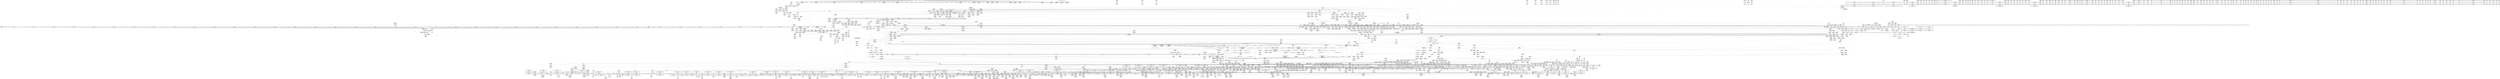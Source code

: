 digraph {
	CE0x80b5070 [shape=record,shape=Mrecord,label="{CE0x80b5070|tomoyo_check_unix_address:conv|security/tomoyo/network.c,596|*SummSink*}"]
	"CONST[source:1(input),value:2(dynamic)][purpose:{object}][SrcIdx:1]"
	CE0x5901590 [shape=record,shape=Mrecord,label="{CE0x5901590|__llvm_gcov_indirect_counter_increment114:tmp}"]
	CE0x6766ad0 [shape=record,shape=Mrecord,label="{CE0x6766ad0|tomoyo_init_request_info:r|Function::tomoyo_init_request_info&Arg::r::|*SummSink*}"]
	CE0x5910e40 [shape=record,shape=Mrecord,label="{CE0x5910e40|i32_4|*Constant*}"]
	CE0x4cc7b90 [shape=record,shape=Mrecord,label="{CE0x4cc7b90|GLOBAL:lock_acquire|*Constant*}"]
	CE0x4d1bfa0 [shape=record,shape=Mrecord,label="{CE0x4d1bfa0|tomoyo_read_unlock19:tmp3|*SummSource*}"]
	CE0x4b10fe0 [shape=record,shape=Mrecord,label="{CE0x4b10fe0|tomoyo_const_part_length:tmp40|security/tomoyo/util.c,644|*SummSource*}"]
	CE0x6a56de0 [shape=record,shape=Mrecord,label="{CE0x6a56de0|tomoyo_get_mode:tmp26|security/tomoyo/util.c,987|*SummSource*}"]
	CE0x6a62c10 [shape=record,shape=Mrecord,label="{CE0x6a62c10|tomoyo_const_part_length:tmp33|security/tomoyo/util.c,642|*SummSink*}"]
	CE0x6ab7e80 [shape=record,shape=Mrecord,label="{CE0x6ab7e80|tomoyo_unix_entry:tmp35|security/tomoyo/network.c,561}"]
	CE0x57f97b0 [shape=record,shape=Mrecord,label="{CE0x57f97b0|0:_i8,_array:_GCRE_tomoyo_index2category_constant_39_x_i8_c_00_00_00_00_00_00_00_00_00_00_00_00_00_00_00_00_00_00_00_00_00_00_00_01_01_01_01_01_01_01_01_01_01_01_01_01_01_01_02_,_align_16:_elem_29::|security/tomoyo/util.c,983}"]
	CE0x4c030d0 [shape=record,shape=Mrecord,label="{CE0x4c030d0|_call_void_mcount()_#3|*SummSink*}"]
	CE0x69ce0b0 [shape=record,shape=Mrecord,label="{CE0x69ce0b0|_call_void_mcount()_#3|*SummSink*}"]
	CE0x6bb48d0 [shape=record,shape=Mrecord,label="{CE0x6bb48d0|tomoyo_unix_entry:r|security/tomoyo/network.c, 544|*SummSource*}"]
	CE0x59367f0 [shape=record,shape=Mrecord,label="{CE0x59367f0|tomoyo_const_part_length:conv|security/tomoyo/util.c,626|*SummSource*}"]
	CE0x76230f0 [shape=record,shape=Mrecord,label="{CE0x76230f0|GLOBAL:__llvm_gcov_ctr3840|Global_var:__llvm_gcov_ctr3840}"]
	"CONST[source:0(mediator),value:2(dynamic)][purpose:{subject}][SnkIdx:0]"
	CE0x6626450 [shape=record,shape=Mrecord,label="{CE0x6626450|tomoyo_const_part_length:tmp48|security/tomoyo/util.c,649|*SummSource*}"]
	CE0x811bcf0 [shape=record,shape=Mrecord,label="{CE0x811bcf0|COLLAPSED:_GCMRE___llvm_gcov_ctr4137_internal_global_4_x_i64_zeroinitializer:_elem_0:default:}"]
	CE0x4c44eb0 [shape=record,shape=Mrecord,label="{CE0x4c44eb0|tomoyo_const_part_length:tmp16|security/tomoyo/util.c,627}"]
	CE0x6c142a0 [shape=record,shape=Mrecord,label="{CE0x6c142a0|_call_void_mcount()_#3}"]
	CE0x6afe2c0 [shape=record,shape=Mrecord,label="{CE0x6afe2c0|i64*_getelementptr_inbounds_(_4_x_i64_,_4_x_i64_*___llvm_gcov_ctr4137,_i64_0,_i64_2)|*Constant*|*SummSource*}"]
	CE0x66db6d0 [shape=record,shape=Mrecord,label="{CE0x66db6d0|tomoyo_unix_entry:do.end|*SummSink*}"]
	CE0x663bd80 [shape=record,shape=Mrecord,label="{CE0x663bd80|tomoyo_read_lock16:tmp3|*SummSource*}"]
	CE0x811da30 [shape=record,shape=Mrecord,label="{CE0x811da30|tomoyo_unix_entry:idxprom1|security/tomoyo/network.c,546|*SummSource*}"]
	CE0x5b14fe0 [shape=record,shape=Mrecord,label="{CE0x5b14fe0|24:_%struct.tomoyo_path_info*,_32:_i8,_33:_i8,_72:_i8,_:_SCMRE_27,28_}"]
	CE0x674fc30 [shape=record,shape=Mrecord,label="{CE0x674fc30|tomoyo_const_part_length:tmp18|security/tomoyo/util.c,627}"]
	CE0x5a4aac0 [shape=record,shape=Mrecord,label="{CE0x5a4aac0|tomoyo_unix_entry:addr21|security/tomoyo/network.c, 561}"]
	CE0x59c6590 [shape=record,shape=Mrecord,label="{CE0x59c6590|tomoyo_fill_path_info:tmp13|*LoadInst*|security/tomoyo/util.c,668|*SummSink*}"]
	CE0x80576e0 [shape=record,shape=Mrecord,label="{CE0x80576e0|tomoyo_check_unix_address:entry|*SummSource*}"]
	CE0x69efb00 [shape=record,shape=Mrecord,label="{CE0x69efb00|i64_2|*Constant*}"]
	CE0x67fa1e0 [shape=record,shape=Mrecord,label="{CE0x67fa1e0|i32_8|*Constant*|*SummSource*}"]
	CE0x58fb1d0 [shape=record,shape=Mrecord,label="{CE0x58fb1d0|tomoyo_const_part_length:lor.lhs.false|*SummSource*}"]
	CE0x5911510 [shape=record,shape=Mrecord,label="{CE0x5911510|tomoyo_const_part_length:tmp48|security/tomoyo/util.c,649}"]
	CE0x5a48830 [shape=record,shape=Mrecord,label="{CE0x5a48830|tomoyo_init_request_info:entry}"]
	CE0x57ef010 [shape=record,shape=Mrecord,label="{CE0x57ef010|128:_i8*,_1208:_%struct.file*,_:_CMRE_31,32_}"]
	CE0x5a9f940 [shape=record,shape=Mrecord,label="{CE0x5a9f940|tomoyo_const_part_length:tmp10|security/tomoyo/util.c,626|*SummSource*}"]
	CE0x82aafd0 [shape=record,shape=Mrecord,label="{CE0x82aafd0|tomoyo_check_unix_address:tmp7|security/tomoyo/network.c,597}"]
	CE0x4b06840 [shape=record,shape=Mrecord,label="{CE0x4b06840|tomoyo_audit_unix_log:tmp|*SummSink*}"]
	CE0x4c9dbd0 [shape=record,shape=Mrecord,label="{CE0x4c9dbd0|GLOBAL:get_current|*Constant*|*SummSink*}"]
	CE0x825ee70 [shape=record,shape=Mrecord,label="{CE0x825ee70|tomoyo_unix_entry:tmp3|*LoadInst*|security/tomoyo/network.c,546|*SummSource*}"]
	CE0x81b92d0 [shape=record,shape=Mrecord,label="{CE0x81b92d0|tomoyo_unix_entry:tmp48|security/tomoyo/network.c,575|*SummSink*}"]
	CE0x80f0920 [shape=record,shape=Mrecord,label="{CE0x80f0920|i32_0|*Constant*|*SummSource*}"]
	CE0x5a13640 [shape=record,shape=Mrecord,label="{CE0x5a13640|128:_i8*,_1208:_%struct.file*,_:_CMRE_120,128_|*MultipleSource*|security/tomoyo/common.h,1205|security/tomoyo/common.h,1205}"]
	CE0x6bb2460 [shape=record,shape=Mrecord,label="{CE0x6bb2460|tomoyo_unix_entry:tmp21|security/tomoyo/network.c,554|*SummSource*}"]
	CE0x59fa850 [shape=record,shape=Mrecord,label="{CE0x59fa850|tomoyo_unix_entry:tmp23|security/tomoyo/network.c,556}"]
	CE0x5a63cd0 [shape=record,shape=Mrecord,label="{CE0x5a63cd0|get_current:bb|*SummSink*}"]
	CE0x656dee0 [shape=record,shape=Mrecord,label="{CE0x656dee0|%struct.tomoyo_domain_info*_null|*Constant*}"]
	CE0x581bff0 [shape=record,shape=Mrecord,label="{CE0x581bff0|i32_4|*Constant*}"]
	CE0x66f80b0 [shape=record,shape=Mrecord,label="{CE0x66f80b0|tomoyo_unix_entry:tmp52|security/tomoyo/network.c,577|*SummSink*}"]
	CE0x8008700 [shape=record,shape=Mrecord,label="{CE0x8008700|tomoyo_unix_entry:protocol22|security/tomoyo/network.c,566|*SummSink*}"]
	CE0x5934db0 [shape=record,shape=Mrecord,label="{CE0x5934db0|tomoyo_const_part_length:tmp19|security/tomoyo/util.c,628|*SummSource*}"]
	CE0x81b3af0 [shape=record,shape=Mrecord,label="{CE0x81b3af0|tomoyo_const_part_length:tmp}"]
	CE0x4c87780 [shape=record,shape=Mrecord,label="{CE0x4c87780|tomoyo_fill_path_info:call11|security/tomoyo/util.c,669|*SummSink*}"]
	CE0x763e9e0 [shape=record,shape=Mrecord,label="{CE0x763e9e0|rcu_lock_release21:tmp2}"]
	CE0x825ef80 [shape=record,shape=Mrecord,label="{CE0x825ef80|tomoyo_unix_entry:tmp3|*LoadInst*|security/tomoyo/network.c,546|*SummSink*}"]
	CE0x69ccec0 [shape=record,shape=Mrecord,label="{CE0x69ccec0|i8_1|*Constant*|*SummSource*}"]
	CE0x4ba9f30 [shape=record,shape=Mrecord,label="{CE0x4ba9f30|tomoyo_const_part_length:tmp14|security/tomoyo/util.c,626|*SummSource*}"]
	CE0x674fe10 [shape=record,shape=Mrecord,label="{CE0x674fe10|tomoyo_const_part_length:tmp18|security/tomoyo/util.c,627|*SummSource*}"]
	CE0x802b7a0 [shape=record,shape=Mrecord,label="{CE0x802b7a0|tomoyo_unix_entry:tmp37|*LoadInst*|security/tomoyo/network.c,566|*SummSink*}"]
	CE0x4b8bb40 [shape=record,shape=Mrecord,label="{CE0x4b8bb40|tomoyo_fill_path_info:const_len|security/tomoyo/util.c,666|*SummSink*}"]
	CE0x4cfa4f0 [shape=record,shape=Mrecord,label="{CE0x4cfa4f0|tomoyo_fill_path_info:tmp5|security/tomoyo/util.c,667|*SummSource*}"]
	CE0x4cf75e0 [shape=record,shape=Mrecord,label="{CE0x4cf75e0|i32_78|*Constant*|*SummSink*}"]
	CE0x57fce90 [shape=record,shape=Mrecord,label="{CE0x57fce90|srcu_read_lock17:bb|*SummSource*}"]
	CE0x6a51e20 [shape=record,shape=Mrecord,label="{CE0x6a51e20|tomoyo_domain:tmp11|security/tomoyo/common.h,1205}"]
	CE0x5bd4100 [shape=record,shape=Mrecord,label="{CE0x5bd4100|tomoyo_const_part_length:if.then5|*SummSource*}"]
	CE0x5925d50 [shape=record,shape=Mrecord,label="{CE0x5925d50|VOIDTB_TE:_CE_2048,2096_|*MultipleSource*|security/tomoyo/util.c,1010|Function::tomoyo_get_mode&Arg::ns::}"]
	CE0x58f13d0 [shape=record,shape=Mrecord,label="{CE0x58f13d0|128:_i8*,_1208:_%struct.file*,_:_CMRE_44,45_}"]
	CE0x59241b0 [shape=record,shape=Mrecord,label="{CE0x59241b0|tomoyo_const_part_length:tmp39|security/tomoyo/util.c,644|*SummSink*}"]
	CE0x6b64090 [shape=record,shape=Mrecord,label="{CE0x6b64090|tomoyo_unix_entry:tmp27|security/tomoyo/network.c,557}"]
	CE0x807fd40 [shape=record,shape=Mrecord,label="{CE0x807fd40|tomoyo_unix_entry:unix_network26|security/tomoyo/network.c,567|*SummSink*}"]
	CE0x5820080 [shape=record,shape=Mrecord,label="{CE0x5820080|i32_2|*Constant*}"]
	CE0x6a45f20 [shape=record,shape=Mrecord,label="{CE0x6a45f20|tomoyo_domain:tmp13|security/tomoyo/common.h,1205}"]
	CE0x5b3ed60 [shape=record,shape=Mrecord,label="{CE0x5b3ed60|i64*_getelementptr_inbounds_(_2_x_i64_,_2_x_i64_*___llvm_gcov_ctr53148,_i64_0,_i64_1)|*Constant*}"]
	CE0x65eb9f0 [shape=record,shape=Mrecord,label="{CE0x65eb9f0|i8*_undef|*Constant*|*SummSource*}"]
	CE0x6974770 [shape=record,shape=Mrecord,label="{CE0x6974770|tomoyo_get_mode:tmp22|security/tomoyo/util.c,986|*SummSource*}"]
	CE0x4c65b50 [shape=record,shape=Mrecord,label="{CE0x4c65b50|tomoyo_unix_entry:call15|security/tomoyo/network.c,557|*SummSink*}"]
	CE0x6b8a0c0 [shape=record,shape=Mrecord,label="{CE0x6b8a0c0|tomoyo_const_part_length:tmp12|security/tomoyo/util.c,626}"]
	CE0x58844b0 [shape=record,shape=Mrecord,label="{CE0x58844b0|tomoyo_unix_entry:tmp8|security/tomoyo/network.c,548}"]
	CE0x4b35060 [shape=record,shape=Mrecord,label="{CE0x4b35060|tomoyo_fill_path_info:bb}"]
	CE0x69f1b90 [shape=record,shape=Mrecord,label="{CE0x69f1b90|tomoyo_get_mode:tobool|security/tomoyo/util.c,978|*SummSink*}"]
	CE0x588b1b0 [shape=record,shape=Mrecord,label="{CE0x588b1b0|tomoyo_unix_entry:tmp10|security/tomoyo/network.c,548|*SummSink*}"]
	CE0x6aa7390 [shape=record,shape=Mrecord,label="{CE0x6aa7390|_ret_void}"]
	CE0x5a20770 [shape=record,shape=Mrecord,label="{CE0x5a20770|_call_void_mcount()_#3|*SummSource*}"]
	CE0x4c85360 [shape=record,shape=Mrecord,label="{CE0x4c85360|tomoyo_const_part_length:tmp5|security/tomoyo/util.c,624}"]
	CE0x6784020 [shape=record,shape=Mrecord,label="{CE0x6784020|GLOBAL:rcu_lock_release21|*Constant*|*SummSource*}"]
	CE0x8346780 [shape=record,shape=Mrecord,label="{CE0x8346780|tomoyo_init_request_info:mode5|security/tomoyo/util.c,1011}"]
	CE0x8285fc0 [shape=record,shape=Mrecord,label="{CE0x8285fc0|tomoyo_unix_entry:conv7|security/tomoyo/network.c,551|*SummSink*}"]
	CE0x82b1cc0 [shape=record,shape=Mrecord,label="{CE0x82b1cc0|tomoyo_const_part_length:add|security/tomoyo/util.c,634}"]
	CE0x68ecef0 [shape=record,shape=Mrecord,label="{CE0x68ecef0|tomoyo_init_request_info:domain|Function::tomoyo_init_request_info&Arg::domain::|*SummSource*}"]
	CE0x689d7b0 [shape=record,shape=Mrecord,label="{CE0x689d7b0|tomoyo_unix_entry:sub|security/tomoyo/network.c,551|*SummSink*}"]
	CE0x6978040 [shape=record,shape=Mrecord,label="{CE0x6978040|_call_void_rcu_lock_acquire18(%struct.lockdep_map*_%dep_map)_#9,_!dbg_!38906|include/linux/srcu.h,222|*SummSource*}"]
	CE0x5b2ff50 [shape=record,shape=Mrecord,label="{CE0x5b2ff50|24:_%struct.tomoyo_path_info*,_32:_i8,_33:_i8,_72:_i8,_:_SCMRE_49,50_}"]
	CE0x81c3e80 [shape=record,shape=Mrecord,label="{CE0x81c3e80|tomoyo_unix_entry:tmp49|security/tomoyo/network.c,576}"]
	CE0x812cc10 [shape=record,shape=Mrecord,label="{CE0x812cc10|tomoyo_const_part_length:tmp1|*SummSource*}"]
	CE0x66940a0 [shape=record,shape=Mrecord,label="{CE0x66940a0|_ret_i32_%call,_!dbg_!38907|include/linux/srcu.h,223|*SummSink*}"]
	CE0x577c120 [shape=record,shape=Mrecord,label="{CE0x577c120|tomoyo_get_mode:tmp19|security/tomoyo/util.c,985}"]
	CE0x81ab0a0 [shape=record,shape=Mrecord,label="{CE0x81ab0a0|i64*_getelementptr_inbounds_(_22_x_i64_,_22_x_i64_*___llvm_gcov_ctr3840,_i64_0,_i64_19)|*Constant*|*SummSink*}"]
	CE0x5992260 [shape=record,shape=Mrecord,label="{CE0x5992260|tomoyo_const_part_length:tmp36|security/tomoyo/util.c,644}"]
	CE0x67e1e20 [shape=record,shape=Mrecord,label="{CE0x67e1e20|tomoyo_const_part_length:sw.bb}"]
	CE0x4cf7790 [shape=record,shape=Mrecord,label="{CE0x4cf7790|tomoyo_domain:cred|security/tomoyo/common.h,1205}"]
	CE0x4c65110 [shape=record,shape=Mrecord,label="{CE0x4c65110|tomoyo_unix_entry:tmp28|security/tomoyo/network.c,557|*SummSink*}"]
	CE0x5862820 [shape=record,shape=Mrecord,label="{CE0x5862820|0:_i8,_array:_GCRE_tomoyo_index2category_constant_39_x_i8_c_00_00_00_00_00_00_00_00_00_00_00_00_00_00_00_00_00_00_00_00_00_00_00_01_01_01_01_01_01_01_01_01_01_01_01_01_01_01_02_,_align_16:_elem_31::|security/tomoyo/util.c,983}"]
	CE0x5ae35d0 [shape=record,shape=Mrecord,label="{CE0x5ae35d0|tomoyo_const_part_length:tmp5|security/tomoyo/util.c,624|*SummSink*}"]
	CE0x80f29d0 [shape=record,shape=Mrecord,label="{CE0x80f29d0|__llvm_gcov_indirect_counter_increment114:predecessor|Function::__llvm_gcov_indirect_counter_increment114&Arg::predecessor::|*SummSink*}"]
	CE0x57f9500 [shape=record,shape=Mrecord,label="{CE0x57f9500|0:_i8,_array:_GCRE_tomoyo_index2category_constant_39_x_i8_c_00_00_00_00_00_00_00_00_00_00_00_00_00_00_00_00_00_00_00_00_00_00_00_01_01_01_01_01_01_01_01_01_01_01_01_01_01_01_02_,_align_16:_elem_28::|security/tomoyo/util.c,983}"]
	CE0x8133930 [shape=record,shape=Mrecord,label="{CE0x8133930|rcu_lock_acquire18:bb|*SummSink*}"]
	CE0x804c410 [shape=record,shape=Mrecord,label="{CE0x804c410|tomoyo_check_unix_address:tmp8|security/tomoyo/network.c,597|*SummSink*}"]
	CE0x69ac460 [shape=record,shape=Mrecord,label="{CE0x69ac460|tomoyo_const_part_length:sw.bb|*SummSink*}"]
	CE0x6aaffc0 [shape=record,shape=Mrecord,label="{CE0x6aaffc0|tomoyo_unix_entry:tmp31|security/tomoyo/network.c,560}"]
	CE0x4c8ecb0 [shape=record,shape=Mrecord,label="{CE0x4c8ecb0|tomoyo_audit_unix_log:bb|*SummSource*}"]
	CE0x58f0d90 [shape=record,shape=Mrecord,label="{CE0x58f0d90|128:_i8*,_1208:_%struct.file*,_:_CMRE_39,40_}"]
	CE0x4dc5d40 [shape=record,shape=Mrecord,label="{CE0x4dc5d40|tomoyo_audit_unix_log:tmp6|security/tomoyo/network.c,407|*SummSource*}"]
	CE0x683ce00 [shape=record,shape=Mrecord,label="{CE0x683ce00|_ret_%struct.tomoyo_domain_info*_%tmp23,_!dbg_!38929|security/tomoyo/common.h,1205|*SummSource*}"]
	CE0x6ab09b0 [shape=record,shape=Mrecord,label="{CE0x6ab09b0|tomoyo_unix_entry:tmp32|security/tomoyo/network.c,560|*SummSink*}"]
	CE0x4c6ba40 [shape=record,shape=Mrecord,label="{CE0x4c6ba40|tomoyo_get_mode:arrayidx4|security/tomoyo/util.c,983|*SummSource*}"]
	CE0x5861180 [shape=record,shape=Mrecord,label="{CE0x5861180|tomoyo_get_mode:tmp12|security/tomoyo/util.c,982|*SummSource*}"]
	CE0x4dc55b0 [shape=record,shape=Mrecord,label="{CE0x4dc55b0|tomoyo_audit_unix_log:unix_network4|security/tomoyo/network.c,407|*SummSink*}"]
	CE0x6786250 [shape=record,shape=Mrecord,label="{CE0x6786250|i32_3|*Constant*}"]
	CE0x8114770 [shape=record,shape=Mrecord,label="{CE0x8114770|tomoyo_domain:tobool1|security/tomoyo/common.h,1205}"]
	CE0x68087c0 [shape=record,shape=Mrecord,label="{CE0x68087c0|i64*_getelementptr_inbounds_(_5_x_i64_,_5_x_i64_*___llvm_gcov_ctr28130,_i64_0,_i64_3)|*Constant*|*SummSink*}"]
	CE0x676c620 [shape=record,shape=Mrecord,label="{CE0x676c620|tomoyo_unix_entry:if.end17|*SummSource*}"]
	CE0x5a13460 [shape=record,shape=Mrecord,label="{CE0x5a13460|128:_i8*,_1208:_%struct.file*,_:_CMRE_112,120_|*MultipleSource*|security/tomoyo/common.h,1205|security/tomoyo/common.h,1205}"]
	CE0x7ff9010 [shape=record,shape=Mrecord,label="{CE0x7ff9010|24:_%struct.tomoyo_path_info*,_32:_i8,_33:_i8,_72:_i8,_:_SCMRE_58,59_}"]
	CE0x5b150f0 [shape=record,shape=Mrecord,label="{CE0x5b150f0|24:_%struct.tomoyo_path_info*,_32:_i8,_33:_i8,_72:_i8,_:_SCMRE_28,29_}"]
	CE0x82b2230 [shape=record,shape=Mrecord,label="{CE0x82b2230|tomoyo_get_mode:tmp15|security/tomoyo/util.c,983|*SummSource*}"]
	CE0x4c851e0 [shape=record,shape=Mrecord,label="{CE0x4c851e0|tomoyo_const_part_length:tmp4|security/tomoyo/util.c,624|*SummSource*}"]
	CE0x681a170 [shape=record,shape=Mrecord,label="{CE0x681a170|tomoyo_unix_entry:tmp}"]
	CE0x6a7f1b0 [shape=record,shape=Mrecord,label="{CE0x6a7f1b0|tomoyo_unix_entry:tmp17|security/tomoyo/network.c,553|*SummSink*}"]
	CE0x577bfd0 [shape=record,shape=Mrecord,label="{CE0x577bfd0|i64_7|*Constant*|*SummSource*}"]
	CE0x663f420 [shape=record,shape=Mrecord,label="{CE0x663f420|srcu_read_lock17:entry}"]
	CE0x4c03190 [shape=record,shape=Mrecord,label="{CE0x4c03190|tomoyo_fill_path_info:sub|security/tomoyo/util.c,667|*SummSource*}"]
	CE0x4c8e1c0 [shape=record,shape=Mrecord,label="{CE0x4c8e1c0|GLOBAL:full_name_hash|*Constant*|*SummSink*}"]
	CE0x8087320 [shape=record,shape=Mrecord,label="{CE0x8087320|tomoyo_unix_entry:tmp13|security/tomoyo/network.c,548|*SummSink*}"]
	CE0x4d83280 [shape=record,shape=Mrecord,label="{CE0x4d83280|tomoyo_audit_unix_log:unix_network4|security/tomoyo/network.c,407}"]
	CE0x763eac0 [shape=record,shape=Mrecord,label="{CE0x763eac0|rcu_lock_release21:tmp2|*SummSink*}"]
	CE0x4dc8640 [shape=record,shape=Mrecord,label="{CE0x4dc8640|tomoyo_audit_unix_log:name|security/tomoyo/network.c,407|*SummSource*}"]
	CE0x689ffb0 [shape=record,shape=Mrecord,label="{CE0x689ffb0|0:_i8,_array:_GCRE_tomoyo_index2category_constant_39_x_i8_c_00_00_00_00_00_00_00_00_00_00_00_00_00_00_00_00_00_00_00_00_00_00_00_01_01_01_01_01_01_01_01_01_01_01_01_01_01_01_02_,_align_16:_elem_10::|security/tomoyo/util.c,983}"]
	CE0x8086b10 [shape=record,shape=Mrecord,label="{CE0x8086b10|tomoyo_unix_entry:tmp11|security/tomoyo/network.c,548|*SummSource*}"]
	CE0x593e110 [shape=record,shape=Mrecord,label="{CE0x593e110|tomoyo_domain:tmp19|security/tomoyo/common.h,1205|*SummSource*}"]
	CE0x6877c30 [shape=record,shape=Mrecord,label="{CE0x6877c30|srcu_read_unlock20:dep_map|include/linux/srcu.h,236|*SummSource*}"]
	CE0x4c95c40 [shape=record,shape=Mrecord,label="{CE0x4c95c40|tomoyo_audit_unix_log:unix_network|security/tomoyo/network.c,405|*SummSource*}"]
	CE0x81b9180 [shape=record,shape=Mrecord,label="{CE0x81b9180|tomoyo_unix_entry:tmp48|security/tomoyo/network.c,575|*SummSource*}"]
	CE0x6a588d0 [shape=record,shape=Mrecord,label="{CE0x6a588d0|tomoyo_unix_entry:len.0|*SummSource*}"]
	CE0x6a51cd0 [shape=record,shape=Mrecord,label="{CE0x6a51cd0|tomoyo_domain:tmp10|security/tomoyo/common.h,1205|*SummSink*}"]
	CE0x4d1c1a0 [shape=record,shape=Mrecord,label="{CE0x4d1c1a0|_call_void_mcount()_#3}"]
	CE0x81150a0 [shape=record,shape=Mrecord,label="{CE0x81150a0|tomoyo_domain:tmp14|security/tomoyo/common.h,1205|*SummSink*}"]
	CE0x5901310 [shape=record,shape=Mrecord,label="{CE0x5901310|i64*_getelementptr_inbounds_(_31_x_i64_,_31_x_i64_*___llvm_gcov_ctr43150,_i64_0,_i64_4)|*Constant*}"]
	CE0x58722e0 [shape=record,shape=Mrecord,label="{CE0x58722e0|tomoyo_get_mode:tmp28|security/tomoyo/util.c,988|*SummSink*}"]
	CE0x58184f0 [shape=record,shape=Mrecord,label="{CE0x58184f0|srcu_read_lock17:tmp3}"]
	CE0x8086880 [shape=record,shape=Mrecord,label="{CE0x8086880|tomoyo_unix_entry:tmp10|security/tomoyo/network.c,548|*SummSource*}"]
	CE0x805d240 [shape=record,shape=Mrecord,label="{CE0x805d240|tomoyo_unix_entry:protocol23|security/tomoyo/network.c,566|*SummSink*}"]
	CE0x6bde0a0 [shape=record,shape=Mrecord,label="{CE0x6bde0a0|i32_1|*Constant*}"]
	CE0x7ff8990 [shape=record,shape=Mrecord,label="{CE0x7ff8990|24:_%struct.tomoyo_path_info*,_32:_i8,_33:_i8,_72:_i8,_:_SCMRE_54,55_}"]
	CE0x7fe0000 [shape=record,shape=Mrecord,label="{CE0x7fe0000|_call_void_lock_release(%struct.lockdep_map*_%map,_i32_1,_i64_ptrtoint_(i8*_blockaddress(_rcu_lock_release21,_%__here)_to_i64))_#9,_!dbg_!38907|include/linux/rcupdate.h,423|*SummSource*}"]
	CE0x4d15780 [shape=record,shape=Mrecord,label="{CE0x4d15780|tomoyo_audit_net_log:protocol|Function::tomoyo_audit_net_log&Arg::protocol::|*SummSource*}"]
	CE0x7ffa920 [shape=record,shape=Mrecord,label="{CE0x7ffa920|24:_%struct.tomoyo_path_info*,_32:_i8,_33:_i8,_72:_i8,_:_SCMRE_61,62_}"]
	CE0x66b76d0 [shape=record,shape=Mrecord,label="{CE0x66b76d0|tomoyo_init_request_info:ns|security/tomoyo/util.c,1010|*SummSource*}"]
	CE0x834a7a0 [shape=record,shape=Mrecord,label="{CE0x834a7a0|tomoyo_init_request_info:index|Function::tomoyo_init_request_info&Arg::index::|*SummSource*}"]
	CE0x5924750 [shape=record,shape=Mrecord,label="{CE0x5924750|tomoyo_const_part_length:conv24|security/tomoyo/util.c,644|*SummSink*}"]
	CE0x8288cf0 [shape=record,shape=Mrecord,label="{CE0x8288cf0|_ret_void,_!dbg_!38904|security/tomoyo/common.h,1110|*SummSink*}"]
	CE0x59921c0 [shape=record,shape=Mrecord,label="{CE0x59921c0|i64_23|*Constant*|*SummSink*}"]
	CE0x682e040 [shape=record,shape=Mrecord,label="{CE0x682e040|tomoyo_get_mode:tmp|*SummSink*}"]
	CE0x68f06a0 [shape=record,shape=Mrecord,label="{CE0x68f06a0|i64_18|*Constant*|*SummSource*}"]
	CE0x82939e0 [shape=record,shape=Mrecord,label="{CE0x82939e0|_ret_i32_%conv6,_!dbg_!38926|security/tomoyo/util.c,1011|*SummSink*}"]
	CE0x59fa5d0 [shape=record,shape=Mrecord,label="{CE0x59fa5d0|i64_8|*Constant*}"]
	CE0x81b41d0 [shape=record,shape=Mrecord,label="{CE0x81b41d0|GLOBAL:__srcu_read_unlock|*Constant*|*SummSink*}"]
	CE0x6c26e80 [shape=record,shape=Mrecord,label="{CE0x6c26e80|tomoyo_unix_entry:param_type|security/tomoyo/network.c,565|*SummSink*}"]
	CE0x82ddf80 [shape=record,shape=Mrecord,label="{CE0x82ddf80|i64*_getelementptr_inbounds_(_2_x_i64_,_2_x_i64_*___llvm_gcov_ctr3939,_i64_0,_i64_0)|*Constant*}"]
	CE0x805c840 [shape=record,shape=Mrecord,label="{CE0x805c840|tomoyo_unix_entry:param|security/tomoyo/network.c,566|*SummSink*}"]
	CE0x8192060 [shape=record,shape=Mrecord,label="{CE0x8192060|GLOBAL:__llvm_gcov_global_state_pred45|Global_var:__llvm_gcov_global_state_pred45|*SummSink*}"]
	CE0x66a85e0 [shape=record,shape=Mrecord,label="{CE0x66a85e0|tomoyo_const_part_length:tmp42|security/tomoyo/util.c,644|*SummSink*}"]
	CE0x81c40b0 [shape=record,shape=Mrecord,label="{CE0x81c40b0|i64*_getelementptr_inbounds_(_22_x_i64_,_22_x_i64_*___llvm_gcov_ctr3840,_i64_0,_i64_20)|*Constant*|*SummSink*}"]
	CE0x5accaf0 [shape=record,shape=Mrecord,label="{CE0x5accaf0|tomoyo_unix_entry:tmp1}"]
	CE0x80bf0e0 [shape=record,shape=Mrecord,label="{CE0x80bf0e0|tomoyo_unix_entry:entry|*SummSource*}"]
	CE0x59ff480 [shape=record,shape=Mrecord,label="{CE0x59ff480|i32_39|*Constant*}"]
	CE0x6afdda0 [shape=record,shape=Mrecord,label="{CE0x6afdda0|i32_51|*Constant*}"]
	CE0x6bb4bc0 [shape=record,shape=Mrecord,label="{CE0x6bb4bc0|tomoyo_read_lock16:tmp|*SummSource*}"]
	CE0x6b4aea0 [shape=record,shape=Mrecord,label="{CE0x6b4aea0|tomoyo_domain:bb}"]
	CE0x6b36ed0 [shape=record,shape=Mrecord,label="{CE0x6b36ed0|tomoyo_domain:tmp14|security/tomoyo/common.h,1205|*SummSource*}"]
	CE0x80b5000 [shape=record,shape=Mrecord,label="{CE0x80b5000|tomoyo_check_unix_address:conv|security/tomoyo/network.c,596|*SummSource*}"]
	CE0x6975100 [shape=record,shape=Mrecord,label="{CE0x6975100|tomoyo_get_mode:tmp23|security/tomoyo/util.c,986|*SummSink*}"]
	CE0x684cbe0 [shape=record,shape=Mrecord,label="{CE0x684cbe0|COLLAPSED:_GCMRE___llvm_gcov_ctr3840_internal_global_22_x_i64_zeroinitializer:_elem_0:default:}"]
	CE0x67e9b30 [shape=record,shape=Mrecord,label="{CE0x67e9b30|tomoyo_const_part_length:retval.0|*SummSource*}"]
	CE0x802b660 [shape=record,shape=Mrecord,label="{CE0x802b660|tomoyo_unix_entry:tmp37|*LoadInst*|security/tomoyo/network.c,566}"]
	CE0x66aae70 [shape=record,shape=Mrecord,label="{CE0x66aae70|tomoyo_init_request_info:tmp3|security/tomoyo/util.c,1004|*SummSink*}"]
	CE0x4cf7d20 [shape=record,shape=Mrecord,label="{CE0x4cf7d20|tomoyo_domain:tmp21|security/tomoyo/common.h,1205}"]
	CE0x5863030 [shape=record,shape=Mrecord,label="{CE0x5863030|0:_i8,_array:_GCRE_tomoyo_index2category_constant_39_x_i8_c_00_00_00_00_00_00_00_00_00_00_00_00_00_00_00_00_00_00_00_00_00_00_00_01_01_01_01_01_01_01_01_01_01_01_01_01_01_01_02_,_align_16:_elem_34::|security/tomoyo/util.c,983}"]
	CE0x57e3c50 [shape=record,shape=Mrecord,label="{CE0x57e3c50|%struct.lockdep_map*_null|*Constant*|*SummSink*}"]
	CE0x7fe01a0 [shape=record,shape=Mrecord,label="{CE0x7fe01a0|i32_1|*Constant*}"]
	CE0x4ab7fe0 [shape=record,shape=Mrecord,label="{CE0x4ab7fe0|0:_i8,_array:_GCRE_tomoyo_index2category_constant_39_x_i8_c_00_00_00_00_00_00_00_00_00_00_00_00_00_00_00_00_00_00_00_00_00_00_00_01_01_01_01_01_01_01_01_01_01_01_01_01_01_01_02_,_align_16:_elem_8::|security/tomoyo/util.c,983}"]
	CE0x4dee6d0 [shape=record,shape=Mrecord,label="{CE0x4dee6d0|i8*_getelementptr_inbounds_(_5_x_i8_,_5_x_i8_*_.str8,_i32_0,_i32_0)|*Constant*|*SummSource*}"]
	CE0x4b23250 [shape=record,shape=Mrecord,label="{CE0x4b23250|tomoyo_fill_path_info:tmp8|security/tomoyo/util.c,667|*SummSink*}"]
	CE0x5b45f60 [shape=record,shape=Mrecord,label="{CE0x5b45f60|tomoyo_check_unix_address:tmp6|security/tomoyo/network.c,596|*SummSource*}"]
	CE0x4b5fdd0 [shape=record,shape=Mrecord,label="{CE0x4b5fdd0|tomoyo_unix_entry:addr|security/tomoyo/network.c,550|*SummSource*}"]
	CE0x67730f0 [shape=record,shape=Mrecord,label="{CE0x67730f0|rcu_lock_release21:entry}"]
	CE0x68c8e80 [shape=record,shape=Mrecord,label="{CE0x68c8e80|tomoyo_const_part_length:tmp22|security/tomoyo/util.c,634|*SummSource*}"]
	CE0x8011830 [shape=record,shape=Mrecord,label="{CE0x8011830|tomoyo_unix_entry:address|Function::tomoyo_unix_entry&Arg::address::|*SummSink*}"]
	CE0x6a69370 [shape=record,shape=Mrecord,label="{CE0x6a69370|tomoyo_const_part_length:sw.epilog}"]
	CE0x80a0b50 [shape=record,shape=Mrecord,label="{CE0x80a0b50|tomoyo_check_unix_address:tmp4|security/tomoyo/network.c,596|*SummSink*}"]
	CE0x80f96f0 [shape=record,shape=Mrecord,label="{CE0x80f96f0|tomoyo_const_part_length:sw.bb9|*SummSink*}"]
	CE0x6a91650 [shape=record,shape=Mrecord,label="{CE0x6a91650|tomoyo_unix_entry:buf.0|*SummSink*}"]
	CE0x5935200 [shape=record,shape=Mrecord,label="{CE0x5935200|tomoyo_audit_net_log:arrayidx2|security/tomoyo/network.c,368}"]
	CE0x59c63f0 [shape=record,shape=Mrecord,label="{CE0x59c63f0|tomoyo_fill_path_info:tmp13|*LoadInst*|security/tomoyo/util.c,668}"]
	CE0x5ae3f70 [shape=record,shape=Mrecord,label="{CE0x5ae3f70|i64_20|*Constant*|*SummSource*}"]
	CE0x80506a0 [shape=record,shape=Mrecord,label="{CE0x80506a0|tomoyo_check_unix_address:tmp2|*LoadInst*|security/tomoyo/network.c,596|*SummSink*}"]
	CE0x5a74000 [shape=record,shape=Mrecord,label="{CE0x5a74000|tomoyo_get_mode:add|security/tomoyo/util.c,984|*SummSink*}"]
	CE0x4b98eb0 [shape=record,shape=Mrecord,label="{CE0x4b98eb0|tomoyo_init_request_info:conv6|security/tomoyo/util.c,1011}"]
	CE0x6aa0dd0 [shape=record,shape=Mrecord,label="{CE0x6aa0dd0|tomoyo_const_part_length:tmp20|security/tomoyo/util.c,628}"]
	CE0x6b4a2c0 [shape=record,shape=Mrecord,label="{CE0x6b4a2c0|tomoyo_get_mode:tmp6|security/tomoyo/util.c,978|*SummSink*}"]
	CE0x673e500 [shape=record,shape=Mrecord,label="{CE0x673e500|tomoyo_get_mode:mode.1|*SummSource*}"]
	CE0x68c95f0 [shape=record,shape=Mrecord,label="{CE0x68c95f0|GLOBAL:tomoyo_index2category|Global_var:tomoyo_index2category|*SummSource*}"]
	CE0x5a48210 [shape=record,shape=Mrecord,label="{CE0x5a48210|tomoyo_unix_entry:call3|security/tomoyo/network.c,548|*SummSource*}"]
	CE0x8050740 [shape=record,shape=Mrecord,label="{CE0x8050740|_call_void_mcount()_#3|*SummSource*}"]
	CE0x4c8cbf0 [shape=record,shape=Mrecord,label="{CE0x4c8cbf0|rcu_lock_release21:tmp4|include/linux/rcupdate.h,423|*SummSink*}"]
	CE0x593dbb0 [shape=record,shape=Mrecord,label="{CE0x593dbb0|tomoyo_domain:tmp19|security/tomoyo/common.h,1205}"]
	CE0x59ef9a0 [shape=record,shape=Mrecord,label="{CE0x59ef9a0|srcu_read_unlock20:entry|*SummSource*}"]
	CE0x6a51a70 [shape=record,shape=Mrecord,label="{CE0x6a51a70|i64*_getelementptr_inbounds_(_12_x_i64_,_12_x_i64_*___llvm_gcov_ctr31133,_i64_0,_i64_3)|*Constant*}"]
	CE0x6631850 [shape=record,shape=Mrecord,label="{CE0x6631850|tomoyo_read_lock16:tmp1|*SummSource*}"]
	CE0x6b362e0 [shape=record,shape=Mrecord,label="{CE0x6b362e0|i64_1|*Constant*}"]
	CE0x68f0280 [shape=record,shape=Mrecord,label="{CE0x68f0280|i64*_getelementptr_inbounds_(_2_x_i64_,_2_x_i64_*___llvm_gcov_ctr4632,_i64_0,_i64_0)|*Constant*}"]
	CE0x6860470 [shape=record,shape=Mrecord,label="{CE0x6860470|tomoyo_audit_unix_log:param|security/tomoyo/network.c,405|*SummSource*}"]
	CE0x4bea660 [shape=record,shape=Mrecord,label="{CE0x4bea660|i8*_getelementptr_inbounds_(_45_x_i8_,_45_x_i8_*_.str13,_i32_0,_i32_0)|*Constant*}"]
	CE0x812cdf0 [shape=record,shape=Mrecord,label="{CE0x812cdf0|i64*_getelementptr_inbounds_(_4_x_i64_,_4_x_i64_*___llvm_gcov_ctr4137,_i64_0,_i64_0)|*Constant*|*SummSource*}"]
	CE0x4d827c0 [shape=record,shape=Mrecord,label="{CE0x4d827c0|tomoyo_audit_unix_log:operation|security/tomoyo/network.c,406|*SummSink*}"]
	CE0x81b81f0 [shape=record,shape=Mrecord,label="{CE0x81b81f0|tomoyo_check_unix_address:cmp|security/tomoyo/network.c,596|*SummSink*}"]
	CE0x4deea60 [shape=record,shape=Mrecord,label="{CE0x4deea60|tomoyo_audit_net_log:family|Function::tomoyo_audit_net_log&Arg::family::}"]
	CE0x69f1a90 [shape=record,shape=Mrecord,label="{CE0x69f1a90|tomoyo_domain:tmp|*SummSink*}"]
	CE0x6c12160 [shape=record,shape=Mrecord,label="{CE0x6c12160|_ret_void,_!dbg_!38929|security/tomoyo/util.c,670|*SummSink*}"]
	CE0x69f6700 [shape=record,shape=Mrecord,label="{CE0x69f6700|tomoyo_unix_entry:tmp19|security/tomoyo/network.c,553}"]
	CE0x5b00840 [shape=record,shape=Mrecord,label="{CE0x5b00840|24:_%struct.tomoyo_path_info*,_32:_i8,_33:_i8,_72:_i8,_:_SCMRE_25,26_}"]
	CE0x57e3ac0 [shape=record,shape=Mrecord,label="{CE0x57e3ac0|%struct.lockdep_map*_null|*Constant*|*SummSource*}"]
	CE0x80f94c0 [shape=record,shape=Mrecord,label="{CE0x80f94c0|i64*_getelementptr_inbounds_(_4_x_i64_,_4_x_i64_*___llvm_gcov_ctr4137,_i64_0,_i64_2)|*Constant*}"]
	CE0x67752f0 [shape=record,shape=Mrecord,label="{CE0x67752f0|GLOBAL:tomoyo_get_mode|*Constant*}"]
	CE0x8050af0 [shape=record,shape=Mrecord,label="{CE0x8050af0|tomoyo_check_unix_address:sa_family|security/tomoyo/network.c,596|*SummSink*}"]
	CE0x69efd20 [shape=record,shape=Mrecord,label="{CE0x69efd20|tomoyo_const_part_length:tmp12|security/tomoyo/util.c,626|*SummSource*}"]
	CE0x68f67f0 [shape=record,shape=Mrecord,label="{CE0x68f67f0|i32_6|*Constant*|*SummSource*}"]
	CE0x5c0dc20 [shape=record,shape=Mrecord,label="{CE0x5c0dc20|__llvm_gcov_indirect_counter_increment114:tmp3|*SummSource*}"]
	CE0x8279bd0 [shape=record,shape=Mrecord,label="{CE0x8279bd0|tomoyo_unix_entry:tmp4|*LoadInst*|security/tomoyo/network.c,546|*SummSink*}"]
	CE0x696a770 [shape=record,shape=Mrecord,label="{CE0x696a770|i32_0|*Constant*}"]
	CE0x4dcf450 [shape=record,shape=Mrecord,label="{CE0x4dcf450|tomoyo_unix_entry:conv16|security/tomoyo/network.c,557|*SummSink*}"]
	CE0x6968c60 [shape=record,shape=Mrecord,label="{CE0x6968c60|tomoyo_get_mode:tmp21|security/tomoyo/util.c,985|*SummSink*}"]
	CE0x8103f80 [shape=record,shape=Mrecord,label="{CE0x8103f80|tomoyo_check_unix_address:arraydecay|security/tomoyo/network.c,598|*SummSource*}"]
	CE0x4ae7630 [shape=record,shape=Mrecord,label="{CE0x4ae7630|tomoyo_audit_unix_log:tmp3}"]
	CE0x7fd7830 [shape=record,shape=Mrecord,label="{CE0x7fd7830|tomoyo_check_unix_address:tmp9|security/tomoyo/network.c,598|*SummSource*}"]
	CE0x4c71d50 [shape=record,shape=Mrecord,label="{CE0x4c71d50|tomoyo_unix_entry:if.then13|*SummSink*}"]
	CE0x8074030 [shape=record,shape=Mrecord,label="{CE0x8074030|24:_%struct.tomoyo_path_info*,_32:_i8,_33:_i8,_72:_i8,_:_SCMRE_42,43_}"]
	CE0x65f5e20 [shape=record,shape=Mrecord,label="{CE0x65f5e20|rcu_lock_release21:indirectgoto}"]
	CE0x59bb400 [shape=record,shape=Mrecord,label="{CE0x59bb400|tomoyo_fill_path_info:is_dir|security/tomoyo/util.c,667|*SummSource*}"]
	CE0x4c8c990 [shape=record,shape=Mrecord,label="{CE0x4c8c990|rcu_lock_release21:tmp4|include/linux/rcupdate.h,423|*SummSource*}"]
	CE0x6587b70 [shape=record,shape=Mrecord,label="{CE0x6587b70|tomoyo_domain:tmp16|security/tomoyo/common.h,1205|*SummSink*}"]
	CE0x6bb5240 [shape=record,shape=Mrecord,label="{CE0x6bb5240|tomoyo_unix_entry:operation|security/tomoyo/network.c,546|*SummSource*}"]
	CE0x672a860 [shape=record,shape=Mrecord,label="{CE0x672a860|VOIDTB_TE:_CE_6392,6400_|*MultipleSource*|security/tomoyo/util.c,1010|Function::tomoyo_get_mode&Arg::ns::}"]
	CE0x8057340 [shape=record,shape=Mrecord,label="{CE0x8057340|tomoyo_check_unix_address:sun_path|security/tomoyo/network.c,598}"]
	CE0x8264ea0 [shape=record,shape=Mrecord,label="{CE0x8264ea0|tomoyo_read_lock16:entry|*SummSource*}"]
	CE0x5875970 [shape=record,shape=Mrecord,label="{CE0x5875970|tomoyo_const_part_length:tmp47|security/tomoyo/util.c,646|*SummSink*}"]
	CE0x69093d0 [shape=record,shape=Mrecord,label="{CE0x69093d0|tomoyo_get_mode:tmp13|security/tomoyo/util.c,982|*SummSink*}"]
	CE0x8139230 [shape=record,shape=Mrecord,label="{CE0x8139230|tomoyo_check_unix_address:tmp13|security/tomoyo/network.c,601}"]
	CE0x58a9220 [shape=record,shape=Mrecord,label="{CE0x58a9220|128:_i8*,_1208:_%struct.file*,_:_CMRE_49,50_}"]
	CE0x82ab040 [shape=record,shape=Mrecord,label="{CE0x82ab040|tomoyo_check_unix_address:tmp7|security/tomoyo/network.c,597|*SummSource*}"]
	CE0x5944560 [shape=record,shape=Mrecord,label="{CE0x5944560|i64*_getelementptr_inbounds_(_11_x_i64_,_11_x_i64_*___llvm_gcov_ctr54147,_i64_0,_i64_10)|*Constant*|*SummSource*}"]
	CE0x80e71c0 [shape=record,shape=Mrecord,label="{CE0x80e71c0|tomoyo_get_mode:conv15|security/tomoyo/util.c,987|*SummSink*}"]
	CE0x59368f0 [shape=record,shape=Mrecord,label="{CE0x59368f0|tomoyo_const_part_length:conv|security/tomoyo/util.c,626|*SummSink*}"]
	CE0x583ffe0 [shape=record,shape=Mrecord,label="{CE0x583ffe0|rcu_lock_release21:tmp1|*SummSink*}"]
	CE0x6936140 [shape=record,shape=Mrecord,label="{CE0x6936140|0:_i8,_array:_GCRE_tomoyo_index2category_constant_39_x_i8_c_00_00_00_00_00_00_00_00_00_00_00_00_00_00_00_00_00_00_00_00_00_00_00_01_01_01_01_01_01_01_01_01_01_01_01_01_01_01_02_,_align_16:_elem_3::|security/tomoyo/util.c,983}"]
	CE0x4c87310 [shape=record,shape=Mrecord,label="{CE0x4c87310|tomoyo_fill_path_info:frombool10|security/tomoyo/util.c,668|*SummSink*}"]
	CE0x811c820 [shape=record,shape=Mrecord,label="{CE0x811c820|COLLAPSED:_GCMRE___llvm_gcov_ctr53148_internal_global_2_x_i64_zeroinitializer:_elem_0:default:}"]
	CE0x59240f0 [shape=record,shape=Mrecord,label="{CE0x59240f0|tomoyo_const_part_length:tmp39|security/tomoyo/util.c,644|*SummSource*}"]
	CE0x65f6480 [shape=record,shape=Mrecord,label="{CE0x65f6480|_call_void_mcount()_#3|*SummSource*}"]
	CE0x699a1c0 [shape=record,shape=Mrecord,label="{CE0x699a1c0|tomoyo_check_unix_address:address|Function::tomoyo_check_unix_address&Arg::address::|*SummSource*}"]
	CE0x5917310 [shape=record,shape=Mrecord,label="{CE0x5917310|tomoyo_unix_entry:addr_len|security/tomoyo/network.c,551|*SummSource*}"]
	CE0x76365f0 [shape=record,shape=Mrecord,label="{CE0x76365f0|tomoyo_const_part_length:tmp34|security/tomoyo/util.c,642|*SummSource*}"]
	CE0x812cba0 [shape=record,shape=Mrecord,label="{CE0x812cba0|tomoyo_const_part_length:tmp1}"]
	CE0x6b17210 [shape=record,shape=Mrecord,label="{CE0x6b17210|0:_i8*,_:_SCMRE_8,12_|*MultipleSource*|security/tomoyo/network.c, 561|security/tomoyo/network.c,563}"]
	CE0x58b7650 [shape=record,shape=Mrecord,label="{CE0x58b7650|tomoyo_get_mode:if.end14}"]
	CE0x6819fc0 [shape=record,shape=Mrecord,label="{CE0x6819fc0|i64*_getelementptr_inbounds_(_5_x_i64_,_5_x_i64_*___llvm_gcov_ctr32134,_i64_0,_i64_3)|*Constant*|*SummSink*}"]
	CE0x6673700 [shape=record,shape=Mrecord,label="{CE0x6673700|tomoyo_const_part_length:if.end6|*SummSource*}"]
	CE0x59739b0 [shape=record,shape=Mrecord,label="{CE0x59739b0|tomoyo_const_part_length:if.end6}"]
	CE0x81737c0 [shape=record,shape=Mrecord,label="{CE0x81737c0|tomoyo_const_part_length:bb|*SummSink*}"]
	CE0x57fc9d0 [shape=record,shape=Mrecord,label="{CE0x57fc9d0|_ret_void,_!dbg_!38907|include/linux/srcu.h,238}"]
	CE0x59ff1d0 [shape=record,shape=Mrecord,label="{CE0x59ff1d0|tomoyo_get_mode:conv10|security/tomoyo/util.c,985}"]
	CE0x6860370 [shape=record,shape=Mrecord,label="{CE0x6860370|tomoyo_init_request_info:call|security/tomoyo/util.c,1005}"]
	CE0x83380f0 [shape=record,shape=Mrecord,label="{CE0x83380f0|tomoyo_get_mode:if.then13|*SummSink*}"]
	CE0x80e91e0 [shape=record,shape=Mrecord,label="{CE0x80e91e0|tomoyo_unix_entry:tmp41|security/tomoyo/network.c,572|*SummSink*}"]
	CE0x6bb4800 [shape=record,shape=Mrecord,label="{CE0x6bb4800|tomoyo_unix_entry:r|security/tomoyo/network.c, 544}"]
	CE0x59018b0 [shape=record,shape=Mrecord,label="{CE0x59018b0|tomoyo_const_part_length:lor.lhs.false23|*SummSink*}"]
	CE0x81b8180 [shape=record,shape=Mrecord,label="{CE0x81b8180|tomoyo_check_unix_address:cmp|security/tomoyo/network.c,596|*SummSource*}"]
	CE0x6c14110 [shape=record,shape=Mrecord,label="{CE0x6c14110|rcu_lock_acquire18:tmp3|*SummSource*}"]
	CE0x4e33920 [shape=record,shape=Mrecord,label="{CE0x4e33920|GLOBAL:tomoyo_get_mode|*Constant*|*SummSink*}"]
	CE0x6a7f300 [shape=record,shape=Mrecord,label="{CE0x6a7f300|tomoyo_unix_entry:tmp18|security/tomoyo/network.c,553}"]
	CE0x6860c90 [shape=record,shape=Mrecord,label="{CE0x6860c90|i64*_getelementptr_inbounds_(_22_x_i64_,_22_x_i64_*___llvm_gcov_ctr3840,_i64_0,_i64_0)|*Constant*|*SummSource*}"]
	CE0x4b34d50 [shape=record,shape=Mrecord,label="{CE0x4b34d50|tomoyo_init_request_info:conv6|security/tomoyo/util.c,1011|*SummSink*}"]
	CE0x69f6970 [shape=record,shape=Mrecord,label="{CE0x69f6970|tomoyo_unix_entry:tmp19|security/tomoyo/network.c,553|*SummSink*}"]
	CE0x59b5940 [shape=record,shape=Mrecord,label="{CE0x59b5940|tomoyo_fill_path_info:cmp|security/tomoyo/util.c,667|*SummSink*}"]
	CE0x80b1340 [shape=record,shape=Mrecord,label="{CE0x80b1340|tomoyo_check_unix_address:address|Function::tomoyo_check_unix_address&Arg::address::}"]
	CE0x82de1a0 [shape=record,shape=Mrecord,label="{CE0x82de1a0|i64_1|*Constant*}"]
	CE0x57ba500 [shape=record,shape=Mrecord,label="{CE0x57ba500|tomoyo_unix_entry:tmp30}"]
	CE0x6785af0 [shape=record,shape=Mrecord,label="{CE0x6785af0|tomoyo_init_request_info:profile3|security/tomoyo/util.c,1008}"]
	CE0x676b9a0 [shape=record,shape=Mrecord,label="{CE0x676b9a0|tomoyo_audit_unix_log:tmp1|*SummSource*}"]
	CE0x81aab80 [shape=record,shape=Mrecord,label="{CE0x81aab80|i64*_getelementptr_inbounds_(_22_x_i64_,_22_x_i64_*___llvm_gcov_ctr3840,_i64_0,_i64_19)|*Constant*}"]
	CE0x69ef8c0 [shape=record,shape=Mrecord,label="{CE0x69ef8c0|tomoyo_domain:tobool|security/tomoyo/common.h,1205|*SummSource*}"]
	CE0x4ab7d30 [shape=record,shape=Mrecord,label="{CE0x4ab7d30|0:_i8,_array:_GCRE_tomoyo_index2category_constant_39_x_i8_c_00_00_00_00_00_00_00_00_00_00_00_00_00_00_00_00_00_00_00_00_00_00_00_01_01_01_01_01_01_01_01_01_01_01_01_01_01_01_02_,_align_16:_elem_7::|security/tomoyo/util.c,983}"]
	CE0x5a97810 [shape=record,shape=Mrecord,label="{CE0x5a97810|GLOBAL:lock_release|*Constant*|*SummSink*}"]
	CE0x689dd00 [shape=record,shape=Mrecord,label="{CE0x689dd00|tomoyo_unix_entry:conv7|security/tomoyo/network.c,551|*SummSource*}"]
	CE0x4c45a90 [shape=record,shape=Mrecord,label="{CE0x4c45a90|tomoyo_const_part_length:cmp12|security/tomoyo/util.c,641|*SummSink*}"]
	CE0x82d59b0 [shape=record,shape=Mrecord,label="{CE0x82d59b0|rcu_lock_release21:tmp6|*SummSource*}"]
	CE0x68f6f20 [shape=record,shape=Mrecord,label="{CE0x68f6f20|tomoyo_get_mode:tmp15|security/tomoyo/util.c,983|*SummSink*}"]
	CE0x69685c0 [shape=record,shape=Mrecord,label="{CE0x69685c0|tomoyo_get_mode:tmp20|security/tomoyo/util.c,985}"]
	CE0x763dc50 [shape=record,shape=Mrecord,label="{CE0x763dc50|__llvm_gcov_indirect_counter_increment114:counter|*SummSink*}"]
	CE0x82e5860 [shape=record,shape=Mrecord,label="{CE0x82e5860|0:_i8,_array:_GCRE_tomoyo_index2category_constant_39_x_i8_c_00_00_00_00_00_00_00_00_00_00_00_00_00_00_00_00_00_00_00_00_00_00_00_01_01_01_01_01_01_01_01_01_01_01_01_01_01_01_02_,_align_16:_elem_15::|security/tomoyo/util.c,983}"]
	CE0x4b44ab0 [shape=record,shape=Mrecord,label="{CE0x4b44ab0|i32_92|*Constant*|*SummSource*}"]
	CE0x5b3eab0 [shape=record,shape=Mrecord,label="{CE0x5b3eab0|__llvm_gcov_indirect_counter_increment114:predecessor|Function::__llvm_gcov_indirect_counter_increment114&Arg::predecessor::}"]
	CE0x6bddae0 [shape=record,shape=Mrecord,label="{CE0x6bddae0|tomoyo_get_mode:idxprom|security/tomoyo/util.c,981|*SummSink*}"]
	"CONST[source:2(external),value:2(dynamic)][purpose:{subject}][SrcIdx:7]"
	CE0x581c1f0 [shape=record,shape=Mrecord,label="{CE0x581c1f0|tomoyo_init_request_info:domain1|security/tomoyo/util.c,1006|*SummSink*}"]
	CE0x812f0e0 [shape=record,shape=Mrecord,label="{CE0x812f0e0|tomoyo_unix_entry:tmp43|security/tomoyo/network.c,572|*SummSource*}"]
	CE0x4dc5750 [shape=record,shape=Mrecord,label="{CE0x4dc5750|tomoyo_audit_unix_log:address|security/tomoyo/network.c,407}"]
	CE0x4be5710 [shape=record,shape=Mrecord,label="{CE0x4be5710|tomoyo_read_unlock19:tmp1}"]
	CE0x5a9f530 [shape=record,shape=Mrecord,label="{CE0x5a9f530|tomoyo_get_mode:call|security/tomoyo/util.c,980}"]
	CE0x7636a40 [shape=record,shape=Mrecord,label="{CE0x7636a40|tomoyo_const_part_length:tmp34|security/tomoyo/util.c,642|*SummSink*}"]
	CE0x4c95f80 [shape=record,shape=Mrecord,label="{CE0x4c95f80|tomoyo_read_unlock19:bb|*SummSink*}"]
	CE0x5860a30 [shape=record,shape=Mrecord,label="{CE0x5860a30|i32_48|*Constant*|*SummSink*}"]
	CE0x82e8370 [shape=record,shape=Mrecord,label="{CE0x82e8370|i64_19|*Constant*}"]
	CE0x812d680 [shape=record,shape=Mrecord,label="{CE0x812d680|tomoyo_const_part_length:tmp33|security/tomoyo/util.c,642}"]
	CE0x80f8cc0 [shape=record,shape=Mrecord,label="{CE0x80f8cc0|tomoyo_const_part_length:conv20|security/tomoyo/util.c,644}"]
	CE0x6860940 [shape=record,shape=Mrecord,label="{CE0x6860940|tomoyo_init_request_info:tmp6|security/tomoyo/util.c,1004}"]
	CE0x762abd0 [shape=record,shape=Mrecord,label="{CE0x762abd0|GLOBAL:lockdep_rcu_suspicious|*Constant*}"]
	CE0x67e17e0 [shape=record,shape=Mrecord,label="{CE0x67e17e0|tomoyo_const_part_length:tobool|security/tomoyo/util.c,624|*SummSource*}"]
	CE0x8032c10 [shape=record,shape=Mrecord,label="{CE0x8032c10|COLLAPSED:_GCMRE___llvm_gcov_ctr3747_internal_global_6_x_i64_zeroinitializer:_elem_0:default:}"]
	CE0x6a228f0 [shape=record,shape=Mrecord,label="{CE0x6a228f0|tomoyo_domain:tobool|security/tomoyo/common.h,1205}"]
	CE0x684c980 [shape=record,shape=Mrecord,label="{CE0x684c980|tomoyo_fill_path_info:call|security/tomoyo/util.c,664}"]
	CE0x4c096a0 [shape=record,shape=Mrecord,label="{CE0x4c096a0|GLOBAL:tomoyo_const_part_length|*Constant*}"]
	CE0x80e8ff0 [shape=record,shape=Mrecord,label="{CE0x80e8ff0|tomoyo_unix_entry:cmp32|security/tomoyo/network.c,572|*SummSink*}"]
	CE0x6aa7cf0 [shape=record,shape=Mrecord,label="{CE0x6aa7cf0|tomoyo_const_part_length:conv14|security/tomoyo/util.c,641}"]
	CE0x6785f70 [shape=record,shape=Mrecord,label="{CE0x6785f70|i32_10|*Constant*}"]
	CE0x577c200 [shape=record,shape=Mrecord,label="{CE0x577c200|tomoyo_get_mode:tmp18|security/tomoyo/util.c,985}"]
	CE0x8005030 [shape=record,shape=Mrecord,label="{CE0x8005030|24:_%struct.tomoyo_path_info*,_32:_i8,_33:_i8,_72:_i8,_:_SCMRE_77,78_|*MultipleSource*|security/tomoyo/network.c, 544|security/tomoyo/network.c,544|Function::tomoyo_init_request_info&Arg::r::|security/tomoyo/network.c,565}"]
	CE0x695ed50 [shape=record,shape=Mrecord,label="{CE0x695ed50|tomoyo_const_part_length:tmp52|security/tomoyo/util.c,652|*SummSource*}"]
	CE0x4c8ee00 [shape=record,shape=Mrecord,label="{CE0x4c8ee00|tomoyo_audit_unix_log:bb|*SummSink*}"]
	CE0x68600b0 [shape=record,shape=Mrecord,label="{CE0x68600b0|tomoyo_init_request_info:tmp8|security/tomoyo/util.c,1005|*SummSink*}"]
	CE0x6a7f520 [shape=record,shape=Mrecord,label="{CE0x6a7f520|tomoyo_unix_entry:tmp18|security/tomoyo/network.c,553|*SummSource*}"]
	CE0x811c3e0 [shape=record,shape=Mrecord,label="{CE0x811c3e0|i8*_null|*Constant*}"]
	CE0x4b69db0 [shape=record,shape=Mrecord,label="{CE0x4b69db0|tomoyo_fill_path_info:tmp1}"]
	CE0x80c3e30 [shape=record,shape=Mrecord,label="{CE0x80c3e30|tomoyo_audit_unix_log:entry|*SummSource*}"]
	CE0x58a5f70 [shape=record,shape=Mrecord,label="{CE0x58a5f70|tomoyo_const_part_length:len.0}"]
	CE0x593d700 [shape=record,shape=Mrecord,label="{CE0x593d700|tomoyo_domain:tmp17|security/tomoyo/common.h,1205|*SummSink*}"]
	CE0x58ea220 [shape=record,shape=Mrecord,label="{CE0x58ea220|srcu_read_lock17:call|include/linux/srcu.h,220|*SummSource*}"]
	CE0x4abd810 [shape=record,shape=Mrecord,label="{CE0x4abd810|tomoyo_const_part_length:tmp11|security/tomoyo/util.c,626}"]
	CE0x6c39590 [shape=record,shape=Mrecord,label="{CE0x6c39590|tomoyo_domain:tmp10|security/tomoyo/common.h,1205}"]
	CE0x68f6780 [shape=record,shape=Mrecord,label="{CE0x68f6780|i32_6|*Constant*}"]
	CE0x76372e0 [shape=record,shape=Mrecord,label="{CE0x76372e0|COLLAPSED:_GCMRE___llvm_gcov_ctr28130_internal_global_5_x_i64_zeroinitializer:_elem_0:default:}"]
	CE0x675fed0 [shape=record,shape=Mrecord,label="{CE0x675fed0|tomoyo_const_part_length:tmp50|security/tomoyo/util.c,651}"]
	CE0x5820360 [shape=record,shape=Mrecord,label="{CE0x5820360|tomoyo_unix_entry:if.then20|*SummSink*}"]
	CE0x59fa960 [shape=record,shape=Mrecord,label="{CE0x59fa960|tomoyo_unix_entry:tmp23|security/tomoyo/network.c,556|*SummSource*}"]
	CE0x834a0a0 [shape=record,shape=Mrecord,label="{CE0x834a0a0|tomoyo_check_unix_address:tmp4|security/tomoyo/network.c,596|*SummSource*}"]
	CE0x5a979e0 [shape=record,shape=Mrecord,label="{CE0x5a979e0|i64_ptrtoint_(i8*_blockaddress(_rcu_lock_release21,_%__here)_to_i64)|*Constant*}"]
	CE0x763e3d0 [shape=record,shape=Mrecord,label="{CE0x763e3d0|__llvm_gcov_indirect_counter_increment114:tmp3|*SummSink*}"]
	CE0x80109d0 [shape=record,shape=Mrecord,label="{CE0x80109d0|GLOBAL:tomoyo_unix_entry|*Constant*|*SummSink*}"]
	CE0x6935860 [shape=record,shape=Mrecord,label="{CE0x6935860|GLOBAL:tomoyo_profile|*Constant*|*SummSource*}"]
	CE0x686db10 [shape=record,shape=Mrecord,label="{CE0x686db10|_call_void_mcount()_#3}"]
	CE0x4b34b90 [shape=record,shape=Mrecord,label="{CE0x4b34b90|tomoyo_init_request_info:conv6|security/tomoyo/util.c,1011|*SummSource*}"]
	CE0x80e7690 [shape=record,shape=Mrecord,label="{CE0x80e7690|tomoyo_get_mode:and|security/tomoyo/util.c,987|*SummSink*}"]
	CE0x4d1c4a0 [shape=record,shape=Mrecord,label="{CE0x4d1c4a0|_call_void_mcount()_#3|*SummSink*}"]
	CE0x8135f40 [shape=record,shape=Mrecord,label="{CE0x8135f40|tomoyo_unix_entry:tmp45|security/tomoyo/network.c,573|*SummSource*}"]
	CE0x4d5f2a0 [shape=record,shape=Mrecord,label="{CE0x4d5f2a0|tomoyo_audit_net_log:family|Function::tomoyo_audit_net_log&Arg::family::|*SummSink*}"]
	CE0x57ba360 [shape=record,shape=Mrecord,label="{CE0x57ba360|i64*_getelementptr_inbounds_(_22_x_i64_,_22_x_i64_*___llvm_gcov_ctr3840,_i64_0,_i64_11)|*Constant*|*SummSource*}"]
	CE0x80e19a0 [shape=record,shape=Mrecord,label="{CE0x80e19a0|tomoyo_get_mode:tmp5|security/tomoyo/util.c,978}"]
	CE0x4c9d7f0 [shape=record,shape=Mrecord,label="{CE0x4c9d7f0|GLOBAL:get_current|*Constant*}"]
	CE0x5917890 [shape=record,shape=Mrecord,label="{CE0x5917890|tomoyo_unix_entry:tmp15|security/tomoyo/network.c,551|*SummSource*}"]
	CE0x5c0dec0 [shape=record,shape=Mrecord,label="{CE0x5c0dec0|__llvm_gcov_indirect_counter_increment114:tmp5}"]
	CE0x58842f0 [shape=record,shape=Mrecord,label="{CE0x58842f0|tomoyo_unix_entry:tmp7|security/tomoyo/network.c,548|*SummSink*}"]
	CE0x4acf940 [shape=record,shape=Mrecord,label="{CE0x4acf940|rcu_lock_release21:tmp1}"]
	CE0x6847a90 [shape=record,shape=Mrecord,label="{CE0x6847a90|tomoyo_unix_entry:tmp26|security/tomoyo/network.c,556|*SummSource*}"]
	CE0x811e520 [shape=record,shape=Mrecord,label="{CE0x811e520|i64_1|*Constant*}"]
	CE0x6b695d0 [shape=record,shape=Mrecord,label="{CE0x6b695d0|i64*_getelementptr_inbounds_(_11_x_i64_,_11_x_i64_*___llvm_gcov_ctr54147,_i64_0,_i64_8)|*Constant*|*SummSink*}"]
	CE0x5acec20 [shape=record,shape=Mrecord,label="{CE0x5acec20|i64_1|*Constant*}"]
	CE0x812d200 [shape=record,shape=Mrecord,label="{CE0x812d200|tomoyo_const_part_length:tmp32|security/tomoyo/util.c,641}"]
	CE0x5ba9350 [shape=record,shape=Mrecord,label="{CE0x5ba9350|i64*_getelementptr_inbounds_(_2_x_i64_,_2_x_i64_*___llvm_gcov_ctr4038,_i64_0,_i64_0)|*Constant*}"]
	CE0x6974620 [shape=record,shape=Mrecord,label="{CE0x6974620|i64*_getelementptr_inbounds_(_12_x_i64_,_12_x_i64_*___llvm_gcov_ctr31133,_i64_0,_i64_9)|*Constant*}"]
	CE0x813c680 [shape=record,shape=Mrecord,label="{CE0x813c680|tomoyo_unix_entry:tmp46|security/tomoyo/network.c,573|*SummSource*}"]
	CE0x8057850 [shape=record,shape=Mrecord,label="{CE0x8057850|i32_1|*Constant*}"]
	CE0x81b9890 [shape=record,shape=Mrecord,label="{CE0x81b9890|tomoyo_unix_entry:error.0}"]
	CE0x8309500 [shape=record,shape=Mrecord,label="{CE0x8309500|i32_1205|*Constant*}"]
	CE0x6909190 [shape=record,shape=Mrecord,label="{CE0x6909190|i64_1|*Constant*}"]
	CE0x4c3d1b0 [shape=record,shape=Mrecord,label="{CE0x4c3d1b0|tomoyo_fill_path_info:tmp4|security/tomoyo/util.c,667|*SummSource*}"]
	CE0x80b6c50 [shape=record,shape=Mrecord,label="{CE0x80b6c50|tomoyo_check_unix_address:addr_len3|security/tomoyo/network.c,599|*SummSink*}"]
	CE0x4b98d60 [shape=record,shape=Mrecord,label="{CE0x4b98d60|tomoyo_init_request_info:tmp13|*LoadInst*|security/tomoyo/util.c,1011|*SummSink*}"]
	CE0x69ac1f0 [shape=record,shape=Mrecord,label="{CE0x69ac1f0|_call_void___srcu_read_unlock(%struct.srcu_struct*_%sp,_i32_%idx)_#9,_!dbg_!38906|include/linux/srcu.h,237|*SummSink*}"]
	CE0x6738de0 [shape=record,shape=Mrecord,label="{CE0x6738de0|_call_void_mcount()_#3|*SummSink*}"]
	CE0x8345ec0 [shape=record,shape=Mrecord,label="{CE0x8345ec0|i32_9|*Constant*}"]
	CE0x81cad90 [shape=record,shape=Mrecord,label="{CE0x81cad90|tomoyo_unix_entry:tmp51|security/tomoyo/network.c,577}"]
	CE0x4d5fb10 [shape=record,shape=Mrecord,label="{CE0x4d5fb10|tomoyo_audit_net_log:address|Function::tomoyo_audit_net_log&Arg::address::|*SummSource*}"]
	CE0x6785fe0 [shape=record,shape=Mrecord,label="{CE0x6785fe0|i32_10|*Constant*|*SummSource*}"]
	CE0x57d51c0 [shape=record,shape=Mrecord,label="{CE0x57d51c0|128:_i8*,_1208:_%struct.file*,_:_CMRE_27,28_}"]
	CE0x663b920 [shape=record,shape=Mrecord,label="{CE0x663b920|tomoyo_read_lock16:tmp2|*SummSource*}"]
	CE0x663f120 [shape=record,shape=Mrecord,label="{CE0x663f120|tomoyo_read_lock16:call|security/tomoyo/common.h,1097|*SummSink*}"]
	CE0x66a8010 [shape=record,shape=Mrecord,label="{CE0x66a8010|tomoyo_const_part_length:tmp41|security/tomoyo/util.c,644|*SummSource*}"]
	CE0x811dcf0 [shape=record,shape=Mrecord,label="{CE0x811dcf0|tomoyo_unix_entry:arrayidx|security/tomoyo/network.c,546}"]
	CE0x80e9490 [shape=record,shape=Mrecord,label="{CE0x80e9490|i64_17|*Constant*|*SummSource*}"]
	CE0x679b010 [shape=record,shape=Mrecord,label="{CE0x679b010|tomoyo_read_unlock19:tmp2|*SummSink*}"]
	CE0x80346a0 [shape=record,shape=Mrecord,label="{CE0x80346a0|GLOBAL:__llvm_gcov_ctr3840|Global_var:__llvm_gcov_ctr3840|*SummSource*}"]
	CE0x8085640 [shape=record,shape=Mrecord,label="{CE0x8085640|tomoyo_check_unix_address:tmp1|*SummSource*}"]
	CE0x66b9490 [shape=record,shape=Mrecord,label="{CE0x66b9490|tomoyo_unix_entry:if.then20|*SummSource*}"]
	CE0x57a52d0 [shape=record,shape=Mrecord,label="{CE0x57a52d0|i32_22|*Constant*|*SummSource*}"]
	CE0x82686c0 [shape=record,shape=Mrecord,label="{CE0x82686c0|tomoyo_const_part_length:filename.addr.0}"]
	CE0x69e3330 [shape=record,shape=Mrecord,label="{CE0x69e3330|tomoyo_const_part_length:incdec.ptr|security/tomoyo/util.c,626|*SummSink*}"]
	CE0x7637270 [shape=record,shape=Mrecord,label="{CE0x7637270|tomoyo_fill_path_info:tmp}"]
	CE0x4ac65f0 [shape=record,shape=Mrecord,label="{CE0x4ac65f0|GLOBAL:tomoyo_read_lock16|*Constant*}"]
	CE0x6617e10 [shape=record,shape=Mrecord,label="{CE0x6617e10|i64_0|*Constant*}"]
	CE0x81ca6b0 [shape=record,shape=Mrecord,label="{CE0x81ca6b0|tomoyo_unix_entry:error.1|*SummSource*}"]
	"CONST[source:1(input),value:2(dynamic)][purpose:{object}][SrcIdx:2]"
	CE0x58751c0 [shape=record,shape=Mrecord,label="{CE0x58751c0|i64*_getelementptr_inbounds_(_31_x_i64_,_31_x_i64_*___llvm_gcov_ctr43150,_i64_0,_i64_27)|*Constant*|*SummSink*}"]
	CE0x69ce1a0 [shape=record,shape=Mrecord,label="{CE0x69ce1a0|tomoyo_audit_net_log:idxprom|security/tomoyo/network.c,367}"]
	CE0x6696060 [shape=record,shape=Mrecord,label="{CE0x6696060|tomoyo_unix_entry:if.end35|*SummSink*}"]
	CE0x4bf6830 [shape=record,shape=Mrecord,label="{CE0x4bf6830|tomoyo_audit_unix_log:param1|security/tomoyo/network.c,406}"]
	CE0x8034420 [shape=record,shape=Mrecord,label="{CE0x8034420|tomoyo_unix_entry:tmp6|security/tomoyo/network.c,548|*SummSource*}"]
	CE0x682ded0 [shape=record,shape=Mrecord,label="{CE0x682ded0|tomoyo_get_mode:tmp|*SummSource*}"]
	CE0x66bdac0 [shape=record,shape=Mrecord,label="{CE0x66bdac0|tomoyo_unix_entry:addr|security/tomoyo/network.c,550|*SummSink*}"]
	CE0x58ddd00 [shape=record,shape=Mrecord,label="{CE0x58ddd00|tomoyo_domain:tmp23|security/tomoyo/common.h,1205|*SummSource*}"]
	CE0x4cf9c00 [shape=record,shape=Mrecord,label="{CE0x4cf9c00|tomoyo_unix_entry:protocol|security/tomoyo/network.c,546}"]
	CE0x5a4b1b0 [shape=record,shape=Mrecord,label="{CE0x5a4b1b0|_ret_i32_%call,_!dbg_!38902|security/tomoyo/common.h,1097|*SummSink*}"]
	CE0x6b64510 [shape=record,shape=Mrecord,label="{CE0x6b64510|tomoyo_unix_entry:tmp27|security/tomoyo/network.c,557|*SummSource*}"]
	CE0x59ef5c0 [shape=record,shape=Mrecord,label="{CE0x59ef5c0|_call_void_srcu_read_unlock20(%struct.srcu_struct*_tomoyo_ss,_i32_%idx)_#9,_!dbg_!38903|security/tomoyo/common.h,1109|*SummSource*}"]
	CE0x8268560 [shape=record,shape=Mrecord,label="{CE0x8268560|tomoyo_const_part_length:incdec.ptr7|security/tomoyo/util.c,631|*SummSink*}"]
	CE0x6783d50 [shape=record,shape=Mrecord,label="{CE0x6783d50|GLOBAL:__llvm_gcov_ctr43150|Global_var:__llvm_gcov_ctr43150|*SummSink*}"]
	CE0x4cc1c70 [shape=record,shape=Mrecord,label="{CE0x4cc1c70|tomoyo_const_part_length:cmp3|security/tomoyo/util.c,627}"]
	CE0x4d1bc20 [shape=record,shape=Mrecord,label="{CE0x4d1bc20|tomoyo_audit_unix_log:tmp4|security/tomoyo/network.c,405|*SummSink*}"]
	CE0x5ae41d0 [shape=record,shape=Mrecord,label="{CE0x5ae41d0|tomoyo_const_part_length:tmp29|security/tomoyo/util.c,641|*SummSource*}"]
	CE0x5bd45d0 [shape=record,shape=Mrecord,label="{CE0x5bd45d0|0:_i8,_array:_GCRE_tomoyo_index2category_constant_39_x_i8_c_00_00_00_00_00_00_00_00_00_00_00_00_00_00_00_00_00_00_00_00_00_00_00_01_01_01_01_01_01_01_01_01_01_01_01_01_01_01_02_,_align_16:_elem_5::|security/tomoyo/util.c,983}"]
	CE0x5925c50 [shape=record,shape=Mrecord,label="{CE0x5925c50|VOIDTB_TE:_CE_0,2048_|*MultipleSource*|security/tomoyo/util.c,1010|Function::tomoyo_get_mode&Arg::ns::}"]
	CE0x6693f50 [shape=record,shape=Mrecord,label="{CE0x6693f50|_ret_i32_%call,_!dbg_!38907|include/linux/srcu.h,223|*SummSource*}"]
	CE0x8010860 [shape=record,shape=Mrecord,label="{CE0x8010860|tomoyo_check_unix_address:call|security/tomoyo/network.c,600|*SummSink*}"]
	CE0x4c02970 [shape=record,shape=Mrecord,label="{CE0x4c02970|tomoyo_const_part_length:filename|Function::tomoyo_const_part_length&Arg::filename::|*SummSink*}"]
	CE0x6b4ab30 [shape=record,shape=Mrecord,label="{CE0x6b4ab30|tomoyo_const_part_length:if.then}"]
	CE0x57ed100 [shape=record,shape=Mrecord,label="{CE0x57ed100|tomoyo_get_mode:conv10|security/tomoyo/util.c,985|*SummSink*}"]
	CE0x6a8fca0 [shape=record,shape=Mrecord,label="{CE0x6a8fca0|tomoyo_const_part_length:conv8|security/tomoyo/util.c,632}"]
	CE0x8135ed0 [shape=record,shape=Mrecord,label="{CE0x8135ed0|i64*_getelementptr_inbounds_(_22_x_i64_,_22_x_i64_*___llvm_gcov_ctr3840,_i64_0,_i64_18)|*Constant*|*SummSink*}"]
	CE0x5a4a990 [shape=record,shape=Mrecord,label="{CE0x5a4a990|tomoyo_unix_entry:r|security/tomoyo/network.c, 544|*SummSink*}"]
	CE0x802ccd0 [shape=record,shape=Mrecord,label="{CE0x802ccd0|tomoyo_check_unix_address:addr|Function::tomoyo_check_unix_address&Arg::addr::|*SummSource*}"]
	CE0x68034c0 [shape=record,shape=Mrecord,label="{CE0x68034c0|tomoyo_unix_entry:do.body|*SummSink*}"]
	CE0x8080370 [shape=record,shape=Mrecord,label="{CE0x8080370|tomoyo_unix_entry:tmp39|security/tomoyo/network.c,570|*SummSource*}"]
	CE0x66a5370 [shape=record,shape=Mrecord,label="{CE0x66a5370|GLOBAL:__llvm_gcov_ctr43150|Global_var:__llvm_gcov_ctr43150}"]
	CE0x68472d0 [shape=record,shape=Mrecord,label="{CE0x68472d0|tomoyo_unix_entry:tmp24|security/tomoyo/network.c,556|*SummSink*}"]
	CE0x8286240 [shape=record,shape=Mrecord,label="{CE0x8286240|tomoyo_unix_entry:cmp8|security/tomoyo/network.c,553|*SummSource*}"]
	CE0x4bea3e0 [shape=record,shape=Mrecord,label="{CE0x4bea3e0|i8*_getelementptr_inbounds_(_45_x_i8_,_45_x_i8_*_.str13,_i32_0,_i32_0)|*Constant*|*SummSink*}"]
	CE0x6b257f0 [shape=record,shape=Mrecord,label="{CE0x6b257f0|_call_void_tomoyo_fill_path_info(%struct.tomoyo_path_info*_%addr21)_#9,_!dbg_!38945|security/tomoyo/network.c,564}"]
	CE0x81b95c0 [shape=record,shape=Mrecord,label="{CE0x81b95c0|i32_-12|*Constant*|*SummSource*}"]
	CE0x6706990 [shape=record,shape=Mrecord,label="{CE0x6706990|_call_void_tomoyo_read_unlock19(i32_%call)_#9,_!dbg_!38974|security/tomoyo/network.c,577|*SummSink*}"]
	CE0x81ab110 [shape=record,shape=Mrecord,label="{CE0x81ab110|tomoyo_unix_entry:tmp47|security/tomoyo/network.c,575|*SummSource*}"]
	CE0x82de210 [shape=record,shape=Mrecord,label="{CE0x82de210|tomoyo_read_lock16:tmp1}"]
	CE0x5a47f90 [shape=record,shape=Mrecord,label="{CE0x5a47f90|tomoyo_unix_entry:call3|security/tomoyo/network.c,548}"]
	CE0x69f01c0 [shape=record,shape=Mrecord,label="{CE0x69f01c0|tomoyo_domain:tmp12|security/tomoyo/common.h,1205}"]
	CE0x4c73ad0 [shape=record,shape=Mrecord,label="{CE0x4c73ad0|_call_void___llvm_gcov_indirect_counter_increment114(i32*___llvm_gcov_global_state_pred45,_i64**_getelementptr_inbounds_(_3_x_i64*_,_3_x_i64*_*___llvm_gcda_edge_table44,_i64_0,_i64_2)),_!dbg_!38930|security/tomoyo/util.c,640}"]
	CE0x6596920 [shape=record,shape=Mrecord,label="{CE0x6596920|rcu_lock_release21:bb|*SummSource*}"]
	CE0x676ba10 [shape=record,shape=Mrecord,label="{CE0x676ba10|tomoyo_audit_unix_log:tmp1|*SummSink*}"]
	CE0x66ab310 [shape=record,shape=Mrecord,label="{CE0x66ab310|tomoyo_fill_path_info:tmp2|*LoadInst*|security/tomoyo/util.c,663|*SummSource*}"]
	CE0x66ed4e0 [shape=record,shape=Mrecord,label="{CE0x66ed4e0|40:_%struct.tomoyo_policy_namespace*,_48:_i8,_:_GCRE_tomoyo_kernel_domain_external_global_%struct.tomoyo_domain_info_48,49_|*MultipleSource*|security/tomoyo/util.c,1007|security/tomoyo/util.c,1005|Function::tomoyo_init_request_info&Arg::domain::}"]
	CE0x59b6110 [shape=record,shape=Mrecord,label="{CE0x59b6110|tomoyo_fill_path_info:tmp10}"]
	CE0x6a91b20 [shape=record,shape=Mrecord,label="{CE0x6a91b20|tomoyo_unix_entry:len.1}"]
	CE0x8008340 [shape=record,shape=Mrecord,label="{CE0x8008340|tomoyo_unix_entry:tmp38|*LoadInst*|security/tomoyo/network.c,567|*SummSource*}"]
	CE0x5ae3e00 [shape=record,shape=Mrecord,label="{CE0x5ae3e00|tomoyo_const_part_length:tmp30|security/tomoyo/util.c,641}"]
	CE0x80bbc60 [shape=record,shape=Mrecord,label="{CE0x80bbc60|i32_0|*Constant*}"]
	CE0x80192d0 [shape=record,shape=Mrecord,label="{CE0x80192d0|0:_i8,_1:_i8,_32:_i8*,_40:_i32,_:_CMR_16,24_|*MultipleSource*|Function::tomoyo_check_unix_address&Arg::address::|security/tomoyo/network.c,594}"]
	CE0x663f2c0 [shape=record,shape=Mrecord,label="{CE0x663f2c0|GLOBAL:srcu_read_lock17|*Constant*|*SummSource*}"]
	CE0x4acda80 [shape=record,shape=Mrecord,label="{CE0x4acda80|tomoyo_get_mode:default_config|security/tomoyo/util.c,986|*SummSource*}"]
	CE0x5884520 [shape=record,shape=Mrecord,label="{CE0x5884520|tomoyo_unix_entry:tmp8|security/tomoyo/network.c,548|*SummSource*}"]
	CE0x4c02fb0 [shape=record,shape=Mrecord,label="{CE0x4c02fb0|_call_void_mcount()_#3|*SummSource*}"]
	CE0x8104430 [shape=record,shape=Mrecord,label="{CE0x8104430|tomoyo_check_unix_address:addr2|security/tomoyo/network.c,598|*SummSource*}"]
	CE0x82d7160 [shape=record,shape=Mrecord,label="{CE0x82d7160|i64*_getelementptr_inbounds_(_6_x_i64_,_6_x_i64_*___llvm_gcov_ctr3747,_i64_0,_i64_5)|*Constant*}"]
	CE0x58fa5a0 [shape=record,shape=Mrecord,label="{CE0x58fa5a0|i64*_getelementptr_inbounds_(_2_x_i64_,_2_x_i64_*___llvm_gcov_ctr4632,_i64_0,_i64_1)|*Constant*}"]
	CE0x4c75850 [shape=record,shape=Mrecord,label="{CE0x4c75850|tomoyo_unix_entry:if.else34}"]
	CE0x5a2ace0 [shape=record,shape=Mrecord,label="{CE0x5a2ace0|0:_i8,_array:_GCRE_tomoyo_index2category_constant_39_x_i8_c_00_00_00_00_00_00_00_00_00_00_00_00_00_00_00_00_00_00_00_00_00_00_00_01_01_01_01_01_01_01_01_01_01_01_01_01_01_01_02_,_align_16:_elem_38::|security/tomoyo/util.c,983}"]
	CE0x4c5f0b0 [shape=record,shape=Mrecord,label="{CE0x4c5f0b0|tomoyo_const_part_length:tmp31|security/tomoyo/util.c,641|*SummSource*}"]
	CE0x6bb4f60 [shape=record,shape=Mrecord,label="{CE0x6bb4f60|tomoyo_unix_entry:tmp2|security/tomoyo/network.c,544|*SummSource*}"]
	CE0x6a8ffc0 [shape=record,shape=Mrecord,label="{CE0x6a8ffc0|__llvm_gcov_indirect_counter_increment114:pred|*SummSource*}"]
	CE0x5818200 [shape=record,shape=Mrecord,label="{CE0x5818200|srcu_read_lock17:tmp2|*SummSink*}"]
	CE0x6750230 [shape=record,shape=Mrecord,label="{CE0x6750230|_call_void_mcount()_#3}"]
	CE0x6b8ad90 [shape=record,shape=Mrecord,label="{CE0x6b8ad90|tomoyo_domain:do.body}"]
	CE0x67603f0 [shape=record,shape=Mrecord,label="{CE0x67603f0|i64*_getelementptr_inbounds_(_31_x_i64_,_31_x_i64_*___llvm_gcov_ctr43150,_i64_0,_i64_29)|*Constant*|*SummSource*}"]
	CE0x65eb860 [shape=record,shape=Mrecord,label="{CE0x65eb860|i8*_undef|*Constant*}"]
	CE0x5a4ac20 [shape=record,shape=Mrecord,label="{CE0x5a4ac20|tomoyo_unix_entry:addr21|security/tomoyo/network.c, 561|*SummSource*}"]
	CE0x57d4bd0 [shape=record,shape=Mrecord,label="{CE0x57d4bd0|128:_i8*,_1208:_%struct.file*,_:_CMRE_22,23_}"]
	CE0x5be31b0 [shape=record,shape=Mrecord,label="{CE0x5be31b0|i64*_getelementptr_inbounds_(_4_x_i64_,_4_x_i64_*___llvm_gcov_ctr4731,_i64_0,_i64_2)|*Constant*|*SummSink*}"]
	CE0x663b990 [shape=record,shape=Mrecord,label="{CE0x663b990|tomoyo_read_lock16:tmp2|*SummSink*}"]
	CE0x82d6ff0 [shape=record,shape=Mrecord,label="{CE0x82d6ff0|tomoyo_unix_entry:call|security/tomoyo/network.c,543|*SummSource*}"]
	CE0x4acfd50 [shape=record,shape=Mrecord,label="{CE0x4acfd50|__llvm_gcov_indirect_counter_increment114:bb}"]
	CE0x6a7f6a0 [shape=record,shape=Mrecord,label="{CE0x6a7f6a0|tomoyo_check_unix_address:if.end}"]
	CE0x5936d10 [shape=record,shape=Mrecord,label="{CE0x5936d10|tomoyo_get_mode:tmp11|security/tomoyo/util.c,982}"]
	CE0x59ff710 [shape=record,shape=Mrecord,label="{CE0x59ff710|i32_39|*Constant*|*SummSink*}"]
	CE0x6617c90 [shape=record,shape=Mrecord,label="{CE0x6617c90|GLOBAL:__llvm_gcov_ctr32134|Global_var:__llvm_gcov_ctr32134|*SummSource*}"]
	CE0x67c2520 [shape=record,shape=Mrecord,label="{CE0x67c2520|i8*_getelementptr_inbounds_(_21_x_i8_,_21_x_i8_*_.str9,_i32_0,_i32_0)|*Constant*}"]
	CE0x6a91750 [shape=record,shape=Mrecord,label="{CE0x6a91750|i32_9|*Constant*}"]
	CE0x806e2d0 [shape=record,shape=Mrecord,label="{CE0x806e2d0|i32_92|*Constant*}"]
	CE0x582db00 [shape=record,shape=Mrecord,label="{CE0x582db00|i64*_getelementptr_inbounds_(_5_x_i64_,_5_x_i64_*___llvm_gcov_ctr32134,_i64_0,_i64_4)|*Constant*}"]
	CE0x672acd0 [shape=record,shape=Mrecord,label="{CE0x672acd0|srcu_read_unlock20:tmp|*SummSink*}"]
	CE0x58a6070 [shape=record,shape=Mrecord,label="{CE0x58a6070|tomoyo_const_part_length:add|security/tomoyo/util.c,634|*SummSink*}"]
	CE0x82d68d0 [shape=record,shape=Mrecord,label="{CE0x82d68d0|tomoyo_check_unix_address:retval.0|*SummSource*}"]
	CE0x4ae7ad0 [shape=record,shape=Mrecord,label="{CE0x4ae7ad0|tomoyo_fill_path_info:tmp7|security/tomoyo/util.c,667|*SummSink*}"]
	CE0x4c45610 [shape=record,shape=Mrecord,label="{CE0x4c45610|tomoyo_audit_net_log:tmp4|security/tomoyo/network.c,367}"]
	CE0x806e500 [shape=record,shape=Mrecord,label="{CE0x806e500|_call_void_rcu_lock_release21(%struct.lockdep_map*_%dep_map)_#9,_!dbg_!38905|include/linux/srcu.h,236}"]
	CE0x8073670 [shape=record,shape=Mrecord,label="{CE0x8073670|24:_%struct.tomoyo_path_info*,_32:_i8,_33:_i8,_72:_i8,_:_SCMRE_36,37_}"]
	CE0x8050b60 [shape=record,shape=Mrecord,label="{CE0x8050b60|tomoyo_check_unix_address:tmp2|*LoadInst*|security/tomoyo/network.c,596}"]
	CE0x5bd4740 [shape=record,shape=Mrecord,label="{CE0x5bd4740|0:_i8,_array:_GCRE_tomoyo_index2category_constant_39_x_i8_c_00_00_00_00_00_00_00_00_00_00_00_00_00_00_00_00_00_00_00_00_00_00_00_01_01_01_01_01_01_01_01_01_01_01_01_01_01_01_02_,_align_16:_elem_25::|security/tomoyo/util.c,983}"]
	CE0x82798c0 [shape=record,shape=Mrecord,label="{CE0x82798c0|tomoyo_unix_entry:tmp4|*LoadInst*|security/tomoyo/network.c,546|*SummSource*}"]
	CE0x82e7c70 [shape=record,shape=Mrecord,label="{CE0x82e7c70|GLOBAL:current_task|Global_var:current_task|*SummSink*}"]
	CE0x5a13a00 [shape=record,shape=Mrecord,label="{CE0x5a13a00|128:_i8*,_1208:_%struct.file*,_:_CMRE_136,144_|*MultipleSource*|security/tomoyo/common.h,1205|security/tomoyo/common.h,1205}"]
	CE0x5862ad0 [shape=record,shape=Mrecord,label="{CE0x5862ad0|0:_i8,_array:_GCRE_tomoyo_index2category_constant_39_x_i8_c_00_00_00_00_00_00_00_00_00_00_00_00_00_00_00_00_00_00_00_00_00_00_00_01_01_01_01_01_01_01_01_01_01_01_01_01_01_01_02_,_align_16:_elem_32::|security/tomoyo/util.c,983}"]
	CE0x69ac060 [shape=record,shape=Mrecord,label="{CE0x69ac060|_call_void___srcu_read_unlock(%struct.srcu_struct*_%sp,_i32_%idx)_#9,_!dbg_!38906|include/linux/srcu.h,237|*SummSource*}"]
	CE0x8286880 [shape=record,shape=Mrecord,label="{CE0x8286880|i64_5|*Constant*}"]
	CE0x4c6b730 [shape=record,shape=Mrecord,label="{CE0x4c6b730|tomoyo_const_part_length:add29|security/tomoyo/util.c,646|*SummSink*}"]
	CE0x58a9710 [shape=record,shape=Mrecord,label="{CE0x58a9710|128:_i8*,_1208:_%struct.file*,_:_CMRE_5,6_}"]
	CE0x7fe0070 [shape=record,shape=Mrecord,label="{CE0x7fe0070|_call_void_lock_release(%struct.lockdep_map*_%map,_i32_1,_i64_ptrtoint_(i8*_blockaddress(_rcu_lock_release21,_%__here)_to_i64))_#9,_!dbg_!38907|include/linux/rcupdate.h,423|*SummSink*}"]
	CE0x682d9f0 [shape=record,shape=Mrecord,label="{CE0x682d9f0|tomoyo_init_request_info:tobool|security/tomoyo/util.c,1004|*SummSource*}"]
	CE0x57ecdd0 [shape=record,shape=Mrecord,label="{CE0x57ecdd0|tomoyo_get_mode:tmp17|security/tomoyo/util.c,983}"]
	CE0x4b45510 [shape=record,shape=Mrecord,label="{CE0x4b45510|tomoyo_const_part_length:tmp27|security/tomoyo/util.c,641|*SummSource*}"]
	CE0x4c7f2d0 [shape=record,shape=Mrecord,label="{CE0x4c7f2d0|tomoyo_unix_entry:conv|security/tomoyo/network.c,548}"]
	CE0x6711be0 [shape=record,shape=Mrecord,label="{CE0x6711be0|tomoyo_unix_entry:tobool12|security/tomoyo/network.c,556}"]
	CE0x4adb8c0 [shape=record,shape=Mrecord,label="{CE0x4adb8c0|tomoyo_domain:tmp17|security/tomoyo/common.h,1205}"]
	CE0x58857f0 [shape=record,shape=Mrecord,label="{CE0x58857f0|tomoyo_get_mode:idxprom6|security/tomoyo/util.c,983|*SummSink*}"]
	CE0x80e23f0 [shape=record,shape=Mrecord,label="{CE0x80e23f0|tomoyo_domain:do.body|*SummSink*}"]
	CE0x4cf7190 [shape=record,shape=Mrecord,label="{CE0x4cf7190|_ret_%struct.task_struct*_%tmp4,_!dbg_!38905|./arch/x86/include/asm/current.h,14|*SummSink*}"]
	CE0x59acdb0 [shape=record,shape=Mrecord,label="{CE0x59acdb0|i64*_getelementptr_inbounds_(_5_x_i64_,_5_x_i64_*___llvm_gcov_ctr28130,_i64_0,_i64_4)|*Constant*|*SummSink*}"]
	CE0x5860960 [shape=record,shape=Mrecord,label="{CE0x5860960|i32_48|*Constant*|*SummSource*}"]
	CE0x83352d0 [shape=record,shape=Mrecord,label="{CE0x83352d0|tomoyo_const_part_length:tmp29|security/tomoyo/util.c,641|*SummSink*}"]
	CE0x4bf70d0 [shape=record,shape=Mrecord,label="{CE0x4bf70d0|tomoyo_audit_unix_log:operation|security/tomoyo/network.c,406}"]
	CE0x6672ad0 [shape=record,shape=Mrecord,label="{CE0x6672ad0|tomoyo_const_part_length:tmp35|security/tomoyo/util.c,643|*SummSource*}"]
	CE0x4c455a0 [shape=record,shape=Mrecord,label="{CE0x4c455a0|tomoyo_audit_net_log:idxprom1|security/tomoyo/network.c,368}"]
	CE0x80a57c0 [shape=record,shape=Mrecord,label="{CE0x80a57c0|tomoyo_unix_entry:address30|security/tomoyo/network.c,568|*SummSource*}"]
	CE0x6b1ff90 [shape=record,shape=Mrecord,label="{CE0x6b1ff90|tomoyo_unix_entry:tmp36|security/tomoyo/network.c,561|*SummSink*}"]
	CE0x6a52130 [shape=record,shape=Mrecord,label="{CE0x6a52130|tomoyo_domain:tmp11|security/tomoyo/common.h,1205|*SummSink*}"]
	CE0x80e9060 [shape=record,shape=Mrecord,label="{CE0x80e9060|i64_16|*Constant*|*SummSource*}"]
	CE0x81b9ae0 [shape=record,shape=Mrecord,label="{CE0x81b9ae0|tomoyo_unix_entry:error.0|*SummSource*}"]
	CE0x6662310 [shape=record,shape=Mrecord,label="{CE0x6662310|GLOBAL:__llvm_gcov_ctr28130|Global_var:__llvm_gcov_ctr28130|*SummSource*}"]
	CE0x4e12d10 [shape=record,shape=Mrecord,label="{CE0x4e12d10|0:_i8,_array:_GCRE_tomoyo_index2category_constant_39_x_i8_c_00_00_00_00_00_00_00_00_00_00_00_00_00_00_00_00_00_00_00_00_00_00_00_01_01_01_01_01_01_01_01_01_01_01_01_01_01_01_02_,_align_16:_elem_23::|security/tomoyo/util.c,983}"]
	CE0x762a800 [shape=record,shape=Mrecord,label="{CE0x762a800|i8*_getelementptr_inbounds_(_25_x_i8_,_25_x_i8_*_.str12,_i32_0,_i32_0)|*Constant*}"]
	CE0x4b5fd60 [shape=record,shape=Mrecord,label="{CE0x4b5fd60|tomoyo_unix_entry:addr|security/tomoyo/network.c,550}"]
	CE0x4c7f260 [shape=record,shape=Mrecord,label="{CE0x4c7f260|tomoyo_unix_entry:tmp5|security/tomoyo/network.c,546|*SummSink*}"]
	CE0x678a890 [shape=record,shape=Mrecord,label="{CE0x678a890|tomoyo_audit_net_log:tmp5|security/tomoyo/network.c,368|*SummSink*}"]
	CE0x8286730 [shape=record,shape=Mrecord,label="{CE0x8286730|tomoyo_unix_entry:tmp16|security/tomoyo/network.c,553|*SummSink*}"]
	CE0x4abd0c0 [shape=record,shape=Mrecord,label="{CE0x4abd0c0|tomoyo_domain:tmp6|security/tomoyo/common.h,1205|*SummSource*}"]
	CE0x8346b40 [shape=record,shape=Mrecord,label="{CE0x8346b40|tomoyo_fill_path_info:land.end|*SummSink*}"]
	CE0x57ef3d0 [shape=record,shape=Mrecord,label="{CE0x57ef3d0|128:_i8*,_1208:_%struct.file*,_:_CMRE_34,35_}"]
	CE0x6aa2c50 [shape=record,shape=Mrecord,label="{CE0x6aa2c50|i8*_null|*Constant*|*SummSink*}"]
	CE0x4ba9d50 [shape=record,shape=Mrecord,label="{CE0x4ba9d50|tomoyo_const_part_length:tmp14|security/tomoyo/util.c,626}"]
	CE0x8286980 [shape=record,shape=Mrecord,label="{CE0x8286980|i64_5|*Constant*|*SummSource*}"]
	CE0x4d5fd20 [shape=record,shape=Mrecord,label="{CE0x4d5fd20|_ret_i32_%call,_!dbg_!38910|security/tomoyo/network.c,366}"]
	CE0x4d5ff40 [shape=record,shape=Mrecord,label="{CE0x4d5ff40|_ret_i32_%call,_!dbg_!38910|security/tomoyo/network.c,366|*SummSource*}"]
	CE0x57eed90 [shape=record,shape=Mrecord,label="{CE0x57eed90|128:_i8*,_1208:_%struct.file*,_:_CMRE_29,30_}"]
	CE0x4c71480 [shape=record,shape=Mrecord,label="{CE0x4c71480|0:_i8,_array:_GCR_tomoyo_unix2mac_internal_constant_6_x_4_x_i8_4_x_i8_zeroinitializer,_4_x_i8_c_1E_1F_00_,_4_x_i8_c_!_00_00_22_,_4_x_i8_zeroinitializer,_4_x_i8_zeroinitializer,_4_x_i8_c_#$%_00_,_align_16:_elem_0::|security/tomoyo/network.c,546}"]
	CE0x68f71c0 [shape=record,shape=Mrecord,label="{CE0x68f71c0|GLOBAL:tomoyo_index2category|Global_var:tomoyo_index2category}"]
	CE0x59ccf20 [shape=record,shape=Mrecord,label="{CE0x59ccf20|tomoyo_fill_path_info:is_patterned|security/tomoyo/util.c,668|*SummSink*}"]
	CE0x8331130 [shape=record,shape=Mrecord,label="{CE0x8331130|i64_1|*Constant*}"]
	CE0x4b35410 [shape=record,shape=Mrecord,label="{CE0x4b35410|i64*_getelementptr_inbounds_(_5_x_i64_,_5_x_i64_*___llvm_gcov_ctr28130,_i64_0,_i64_0)|*Constant*|*SummSink*}"]
	CE0x5972fa0 [shape=record,shape=Mrecord,label="{CE0x5972fa0|0:_i8*,_array:_GCRE_tomoyo_socket_keyword_external_constant_4_x_i8*_:_elem_0::|security/tomoyo/network.c,368}"]
	CE0x4c4d280 [shape=record,shape=Mrecord,label="{CE0x4c4d280|__llvm_gcov_indirect_counter_increment114:bb4|*SummSource*}"]
	CE0x69efe70 [shape=record,shape=Mrecord,label="{CE0x69efe70|tomoyo_const_part_length:tmp12|security/tomoyo/util.c,626|*SummSink*}"]
	CE0x58ef1c0 [shape=record,shape=Mrecord,label="{CE0x58ef1c0|i64*_getelementptr_inbounds_(_12_x_i64_,_12_x_i64_*___llvm_gcov_ctr31133,_i64_0,_i64_11)|*Constant*}"]
	CE0x4dc7f20 [shape=record,shape=Mrecord,label="{CE0x4dc7f20|tomoyo_audit_unix_log:name|security/tomoyo/network.c,407}"]
	CE0x6631ea0 [shape=record,shape=Mrecord,label="{CE0x6631ea0|i64*_getelementptr_inbounds_(_2_x_i64_,_2_x_i64_*___llvm_gcov_ctr3939,_i64_0,_i64_1)|*Constant*|*SummSink*}"]
	CE0x577c190 [shape=record,shape=Mrecord,label="{CE0x577c190|i64_7|*Constant*|*SummSink*}"]
	CE0x81b4040 [shape=record,shape=Mrecord,label="{CE0x81b4040|GLOBAL:__srcu_read_unlock|*Constant*|*SummSource*}"]
	CE0x6950180 [shape=record,shape=Mrecord,label="{CE0x6950180|_ret_void,_!dbg_!38908|include/linux/rcupdate.h,419|*SummSource*}"]
	CE0x69f1400 [shape=record,shape=Mrecord,label="{CE0x69f1400|tomoyo_get_mode:tmp5|security/tomoyo/util.c,978|*SummSource*}"]
	CE0x4ae7a60 [shape=record,shape=Mrecord,label="{CE0x4ae7a60|tomoyo_fill_path_info:tmp7|security/tomoyo/util.c,667|*SummSource*}"]
	CE0x673eca0 [shape=record,shape=Mrecord,label="{CE0x673eca0|i64*_getelementptr_inbounds_(_12_x_i64_,_12_x_i64_*___llvm_gcov_ctr31133,_i64_0,_i64_10)|*Constant*|*SummSink*}"]
	CE0x68a06c0 [shape=record,shape=Mrecord,label="{CE0x68a06c0|i64_6|*Constant*}"]
	CE0x6c392e0 [shape=record,shape=Mrecord,label="{CE0x6c392e0|i64_5|*Constant*}"]
	CE0x6c27540 [shape=record,shape=Mrecord,label="{CE0x6c27540|24:_%struct.tomoyo_path_info*,_32:_i8,_33:_i8,_72:_i8,_:_SCMRE_8,16_|*MultipleSource*|security/tomoyo/network.c, 544|security/tomoyo/network.c,544|Function::tomoyo_init_request_info&Arg::r::|security/tomoyo/network.c,565}"]
	CE0x68a0600 [shape=record,shape=Mrecord,label="{CE0x68a0600|tomoyo_const_part_length:cmp|security/tomoyo/util.c,626|*SummSink*}"]
	CE0x68ecf60 [shape=record,shape=Mrecord,label="{CE0x68ecf60|tomoyo_init_request_info:domain|Function::tomoyo_init_request_info&Arg::domain::|*SummSink*}"]
	CE0x58dddc0 [shape=record,shape=Mrecord,label="{CE0x58dddc0|tomoyo_domain:tmp23|security/tomoyo/common.h,1205|*SummSink*}"]
	CE0x65f6390 [shape=record,shape=Mrecord,label="{CE0x65f6390|rcu_lock_release21:tmp3|*SummSink*}"]
	CE0x4c4ce90 [shape=record,shape=Mrecord,label="{CE0x4c4ce90|tomoyo_const_part_length:tmp7|security/tomoyo/util.c,625}"]
	CE0x802b990 [shape=record,shape=Mrecord,label="{CE0x802b990|tomoyo_unix_entry:param|security/tomoyo/network.c,566}"]
	CE0x6a90450 [shape=record,shape=Mrecord,label="{CE0x6a90450|tomoyo_const_part_length:conv11|security/tomoyo/util.c,641|*SummSink*}"]
	CE0x593c210 [shape=record,shape=Mrecord,label="{CE0x593c210|i64_23|*Constant*}"]
	CE0x68c9660 [shape=record,shape=Mrecord,label="{CE0x68c9660|GLOBAL:tomoyo_index2category|Global_var:tomoyo_index2category|*SummSink*}"]
	CE0x811db90 [shape=record,shape=Mrecord,label="{CE0x811db90|tomoyo_unix_entry:idxprom1|security/tomoyo/network.c,546|*SummSink*}"]
	CE0x81ab380 [shape=record,shape=Mrecord,label="{CE0x81ab380|tomoyo_unix_entry:tmp48|security/tomoyo/network.c,575}"]
	CE0x58a6380 [shape=record,shape=Mrecord,label="{CE0x58a6380|tomoyo_domain:land.lhs.true|*SummSink*}"]
	CE0x663b8b0 [shape=record,shape=Mrecord,label="{CE0x663b8b0|tomoyo_read_lock16:tmp2}"]
	CE0x673fe40 [shape=record,shape=Mrecord,label="{CE0x673fe40|tomoyo_init_request_info:tmp11|security/tomoyo/util.c,1007|*SummSource*}"]
	CE0x4c8c780 [shape=record,shape=Mrecord,label="{CE0x4c8c780|tomoyo_const_part_length:tmp7|security/tomoyo/util.c,625|*SummSink*}"]
	CE0x4dd4420 [shape=record,shape=Mrecord,label="{CE0x4dd4420|tomoyo_audit_unix_log:call|security/tomoyo/network.c,405}"]
	CE0x678aa60 [shape=record,shape=Mrecord,label="{CE0x678aa60|tomoyo_const_part_length:tmp2|security/tomoyo/util.c,624}"]
	CE0x5be3940 [shape=record,shape=Mrecord,label="{CE0x5be3940|rcu_lock_release21:indirectgoto|*SummSink*}"]
	CE0x69ce550 [shape=record,shape=Mrecord,label="{CE0x69ce550|tomoyo_domain:tmp3|*SummSource*}"]
	CE0x4b69d40 [shape=record,shape=Mrecord,label="{CE0x4b69d40|tomoyo_fill_path_info:tmp|*SummSink*}"]
	CE0x69a4390 [shape=record,shape=Mrecord,label="{CE0x69a4390|i64*_getelementptr_inbounds_(_12_x_i64_,_12_x_i64_*___llvm_gcov_ctr31133,_i64_0,_i64_6)|*Constant*}"]
	CE0x5b15a20 [shape=record,shape=Mrecord,label="{CE0x5b15a20|24:_%struct.tomoyo_path_info*,_32:_i8,_33:_i8,_72:_i8,_:_SCMRE_34,35_}"]
	CE0x4b352e0 [shape=record,shape=Mrecord,label="{CE0x4b352e0|tomoyo_fill_path_info:bb|*SummSink*}"]
	CE0x8346010 [shape=record,shape=Mrecord,label="{CE0x8346010|tomoyo_init_request_info:conv|security/tomoyo/util.c,1010|*SummSink*}"]
	CE0x4c6e750 [shape=record,shape=Mrecord,label="{CE0x4c6e750|tomoyo_fill_path_info:conv4|security/tomoyo/util.c,667|*SummSource*}"]
	CE0x59260d0 [shape=record,shape=Mrecord,label="{CE0x59260d0|tomoyo_domain:tmp8|security/tomoyo/common.h,1205|*SummSource*}"]
	CE0x577c3b0 [shape=record,shape=Mrecord,label="{CE0x577c3b0|tomoyo_get_mode:tmp18|security/tomoyo/util.c,985|*SummSink*}"]
	CE0x68c8a00 [shape=record,shape=Mrecord,label="{CE0x68c8a00|tomoyo_get_mode:tmp1|*SummSource*}"]
	CE0x81ab180 [shape=record,shape=Mrecord,label="{CE0x81ab180|tomoyo_unix_entry:tmp47|security/tomoyo/network.c,575|*SummSink*}"]
	CE0x6ab07e0 [shape=record,shape=Mrecord,label="{CE0x6ab07e0|tomoyo_unix_entry:tmp32|security/tomoyo/network.c,560}"]
	CE0x4c73b90 [shape=record,shape=Mrecord,label="{CE0x4c73b90|_call_void___llvm_gcov_indirect_counter_increment114(i32*___llvm_gcov_global_state_pred45,_i64**_getelementptr_inbounds_(_3_x_i64*_,_3_x_i64*_*___llvm_gcda_edge_table44,_i64_0,_i64_2)),_!dbg_!38930|security/tomoyo/util.c,640|*SummSource*}"]
	CE0x67f9bf0 [shape=record,shape=Mrecord,label="{CE0x67f9bf0|tomoyo_audit_unix_log:tmp}"]
	CE0x4bf6f30 [shape=record,shape=Mrecord,label="{CE0x4bf6f30|tomoyo_audit_unix_log:unix_network2|security/tomoyo/network.c,406|*SummSink*}"]
	CE0x686e160 [shape=record,shape=Mrecord,label="{CE0x686e160|i64*_getelementptr_inbounds_(_22_x_i64_,_22_x_i64_*___llvm_gcov_ctr3840,_i64_0,_i64_0)|*Constant*|*SummSink*}"]
	CE0x5a2a780 [shape=record,shape=Mrecord,label="{CE0x5a2a780|0:_i8,_array:_GCRE_tomoyo_index2category_constant_39_x_i8_c_00_00_00_00_00_00_00_00_00_00_00_00_00_00_00_00_00_00_00_00_00_00_00_01_01_01_01_01_01_01_01_01_01_01_01_01_01_01_02_,_align_16:_elem_36::|security/tomoyo/util.c,983}"]
	CE0x5b15bc0 [shape=record,shape=Mrecord,label="{CE0x5b15bc0|24:_%struct.tomoyo_path_info*,_32:_i8,_33:_i8,_72:_i8,_:_SCMRE_35,36_}"]
	CE0x6aa24f0 [shape=record,shape=Mrecord,label="{CE0x6aa24f0|COLLAPSED:_CRE:_elem_0:default:}"]
	CE0x6920cf0 [shape=record,shape=Mrecord,label="{CE0x6920cf0|tomoyo_get_mode:config|security/tomoyo/util.c,981|*SummSource*}"]
	CE0x4acfbc0 [shape=record,shape=Mrecord,label="{CE0x4acfbc0|i64*_getelementptr_inbounds_(_4_x_i64_,_4_x_i64_*___llvm_gcov_ctr4731,_i64_0,_i64_1)|*Constant*}"]
	CE0x803c270 [shape=record,shape=Mrecord,label="{CE0x803c270|tomoyo_const_part_length:tmp23|security/tomoyo/util.c,634}"]
	CE0x6920900 [shape=record,shape=Mrecord,label="{CE0x6920900|tomoyo_const_part_length:incdec.ptr19|security/tomoyo/util.c,643|*SummSink*}"]
	CE0x66db1a0 [shape=record,shape=Mrecord,label="{CE0x66db1a0|tomoyo_init_request_info:profile2|security/tomoyo/util.c,1007}"]
	CE0x5875510 [shape=record,shape=Mrecord,label="{CE0x5875510|tomoyo_const_part_length:tmp47|security/tomoyo/util.c,646|*SummSource*}"]
	CE0x67e1400 [shape=record,shape=Mrecord,label="{CE0x67e1400|i32_(%struct.tomoyo_request_info.524*,_i8*,_...)*_bitcast_(i32_(%struct.tomoyo_request_info*,_i8*,_...)*_tomoyo_supervisor_to_i32_(%struct.tomoyo_request_info.524*,_i8*,_...)*)|*Constant*|*SummSink*}"]
	CE0x4e33bc0 [shape=record,shape=Mrecord,label="{CE0x4e33bc0|tomoyo_get_mode:ns|Function::tomoyo_get_mode&Arg::ns::|*SummSource*}"]
	CE0x6c14780 [shape=record,shape=Mrecord,label="{CE0x6c14780|i8_1|*Constant*}"]
	CE0x59ef830 [shape=record,shape=Mrecord,label="{CE0x59ef830|srcu_read_unlock20:entry|*SummSink*}"]
	CE0x6b36d60 [shape=record,shape=Mrecord,label="{CE0x6b36d60|tomoyo_domain:tmp13|security/tomoyo/common.h,1205|*SummSink*}"]
	CE0x6631a50 [shape=record,shape=Mrecord,label="{CE0x6631a50|i64*_getelementptr_inbounds_(_2_x_i64_,_2_x_i64_*___llvm_gcov_ctr3939,_i64_0,_i64_1)|*Constant*}"]
	CE0x813c2b0 [shape=record,shape=Mrecord,label="{CE0x813c2b0|GLOBAL:kfree|*Constant*}"]
	CE0x5a4aea0 [shape=record,shape=Mrecord,label="{CE0x5a4aea0|i64_0|*Constant*}"]
	CE0x69f1920 [shape=record,shape=Mrecord,label="{CE0x69f1920|tomoyo_domain:tmp|*SummSource*}"]
	CE0x4c71370 [shape=record,shape=Mrecord,label="{CE0x4c71370|tomoyo_unix_entry:arrayidx|security/tomoyo/network.c,546|*SummSink*}"]
	CE0x81c4120 [shape=record,shape=Mrecord,label="{CE0x81c4120|tomoyo_unix_entry:tmp49|security/tomoyo/network.c,576|*SummSource*}"]
	CE0x588b060 [shape=record,shape=Mrecord,label="{CE0x588b060|i64_4|*Constant*|*SummSink*}"]
	CE0x65f5fb0 [shape=record,shape=Mrecord,label="{CE0x65f5fb0|rcu_lock_release21:indirectgoto|*SummSource*}"]
	CE0x4c9de80 [shape=record,shape=Mrecord,label="{CE0x4c9de80|get_current:entry|*SummSource*}"]
	CE0x5aa1190 [shape=record,shape=Mrecord,label="{CE0x5aa1190|rcu_lock_release21:tmp7|*SummSink*}"]
	CE0x6a91c60 [shape=record,shape=Mrecord,label="{CE0x6a91c60|tomoyo_unix_entry:len.1|*SummSink*}"]
	CE0x69780b0 [shape=record,shape=Mrecord,label="{CE0x69780b0|_call_void_rcu_lock_acquire18(%struct.lockdep_map*_%dep_map)_#9,_!dbg_!38906|include/linux/srcu.h,222|*SummSink*}"]
	CE0x6b7d450 [shape=record,shape=Mrecord,label="{CE0x6b7d450|tomoyo_domain:tmp7|security/tomoyo/common.h,1205|*SummSink*}"]
	CE0x581c4b0 [shape=record,shape=Mrecord,label="{CE0x581c4b0|i32_4|*Constant*|*SummSource*}"]
	CE0x6693900 [shape=record,shape=Mrecord,label="{CE0x6693900|GLOBAL:tomoyo_ss|Global_var:tomoyo_ss|*SummSink*}"]
	CE0x7ffb140 [shape=record,shape=Mrecord,label="{CE0x7ffb140|24:_%struct.tomoyo_path_info*,_32:_i8,_33:_i8,_72:_i8,_:_SCMRE_73,74_|*MultipleSource*|security/tomoyo/network.c, 544|security/tomoyo/network.c,544|Function::tomoyo_init_request_info&Arg::r::|security/tomoyo/network.c,565}"]
	CE0x4be56a0 [shape=record,shape=Mrecord,label="{CE0x4be56a0|tomoyo_read_unlock19:tmp|*SummSink*}"]
	CE0x6a78970 [shape=record,shape=Mrecord,label="{CE0x6a78970|tomoyo_audit_net_log:bb}"]
	CE0x6716850 [shape=record,shape=Mrecord,label="{CE0x6716850|rcu_lock_acquire18:__here|*SummSource*}"]
	CE0x59bb190 [shape=record,shape=Mrecord,label="{CE0x59bb190|tomoyo_fill_path_info:is_dir|security/tomoyo/util.c,667}"]
	CE0x67e12b0 [shape=record,shape=Mrecord,label="{CE0x67e12b0|i32_(%struct.tomoyo_request_info.524*,_i8*,_...)*_bitcast_(i32_(%struct.tomoyo_request_info*,_i8*,_...)*_tomoyo_supervisor_to_i32_(%struct.tomoyo_request_info.524*,_i8*,_...)*)|*Constant*|*SummSource*}"]
	CE0x6a11a40 [shape=record,shape=Mrecord,label="{CE0x6a11a40|tomoyo_get_mode:tmp7|security/tomoyo/util.c,979|*SummSink*}"]
	CE0x80806a0 [shape=record,shape=Mrecord,label="{CE0x80806a0|tomoyo_unix_entry:operation27|security/tomoyo/network.c,567|*SummSink*}"]
	CE0x4b18ce0 [shape=record,shape=Mrecord,label="{CE0x4b18ce0|0:_i8*,_array:_GCRE_tomoyo_proto_keyword_constant_6_x_i8*_i8*_getelementptr_inbounds_(_2_x_i8_,_2_x_i8_*_.str22,_i32_0,_i32_0),_i8*_getelementptr_inbounds_(_7_x_i8_,_7_x_i8_*_.str123,_i32_0,_i32_0),_i8*_getelementptr_inbounds_(_6_x_i8_,_6_x_i8_*_.str224,_i32_0,_i32_0),_i8*_getelementptr_inbounds_(_4_x_i8_,_4_x_i8_*_.str325,_i32_0,_i32_0),_i8*_getelementptr_inbounds_(_2_x_i8_,_2_x_i8_*_.str22,_i32_0,_i32_0),_i8*_getelementptr_inbounds_(_10_x_i8_,_10_x_i8_*_.str426,_i32_0,_i32_0)_,_align_16:_elem_0::|security/tomoyo/network.c,367}"]
	CE0x8337dc0 [shape=record,shape=Mrecord,label="{CE0x8337dc0|srcu_read_unlock20:tmp1|*SummSource*}"]
	CE0x5a48320 [shape=record,shape=Mrecord,label="{CE0x5a48320|tomoyo_unix_entry:call3|security/tomoyo/network.c,548|*SummSink*}"]
	CE0x66ab050 [shape=record,shape=Mrecord,label="{CE0x66ab050|tomoyo_fill_path_info:name1|security/tomoyo/util.c,663|*SummSink*}"]
	CE0x82e5050 [shape=record,shape=Mrecord,label="{CE0x82e5050|0:_i8,_array:_GCRE_tomoyo_index2category_constant_39_x_i8_c_00_00_00_00_00_00_00_00_00_00_00_00_00_00_00_00_00_00_00_00_00_00_00_01_01_01_01_01_01_01_01_01_01_01_01_01_01_01_02_,_align_16:_elem_12::|security/tomoyo/util.c,983}"]
	CE0x80a4f80 [shape=record,shape=Mrecord,label="{CE0x80a4f80|tomoyo_unix_entry:tmp39|security/tomoyo/network.c,570|*SummSink*}"]
	CE0x6b7d950 [shape=record,shape=Mrecord,label="{CE0x6b7d950|tomoyo_domain:bb|*SummSource*}"]
	CE0x8337d50 [shape=record,shape=Mrecord,label="{CE0x8337d50|srcu_read_unlock20:tmp1}"]
	CE0x4acd920 [shape=record,shape=Mrecord,label="{CE0x4acd920|tomoyo_get_mode:default_config|security/tomoyo/util.c,986}"]
	CE0x80b50e0 [shape=record,shape=Mrecord,label="{CE0x80b50e0|i32_1|*Constant*|*SummSink*}"]
	CE0x81cacf0 [shape=record,shape=Mrecord,label="{CE0x81cacf0|i64*_getelementptr_inbounds_(_22_x_i64_,_22_x_i64_*___llvm_gcov_ctr3840,_i64_0,_i64_21)|*Constant*}"]
	CE0x8086f60 [shape=record,shape=Mrecord,label="{CE0x8086f60|tomoyo_unix_entry:tmp12|security/tomoyo/network.c,548|*SummSource*}"]
	CE0x82a26c0 [shape=record,shape=Mrecord,label="{CE0x82a26c0|GLOBAL:current_task|Global_var:current_task}"]
	CE0x8173630 [shape=record,shape=Mrecord,label="{CE0x8173630|srcu_read_unlock20:bb|*SummSource*}"]
	CE0x82aaf60 [shape=record,shape=Mrecord,label="{CE0x82aaf60|tomoyo_check_unix_address:tmp7|security/tomoyo/network.c,597|*SummSink*}"]
	CE0x67393a0 [shape=record,shape=Mrecord,label="{CE0x67393a0|tomoyo_init_request_info:tmp9|security/tomoyo/util.c,1006}"]
	CE0x8268bf0 [shape=record,shape=Mrecord,label="{CE0x8268bf0|i32_-1|*Constant*|*SummSource*}"]
	CE0x6b36dd0 [shape=record,shape=Mrecord,label="{CE0x6b36dd0|tomoyo_domain:tmp14|security/tomoyo/common.h,1205}"]
	CE0x8192410 [shape=record,shape=Mrecord,label="{CE0x8192410|rcu_lock_acquire18:tmp5|include/linux/rcupdate.h,418|*SummSource*}"]
	CE0x80c4300 [shape=record,shape=Mrecord,label="{CE0x80c4300|tomoyo_audit_unix_log:r|Function::tomoyo_audit_unix_log&Arg::r::|*SummSink*}"]
	CE0x4ab7890 [shape=record,shape=Mrecord,label="{CE0x4ab7890|VOIDTB_TE_array:_GCE_.str9_private_unnamed_addr_constant_21_x_i8_c_network_%s_%s_%s_%s_0A_00_,_align_1:_elem_0:default:}"]
	CE0x5776370 [shape=record,shape=Mrecord,label="{CE0x5776370|128:_i8*,_1208:_%struct.file*,_:_CMRE_50,51_}"]
	CE0x695f780 [shape=record,shape=Mrecord,label="{CE0x695f780|tomoyo_const_part_length:tmp53|security/tomoyo/util.c,652|*SummSink*}"]
	CE0x6a921c0 [shape=record,shape=Mrecord,label="{CE0x6a921c0|GLOBAL:tomoyo_encode2|*Constant*|*SummSink*}"]
	CE0x4c3d680 [shape=record,shape=Mrecord,label="{CE0x4c3d680|i64*_getelementptr_inbounds_(_2_x_i64_,_2_x_i64_*___llvm_gcov_ctr4533,_i64_0,_i64_0)|*Constant*}"]
	CE0x4c6ebf0 [shape=record,shape=Mrecord,label="{CE0x4c6ebf0|i32_47|*Constant*|*SummSource*}"]
	CE0x5aa10d0 [shape=record,shape=Mrecord,label="{CE0x5aa10d0|rcu_lock_release21:tmp7|*SummSource*}"]
	CE0x5818190 [shape=record,shape=Mrecord,label="{CE0x5818190|srcu_read_lock17:tmp2|*SummSource*}"]
	CE0x5818a00 [shape=record,shape=Mrecord,label="{CE0x5818a00|_call_void_mcount()_#3|*SummSink*}"]
	CE0x4b455d0 [shape=record,shape=Mrecord,label="{CE0x4b455d0|tomoyo_const_part_length:tmp27|security/tomoyo/util.c,641|*SummSink*}"]
	CE0x66620a0 [shape=record,shape=Mrecord,label="{CE0x66620a0|COLLAPSED:_GCMRE___llvm_gcov_ctr32134_internal_global_5_x_i64_zeroinitializer:_elem_0:default:}"]
	CE0x5b37ff0 [shape=record,shape=Mrecord,label="{CE0x5b37ff0|tomoyo_check_unix_address:address|Function::tomoyo_check_unix_address&Arg::address::|*SummSink*}"]
	CE0x66ed900 [shape=record,shape=Mrecord,label="{CE0x66ed900|tomoyo_unix_entry:land.lhs.true|*SummSource*}"]
	CE0x8264c80 [shape=record,shape=Mrecord,label="{CE0x8264c80|GLOBAL:tomoyo_read_lock16|*Constant*|*SummSink*}"]
	CE0x4b110f0 [shape=record,shape=Mrecord,label="{CE0x4b110f0|tomoyo_const_part_length:tmp40|security/tomoyo/util.c,644|*SummSink*}"]
	CE0x58f1150 [shape=record,shape=Mrecord,label="{CE0x58f1150|128:_i8*,_1208:_%struct.file*,_:_CMRE_42,43_}"]
	CE0x588af50 [shape=record,shape=Mrecord,label="{CE0x588af50|i64_4|*Constant*|*SummSource*}"]
	CE0x812f1f0 [shape=record,shape=Mrecord,label="{CE0x812f1f0|tomoyo_unix_entry:tmp43|security/tomoyo/network.c,572|*SummSink*}"]
	CE0x8085ae0 [shape=record,shape=Mrecord,label="{CE0x8085ae0|tomoyo_check_unix_address:addr|Function::tomoyo_check_unix_address&Arg::addr::}"]
	CE0x57f9250 [shape=record,shape=Mrecord,label="{CE0x57f9250|0:_i8,_array:_GCRE_tomoyo_index2category_constant_39_x_i8_c_00_00_00_00_00_00_00_00_00_00_00_00_00_00_00_00_00_00_00_00_00_00_00_01_01_01_01_01_01_01_01_01_01_01_01_01_01_01_02_,_align_16:_elem_27::|security/tomoyo/util.c,983}"]
	CE0x80f2a90 [shape=record,shape=Mrecord,label="{CE0x80f2a90|__llvm_gcov_indirect_counter_increment114:counters|Function::__llvm_gcov_indirect_counter_increment114&Arg::counters::}"]
	CE0x5acd0a0 [shape=record,shape=Mrecord,label="{CE0x5acd0a0|GLOBAL:tomoyo_domain|*Constant*}"]
	CE0x689d330 [shape=record,shape=Mrecord,label="{CE0x689d330|tomoyo_unix_entry:conv6|security/tomoyo/network.c,551|*SummSource*}"]
	CE0x80b3600 [shape=record,shape=Mrecord,label="{CE0x80b3600|GLOBAL:tomoyo_audit_unix_log|*Constant*|*SummSource*}"]
	CE0x5a2af90 [shape=record,shape=Mrecord,label="{CE0x5a2af90|tomoyo_get_mode:tmp16|security/tomoyo/util.c,983}"]
	CE0x7622f90 [shape=record,shape=Mrecord,label="{CE0x7622f90|tomoyo_unix_entry:tobool|security/tomoyo/network.c,548|*SummSink*}"]
	CE0x6adef80 [shape=record,shape=Mrecord,label="{CE0x6adef80|i64*_getelementptr_inbounds_(_4_x_i64_,_4_x_i64_*___llvm_gcov_ctr4731,_i64_0,_i64_2)|*Constant*|*SummSource*}"]
	CE0x65eba90 [shape=record,shape=Mrecord,label="{CE0x65eba90|i8*_undef|*Constant*|*SummSink*}"]
	CE0x6bb28e0 [shape=record,shape=Mrecord,label="{CE0x6bb28e0|tomoyo_unix_entry:arrayidx11|security/tomoyo/network.c,556}"]
	CE0x4cf9fa0 [shape=record,shape=Mrecord,label="{CE0x4cf9fa0|tomoyo_unix_entry:idxprom|security/tomoyo/network.c,546|*SummSource*}"]
	CE0x69cc760 [shape=record,shape=Mrecord,label="{CE0x69cc760|i64*_getelementptr_inbounds_(_11_x_i64_,_11_x_i64_*___llvm_gcov_ctr54147,_i64_0,_i64_1)|*Constant*|*SummSink*}"]
	CE0x4c9d5a0 [shape=record,shape=Mrecord,label="{CE0x4c9d5a0|tomoyo_domain:call3|security/tomoyo/common.h,1205|*SummSource*}"]
	CE0x80085c0 [shape=record,shape=Mrecord,label="{CE0x80085c0|tomoyo_unix_entry:protocol22|security/tomoyo/network.c,566|*SummSource*}"]
	CE0x683c240 [shape=record,shape=Mrecord,label="{CE0x683c240|tomoyo_init_request_info:tmp6|security/tomoyo/util.c,1004|*SummSink*}"]
	CE0x59ff410 [shape=record,shape=Mrecord,label="{CE0x59ff410|tomoyo_get_mode:conv5|security/tomoyo/util.c,983|*SummSink*}"]
	CE0x6784820 [shape=record,shape=Mrecord,label="{CE0x6784820|tomoyo_const_part_length:conv11|security/tomoyo/util.c,641}"]
	CE0x6860510 [shape=record,shape=Mrecord,label="{CE0x6860510|tomoyo_audit_unix_log:param|security/tomoyo/network.c,405|*SummSink*}"]
	CE0x6aa09b0 [shape=record,shape=Mrecord,label="{CE0x6aa09b0|get_current:tmp3|*SummSource*}"]
	CE0x6693d30 [shape=record,shape=Mrecord,label="{CE0x6693d30|_ret_i32_%call,_!dbg_!38907|include/linux/srcu.h,223}"]
	CE0x6aa1060 [shape=record,shape=Mrecord,label="{CE0x6aa1060|rcu_lock_acquire18:tmp4|include/linux/rcupdate.h,418|*SummSink*}"]
	CE0x7fb9490 [shape=record,shape=Mrecord,label="{CE0x7fb9490|tomoyo_const_part_length:while.body|*SummSource*}"]
	CE0x80f9330 [shape=record,shape=Mrecord,label="{CE0x80f9330|_call_void_mcount()_#3|*SummSource*}"]
	CE0x67c2670 [shape=record,shape=Mrecord,label="{CE0x67c2670|i8*_getelementptr_inbounds_(_21_x_i8_,_21_x_i8_*_.str9,_i32_0,_i32_0)|*Constant*|*SummSource*}"]
	CE0x8279d50 [shape=record,shape=Mrecord,label="{CE0x8279d50|tomoyo_unix_entry:idxprom1|security/tomoyo/network.c,546}"]
	CE0x6c11820 [shape=record,shape=Mrecord,label="{CE0x6c11820|GLOBAL:tomoyo_fill_path_info|*Constant*|*SummSink*}"]
	CE0x6a69460 [shape=record,shape=Mrecord,label="{CE0x6a69460|tomoyo_const_part_length:sw.epilog|*SummSource*}"]
	CE0x80bb7c0 [shape=record,shape=Mrecord,label="{CE0x80bb7c0|tomoyo_check_unix_address:addr_len|Function::tomoyo_check_unix_address&Arg::addr_len::|*SummSink*}"]
	CE0x65f5cc0 [shape=record,shape=Mrecord,label="{CE0x65f5cc0|rcu_lock_release21:__here|*SummSink*}"]
	CE0x5b15200 [shape=record,shape=Mrecord,label="{CE0x5b15200|24:_%struct.tomoyo_path_info*,_32:_i8,_33:_i8,_72:_i8,_:_SCMRE_29,30_}"]
	CE0x812e740 [shape=record,shape=Mrecord,label="{CE0x812e740|tomoyo_unix_entry:tmp41|security/tomoyo/network.c,572}"]
	CE0x6693ba0 [shape=record,shape=Mrecord,label="{CE0x6693ba0|srcu_read_lock17:sp|Function::srcu_read_lock17&Arg::sp::|*SummSink*}"]
	CE0x4c3d860 [shape=record,shape=Mrecord,label="{CE0x4c3d860|i64*_getelementptr_inbounds_(_2_x_i64_,_2_x_i64_*___llvm_gcov_ctr4533,_i64_0,_i64_0)|*Constant*|*SummSink*}"]
	CE0x6950110 [shape=record,shape=Mrecord,label="{CE0x6950110|_ret_void,_!dbg_!38908|include/linux/rcupdate.h,419}"]
	CE0x5886290 [shape=record,shape=Mrecord,label="{CE0x5886290|tomoyo_get_mode:mode.0|*SummSource*}"]
	CE0x6977bd0 [shape=record,shape=Mrecord,label="{CE0x6977bd0|srcu_read_lock17:dep_map|include/linux/srcu.h,222}"]
	CE0x802b3e0 [shape=record,shape=Mrecord,label="{CE0x802b3e0|tomoyo_unix_entry:tmp38|*LoadInst*|security/tomoyo/network.c,567|*SummSink*}"]
	CE0x577bb90 [shape=record,shape=Mrecord,label="{CE0x577bb90|i64_8|*Constant*}"]
	CE0x4b10c10 [shape=record,shape=Mrecord,label="{CE0x4b10c10|tomoyo_const_part_length:tmp41|security/tomoyo/util.c,644}"]
	CE0x8331470 [shape=record,shape=Mrecord,label="{CE0x8331470|tomoyo_const_part_length:if.end|*SummSink*}"]
	CE0x5b381b0 [shape=record,shape=Mrecord,label="{CE0x5b381b0|tomoyo_check_unix_address:tmp1}"]
	CE0x802b810 [shape=record,shape=Mrecord,label="{CE0x802b810|tomoyo_unix_entry:unix_network|security/tomoyo/network.c,566}"]
	CE0x6847690 [shape=record,shape=Mrecord,label="{CE0x6847690|tomoyo_unix_entry:tmp25|security/tomoyo/network.c,556|*SummSource*}"]
	CE0x59b5e60 [shape=record,shape=Mrecord,label="{CE0x59b5e60|i1_false|*Constant*|*SummSink*}"]
	CE0x4d5f310 [shape=record,shape=Mrecord,label="{CE0x4d5f310|tomoyo_audit_net_log:family|Function::tomoyo_audit_net_log&Arg::family::|*SummSource*}"]
	CE0x5936c00 [shape=record,shape=Mrecord,label="{CE0x5936c00|tomoyo_get_mode:tmp10|security/tomoyo/util.c,982|*SummSink*}"]
	CE0x684c020 [shape=record,shape=Mrecord,label="{CE0x684c020|tomoyo_init_request_info:tmp1}"]
	CE0x4c44fb0 [shape=record,shape=Mrecord,label="{CE0x4c44fb0|tomoyo_const_part_length:tmp15|security/tomoyo/util.c,627|*SummSource*}"]
	CE0x67842a0 [shape=record,shape=Mrecord,label="{CE0x67842a0|rcu_lock_release21:entry|*SummSource*}"]
	CE0x57ba600 [shape=record,shape=Mrecord,label="{CE0x57ba600|tomoyo_unix_entry:tmp30|*SummSource*}"]
	CE0x8050630 [shape=record,shape=Mrecord,label="{CE0x8050630|tomoyo_check_unix_address:tmp2|*LoadInst*|security/tomoyo/network.c,596|*SummSource*}"]
	CE0x6774ab0 [shape=record,shape=Mrecord,label="{CE0x6774ab0|tomoyo_init_request_info:tmp12|security/tomoyo/util.c,1010}"]
	CE0x5875150 [shape=record,shape=Mrecord,label="{CE0x5875150|i64*_getelementptr_inbounds_(_31_x_i64_,_31_x_i64_*___llvm_gcov_ctr43150,_i64_0,_i64_27)|*Constant*|*SummSource*}"]
	CE0x4b44f30 [shape=record,shape=Mrecord,label="{CE0x4b44f30|0:_i8*,_array:_GCRE_tomoyo_proto_keyword_constant_6_x_i8*_i8*_getelementptr_inbounds_(_2_x_i8_,_2_x_i8_*_.str22,_i32_0,_i32_0),_i8*_getelementptr_inbounds_(_7_x_i8_,_7_x_i8_*_.str123,_i32_0,_i32_0),_i8*_getelementptr_inbounds_(_6_x_i8_,_6_x_i8_*_.str224,_i32_0,_i32_0),_i8*_getelementptr_inbounds_(_4_x_i8_,_4_x_i8_*_.str325,_i32_0,_i32_0),_i8*_getelementptr_inbounds_(_2_x_i8_,_2_x_i8_*_.str22,_i32_0,_i32_0),_i8*_getelementptr_inbounds_(_10_x_i8_,_10_x_i8_*_.str426,_i32_0,_i32_0)_,_align_16:_elem_1::|security/tomoyo/network.c,367}"]
	CE0x6bb4e80 [shape=record,shape=Mrecord,label="{CE0x6bb4e80|tomoyo_read_lock16:tmp|*SummSink*}"]
	CE0x8032e40 [shape=record,shape=Mrecord,label="{CE0x8032e40|tomoyo_check_unix_address:sa_family|security/tomoyo/network.c,596|*SummSource*}"]
	CE0x806ec00 [shape=record,shape=Mrecord,label="{CE0x806ec00|i64*_getelementptr_inbounds_(_31_x_i64_,_31_x_i64_*___llvm_gcov_ctr43150,_i64_0,_i64_3)|*Constant*|*SummSink*}"]
	CE0x593be50 [shape=record,shape=Mrecord,label="{CE0x593be50|i64_22|*Constant*}"]
	CE0x4c6bc30 [shape=record,shape=Mrecord,label="{CE0x4c6bc30|tomoyo_get_mode:arrayidx4|security/tomoyo/util.c,983|*SummSink*}"]
	CE0x6aa08e0 [shape=record,shape=Mrecord,label="{CE0x6aa08e0|get_current:tmp3}"]
	CE0x58a64b0 [shape=record,shape=Mrecord,label="{CE0x58a64b0|tomoyo_domain:if.then|*SummSource*}"]
	CE0x82d5700 [shape=record,shape=Mrecord,label="{CE0x82d5700|rcu_lock_release21:tmp6}"]
	CE0x577c6b0 [shape=record,shape=Mrecord,label="{CE0x577c6b0|tomoyo_get_mode:tmp19|security/tomoyo/util.c,985|*SummSource*}"]
	CE0x81359b0 [shape=record,shape=Mrecord,label="{CE0x81359b0|i64*_getelementptr_inbounds_(_22_x_i64_,_22_x_i64_*___llvm_gcov_ctr3840,_i64_0,_i64_18)|*Constant*}"]
	CE0x6a232b0 [shape=record,shape=Mrecord,label="{CE0x6a232b0|tomoyo_domain:tmp10|security/tomoyo/common.h,1205|*SummSource*}"]
	CE0x5818990 [shape=record,shape=Mrecord,label="{CE0x5818990|_call_void_mcount()_#3|*SummSource*}"]
	CE0x69cc840 [shape=record,shape=Mrecord,label="{CE0x69cc840|tomoyo_domain:tmp3}"]
	CE0x5936f80 [shape=record,shape=Mrecord,label="{CE0x5936f80|tomoyo_get_mode:tmp11|security/tomoyo/util.c,982|*SummSource*}"]
	CE0x69f6ed0 [shape=record,shape=Mrecord,label="{CE0x69f6ed0|tomoyo_unix_entry:tmp20|security/tomoyo/network.c,554}"]
	CE0x59fa380 [shape=record,shape=Mrecord,label="{CE0x59fa380|i64_9|*Constant*|*SummSink*}"]
	CE0x82e55b0 [shape=record,shape=Mrecord,label="{CE0x82e55b0|0:_i8,_array:_GCRE_tomoyo_index2category_constant_39_x_i8_c_00_00_00_00_00_00_00_00_00_00_00_00_00_00_00_00_00_00_00_00_00_00_00_01_01_01_01_01_01_01_01_01_01_01_01_01_01_01_02_,_align_16:_elem_14::|security/tomoyo/util.c,983}"]
	CE0x80e73e0 [shape=record,shape=Mrecord,label="{CE0x80e73e0|tomoyo_get_mode:and|security/tomoyo/util.c,987|*SummSource*}"]
	CE0x4c3da20 [shape=record,shape=Mrecord,label="{CE0x4c3da20|i64*_getelementptr_inbounds_(_5_x_i64_,_5_x_i64_*___llvm_gcov_ctr28130,_i64_0,_i64_0)|*Constant*|*SummSource*}"]
	CE0x6c11c20 [shape=record,shape=Mrecord,label="{CE0x6c11c20|tomoyo_fill_path_info:ptr|Function::tomoyo_fill_path_info&Arg::ptr::}"]
	CE0x6909570 [shape=record,shape=Mrecord,label="{CE0x6909570|tomoyo_get_mode:tmp14|security/tomoyo/util.c,983}"]
	CE0x5accdd0 [shape=record,shape=Mrecord,label="{CE0x5accdd0|tomoyo_unix_entry:tmp1|*SummSink*}"]
	CE0x6877760 [shape=record,shape=Mrecord,label="{CE0x6877760|GLOBAL:tomoyo_policy_loaded|Global_var:tomoyo_policy_loaded|*SummSink*}"]
	CE0x8335680 [shape=record,shape=Mrecord,label="{CE0x8335680|tomoyo_const_part_length:tmp30|security/tomoyo/util.c,641|*SummSource*}"]
	CE0x4c03470 [shape=record,shape=Mrecord,label="{CE0x4c03470|tomoyo_fill_path_info:arrayidx|security/tomoyo/util.c,667}"]
	CE0x8192750 [shape=record,shape=Mrecord,label="{CE0x8192750|tomoyo_const_part_length:tmp25|security/tomoyo/util.c,641|*SummSource*}"]
	CE0x5917b20 [shape=record,shape=Mrecord,label="{CE0x5917b20|tomoyo_check_unix_address:return|*SummSource*}"]
	CE0x5992a90 [shape=record,shape=Mrecord,label="{CE0x5992a90|tomoyo_const_part_length:tmp38|security/tomoyo/util.c,644}"]
	CE0x4c5eab0 [shape=record,shape=Mrecord,label="{CE0x4c5eab0|rcu_lock_acquire18:tmp2|*SummSink*}"]
	CE0x8288e50 [shape=record,shape=Mrecord,label="{CE0x8288e50|tomoyo_unix_entry:tmp53|security/tomoyo/network.c,579}"]
	CE0x6802a50 [shape=record,shape=Mrecord,label="{CE0x6802a50|GLOBAL:tomoyo_domain|*Constant*|*SummSink*}"]
	CE0x5b15540 [shape=record,shape=Mrecord,label="{CE0x5b15540|24:_%struct.tomoyo_path_info*,_32:_i8,_33:_i8,_72:_i8,_:_SCMRE_31,32_}"]
	CE0x4c878d0 [shape=record,shape=Mrecord,label="{CE0x4c878d0|GLOBAL:full_name_hash|*Constant*}"]
	CE0x4b183a0 [shape=record,shape=Mrecord,label="{CE0x4b183a0|GLOBAL:__llvm_gcov_indirect_counter_increment114|*Constant*}"]
	CE0x5872b00 [shape=record,shape=Mrecord,label="{CE0x5872b00|tomoyo_const_part_length:while.cond|*SummSource*}"]
	CE0x83461b0 [shape=record,shape=Mrecord,label="{CE0x83461b0|tomoyo_init_request_info:mode|security/tomoyo/util.c,1010}"]
	CE0x82d72f0 [shape=record,shape=Mrecord,label="{CE0x82d72f0|tomoyo_check_unix_address:retval.0|*SummSink*}"]
	CE0x81aad40 [shape=record,shape=Mrecord,label="{CE0x81aad40|tomoyo_unix_entry:tmp47|security/tomoyo/network.c,575}"]
	CE0x6c274d0 [shape=record,shape=Mrecord,label="{CE0x6c274d0|24:_%struct.tomoyo_path_info*,_32:_i8,_33:_i8,_72:_i8,_:_SCMRE_0,8_|*MultipleSource*|security/tomoyo/network.c, 544|security/tomoyo/network.c,544|Function::tomoyo_init_request_info&Arg::r::|security/tomoyo/network.c,565}"]
	"CONST[source:0(mediator),value:0(static)][purpose:{operation}][SnkIdx:2]"
	CE0x679b440 [shape=record,shape=Mrecord,label="{CE0x679b440|tomoyo_unix_entry:do.body|*SummSource*}"]
	CE0x6760190 [shape=record,shape=Mrecord,label="{CE0x6760190|tomoyo_const_part_length:tmp50|security/tomoyo/util.c,651|*SummSource*}"]
	CE0x8086d70 [shape=record,shape=Mrecord,label="{CE0x8086d70|tomoyo_unix_entry:tmp12|security/tomoyo/network.c,548}"]
	CE0x5acef10 [shape=record,shape=Mrecord,label="{CE0x5acef10|i64*_getelementptr_inbounds_(_2_x_i64_,_2_x_i64_*___llvm_gcov_ctr4038,_i64_0,_i64_1)|*Constant*}"]
	CE0x4dd4680 [shape=record,shape=Mrecord,label="{CE0x4dd4680|tomoyo_audit_unix_log:call|security/tomoyo/network.c,405|*SummSink*}"]
	CE0x4b06c50 [shape=record,shape=Mrecord,label="{CE0x4b06c50|tomoyo_fill_path_info:land.rhs|*SummSink*}"]
	CE0x5a9fa40 [shape=record,shape=Mrecord,label="{CE0x5a9fa40|tomoyo_const_part_length:conv|security/tomoyo/util.c,626}"]
	CE0x6661ea0 [shape=record,shape=Mrecord,label="{CE0x6661ea0|i64*_getelementptr_inbounds_(_5_x_i64_,_5_x_i64_*___llvm_gcov_ctr32134,_i64_0,_i64_0)|*Constant*|*SummSink*}"]
	CE0x68f02f0 [shape=record,shape=Mrecord,label="{CE0x68f02f0|i64*_getelementptr_inbounds_(_2_x_i64_,_2_x_i64_*___llvm_gcov_ctr4632,_i64_0,_i64_0)|*Constant*|*SummSource*}"]
	CE0x683ce70 [shape=record,shape=Mrecord,label="{CE0x683ce70|i64*_getelementptr_inbounds_(_22_x_i64_,_22_x_i64_*___llvm_gcov_ctr3840,_i64_0,_i64_0)|*Constant*}"]
	CE0x8191fa0 [shape=record,shape=Mrecord,label="{CE0x8191fa0|GLOBAL:__llvm_gcov_global_state_pred45|Global_var:__llvm_gcov_global_state_pred45|*SummSource*}"]
	CE0x6559f20 [shape=record,shape=Mrecord,label="{CE0x6559f20|i64*_getelementptr_inbounds_(_4_x_i64_,_4_x_i64_*___llvm_gcov_ctr4137,_i64_0,_i64_0)|*Constant*}"]
	CE0x8086aa0 [shape=record,shape=Mrecord,label="{CE0x8086aa0|tomoyo_unix_entry:tmp11|security/tomoyo/network.c,548}"]
	CE0x4c95e10 [shape=record,shape=Mrecord,label="{CE0x4c95e10|tomoyo_audit_unix_log:protocol|security/tomoyo/network.c,405}"]
	CE0x683cc20 [shape=record,shape=Mrecord,label="{CE0x683cc20|_ret_%struct.tomoyo_domain_info*_%tmp23,_!dbg_!38929|security/tomoyo/common.h,1205}"]
	CE0x4be57f0 [shape=record,shape=Mrecord,label="{CE0x4be57f0|tomoyo_read_unlock19:tmp1|*SummSink*}"]
	CE0x66b79e0 [shape=record,shape=Mrecord,label="{CE0x66b79e0|tomoyo_unix_entry:if.then20}"]
	CE0x6b7d2f0 [shape=record,shape=Mrecord,label="{CE0x6b7d2f0|tomoyo_domain:tmp7|security/tomoyo/common.h,1205|*SummSource*}"]
	CE0x810f9a0 [shape=record,shape=Mrecord,label="{CE0x810f9a0|tomoyo_check_unix_address:if.end|*SummSink*}"]
	CE0x593b660 [shape=record,shape=Mrecord,label="{CE0x593b660|tomoyo_const_part_length:cmp21|security/tomoyo/util.c,644|*SummSource*}"]
	CE0x6596830 [shape=record,shape=Mrecord,label="{CE0x6596830|rcu_lock_release21:bb}"]
	CE0x5b00a50 [shape=record,shape=Mrecord,label="{CE0x5b00a50|24:_%struct.tomoyo_path_info*,_32:_i8,_33:_i8,_72:_i8,_:_SCMRE_26,27_}"]
	CE0x7fd7530 [shape=record,shape=Mrecord,label="{CE0x7fd7530|i64*_getelementptr_inbounds_(_6_x_i64_,_6_x_i64_*___llvm_gcov_ctr3747,_i64_0,_i64_4)|*Constant*|*SummSink*}"]
	CE0x8086c20 [shape=record,shape=Mrecord,label="{CE0x8086c20|tomoyo_unix_entry:tmp11|security/tomoyo/network.c,548|*SummSink*}"]
	CE0x662f7f0 [shape=record,shape=Mrecord,label="{CE0x662f7f0|tomoyo_const_part_length:entry|*SummSink*}"]
	CE0x59ff3a0 [shape=record,shape=Mrecord,label="{CE0x59ff3a0|tomoyo_get_mode:conv5|security/tomoyo/util.c,983|*SummSource*}"]
	CE0x6a462f0 [shape=record,shape=Mrecord,label="{CE0x6a462f0|i64*_getelementptr_inbounds_(_11_x_i64_,_11_x_i64_*___llvm_gcov_ctr54147,_i64_0,_i64_6)|*Constant*}"]
	CE0x673e940 [shape=record,shape=Mrecord,label="{CE0x673e940|i64*_getelementptr_inbounds_(_12_x_i64_,_12_x_i64_*___llvm_gcov_ctr31133,_i64_0,_i64_10)|*Constant*}"]
	CE0x8114b80 [shape=record,shape=Mrecord,label="{CE0x8114b80|tomoyo_const_part_length:tmp9|security/tomoyo/util.c,626|*SummSink*}"]
	CE0x811c890 [shape=record,shape=Mrecord,label="{CE0x811c890|get_current:tmp|*SummSource*}"]
	CE0x811e160 [shape=record,shape=Mrecord,label="{CE0x811e160|tomoyo_fill_path_info:tobool|security/tomoyo/util.c,667}"]
	CE0x699b3c0 [shape=record,shape=Mrecord,label="{CE0x699b3c0|tomoyo_domain:do.end|*SummSink*}"]
	CE0x66a8520 [shape=record,shape=Mrecord,label="{CE0x66a8520|tomoyo_const_part_length:tmp42|security/tomoyo/util.c,644|*SummSource*}"]
	CE0x4c6e860 [shape=record,shape=Mrecord,label="{CE0x4c6e860|tomoyo_fill_path_info:conv4|security/tomoyo/util.c,667|*SummSink*}"]
	CE0x816e3d0 [shape=record,shape=Mrecord,label="{CE0x816e3d0|tomoyo_check_unix_address:cmp|security/tomoyo/network.c,596}"]
	CE0x581cb40 [shape=record,shape=Mrecord,label="{CE0x581cb40|tomoyo_unix_entry:do.end}"]
	CE0x6b64680 [shape=record,shape=Mrecord,label="{CE0x6b64680|GLOBAL:strnlen|*Constant*}"]
	CE0x5a643d0 [shape=record,shape=Mrecord,label="{CE0x5a643d0|__llvm_gcov_indirect_counter_increment114:exit}"]
	CE0x80a5560 [shape=record,shape=Mrecord,label="{CE0x80a5560|tomoyo_unix_entry:unix_network29|security/tomoyo/network.c,568|*SummSink*}"]
	CE0x6c11720 [shape=record,shape=Mrecord,label="{CE0x6c11720|GLOBAL:tomoyo_fill_path_info|*Constant*|*SummSource*}"]
	CE0x80bbd10 [shape=record,shape=Mrecord,label="{CE0x80bbd10|tomoyo_check_unix_address:bb|*SummSource*}"]
	CE0x666b3f0 [shape=record,shape=Mrecord,label="{CE0x666b3f0|i64*_getelementptr_inbounds_(_5_x_i64_,_5_x_i64_*___llvm_gcov_ctr32134,_i64_0,_i64_0)|*Constant*}"]
	CE0x6626b20 [shape=record,shape=Mrecord,label="{CE0x6626b20|tomoyo_const_part_length:tmp49|security/tomoyo/util.c,649|*SummSource*}"]
	CE0x4e33a20 [shape=record,shape=Mrecord,label="{CE0x4e33a20|tomoyo_get_mode:entry|*SummSource*}"]
	CE0x696aa60 [shape=record,shape=Mrecord,label="{CE0x696aa60|i32_9|*Constant*}"]
	CE0x80a54f0 [shape=record,shape=Mrecord,label="{CE0x80a54f0|tomoyo_unix_entry:unix_network29|security/tomoyo/network.c,568|*SummSource*}"]
	CE0x4c95f10 [shape=record,shape=Mrecord,label="{CE0x4c95f10|_ret_i32_%call,_!dbg_!38910|security/tomoyo/network.c,366|*SummSink*}"]
	CE0x7f7d690 [shape=record,shape=Mrecord,label="{CE0x7f7d690|i64*_getelementptr_inbounds_(_2_x_i64_,_2_x_i64_*___llvm_gcov_ctr4434,_i64_0,_i64_0)|*Constant*|*SummSource*}"]
	CE0x5776870 [shape=record,shape=Mrecord,label="{CE0x5776870|128:_i8*,_1208:_%struct.file*,_:_CMRE_64,72_|*MultipleSource*|security/tomoyo/common.h,1205|security/tomoyo/common.h,1205}"]
	CE0x67f9c60 [shape=record,shape=Mrecord,label="{CE0x67f9c60|COLLAPSED:_GCMRE___llvm_gcov_ctr4335_internal_global_2_x_i64_zeroinitializer:_elem_0:default:}"]
	CE0x682dda0 [shape=record,shape=Mrecord,label="{CE0x682dda0|i64*_getelementptr_inbounds_(_12_x_i64_,_12_x_i64_*___llvm_gcov_ctr31133,_i64_0,_i64_0)|*Constant*|*SummSource*}"]
	CE0x670e110 [shape=record,shape=Mrecord,label="{CE0x670e110|tomoyo_read_unlock19:idx|Function::tomoyo_read_unlock19&Arg::idx::}"]
	CE0x49fdcb0 [shape=record,shape=Mrecord,label="{CE0x49fdcb0|tomoyo_fill_path_info:tmp6|security/tomoyo/util.c,667|*SummSink*}"]
	CE0x65f6190 [shape=record,shape=Mrecord,label="{CE0x65f6190|rcu_lock_release21:tmp3}"]
	CE0x6b69290 [shape=record,shape=Mrecord,label="{CE0x6b69290|tomoyo_const_part_length:add29|security/tomoyo/util.c,646}"]
	CE0x582d550 [shape=record,shape=Mrecord,label="{CE0x582d550|tomoyo_fill_path_info:tmp9|security/tomoyo/util.c,667}"]
	CE0x69e1520 [shape=record,shape=Mrecord,label="{CE0x69e1520|tomoyo_const_part_length:tmp45|security/tomoyo/util.c,645}"]
	CE0x6b7d240 [shape=record,shape=Mrecord,label="{CE0x6b7d240|tomoyo_domain:tmp7|security/tomoyo/common.h,1205}"]
	CE0x4e12a60 [shape=record,shape=Mrecord,label="{CE0x4e12a60|0:_i8,_array:_GCRE_tomoyo_index2category_constant_39_x_i8_c_00_00_00_00_00_00_00_00_00_00_00_00_00_00_00_00_00_00_00_00_00_00_00_01_01_01_01_01_01_01_01_01_01_01_01_01_01_01_02_,_align_16:_elem_22::|security/tomoyo/util.c,983}"]
	CE0x6aa28a0 [shape=record,shape=Mrecord,label="{CE0x6aa28a0|i8*_null|*Constant*|*SummSource*}"]
	CE0x5b3e960 [shape=record,shape=Mrecord,label="{CE0x5b3e960|i32_51|*Constant*|*SummSink*}"]
	CE0x67c2800 [shape=record,shape=Mrecord,label="{CE0x67c2800|i8*_getelementptr_inbounds_(_21_x_i8_,_21_x_i8_*_.str9,_i32_0,_i32_0)|*Constant*|*SummSink*}"]
	CE0x802d420 [shape=record,shape=Mrecord,label="{CE0x802d420|0:_i8,_1:_i8,_32:_i8*,_40:_i32,_:_CMR_32,40_|*MultipleSource*|Function::tomoyo_check_unix_address&Arg::address::|security/tomoyo/network.c,594}"]
	CE0x8071800 [shape=record,shape=Mrecord,label="{CE0x8071800|tomoyo_const_part_length:tmp46|security/tomoyo/util.c,646}"]
	CE0x5900e50 [shape=record,shape=Mrecord,label="{CE0x5900e50|GLOBAL:tomoyo_socket_keyword|Global_var:tomoyo_socket_keyword|*SummSource*}"]
	CE0x8264de0 [shape=record,shape=Mrecord,label="{CE0x8264de0|tomoyo_read_lock16:entry}"]
	CE0x59ad6c0 [shape=record,shape=Mrecord,label="{CE0x59ad6c0|tomoyo_fill_path_info:tmp12|security/tomoyo/util.c,667|*SummSink*}"]
	CE0x8330c00 [shape=record,shape=Mrecord,label="{CE0x8330c00|i32_50|*Constant*}"]
	CE0x670dc10 [shape=record,shape=Mrecord,label="{CE0x670dc10|tomoyo_read_unlock19:entry|*SummSource*}"]
	CE0x6631cd0 [shape=record,shape=Mrecord,label="{CE0x6631cd0|i64*_getelementptr_inbounds_(_2_x_i64_,_2_x_i64_*___llvm_gcov_ctr3939,_i64_0,_i64_1)|*Constant*|*SummSource*}"]
	CE0x5acf190 [shape=record,shape=Mrecord,label="{CE0x5acf190|i64*_getelementptr_inbounds_(_2_x_i64_,_2_x_i64_*___llvm_gcov_ctr4038,_i64_0,_i64_1)|*Constant*|*SummSource*}"]
	CE0x5a9f5a0 [shape=record,shape=Mrecord,label="{CE0x5a9f5a0|tomoyo_get_mode:call|security/tomoyo/util.c,980|*SummSource*}"]
	CE0x80822a0 [shape=record,shape=Mrecord,label="{CE0x80822a0|i64*_getelementptr_inbounds_(_22_x_i64_,_22_x_i64_*___llvm_gcov_ctr3840,_i64_0,_i64_15)|*Constant*|*SummSource*}"]
	CE0x5874ec0 [shape=record,shape=Mrecord,label="{CE0x5874ec0|tomoyo_const_part_length:tmp46|security/tomoyo/util.c,646|*SummSource*}"]
	"CONST[source:0(mediator),value:2(dynamic)][purpose:{object}][SnkIdx:1]"
	CE0x670de40 [shape=record,shape=Mrecord,label="{CE0x670de40|tomoyo_read_unlock19:entry|*SummSink*}"]
	CE0x5923ec0 [shape=record,shape=Mrecord,label="{CE0x5923ec0|tomoyo_const_part_length:tmp39|security/tomoyo/util.c,644}"]
	CE0x67fa6d0 [shape=record,shape=Mrecord,label="{CE0x67fa6d0|tomoyo_unix_entry:if.end}"]
	CE0x6b94d20 [shape=record,shape=Mrecord,label="{CE0x6b94d20|i64*_getelementptr_inbounds_(_11_x_i64_,_11_x_i64_*___llvm_gcov_ctr54147,_i64_0,_i64_0)|*Constant*}"]
	CE0x66262f0 [shape=record,shape=Mrecord,label="{CE0x66262f0|i64**_getelementptr_inbounds_(_3_x_i64*_,_3_x_i64*_*___llvm_gcda_edge_table44,_i64_0,_i64_0)|*Constant*|*SummSink*}"]
	CE0x8172df0 [shape=record,shape=Mrecord,label="{CE0x8172df0|rcu_lock_acquire18:tmp4|include/linux/rcupdate.h,418|*SummSource*}"]
	CE0x58f0ed0 [shape=record,shape=Mrecord,label="{CE0x58f0ed0|128:_i8*,_1208:_%struct.file*,_:_CMRE_40,41_}"]
	CE0x5c0e220 [shape=record,shape=Mrecord,label="{CE0x5c0e220|rcu_lock_release21:__here}"]
	CE0x683c390 [shape=record,shape=Mrecord,label="{CE0x683c390|i64*_getelementptr_inbounds_(_5_x_i64_,_5_x_i64_*___llvm_gcov_ctr32134,_i64_0,_i64_3)|*Constant*}"]
	CE0x8135450 [shape=record,shape=Mrecord,label="{CE0x8135450|tomoyo_unix_entry:tmp44|security/tomoyo/network.c,572|*SummSource*}"]
	CE0x4c64fc0 [shape=record,shape=Mrecord,label="{CE0x4c64fc0|tomoyo_unix_entry:tmp28|security/tomoyo/network.c,557|*SummSource*}"]
	CE0x8135e60 [shape=record,shape=Mrecord,label="{CE0x8135e60|i64*_getelementptr_inbounds_(_22_x_i64_,_22_x_i64_*___llvm_gcov_ctr3840,_i64_0,_i64_18)|*Constant*|*SummSource*}"]
	CE0x4c4d010 [shape=record,shape=Mrecord,label="{CE0x4c4d010|tomoyo_const_part_length:tmp7|security/tomoyo/util.c,625|*SummSource*}"]
	CE0x6694490 [shape=record,shape=Mrecord,label="{CE0x6694490|tomoyo_unix_entry:if.end35|*SummSource*}"]
	CE0x4be5a20 [shape=record,shape=Mrecord,label="{CE0x4be5a20|tomoyo_fill_path_info:land.rhs|*SummSource*}"]
	CE0x4b5f770 [shape=record,shape=Mrecord,label="{CE0x4b5f770|tomoyo_unix_entry:unix0|security/tomoyo/network.c,550|*SummSource*}"]
	CE0x8309320 [shape=record,shape=Mrecord,label="{CE0x8309320|GLOBAL:lockdep_rcu_suspicious|*Constant*|*SummSource*}"]
	CE0x8080300 [shape=record,shape=Mrecord,label="{CE0x8080300|i64*_getelementptr_inbounds_(_22_x_i64_,_22_x_i64_*___llvm_gcov_ctr3840,_i64_0,_i64_15)|*Constant*|*SummSink*}"]
	CE0x6a33fd0 [shape=record,shape=Mrecord,label="{CE0x6a33fd0|tomoyo_get_mode:tobool|security/tomoyo/util.c,978|*SummSource*}"]
	CE0x4dfa3a0 [shape=record,shape=Mrecord,label="{CE0x4dfa3a0|VOIDTB_TE:_GIE_Function_Attrs:_noredzone_nounwind_optsize_define_internal_zeroext_i1_tomoyo_check_path2_acl(%struct.tomoyo_request_info*_%r,_%struct.tomoyo_acl_info*_%ptr)_#0_entry:_%tmp_load_i64,_i64*_getelementptr_inbounds_(_7_x_i64_,_7_x_i64_*___llvm_gcov_ctr38,_i64_0,_i64_0)_%tmp1_add_i64_%tmp,_1_store_i64_%tmp1,_i64*_getelementptr_inbounds_(_7_x_i64_,_7_x_i64_*___llvm_gcov_ctr38,_i64_0,_i64_0)_br_label_%bb_bb:_preds_%entry_call_void_mcount()_#3_call_void_llvm.dbg.value(metadata_%struct.tomoyo_request_info*_%r,_i64_0,_metadata_!8419,_metadata_!38901),_!dbg_!39766_call_void_llvm.dbg.value(metadata_%struct.tomoyo_acl_info*_%ptr,_i64_0,_metadata_!8420,_metadata_!38901),_!dbg_!39767_call_void_llvm.dbg.value(metadata_%struct.tomoyo_acl_info*_%ptr,_i64_0,_metadata_!8422,_metadata_!38901),_!dbg_!39768_%tmp2_bitcast_%struct.tomoyo_acl_info*_%ptr_to_i8*,_!dbg_!39769_%add.ptr_getelementptr_i8,_i8*_%tmp2,_i64_0,_!dbg_!39770_%tmp3_bitcast_i8*_%add.ptr_to_%struct.tomoyo_path2_acl*,_!dbg_!39771_call_void_llvm.dbg.value(metadata_%struct.tomoyo_path2_acl*_%tmp3,_i64_0,_metadata_!8421,_metadata_!38901),_!dbg_!39772_%perm_getelementptr_inbounds_%struct.tomoyo_path2_acl,_%struct.tomoyo_path2_acl*_%tmp3,_i32_0,_i32_1,_!dbg_!39773_%tmp4_load_i8,_i8*_%perm,_align_1,_!dbg_!39773_%conv_zext_i8_%tmp4_to_i32,_!dbg_!39774_%param_getelementptr_inbounds_%struct.tomoyo_request_info,_%struct.tomoyo_request_info*_%r,_i32_0,_i32_3,_!dbg_!39775_%path2_bitcast_%union.anon.91*_%param_to_%struct.anon.92*,_!dbg_!39776_%operation_getelementptr_inbounds_%struct.anon.92,_%struct.anon.92*_%path2,_i32_0,_i32_2,_!dbg_!39777_%tmp5_load_i8,_i8*_%operation,_align_1,_!dbg_!39777_%conv1_zext_i8_%tmp5_to_i32,_!dbg_!39778_%shl_shl_i32_1,_%conv1,_!dbg_!39779_%and_and_i32_%conv,_%shl,_!dbg_!39780_%tobool_icmp_ne_i32_%and,_0,_!dbg_!39780_%tmp6_select_i1_%tobool,_i64_1,_i64_2,_!dbg_!39781_%tmp7_getelementptr_inbounds_7_x_i64_,_7_x_i64_*___llvm_gcov_ctr38,_i64_0,_i64_%tmp6,_!dbg_!39781_%tmp8_load_i64,_i64*_%tmp7,_!dbg_!39781_%tmp9_add_i64_%tmp8,_1,_!dbg_!39781_store_i64_%tmp9,_i64*_%tmp7,_!dbg_!39781_br_i1_%tobool,_label_%land.lhs.true,_label_%land.end,_!dbg_!39781_land.lhs.true:_preds_%bb_%param2_getelementptr_inbounds_%struct.tomoyo_request_info,_%struct.tomoyo_request_info*_%r,_i32_0,_i32_3,_!dbg_!39782_%path23_bitcast_%union.anon.91*_%param2_to_%struct.anon.92*,_!dbg_!39783_%filename1_getelementptr_inbounds_%struct.anon.92,_%struct.anon.92*_%path23,_i32_0,_i32_0,_!dbg_!39784_%tmp10_load_%struct.tomoyo_path_info*,_%struct.tomoyo_path_info**_%filename1,_align_8,_!dbg_!39784_%name1_getelementptr_inbounds_%struct.tomoyo_path2_acl,_%struct.tomoyo_path2_acl*_%tmp3,_i32_0,_i32_2,_!dbg_!39785_%call_call_%struct.tomoyo_path_info*_tomoyo_compare_name_union(%struct.tomoyo_path_info*_%tmp10,_%struct.tomoyo_name_union*_%name1)_#9,_!dbg_!39786_%tobool4_icmp_ne_%struct.tomoyo_path_info*_%call,_null,_!dbg_!39786_%tmp11_select_i1_%tobool4,_i64_3,_i64_4,_!dbg_!39787_%tmp12_getelementptr_inbounds_7_x_i64_,_7_x_i64_*___llvm_gcov_ctr38,_i64_0,_i64_%tmp11,_!dbg_!39787_%tmp13_load_i64,_i64*_%tmp12,_!dbg_!39787_%tmp14_add_i64_%tmp13,_1,_!dbg_!39787_store_i64_%tmp14,_i64*_%tmp12,_!dbg_!39787_br_i1_%tobool4,_label_%land.rhs,_label_%land.end,_!dbg_!39787_land.rhs:_preds_%land.lhs.true_%tmp15_load_i64,_i64*_getelementptr_inbounds_(_7_x_i64_,_7_x_i64_*___llvm_gcov_ctr38,_i64_0,_i64_5),_!dbg_!39788_%tmp16_add_i64_%tmp15,_1,_!dbg_!39788_store_i64_%tmp16,_i64*_getelementptr_inbounds_(_7_x_i64_,_7_x_i64_*___llvm_gcov_ctr38,_i64_0,_i64_5),_!dbg_!39788_%param5_getelementptr_inbounds_%struct.tomoyo_request_info,_%struct.tomoyo_request_info*_%r,_i32_0,_i32_3,_!dbg_!39790_%path26_bitcast_%union.anon.91*_%param5_to_%struct.anon.92*,_!dbg_!39791_%filename2_getelementptr_inbounds_%struct.anon.92,_%struct.anon.92*_%path26,_i32_0,_i32_1,_!dbg_!39792_%tmp17_load_%struct.tomoyo_path_info*,_%struct.tomoyo_path_info**_%filename2,_align_8,_!dbg_!39792_%name2_getelementptr_inbounds_%struct.tomoyo_path2_acl,_%struct.tomoyo_path2_acl*_%tmp3,_i32_0,_i32_3,_!dbg_!39793_%call7_call_%struct.tomoyo_path_info*_tomoyo_compare_name_union(%struct.tomoyo_path_info*_%tmp17,_%struct.tomoyo_name_union*_%name2)_#9,_!dbg_!39794_%tobool8_icmp_ne_%struct.tomoyo_path_info*_%call7,_null,_!dbg_!39787_br_label_%land.end_land.end:_preds_%land.rhs,_%land.lhs.true,_%bb_%tmp18_phi_i1_false,_%land.lhs.true_,_false,_%bb_,_%tobool8,_%land.rhs_%tmp19_load_i64,_i64*_getelementptr_inbounds_(_7_x_i64_,_7_x_i64_*___llvm_gcov_ctr38,_i64_0,_i64_6),_!dbg_!39795_%tmp20_add_i64_%tmp19,_1,_!dbg_!39795_store_i64_%tmp20,_i64*_getelementptr_inbounds_(_7_x_i64_,_7_x_i64_*___llvm_gcov_ctr38,_i64_0,_i64_6),_!dbg_!39795_ret_i1_%tmp18,_!dbg_!39795_2,16_|*MultipleSource*|Function::tomoyo_check_unix_address&Arg::addr::|security/tomoyo/network.c,596}"]
	CE0x581c670 [shape=record,shape=Mrecord,label="{CE0x581c670|i32_4|*Constant*|*SummSink*}"]
	CE0x66269a0 [shape=record,shape=Mrecord,label="{CE0x66269a0|tomoyo_const_part_length:tmp49|security/tomoyo/util.c,649}"]
	CE0x4d15a90 [shape=record,shape=Mrecord,label="{CE0x4d15a90|tomoyo_audit_unix_log:protocol|security/tomoyo/network.c,405|*SummSource*}"]
	CE0x4cf7a00 [shape=record,shape=Mrecord,label="{CE0x4cf7a00|tomoyo_domain:cred|security/tomoyo/common.h,1205|*SummSink*}"]
	CE0x6b8a6b0 [shape=record,shape=Mrecord,label="{CE0x6b8a6b0|tomoyo_get_mode:tmp2|security/tomoyo/util.c,978}"]
	CE0x676c520 [shape=record,shape=Mrecord,label="{CE0x676c520|tomoyo_init_request_info:if.end|*SummSource*}"]
	CE0x6a151a0 [shape=record,shape=Mrecord,label="{CE0x6a151a0|i32_255|*Constant*}"]
	CE0x6749db0 [shape=record,shape=Mrecord,label="{CE0x6749db0|__llvm_gcov_indirect_counter_increment114:tmp2|*SummSink*}"]
	CE0x6a158c0 [shape=record,shape=Mrecord,label="{CE0x6a158c0|i1_true|*Constant*|*SummSink*}"]
	CE0x82a2930 [shape=record,shape=Mrecord,label="{CE0x82a2930|i64*_getelementptr_inbounds_(_2_x_i64_,_2_x_i64_*___llvm_gcov_ctr53148,_i64_0,_i64_1)|*Constant*|*SummSink*}"]
	CE0x7ffa780 [shape=record,shape=Mrecord,label="{CE0x7ffa780|24:_%struct.tomoyo_path_info*,_32:_i8,_33:_i8,_72:_i8,_:_SCMRE_60,61_}"]
	CE0x66a8260 [shape=record,shape=Mrecord,label="{CE0x66a8260|tomoyo_const_part_length:tmp42|security/tomoyo/util.c,644}"]
	CE0x69e3b60 [shape=record,shape=Mrecord,label="{CE0x69e3b60|i64*_getelementptr_inbounds_(_2_x_i64_,_2_x_i64_*___llvm_gcov_ctr4434,_i64_0,_i64_0)|*Constant*|*SummSink*}"]
	CE0x4e340b0 [shape=record,shape=Mrecord,label="{CE0x4e340b0|_ret_i32_%retval.0,_!dbg_!38935|security/tomoyo/util.c,988|*SummSink*}"]
	CE0x66b7450 [shape=record,shape=Mrecord,label="{CE0x66b7450|tomoyo_get_mode:profile|Function::tomoyo_get_mode&Arg::profile::|*SummSource*}"]
	CE0x4dd4170 [shape=record,shape=Mrecord,label="{CE0x4dd4170|tomoyo_audit_unix_log:tmp7|security/tomoyo/network.c,407|*SummSource*}"]
	CE0x802c800 [shape=record,shape=Mrecord,label="{CE0x802c800|tomoyo_check_unix_address:bb|*SummSink*}"]
	CE0x58ef780 [shape=record,shape=Mrecord,label="{CE0x58ef780|tomoyo_get_mode:tmp28|security/tomoyo/util.c,988}"]
	CE0x65eafd0 [shape=record,shape=Mrecord,label="{CE0x65eafd0|rcu_lock_acquire18:tmp6}"]
	CE0x6aa2ff0 [shape=record,shape=Mrecord,label="{CE0x6aa2ff0|tomoyo_unix_entry:tobool19|security/tomoyo/network.c,560|*SummSource*}"]
	CE0x588b2b0 [shape=record,shape=Mrecord,label="{CE0x588b2b0|i64_3|*Constant*}"]
	CE0x5b3ec90 [shape=record,shape=Mrecord,label="{CE0x5b3ec90|i32_49|*Constant*|*SummSink*}"]
	CE0x583fe80 [shape=record,shape=Mrecord,label="{CE0x583fe80|tomoyo_const_part_length:tmp22|security/tomoyo/util.c,634}"]
	CE0x68471c0 [shape=record,shape=Mrecord,label="{CE0x68471c0|tomoyo_unix_entry:tmp24|security/tomoyo/network.c,556|*SummSource*}"]
	CE0x4d32290 [shape=record,shape=Mrecord,label="{CE0x4d32290|_call_void___llvm_gcov_indirect_counter_increment114(i32*___llvm_gcov_global_state_pred45,_i64**_getelementptr_inbounds_(_3_x_i64*_,_3_x_i64*_*___llvm_gcda_edge_table44,_i64_0,_i64_1)),_!dbg_!38927|security/tomoyo/util.c,634}"]
	CE0x8085270 [shape=record,shape=Mrecord,label="{CE0x8085270|_call_void_mcount()_#3|*SummSink*}"]
	CE0x80bba80 [shape=record,shape=Mrecord,label="{CE0x80bba80|tomoyo_check_unix_address:tmp1|*SummSink*}"]
	CE0x66be630 [shape=record,shape=Mrecord,label="{CE0x66be630|tomoyo_unix_entry:unix05|security/tomoyo/network.c,551|*SummSource*}"]
	CE0x7ff87f0 [shape=record,shape=Mrecord,label="{CE0x7ff87f0|24:_%struct.tomoyo_path_info*,_32:_i8,_33:_i8,_72:_i8,_:_SCMRE_53,54_}"]
	CE0x5872e80 [shape=record,shape=Mrecord,label="{CE0x5872e80|rcu_lock_acquire18:indirectgoto}"]
	CE0x69f0000 [shape=record,shape=Mrecord,label="{CE0x69f0000|tomoyo_const_part_length:tmp13|security/tomoyo/util.c,626}"]
	CE0x663bf50 [shape=record,shape=Mrecord,label="{CE0x663bf50|_call_void_mcount()_#3}"]
	CE0x4cc1b00 [shape=record,shape=Mrecord,label="{CE0x4cc1b00|tomoyo_const_part_length:cmp3|security/tomoyo/util.c,627|*SummSink*}"]
	CE0x4d82920 [shape=record,shape=Mrecord,label="{CE0x4d82920|tomoyo_audit_unix_log:tmp5|security/tomoyo/network.c,406}"]
	CE0x5935270 [shape=record,shape=Mrecord,label="{CE0x5935270|tomoyo_audit_net_log:arrayidx2|security/tomoyo/network.c,368|*SummSource*}"]
	CE0x811df00 [shape=record,shape=Mrecord,label="{CE0x811df00|GLOBAL:tomoyo_unix2mac|Global_var:tomoyo_unix2mac}"]
	CE0x58f1650 [shape=record,shape=Mrecord,label="{CE0x58f1650|128:_i8*,_1208:_%struct.file*,_:_CMRE_46,47_}"]
	CE0x58a5e50 [shape=record,shape=Mrecord,label="{CE0x58a5e50|_call_void_mcount()_#3|*SummSink*}"]
	CE0x5934b60 [shape=record,shape=Mrecord,label="{CE0x5934b60|tomoyo_const_part_length:tmp19|security/tomoyo/util.c,628}"]
	CE0x8293ae0 [shape=record,shape=Mrecord,label="{CE0x8293ae0|tomoyo_unix_entry:cmp|security/tomoyo/network.c,549|*SummSink*}"]
	CE0x80f2fb0 [shape=record,shape=Mrecord,label="{CE0x80f2fb0|rcu_lock_acquire18:tmp1|*SummSink*}"]
	CE0x813cdd0 [shape=record,shape=Mrecord,label="{CE0x813cdd0|GLOBAL:kfree|*Constant*|*SummSource*}"]
	CE0x58ef590 [shape=record,shape=Mrecord,label="{CE0x58ef590|tomoyo_get_mode:tmp27|security/tomoyo/util.c,988|*SummSink*}"]
	CE0x588b460 [shape=record,shape=Mrecord,label="{CE0x588b460|i32_3|*Constant*}"]
	CE0x663f040 [shape=record,shape=Mrecord,label="{CE0x663f040|tomoyo_read_lock16:call|security/tomoyo/common.h,1097|*SummSource*}"]
	CE0x4e127b0 [shape=record,shape=Mrecord,label="{CE0x4e127b0|0:_i8,_array:_GCRE_tomoyo_index2category_constant_39_x_i8_c_00_00_00_00_00_00_00_00_00_00_00_00_00_00_00_00_00_00_00_00_00_00_00_01_01_01_01_01_01_01_01_01_01_01_01_01_01_01_02_,_align_16:_elem_21::|security/tomoyo/util.c,983}"]
	CE0x69efb70 [shape=record,shape=Mrecord,label="{CE0x69efb70|i64_3|*Constant*}"]
	CE0x68f0760 [shape=record,shape=Mrecord,label="{CE0x68f0760|i64_18|*Constant*|*SummSink*}"]
	CE0x663f4e0 [shape=record,shape=Mrecord,label="{CE0x663f4e0|srcu_read_lock17:entry|*SummSource*}"]
	CE0x8334a40 [shape=record,shape=Mrecord,label="{CE0x8334a40|COLLAPSED:_GCMRE___llvm_gcov_ctr43150_internal_global_31_x_i64_zeroinitializer:_elem_0:default:}"]
	CE0x6a8fed0 [shape=record,shape=Mrecord,label="{CE0x6a8fed0|__llvm_gcov_indirect_counter_increment114:pred}"]
	CE0x69f15d0 [shape=record,shape=Mrecord,label="{CE0x69f15d0|tomoyo_get_mode:tmp6|security/tomoyo/util.c,978}"]
	CE0x6bb25b0 [shape=record,shape=Mrecord,label="{CE0x6bb25b0|tomoyo_unix_entry:tmp21|security/tomoyo/network.c,554|*SummSink*}"]
	CE0x804d5b0 [shape=record,shape=Mrecord,label="{CE0x804d5b0|i64*_getelementptr_inbounds_(_6_x_i64_,_6_x_i64_*___llvm_gcov_ctr3747,_i64_0,_i64_3)|*Constant*|*SummSink*}"]
	CE0x6bb1e00 [shape=record,shape=Mrecord,label="{CE0x6bb1e00|i64*_getelementptr_inbounds_(_22_x_i64_,_22_x_i64_*___llvm_gcov_ctr3840,_i64_0,_i64_7)|*Constant*|*SummSource*}"]
	CE0x675fbb0 [shape=record,shape=Mrecord,label="{CE0x675fbb0|tomoyo_const_part_length:tmp49|security/tomoyo/util.c,649|*SummSink*}"]
	CE0x58de770 [shape=record,shape=Mrecord,label="{CE0x58de770|tomoyo_get_mode:if.then13|*SummSource*}"]
	CE0x4d82b60 [shape=record,shape=Mrecord,label="{CE0x4d82b60|tomoyo_audit_unix_log:tmp5|security/tomoyo/network.c,406|*SummSource*}"]
	CE0x4c0a0b0 [shape=record,shape=Mrecord,label="{CE0x4c0a0b0|tomoyo_init_request_info:tmp13|*LoadInst*|security/tomoyo/util.c,1011}"]
	CE0x69cc4e0 [shape=record,shape=Mrecord,label="{CE0x69cc4e0|tomoyo_domain:tmp2|*SummSource*}"]
	CE0x694ff30 [shape=record,shape=Mrecord,label="{CE0x694ff30|rcu_lock_acquire18:map|Function::rcu_lock_acquire18&Arg::map::|*SummSink*}"]
	CE0x8018d20 [shape=record,shape=Mrecord,label="{CE0x8018d20|tomoyo_check_unix_address:bb}"]
	CE0x8346460 [shape=record,shape=Mrecord,label="{CE0x8346460|tomoyo_init_request_info:mode|security/tomoyo/util.c,1010|*SummSink*}"]
	CE0x5b153a0 [shape=record,shape=Mrecord,label="{CE0x5b153a0|24:_%struct.tomoyo_path_info*,_32:_i8,_33:_i8,_72:_i8,_:_SCMRE_30,31_}"]
	CE0x6b69640 [shape=record,shape=Mrecord,label="{CE0x6b69640|tomoyo_domain:tmp15|security/tomoyo/common.h,1205|*SummSink*}"]
	CE0x8011640 [shape=record,shape=Mrecord,label="{CE0x8011640|GLOBAL:tomoyo_unix_entry|*Constant*|*SummSource*}"]
	CE0x8071930 [shape=record,shape=Mrecord,label="{CE0x8071930|i64*_getelementptr_inbounds_(_31_x_i64_,_31_x_i64_*___llvm_gcov_ctr43150,_i64_0,_i64_27)|*Constant*}"]
	CE0x80e7a70 [shape=record,shape=Mrecord,label="{CE0x80e7a70|tomoyo_get_mode:retval.0|*SummSink*}"]
	CE0x67e9bf0 [shape=record,shape=Mrecord,label="{CE0x67e9bf0|tomoyo_const_part_length:retval.0|*SummSink*}"]
	CE0x663fa90 [shape=record,shape=Mrecord,label="{CE0x663fa90|tomoyo_unix_entry:if.else|*SummSource*}"]
	CE0x4b22e20 [shape=record,shape=Mrecord,label="{CE0x4b22e20|COLLAPSED:_GCMRE___llvm_gcov_ctr4533_internal_global_2_x_i64_zeroinitializer:_elem_0:default:}"]
	CE0x763ea50 [shape=record,shape=Mrecord,label="{CE0x763ea50|rcu_lock_release21:tmp2|*SummSource*}"]
	CE0x58a9990 [shape=record,shape=Mrecord,label="{CE0x58a9990|128:_i8*,_1208:_%struct.file*,_:_CMRE_7,8_}"]
	CE0x5b15880 [shape=record,shape=Mrecord,label="{CE0x5b15880|24:_%struct.tomoyo_path_info*,_32:_i8,_33:_i8,_72:_i8,_:_SCMRE_33,34_}"]
	CE0x82a2b80 [shape=record,shape=Mrecord,label="{CE0x82a2b80|i64*_getelementptr_inbounds_(_2_x_i64_,_2_x_i64_*___llvm_gcov_ctr53148,_i64_0,_i64_1)|*Constant*|*SummSource*}"]
	CE0x80b0d90 [shape=record,shape=Mrecord,label="{CE0x80b0d90|tomoyo_check_unix_address:sun_path|security/tomoyo/network.c,598|*SummSource*}"]
	CE0x66aae00 [shape=record,shape=Mrecord,label="{CE0x66aae00|GLOBAL:__llvm_gcov_ctr32134|Global_var:__llvm_gcov_ctr32134}"]
	CE0x69207d0 [shape=record,shape=Mrecord,label="{CE0x69207d0|tomoyo_const_part_length:incdec.ptr19|security/tomoyo/util.c,643}"]
	CE0x67408f0 [shape=record,shape=Mrecord,label="{CE0x67408f0|tomoyo_init_request_info:type|security/tomoyo/util.c,1009}"]
	CE0x678abf0 [shape=record,shape=Mrecord,label="{CE0x678abf0|tomoyo_const_part_length:tmp2|security/tomoyo/util.c,624|*SummSource*}"]
	CE0x58ea2c0 [shape=record,shape=Mrecord,label="{CE0x58ea2c0|srcu_read_lock17:call|include/linux/srcu.h,220|*SummSink*}"]
	CE0x4cc75e0 [shape=record,shape=Mrecord,label="{CE0x4cc75e0|tomoyo_const_part_length:tmp4|security/tomoyo/util.c,624}"]
	CE0x4cc7350 [shape=record,shape=Mrecord,label="{CE0x4cc7350|GLOBAL:tomoyo_socket_keyword|Global_var:tomoyo_socket_keyword}"]
	CE0x57ed6c0 [shape=record,shape=Mrecord,label="{CE0x57ed6c0|tomoyo_get_mode:tmp17|security/tomoyo/util.c,983|*SummSink*}"]
	CE0x67ea1d0 [shape=record,shape=Mrecord,label="{CE0x67ea1d0|i64*_getelementptr_inbounds_(_31_x_i64_,_31_x_i64_*___llvm_gcov_ctr43150,_i64_0,_i64_30)|*Constant*}"]
	CE0x674a160 [shape=record,shape=Mrecord,label="{CE0x674a160|__llvm_gcov_indirect_counter_increment114:counter}"]
	CE0x4c09520 [shape=record,shape=Mrecord,label="{CE0x4c09520|tomoyo_fill_path_info:call2|security/tomoyo/util.c,666|*SummSink*}"]
	CE0x6847150 [shape=record,shape=Mrecord,label="{CE0x6847150|tomoyo_unix_entry:tmp24|security/tomoyo/network.c,556}"]
	CE0x6b16810 [shape=record,shape=Mrecord,label="{CE0x6b16810|tomoyo_unix_entry:name|security/tomoyo/network.c,563}"]
	CE0x6808390 [shape=record,shape=Mrecord,label="{CE0x6808390|_call_void_mcount()_#3|*SummSource*}"]
	CE0x69f17f0 [shape=record,shape=Mrecord,label="{CE0x69f17f0|i64*_getelementptr_inbounds_(_11_x_i64_,_11_x_i64_*___llvm_gcov_ctr54147,_i64_0,_i64_0)|*Constant*|*SummSource*}"]
	CE0x69749f0 [shape=record,shape=Mrecord,label="{CE0x69749f0|tomoyo_get_mode:tmp22|security/tomoyo/util.c,986|*SummSink*}"]
	CE0x59017b0 [shape=record,shape=Mrecord,label="{CE0x59017b0|tomoyo_const_part_length:lor.lhs.false23|*SummSource*}"]
	CE0x68eff10 [shape=record,shape=Mrecord,label="{CE0x68eff10|tomoyo_const_part_length:tmp16|security/tomoyo/util.c,627|*SummSink*}"]
	CE0x689da10 [shape=record,shape=Mrecord,label="{CE0x689da10|tomoyo_unix_entry:conv7|security/tomoyo/network.c,551}"]
	CE0x4dd4a90 [shape=record,shape=Mrecord,label="{CE0x4dd4a90|GLOBAL:tomoyo_audit_net_log|*Constant*|*SummSink*}"]
	CE0x6ab04e0 [shape=record,shape=Mrecord,label="{CE0x6ab04e0|tomoyo_unix_entry:tmp31|security/tomoyo/network.c,560|*SummSource*}"]
	CE0x6aa13c0 [shape=record,shape=Mrecord,label="{CE0x6aa13c0|tomoyo_const_part_length:sw.epilog|*SummSink*}"]
	CE0x593bf80 [shape=record,shape=Mrecord,label="{CE0x593bf80|i64_22|*Constant*|*SummSink*}"]
	CE0x66aad00 [shape=record,shape=Mrecord,label="{CE0x66aad00|tomoyo_init_request_info:tmp3|security/tomoyo/util.c,1004|*SummSource*}"]
	CE0x4b06770 [shape=record,shape=Mrecord,label="{CE0x4b06770|tomoyo_fill_path_info:conv3|security/tomoyo/util.c,666}"]
	CE0x66626c0 [shape=record,shape=Mrecord,label="{CE0x66626c0|tomoyo_init_request_info:tmp5|security/tomoyo/util.c,1004}"]
	CE0x59449b0 [shape=record,shape=Mrecord,label="{CE0x59449b0|tomoyo_domain:tmp20|security/tomoyo/common.h,1205|*SummSink*}"]
	CE0x594bfb0 [shape=record,shape=Mrecord,label="{CE0x594bfb0|tomoyo_unix_entry:conv|security/tomoyo/network.c,548|*SummSink*}"]
	CE0x6b64780 [shape=record,shape=Mrecord,label="{CE0x6b64780|tomoyo_unix_entry:tmp28|security/tomoyo/network.c,557}"]
	CE0x4ba99d0 [shape=record,shape=Mrecord,label="{CE0x4ba99d0|GLOBAL:tomoyo_proto_keyword|Global_var:tomoyo_proto_keyword|*SummSink*}"]
	CE0x4c454c0 [shape=record,shape=Mrecord,label="{CE0x4c454c0|0:_i8*,_array:_GCRE_tomoyo_proto_keyword_constant_6_x_i8*_i8*_getelementptr_inbounds_(_2_x_i8_,_2_x_i8_*_.str22,_i32_0,_i32_0),_i8*_getelementptr_inbounds_(_7_x_i8_,_7_x_i8_*_.str123,_i32_0,_i32_0),_i8*_getelementptr_inbounds_(_6_x_i8_,_6_x_i8_*_.str224,_i32_0,_i32_0),_i8*_getelementptr_inbounds_(_4_x_i8_,_4_x_i8_*_.str325,_i32_0,_i32_0),_i8*_getelementptr_inbounds_(_2_x_i8_,_2_x_i8_*_.str22,_i32_0,_i32_0),_i8*_getelementptr_inbounds_(_10_x_i8_,_10_x_i8_*_.str426,_i32_0,_i32_0)_,_align_16:_elem_4::|security/tomoyo/network.c,367}"]
	CE0x6a34170 [shape=record,shape=Mrecord,label="{CE0x6a34170|tomoyo_domain:if.end|*SummSource*}"]
	CE0x5937450 [shape=record,shape=Mrecord,label="{CE0x5937450|tomoyo_get_mode:if.end9|*SummSink*}"]
	CE0x593bec0 [shape=record,shape=Mrecord,label="{CE0x593bec0|i64_22|*Constant*|*SummSource*}"]
	CE0x8133810 [shape=record,shape=Mrecord,label="{CE0x8133810|rcu_lock_acquire18:bb|*SummSource*}"]
	CE0x6b36cf0 [shape=record,shape=Mrecord,label="{CE0x6b36cf0|i64*_getelementptr_inbounds_(_11_x_i64_,_11_x_i64_*___llvm_gcov_ctr54147,_i64_0,_i64_6)|*Constant*|*SummSink*}"]
	CE0x6a11ee0 [shape=record,shape=Mrecord,label="{CE0x6a11ee0|_call_void_lockdep_rcu_suspicious(i8*_getelementptr_inbounds_(_25_x_i8_,_25_x_i8_*_.str12,_i32_0,_i32_0),_i32_1205,_i8*_getelementptr_inbounds_(_45_x_i8_,_45_x_i8_*_.str13,_i32_0,_i32_0))_#9,_!dbg_!38917|security/tomoyo/common.h,1205|*SummSink*}"]
	CE0x6717170 [shape=record,shape=Mrecord,label="{CE0x6717170|tomoyo_const_part_length:if.end}"]
	CE0x8081ef0 [shape=record,shape=Mrecord,label="{CE0x8081ef0|_call_void_bitcast_(void_(%struct.tomoyo_request_info*,_i1_(%struct.tomoyo_request_info*,_%struct.tomoyo_acl_info*)*)*_tomoyo_check_acl_to_void_(%struct.tomoyo_request_info.524*,_i1_(%struct.tomoyo_request_info.524*,_%struct.tomoyo_acl_info*)*)*)(%struct.tomoyo_request_info.524*_%r,_i1_(%struct.tomoyo_request_info.524*,_%struct.tomoyo_acl_info*)*_tomoyo_check_unix_acl)_#9,_!dbg_!38963|security/tomoyo/network.c,570}"]
	CE0x4b69e20 [shape=record,shape=Mrecord,label="{CE0x4b69e20|tomoyo_fill_path_info:tmp1|*SummSource*}"]
	CE0x8010680 [shape=record,shape=Mrecord,label="{CE0x8010680|tomoyo_check_unix_address:call|security/tomoyo/network.c,600}"]
	CE0x8338190 [shape=record,shape=Mrecord,label="{CE0x8338190|tomoyo_get_mode:tmp}"]
	CE0x678a590 [shape=record,shape=Mrecord,label="{CE0x678a590|tomoyo_audit_net_log:tmp5|security/tomoyo/network.c,368}"]
	CE0x4c033b0 [shape=record,shape=Mrecord,label="{CE0x4c033b0|tomoyo_fill_path_info:idxprom|security/tomoyo/util.c,667|*SummSink*}"]
	CE0x59ad060 [shape=record,shape=Mrecord,label="{CE0x59ad060|tomoyo_fill_path_info:tmp11|security/tomoyo/util.c,667|*SummSource*}"]
	CE0x4b695f0 [shape=record,shape=Mrecord,label="{CE0x4b695f0|tomoyo_fill_path_info:land.end}"]
	CE0x7fd7750 [shape=record,shape=Mrecord,label="{CE0x7fd7750|tomoyo_check_unix_address:tmp9|security/tomoyo/network.c,598|*SummSink*}"]
	CE0x69504a0 [shape=record,shape=Mrecord,label="{CE0x69504a0|tomoyo_domain:do.end}"]
	CE0x5875230 [shape=record,shape=Mrecord,label="{CE0x5875230|tomoyo_const_part_length:tmp46|security/tomoyo/util.c,646|*SummSink*}"]
	CE0x4cfa100 [shape=record,shape=Mrecord,label="{CE0x4cfa100|tomoyo_unix_entry:idxprom|security/tomoyo/network.c,546|*SummSink*}"]
	CE0x5a9fb00 [shape=record,shape=Mrecord,label="{CE0x5a9fb00|tomoyo_const_part_length:tmp10|security/tomoyo/util.c,626|*SummSink*}"]
	CE0x80739b0 [shape=record,shape=Mrecord,label="{CE0x80739b0|24:_%struct.tomoyo_path_info*,_32:_i8,_33:_i8,_72:_i8,_:_SCMRE_38,39_}"]
	CE0x5934c20 [shape=record,shape=Mrecord,label="{CE0x5934c20|i64*_getelementptr_inbounds_(_31_x_i64_,_31_x_i64_*___llvm_gcov_ctr43150,_i64_0,_i64_9)|*Constant*}"]
	CE0x4baa4d0 [shape=record,shape=Mrecord,label="{CE0x4baa4d0|get_current:tmp4|./arch/x86/include/asm/current.h,14|*SummSource*}"]
	CE0x666b530 [shape=record,shape=Mrecord,label="{CE0x666b530|i64*_getelementptr_inbounds_(_5_x_i64_,_5_x_i64_*___llvm_gcov_ctr32134,_i64_0,_i64_0)|*Constant*|*SummSource*}"]
	CE0x69f1510 [shape=record,shape=Mrecord,label="{CE0x69f1510|tomoyo_get_mode:tmp5|security/tomoyo/util.c,978|*SummSink*}"]
	CE0x4c7ece0 [shape=record,shape=Mrecord,label="{CE0x4c7ece0|tomoyo_unix_entry:arrayidx2|security/tomoyo/network.c,546|*SummSink*}"]
	CE0x8133590 [shape=record,shape=Mrecord,label="{CE0x8133590|_call_void_mcount()_#3}"]
	CE0x4ba9cb0 [shape=record,shape=Mrecord,label="{CE0x4ba9cb0|tomoyo_audit_net_log:arrayidx|security/tomoyo/network.c,367|*SummSource*}"]
	CE0x8172d80 [shape=record,shape=Mrecord,label="{CE0x8172d80|rcu_lock_acquire18:tmp4|include/linux/rcupdate.h,418}"]
	CE0x69f71b0 [shape=record,shape=Mrecord,label="{CE0x69f71b0|tomoyo_check_unix_address:if.then|*SummSource*}"]
	CE0x4acdbd0 [shape=record,shape=Mrecord,label="{CE0x4acdbd0|tomoyo_get_mode:tmp24|security/tomoyo/util.c,986}"]
	CE0x812f340 [shape=record,shape=Mrecord,label="{CE0x812f340|tomoyo_unix_entry:tmp44|security/tomoyo/network.c,572}"]
	CE0x58ddf50 [shape=record,shape=Mrecord,label="{CE0x58ddf50|tomoyo_get_mode:bb|*SummSource*}"]
	CE0x4c71200 [shape=record,shape=Mrecord,label="{CE0x4c71200|GLOBAL:tomoyo_unix2mac|Global_var:tomoyo_unix2mac|*SummSink*}"]
	CE0x806eb90 [shape=record,shape=Mrecord,label="{CE0x806eb90|i64*_getelementptr_inbounds_(_31_x_i64_,_31_x_i64_*___llvm_gcov_ctr43150,_i64_0,_i64_3)|*Constant*|*SummSource*}"]
	CE0x67e9ac0 [shape=record,shape=Mrecord,label="{CE0x67e9ac0|tomoyo_const_part_length:retval.0}"]
	CE0x4b67f50 [shape=record,shape=Mrecord,label="{CE0x4b67f50|tomoyo_fill_path_info:idxprom|security/tomoyo/util.c,667}"]
	CE0x6a62b30 [shape=record,shape=Mrecord,label="{CE0x6a62b30|i64*_getelementptr_inbounds_(_31_x_i64_,_31_x_i64_*___llvm_gcov_ctr43150,_i64_0,_i64_21)|*Constant*|*SummSource*}"]
	CE0x58847b0 [shape=record,shape=Mrecord,label="{CE0x58847b0|tomoyo_unix_entry:tmp9|security/tomoyo/network.c,548}"]
	CE0x8334b20 [shape=record,shape=Mrecord,label="{CE0x8334b20|i64*_getelementptr_inbounds_(_31_x_i64_,_31_x_i64_*___llvm_gcov_ctr43150,_i64_0,_i64_0)|*Constant*|*SummSource*}"]
	CE0x6775170 [shape=record,shape=Mrecord,label="{CE0x6775170|tomoyo_init_request_info:call4|security/tomoyo/util.c,1010|*SummSink*}"]
	CE0x6a33ba0 [shape=record,shape=Mrecord,label="{CE0x6a33ba0|i32_0|*Constant*}"]
	CE0x683c680 [shape=record,shape=Mrecord,label="{CE0x683c680|i64*_getelementptr_inbounds_(_2_x_i64_,_2_x_i64_*___llvm_gcov_ctr4533,_i64_0,_i64_1)|*Constant*|*SummSink*}"]
	CE0x811e320 [shape=record,shape=Mrecord,label="{CE0x811e320|tomoyo_fill_path_info:tobool|security/tomoyo/util.c,667|*SummSource*}"]
	CE0x4c96300 [shape=record,shape=Mrecord,label="{CE0x4c96300|tomoyo_read_unlock19:bb|*SummSource*}"]
	CE0x5a739e0 [shape=record,shape=Mrecord,label="{CE0x5a739e0|tomoyo_get_mode:tmp16|security/tomoyo/util.c,983|*SummSource*}"]
	CE0x6b94bc0 [shape=record,shape=Mrecord,label="{CE0x6b94bc0|tomoyo_domain:tmp}"]
	CE0x6a11dc0 [shape=record,shape=Mrecord,label="{CE0x6a11dc0|_call_void_lockdep_rcu_suspicious(i8*_getelementptr_inbounds_(_25_x_i8_,_25_x_i8_*_.str12,_i32_0,_i32_0),_i32_1205,_i8*_getelementptr_inbounds_(_45_x_i8_,_45_x_i8_*_.str13,_i32_0,_i32_0))_#9,_!dbg_!38917|security/tomoyo/common.h,1205}"]
	CE0x8173250 [shape=record,shape=Mrecord,label="{CE0x8173250|__llvm_gcov_indirect_counter_increment114:entry|*SummSink*}"]
	CE0x6c38ac0 [shape=record,shape=Mrecord,label="{CE0x6c38ac0|tomoyo_domain:tmp8|security/tomoyo/common.h,1205}"]
	CE0x4dd4980 [shape=record,shape=Mrecord,label="{CE0x4dd4980|GLOBAL:tomoyo_audit_net_log|*Constant*|*SummSource*}"]
	CE0x69f1e40 [shape=record,shape=Mrecord,label="{CE0x69f1e40|tomoyo_get_mode:tmp3|security/tomoyo/util.c,978|*SummSink*}"]
	CE0x66a5c90 [shape=record,shape=Mrecord,label="{CE0x66a5c90|get_current:tmp1}"]
	CE0x4b18220 [shape=record,shape=Mrecord,label="{CE0x4b18220|GLOBAL:__llvm_gcov_indirect_counter_increment114|*Constant*|*SummSink*}"]
	CE0x812eb50 [shape=record,shape=Mrecord,label="{CE0x812eb50|tomoyo_unix_entry:tmp42|security/tomoyo/network.c,572}"]
	CE0x81cb0a0 [shape=record,shape=Mrecord,label="{CE0x81cb0a0|tomoyo_unix_entry:tmp51|security/tomoyo/network.c,577|*SummSink*}"]
	CE0x80570d0 [shape=record,shape=Mrecord,label="{CE0x80570d0|tomoyo_check_unix_address:tmp11|security/tomoyo/network.c,598}"]
	CE0x59feec0 [shape=record,shape=Mrecord,label="{CE0x59feec0|tomoyo_get_mode:mode.0|*SummSink*}"]
	CE0x68478f0 [shape=record,shape=Mrecord,label="{CE0x68478f0|tomoyo_unix_entry:tmp26|security/tomoyo/network.c,556}"]
	CE0x5acf330 [shape=record,shape=Mrecord,label="{CE0x5acf330|i64*_getelementptr_inbounds_(_2_x_i64_,_2_x_i64_*___llvm_gcov_ctr4038,_i64_0,_i64_1)|*Constant*|*SummSink*}"]
	CE0x6662110 [shape=record,shape=Mrecord,label="{CE0x6662110|tomoyo_init_request_info:tmp|*SummSource*}"]
	CE0x6a45700 [shape=record,shape=Mrecord,label="{CE0x6a45700|tomoyo_domain:tmp1}"]
	CE0x5b3ebb0 [shape=record,shape=Mrecord,label="{CE0x5b3ebb0|i32_49|*Constant*}"]
	CE0x8010960 [shape=record,shape=Mrecord,label="{CE0x8010960|GLOBAL:tomoyo_unix_entry|*Constant*}"]
	CE0x4be5290 [shape=record,shape=Mrecord,label="{CE0x4be5290|tomoyo_fill_path_info:conv3|security/tomoyo/util.c,666|*SummSink*}"]
	CE0x66303d0 [shape=record,shape=Mrecord,label="{CE0x66303d0|tomoyo_unix_entry:if.then10}"]
	CE0x672a6a0 [shape=record,shape=Mrecord,label="{CE0x672a6a0|VOIDTB_TE:_CE_6384,6388_|*MultipleSource*|security/tomoyo/util.c,1010|Function::tomoyo_get_mode&Arg::ns::}"]
	CE0x4c4d210 [shape=record,shape=Mrecord,label="{CE0x4c4d210|__llvm_gcov_indirect_counter_increment114:bb4}"]
	CE0x6aa9c50 [shape=record,shape=Mrecord,label="{CE0x6aa9c50|tomoyo_unix_entry:tmp31|security/tomoyo/network.c,560|*SummSink*}"]
	CE0x4b35190 [shape=record,shape=Mrecord,label="{CE0x4b35190|tomoyo_fill_path_info:bb|*SummSource*}"]
	CE0x58c81e0 [shape=record,shape=Mrecord,label="{CE0x58c81e0|srcu_read_unlock20:tmp2|*SummSource*}"]
	CE0x8335740 [shape=record,shape=Mrecord,label="{CE0x8335740|tomoyo_const_part_length:tmp30|security/tomoyo/util.c,641|*SummSink*}"]
	CE0x57a56c0 [shape=record,shape=Mrecord,label="{CE0x57a56c0|128:_i8*,_1208:_%struct.file*,_:_CMRE_0,1_}"]
	CE0x83311a0 [shape=record,shape=Mrecord,label="{CE0x83311a0|rcu_lock_acquire18:tmp1}"]
	CE0x673e2c0 [shape=record,shape=Mrecord,label="{CE0x673e2c0|tomoyo_get_mode:mode.1}"]
	CE0x67666c0 [shape=record,shape=Mrecord,label="{CE0x67666c0|tomoyo_init_request_info:r|Function::tomoyo_init_request_info&Arg::r::}"]
	CE0x5a74310 [shape=record,shape=Mrecord,label="{CE0x5a74310|tomoyo_get_mode:arrayidx8|security/tomoyo/util.c,983}"]
	"CONST[source:0(mediator),value:0(static)][purpose:{operation}][SnkIdx:3]"
	CE0x59bba40 [shape=record,shape=Mrecord,label="{CE0x59bba40|tomoyo_fill_path_info:frombool|security/tomoyo/util.c,667|*SummSource*}"]
	CE0x594b9e0 [shape=record,shape=Mrecord,label="{CE0x594b9e0|tomoyo_init_request_info:tmp8|security/tomoyo/util.c,1005|*SummSource*}"]
	"CONST[source:1(input),value:2(dynamic)][purpose:{object}][SrcIdx:4]"
	CE0x6a92090 [shape=record,shape=Mrecord,label="{CE0x6a92090|tomoyo_unix_entry:call18|security/tomoyo/network.c,559|*SummSink*}"]
	CE0x6738cc0 [shape=record,shape=Mrecord,label="{CE0x6738cc0|_call_void_mcount()_#3|*SummSource*}"]
	CE0x80052e0 [shape=record,shape=Mrecord,label="{CE0x80052e0|i8_6|*Constant*}"]
	CE0x4dd4570 [shape=record,shape=Mrecord,label="{CE0x4dd4570|tomoyo_audit_unix_log:call|security/tomoyo/network.c,405|*SummSource*}"]
	CE0x812d4f0 [shape=record,shape=Mrecord,label="{CE0x812d4f0|tomoyo_const_part_length:tmp32|security/tomoyo/util.c,641|*SummSink*}"]
	CE0x8034820 [shape=record,shape=Mrecord,label="{CE0x8034820|i64_0|*Constant*}"]
	CE0x6712080 [shape=record,shape=Mrecord,label="{CE0x6712080|i64_9|*Constant*|*SummSource*}"]
	CE0x8330790 [shape=record,shape=Mrecord,label="{CE0x8330790|rcu_lock_release21:tmp|*SummSink*}"]
	CE0x5a97640 [shape=record,shape=Mrecord,label="{CE0x5a97640|GLOBAL:lock_release|*Constant*|*SummSource*}"]
	CE0x6b1f7a0 [shape=record,shape=Mrecord,label="{CE0x6b1f7a0|i64*_getelementptr_inbounds_(_22_x_i64_,_22_x_i64_*___llvm_gcov_ctr3840,_i64_0,_i64_14)|*Constant*|*SummSource*}"]
	CE0x4c9df60 [shape=record,shape=Mrecord,label="{CE0x4c9df60|get_current:entry|*SummSink*}"]
	CE0x5c0df30 [shape=record,shape=Mrecord,label="{CE0x5c0df30|__llvm_gcov_indirect_counter_increment114:tmp5|*SummSource*}"]
	CE0x6738aa0 [shape=record,shape=Mrecord,label="{CE0x6738aa0|tomoyo_init_request_info:if.then}"]
	CE0x8007de0 [shape=record,shape=Mrecord,label="{CE0x8007de0|i8_6|*Constant*|*SummSource*}"]
	CE0x4b8ba30 [shape=record,shape=Mrecord,label="{CE0x4b8ba30|GLOBAL:tomoyo_domain.__warned|Global_var:tomoyo_domain.__warned|*SummSource*}"]
	CE0x4c457d0 [shape=record,shape=Mrecord,label="{CE0x4c457d0|tomoyo_const_part_length:cmp12|security/tomoyo/util.c,641}"]
	CE0x69f1d30 [shape=record,shape=Mrecord,label="{CE0x69f1d30|tomoyo_get_mode:tmp3|security/tomoyo/util.c,978|*SummSource*}"]
	CE0x4cc7d60 [shape=record,shape=Mrecord,label="{CE0x4cc7d60|tomoyo_const_part_length:lor.lhs.false23}"]
	CE0x6695de0 [shape=record,shape=Mrecord,label="{CE0x6695de0|tomoyo_init_request_info:domain.addr.0|*SummSource*}"]
	CE0x6813150 [shape=record,shape=Mrecord,label="{CE0x6813150|tomoyo_init_request_info:tmp1|*SummSource*}"]
	CE0x58400e0 [shape=record,shape=Mrecord,label="{CE0x58400e0|i64*_getelementptr_inbounds_(_4_x_i64_,_4_x_i64_*___llvm_gcov_ctr4731,_i64_0,_i64_1)|*Constant*|*SummSource*}"]
	CE0x69ac380 [shape=record,shape=Mrecord,label="{CE0x69ac380|tomoyo_const_part_length:sw.bb|*SummSource*}"]
	CE0x4be5560 [shape=record,shape=Mrecord,label="{CE0x4be5560|tomoyo_fill_path_info:const_len|security/tomoyo/util.c,666|*SummSource*}"]
	CE0x69e0a80 [shape=record,shape=Mrecord,label="{CE0x69e0a80|tomoyo_const_part_length:tmp44|security/tomoyo/util.c,645}"]
	CE0x811c5f0 [shape=record,shape=Mrecord,label="{CE0x811c5f0|get_current:tmp2|*SummSink*}"]
	CE0x4b5fec0 [shape=record,shape=Mrecord,label="{CE0x4b5fec0|i64*_getelementptr_inbounds_(_6_x_i64_,_6_x_i64_*___llvm_gcov_ctr3747,_i64_0,_i64_0)|*Constant*}"]
	CE0x8087070 [shape=record,shape=Mrecord,label="{CE0x8087070|tomoyo_unix_entry:tmp12|security/tomoyo/network.c,548|*SummSink*}"]
	CE0x6a33d60 [shape=record,shape=Mrecord,label="{CE0x6a33d60|tomoyo_get_mode:tmp2|security/tomoyo/util.c,978|*SummSink*}"]
	CE0x68f0630 [shape=record,shape=Mrecord,label="{CE0x68f0630|i64_18|*Constant*}"]
	CE0x80c4040 [shape=record,shape=Mrecord,label="{CE0x80c4040|_ret_i32_%call,_!dbg_!38914|security/tomoyo/network.c,405}"]
	CE0x6739410 [shape=record,shape=Mrecord,label="{CE0x6739410|tomoyo_init_request_info:tmp9|security/tomoyo/util.c,1006|*SummSource*}"]
	CE0x6b25930 [shape=record,shape=Mrecord,label="{CE0x6b25930|_call_void_tomoyo_fill_path_info(%struct.tomoyo_path_info*_%addr21)_#9,_!dbg_!38945|security/tomoyo/network.c,564|*SummSink*}"]
	CE0x4dd4e10 [shape=record,shape=Mrecord,label="{CE0x4dd4e10|i8*_getelementptr_inbounds_(_5_x_i8_,_5_x_i8_*_.str8,_i32_0,_i32_0)|*Constant*}"]
	CE0x66ed890 [shape=record,shape=Mrecord,label="{CE0x66ed890|tomoyo_unix_entry:land.lhs.true}"]
	CE0x59736d0 [shape=record,shape=Mrecord,label="{CE0x59736d0|0:_i8*,_array:_GCRE_tomoyo_socket_keyword_external_constant_4_x_i8*_:_elem_2::|security/tomoyo/network.c,368}"]
	CE0x69e3d90 [shape=record,shape=Mrecord,label="{CE0x69e3d90|COLLAPSED:_GCMRE___llvm_gcov_ctr4434_internal_global_2_x_i64_zeroinitializer:_elem_0:default:}"]
	CE0x5a208d0 [shape=record,shape=Mrecord,label="{CE0x5a208d0|GLOBAL:tomoyo_policy_loaded|Global_var:tomoyo_policy_loaded}"]
	CE0x676bc60 [shape=record,shape=Mrecord,label="{CE0x676bc60|i64*_getelementptr_inbounds_(_2_x_i64_,_2_x_i64_*___llvm_gcov_ctr4335,_i64_0,_i64_1)|*Constant*}"]
	CE0x8034710 [shape=record,shape=Mrecord,label="{CE0x8034710|GLOBAL:__llvm_gcov_ctr3840|Global_var:__llvm_gcov_ctr3840|*SummSink*}"]
	CE0x678d180 [shape=record,shape=Mrecord,label="{CE0x678d180|tomoyo_unix_entry:do.cond|*SummSink*}"]
	CE0x65ee420 [shape=record,shape=Mrecord,label="{CE0x65ee420|tomoyo_read_lock16:tmp}"]
	CE0x68b9c40 [shape=record,shape=Mrecord,label="{CE0x68b9c40|0:_i8,_1:_i8,_32:_i8*,_40:_i32,_:_CMR_8,10_|*MultipleSource*|Function::tomoyo_check_unix_address&Arg::address::|security/tomoyo/network.c,594}"]
	CE0x5a130a0 [shape=record,shape=Mrecord,label="{CE0x5a130a0|128:_i8*,_1208:_%struct.file*,_:_CMRE_96,104_|*MultipleSource*|security/tomoyo/common.h,1205|security/tomoyo/common.h,1205}"]
	CE0x5aec3f0 [shape=record,shape=Mrecord,label="{CE0x5aec3f0|tomoyo_unix_entry:if.end36|*SummSource*}"]
	CE0x6740990 [shape=record,shape=Mrecord,label="{CE0x6740990|tomoyo_init_request_info:type|security/tomoyo/util.c,1009|*SummSource*}"]
	CE0x6a154b0 [shape=record,shape=Mrecord,label="{CE0x6a154b0|i1_true|*Constant*}"]
	CE0x80340a0 [shape=record,shape=Mrecord,label="{CE0x80340a0|i64*_getelementptr_inbounds_(_2_x_i64_,_2_x_i64_*___llvm_gcov_ctr3939,_i64_0,_i64_0)|*Constant*|*SummSink*}"]
	CE0x7ffafa0 [shape=record,shape=Mrecord,label="{CE0x7ffafa0|24:_%struct.tomoyo_path_info*,_32:_i8,_33:_i8,_72:_i8,_:_SCMRE_72,73_|*MultipleSource*|security/tomoyo/network.c, 544|security/tomoyo/network.c,544|Function::tomoyo_init_request_info&Arg::r::|security/tomoyo/network.c,565}"]
	CE0x8308f70 [shape=record,shape=Mrecord,label="{CE0x8308f70|tomoyo_get_mode:return|*SummSink*}"]
	CE0x5a741c0 [shape=record,shape=Mrecord,label="{CE0x5a741c0|tomoyo_get_mode:config7|security/tomoyo/util.c,983|*SummSink*}"]
	CE0x80a5670 [shape=record,shape=Mrecord,label="{CE0x80a5670|tomoyo_unix_entry:address30|security/tomoyo/network.c,568}"]
	CE0x4ae7cc0 [shape=record,shape=Mrecord,label="{CE0x4ae7cc0|tomoyo_fill_path_info:tmp8|security/tomoyo/util.c,667}"]
	CE0x82b1e10 [shape=record,shape=Mrecord,label="{CE0x82b1e10|tomoyo_const_part_length:add|security/tomoyo/util.c,634|*SummSource*}"]
	CE0x6812d40 [shape=record,shape=Mrecord,label="{CE0x6812d40|tomoyo_audit_net_log:tmp3|*SummSink*}"]
	CE0x65f6730 [shape=record,shape=Mrecord,label="{CE0x65f6730|i64*_getelementptr_inbounds_(_4_x_i64_,_4_x_i64_*___llvm_gcov_ctr4731,_i64_0,_i64_0)|*Constant*|*SummSource*}"]
	CE0x4e48a30 [shape=record,shape=Mrecord,label="{CE0x4e48a30|tomoyo_fill_path_info:tmp3|security/tomoyo/util.c,667|*SummSink*}"]
	CE0x58187b0 [shape=record,shape=Mrecord,label="{CE0x58187b0|_call_void_mcount()_#3}"]
	CE0x6808c20 [shape=record,shape=Mrecord,label="{CE0x6808c20|i32_8|*Constant*|*SummSink*}"]
	CE0x6a229b0 [shape=record,shape=Mrecord,label="{CE0x6a229b0|tomoyo_domain:tobool|security/tomoyo/common.h,1205|*SummSink*}"]
	CE0x6a11bb0 [shape=record,shape=Mrecord,label="{CE0x6a11bb0|tomoyo_get_mode:tmp8|security/tomoyo/util.c,979}"]
	CE0x6b16920 [shape=record,shape=Mrecord,label="{CE0x6b16920|tomoyo_unix_entry:name|security/tomoyo/network.c,563|*SummSource*}"]
	CE0x5925a00 [shape=record,shape=Mrecord,label="{CE0x5925a00|srcu_read_lock17:bb|*SummSink*}"]
	CE0x66a8960 [shape=record,shape=Mrecord,label="{CE0x66a8960|tomoyo_const_part_length:tmp43|security/tomoyo/util.c,644|*SummSource*}"]
	CE0x813cc80 [shape=record,shape=Mrecord,label="{CE0x813cc80|_call_void_kfree(i8*_%call18)_#9,_!dbg_!38969|security/tomoyo/network.c,573|*SummSink*}"]
	CE0x6559e80 [shape=record,shape=Mrecord,label="{CE0x6559e80|rcu_lock_acquire18:indirectgoto|*SummSink*}"]
	CE0x811c1e0 [shape=record,shape=Mrecord,label="{CE0x811c1e0|_call_void_mcount()_#3|*SummSource*}"]
	CE0x6a62d70 [shape=record,shape=Mrecord,label="{CE0x6a62d70|tomoyo_const_part_length:tmp34|security/tomoyo/util.c,642}"]
	CE0x59ccbf0 [shape=record,shape=Mrecord,label="{CE0x59ccbf0|tomoyo_fill_path_info:is_patterned|security/tomoyo/util.c,668}"]
	CE0x67607b0 [shape=record,shape=Mrecord,label="{CE0x67607b0|tomoyo_const_part_length:tmp51|security/tomoyo/util.c,651|*SummSource*}"]
	CE0x6977dc0 [shape=record,shape=Mrecord,label="{CE0x6977dc0|srcu_read_lock17:dep_map|include/linux/srcu.h,222|*SummSource*}"]
	CE0x4d1c590 [shape=record,shape=Mrecord,label="{CE0x4d1c590|GLOBAL:srcu_read_unlock20|*Constant*}"]
	CE0x81c4410 [shape=record,shape=Mrecord,label="{CE0x81c4410|tomoyo_unix_entry:tmp50|security/tomoyo/network.c,576}"]
	CE0x594b920 [shape=record,shape=Mrecord,label="{CE0x594b920|tomoyo_init_request_info:tmp8|security/tomoyo/util.c,1005}"]
	CE0x57a5560 [shape=record,shape=Mrecord,label="{CE0x57a5560|tomoyo_domain:security|security/tomoyo/common.h,1205|*SummSink*}"]
	CE0x68c8bc0 [shape=record,shape=Mrecord,label="{CE0x68c8bc0|_call_void_mcount()_#3}"]
	CE0x4b87b50 [shape=record,shape=Mrecord,label="{CE0x4b87b50|tomoyo_const_part_length:tmp9|security/tomoyo/util.c,626}"]
	CE0x673ff80 [shape=record,shape=Mrecord,label="{CE0x673ff80|tomoyo_init_request_info:tmp11|security/tomoyo/util.c,1007|*SummSink*}"]
	CE0x673ed10 [shape=record,shape=Mrecord,label="{CE0x673ed10|tomoyo_get_mode:tmp25|security/tomoyo/util.c,987|*SummSink*}"]
	CE0x6a589d0 [shape=record,shape=Mrecord,label="{CE0x6a589d0|tomoyo_unix_entry:tmp30|*SummSink*}"]
	CE0x59ff270 [shape=record,shape=Mrecord,label="{CE0x59ff270|tomoyo_get_mode:conv10|security/tomoyo/util.c,985|*SummSource*}"]
	CE0x69f0360 [shape=record,shape=Mrecord,label="{CE0x69f0360|tomoyo_domain:tmp12|security/tomoyo/common.h,1205|*SummSource*}"]
	CE0x59cc5f0 [shape=record,shape=Mrecord,label="{CE0x59cc5f0|tomoyo_fill_path_info:conv7|security/tomoyo/util.c,668|*SummSource*}"]
	CE0x802d3b0 [shape=record,shape=Mrecord,label="{CE0x802d3b0|0:_i8,_1:_i8,_32:_i8*,_40:_i32,_:_CMR_24,25_|*MultipleSource*|Function::tomoyo_check_unix_address&Arg::address::|security/tomoyo/network.c,594}"]
	CE0x57ef790 [shape=record,shape=Mrecord,label="{CE0x57ef790|128:_i8*,_1208:_%struct.file*,_:_CMRE_37,38_}"]
	CE0x6c38e70 [shape=record,shape=Mrecord,label="{CE0x6c38e70|_ret_void,_!dbg_!38908|include/linux/rcupdate.h,424}"]
	CE0x6b36700 [shape=record,shape=Mrecord,label="{CE0x6b36700|_call_void_mcount()_#3|*SummSink*}"]
	CE0x6c38ee0 [shape=record,shape=Mrecord,label="{CE0x6c38ee0|_ret_void,_!dbg_!38908|include/linux/rcupdate.h,424|*SummSource*}"]
	CE0x5884970 [shape=record,shape=Mrecord,label="{CE0x5884970|tomoyo_unix_entry:tmp9|security/tomoyo/network.c,548|*SummSource*}"]
	CE0x4b06560 [shape=record,shape=Mrecord,label="{CE0x4b06560|_ret_i32_%retval.0,_!dbg_!38957|security/tomoyo/util.c,652|*SummSource*}"]
	CE0x6662030 [shape=record,shape=Mrecord,label="{CE0x6662030|tomoyo_init_request_info:tmp}"]
	CE0x5a2a4d0 [shape=record,shape=Mrecord,label="{CE0x5a2a4d0|0:_i8,_array:_GCRE_tomoyo_index2category_constant_39_x_i8_c_00_00_00_00_00_00_00_00_00_00_00_00_00_00_00_00_00_00_00_00_00_00_00_01_01_01_01_01_01_01_01_01_01_01_01_01_01_01_02_,_align_16:_elem_35::|security/tomoyo/util.c,983}"]
	CE0x6662420 [shape=record,shape=Mrecord,label="{CE0x6662420|GLOBAL:__llvm_gcov_ctr28130|Global_var:__llvm_gcov_ctr28130|*SummSink*}"]
	CE0x4d15c50 [shape=record,shape=Mrecord,label="{CE0x4d15c50|tomoyo_audit_unix_log:protocol|security/tomoyo/network.c,405|*SummSink*}"]
	CE0x812d0a0 [shape=record,shape=Mrecord,label="{CE0x812d0a0|rcu_lock_acquire18:tmp}"]
	CE0x4c093e0 [shape=record,shape=Mrecord,label="{CE0x4c093e0|tomoyo_fill_path_info:call2|security/tomoyo/util.c,666|*SummSource*}"]
	CE0x59175e0 [shape=record,shape=Mrecord,label="{CE0x59175e0|tomoyo_unix_entry:tmp15|security/tomoyo/network.c,551}"]
	CE0x834a5a0 [shape=record,shape=Mrecord,label="{CE0x834a5a0|tomoyo_init_request_info:index|Function::tomoyo_init_request_info&Arg::index::}"]
	CE0x8330d20 [shape=record,shape=Mrecord,label="{CE0x8330d20|i32_50|*Constant*|*SummSource*}"]
	CE0x82869f0 [shape=record,shape=Mrecord,label="{CE0x82869f0|i64_5|*Constant*|*SummSink*}"]
	CE0x6a62570 [shape=record,shape=Mrecord,label="{CE0x6a62570|_call_void___srcu_read_unlock(%struct.srcu_struct*_%sp,_i32_%idx)_#9,_!dbg_!38906|include/linux/srcu.h,237}"]
	CE0x69ccfd0 [shape=record,shape=Mrecord,label="{CE0x69ccfd0|i8_1|*Constant*|*SummSink*}"]
	CE0x4ab7a80 [shape=record,shape=Mrecord,label="{CE0x4ab7a80|0:_i8,_array:_GCRE_tomoyo_index2category_constant_39_x_i8_c_00_00_00_00_00_00_00_00_00_00_00_00_00_00_00_00_00_00_00_00_00_00_00_01_01_01_01_01_01_01_01_01_01_01_01_01_01_01_02_,_align_16:_elem_6::|security/tomoyo/util.c,983}"]
	CE0x834a810 [shape=record,shape=Mrecord,label="{CE0x834a810|tomoyo_init_request_info:index|Function::tomoyo_init_request_info&Arg::index::|*SummSink*}"]
	CE0x57ba1f0 [shape=record,shape=Mrecord,label="{CE0x57ba1f0|tomoyo_unix_entry:tmp29|*SummSource*}"]
	CE0x57ba110 [shape=record,shape=Mrecord,label="{CE0x57ba110|i64*_getelementptr_inbounds_(_22_x_i64_,_22_x_i64_*___llvm_gcov_ctr3840,_i64_0,_i64_11)|*Constant*}"]
	CE0x4dc8750 [shape=record,shape=Mrecord,label="{CE0x4dc8750|tomoyo_audit_unix_log:name|security/tomoyo/network.c,407|*SummSink*}"]
	CE0x58f1790 [shape=record,shape=Mrecord,label="{CE0x58f1790|128:_i8*,_1208:_%struct.file*,_:_CMRE_47,48_}"]
	CE0x4b87960 [shape=record,shape=Mrecord,label="{CE0x4b87960|tomoyo_const_part_length:tmp8|security/tomoyo/util.c,626|*SummSink*}"]
	CE0x59011e0 [shape=record,shape=Mrecord,label="{CE0x59011e0|tomoyo_const_part_length:tmp8|security/tomoyo/util.c,626}"]
	CE0x6b68d70 [shape=record,shape=Mrecord,label="{CE0x6b68d70|GLOBAL:__llvm_gcov_ctr54147|Global_var:__llvm_gcov_ctr54147}"]
	CE0x58e9ab0 [shape=record,shape=Mrecord,label="{CE0x58e9ab0|GLOBAL:__srcu_read_lock|*Constant*|*SummSink*}"]
	CE0x6630330 [shape=record,shape=Mrecord,label="{CE0x6630330|tomoyo_unix_entry:bb|*SummSink*}"]
	CE0x4c71300 [shape=record,shape=Mrecord,label="{CE0x4c71300|tomoyo_unix_entry:arrayidx|security/tomoyo/network.c,546|*SummSource*}"]
	CE0x683c9f0 [shape=record,shape=Mrecord,label="{CE0x683c9f0|tomoyo_read_unlock19:tmp2|*SummSource*}"]
	CE0x69de4b0 [shape=record,shape=Mrecord,label="{CE0x69de4b0|GLOBAL:tomoyo_proto_keyword|Global_var:tomoyo_proto_keyword}"]
	CE0x6adf210 [shape=record,shape=Mrecord,label="{CE0x6adf210|i64*_getelementptr_inbounds_(_4_x_i64_,_4_x_i64_*___llvm_gcov_ctr4137,_i64_0,_i64_1)|*Constant*|*SummSink*}"]
	CE0x58b6dd0 [shape=record,shape=Mrecord,label="{CE0x58b6dd0|128:_i8*,_1208:_%struct.file*,_:_CMRE_160,168_|*MultipleSource*|security/tomoyo/common.h,1205|security/tomoyo/common.h,1205}"]
	CE0x4c45530 [shape=record,shape=Mrecord,label="{CE0x4c45530|0:_i8*,_array:_GCRE_tomoyo_proto_keyword_constant_6_x_i8*_i8*_getelementptr_inbounds_(_2_x_i8_,_2_x_i8_*_.str22,_i32_0,_i32_0),_i8*_getelementptr_inbounds_(_7_x_i8_,_7_x_i8_*_.str123,_i32_0,_i32_0),_i8*_getelementptr_inbounds_(_6_x_i8_,_6_x_i8_*_.str224,_i32_0,_i32_0),_i8*_getelementptr_inbounds_(_4_x_i8_,_4_x_i8_*_.str325,_i32_0,_i32_0),_i8*_getelementptr_inbounds_(_2_x_i8_,_2_x_i8_*_.str22,_i32_0,_i32_0),_i8*_getelementptr_inbounds_(_10_x_i8_,_10_x_i8_*_.str426,_i32_0,_i32_0)_,_align_16:_elem_5::|security/tomoyo/network.c,367}"]
	CE0x6968b00 [shape=record,shape=Mrecord,label="{CE0x6968b00|tomoyo_get_mode:tmp21|security/tomoyo/util.c,985|*SummSource*}"]
	CE0x805e620 [shape=record,shape=Mrecord,label="{CE0x805e620|tomoyo_unix_entry:operation24|security/tomoyo/network.c,567|*SummSource*}"]
	CE0x59b5df0 [shape=record,shape=Mrecord,label="{CE0x59b5df0|i1_false|*Constant*|*SummSource*}"]
	CE0x5924340 [shape=record,shape=Mrecord,label="{CE0x5924340|tomoyo_const_part_length:conv24|security/tomoyo/util.c,644}"]
	CE0x5c0e490 [shape=record,shape=Mrecord,label="{CE0x5c0e490|__llvm_gcov_indirect_counter_increment114:tmp6}"]
	CE0x5885860 [shape=record,shape=Mrecord,label="{CE0x5885860|tomoyo_get_mode:config7|security/tomoyo/util.c,983}"]
	CE0x4b45060 [shape=record,shape=Mrecord,label="{CE0x4b45060|0:_i8*,_array:_GCRE_tomoyo_proto_keyword_constant_6_x_i8*_i8*_getelementptr_inbounds_(_2_x_i8_,_2_x_i8_*_.str22,_i32_0,_i32_0),_i8*_getelementptr_inbounds_(_7_x_i8_,_7_x_i8_*_.str123,_i32_0,_i32_0),_i8*_getelementptr_inbounds_(_6_x_i8_,_6_x_i8_*_.str224,_i32_0,_i32_0),_i8*_getelementptr_inbounds_(_4_x_i8_,_4_x_i8_*_.str325,_i32_0,_i32_0),_i8*_getelementptr_inbounds_(_2_x_i8_,_2_x_i8_*_.str22,_i32_0,_i32_0),_i8*_getelementptr_inbounds_(_10_x_i8_,_10_x_i8_*_.str426,_i32_0,_i32_0)_,_align_16:_elem_2::|security/tomoyo/network.c,367}"]
	CE0x676c2a0 [shape=record,shape=Mrecord,label="{CE0x676c2a0|tomoyo_init_request_info:bb|*SummSource*}"]
	CE0x8073b50 [shape=record,shape=Mrecord,label="{CE0x8073b50|24:_%struct.tomoyo_path_info*,_32:_i8,_33:_i8,_72:_i8,_:_SCMRE_39,40_}"]
	CE0x4dc5480 [shape=record,shape=Mrecord,label="{CE0x4dc5480|tomoyo_audit_unix_log:unix_network4|security/tomoyo/network.c,407|*SummSource*}"]
	CE0x4c6e510 [shape=record,shape=Mrecord,label="{CE0x4c6e510|tomoyo_fill_path_info:conv4|security/tomoyo/util.c,667}"]
	CE0x6a915e0 [shape=record,shape=Mrecord,label="{CE0x6a915e0|tomoyo_unix_entry:buf.0|*SummSource*}"]
	CE0x8133e60 [shape=record,shape=Mrecord,label="{CE0x8133e60|i64*_getelementptr_inbounds_(_31_x_i64_,_31_x_i64_*___llvm_gcov_ctr43150,_i64_0,_i64_21)|*Constant*}"]
	CE0x6693ae0 [shape=record,shape=Mrecord,label="{CE0x6693ae0|srcu_read_lock17:sp|Function::srcu_read_lock17&Arg::sp::|*SummSource*}"]
	CE0x581fdc0 [shape=record,shape=Mrecord,label="{CE0x581fdc0|tomoyo_init_request_info:tmp10|security/tomoyo/util.c,1006|*SummSink*}"]
	CE0x5a20fa0 [shape=record,shape=Mrecord,label="{CE0x5a20fa0|tomoyo_get_mode:if.then2|*SummSource*}"]
	CE0x6a8fc30 [shape=record,shape=Mrecord,label="{CE0x6a8fc30|tomoyo_const_part_length:tmp21|security/tomoyo/util.c,631|*SummSource*}"]
	CE0x68c92c0 [shape=record,shape=Mrecord,label="{CE0x68c92c0|tomoyo_get_mode:idxprom3|security/tomoyo/util.c,983|*SummSource*}"]
	CE0x82d5770 [shape=record,shape=Mrecord,label="{CE0x82d5770|i64*_getelementptr_inbounds_(_4_x_i64_,_4_x_i64_*___llvm_gcov_ctr4731,_i64_0,_i64_3)|*Constant*|*SummSink*}"]
	CE0x825d910 [shape=record,shape=Mrecord,label="{CE0x825d910|tomoyo_init_request_info:domain.addr.0}"]
	CE0x588ac00 [shape=record,shape=Mrecord,label="{CE0x588ac00|tomoyo_unix_entry:cmp|security/tomoyo/network.c,549|*SummSource*}"]
	CE0x58ef460 [shape=record,shape=Mrecord,label="{CE0x58ef460|i64*_getelementptr_inbounds_(_12_x_i64_,_12_x_i64_*___llvm_gcov_ctr31133,_i64_0,_i64_11)|*Constant*|*SummSource*}"]
	CE0x5ba2600 [shape=record,shape=Mrecord,label="{CE0x5ba2600|tomoyo_const_part_length:if.then17|*SummSource*}"]
	CE0x6b69560 [shape=record,shape=Mrecord,label="{CE0x6b69560|i64*_getelementptr_inbounds_(_11_x_i64_,_11_x_i64_*___llvm_gcov_ctr54147,_i64_0,_i64_8)|*Constant*|*SummSource*}"]
	CE0x7fd7160 [shape=record,shape=Mrecord,label="{CE0x7fd7160|tomoyo_unix_entry:arrayidx2|security/tomoyo/network.c,546}"]
	CE0x8010150 [shape=record,shape=Mrecord,label="{CE0x8010150|i64*_getelementptr_inbounds_(_6_x_i64_,_6_x_i64_*___llvm_gcov_ctr3747,_i64_0,_i64_4)|*Constant*}"]
	CE0x4cf7800 [shape=record,shape=Mrecord,label="{CE0x4cf7800|COLLAPSED:_GCRE_current_task_external_global_%struct.task_struct*:_elem_0::|security/tomoyo/common.h,1205}"]
	CE0x67496e0 [shape=record,shape=Mrecord,label="{CE0x67496e0|tomoyo_const_part_length:tmp20|security/tomoyo/util.c,628|*SummSink*}"]
	CE0x66db0a0 [shape=record,shape=Mrecord,label="{CE0x66db0a0|tomoyo_init_request_info:profile2|security/tomoyo/util.c,1007|*SummSink*}"]
	CE0x81148f0 [shape=record,shape=Mrecord,label="{CE0x81148f0|tomoyo_domain:tmp8|security/tomoyo/common.h,1205|*SummSink*}"]
	CE0x6860880 [shape=record,shape=Mrecord,label="{CE0x6860880|tomoyo_init_request_info:tmp5|security/tomoyo/util.c,1004|*SummSink*}"]
	CE0x6a7f0a0 [shape=record,shape=Mrecord,label="{CE0x6a7f0a0|tomoyo_unix_entry:tmp17|security/tomoyo/network.c,553|*SummSource*}"]
	CE0x4b43c80 [shape=record,shape=Mrecord,label="{CE0x4b43c80|rcu_lock_release21:tmp5|include/linux/rcupdate.h,423}"]
	CE0x6aa7050 [shape=record,shape=Mrecord,label="{CE0x6aa7050|__llvm_gcov_indirect_counter_increment114:counters|Function::__llvm_gcov_indirect_counter_increment114&Arg::counters::|*SummSource*}"]
	CE0x8139520 [shape=record,shape=Mrecord,label="{CE0x8139520|tomoyo_check_unix_address:tmp13|security/tomoyo/network.c,601|*SummSink*}"]
	CE0x812cf70 [shape=record,shape=Mrecord,label="{CE0x812cf70|i64*_getelementptr_inbounds_(_4_x_i64_,_4_x_i64_*___llvm_gcov_ctr4137,_i64_0,_i64_0)|*Constant*|*SummSink*}"]
	CE0x6968740 [shape=record,shape=Mrecord,label="{CE0x6968740|tomoyo_get_mode:tmp20|security/tomoyo/util.c,985|*SummSource*}"]
	CE0x57ef150 [shape=record,shape=Mrecord,label="{CE0x57ef150|128:_i8*,_1208:_%struct.file*,_:_CMRE_32,33_}"]
	CE0x57a5ad0 [shape=record,shape=Mrecord,label="{CE0x57a5ad0|128:_i8*,_1208:_%struct.file*,_:_CMRE_1,2_}"]
	CE0x6819820 [shape=record,shape=Mrecord,label="{CE0x6819820|%struct.tomoyo_domain_info*_null|*Constant*}"]
	CE0x8138a40 [shape=record,shape=Mrecord,label="{CE0x8138a40|i64*_getelementptr_inbounds_(_6_x_i64_,_6_x_i64_*___llvm_gcov_ctr3747,_i64_0,_i64_5)|*Constant*|*SummSource*}"]
	CE0x812c9e0 [shape=record,shape=Mrecord,label="{CE0x812c9e0|tomoyo_const_part_length:tmp|*SummSink*}"]
	CE0x8034b10 [shape=record,shape=Mrecord,label="{CE0x8034b10|tomoyo_unix_entry:tmp7|security/tomoyo/network.c,548|*SummSource*}"]
	CE0x4c87470 [shape=record,shape=Mrecord,label="{CE0x4c87470|tomoyo_fill_path_info:call11|security/tomoyo/util.c,669}"]
	CE0x6772f20 [shape=record,shape=Mrecord,label="{CE0x6772f20|_call_void_rcu_lock_release21(%struct.lockdep_map*_%dep_map)_#9,_!dbg_!38905|include/linux/srcu.h,236|*SummSource*}"]
	CE0x6909120 [shape=record,shape=Mrecord,label="{CE0x6909120|tomoyo_audit_net_log:tmp|*SummSink*}"]
	CE0x812d110 [shape=record,shape=Mrecord,label="{CE0x812d110|rcu_lock_acquire18:tmp|*SummSource*}"]
	CE0x67f9cd0 [shape=record,shape=Mrecord,label="{CE0x67f9cd0|tomoyo_audit_unix_log:tmp|*SummSource*}"]
	CE0x5c0e090 [shape=record,shape=Mrecord,label="{CE0x5c0e090|__llvm_gcov_indirect_counter_increment114:tmp5|*SummSink*}"]
	CE0x806e080 [shape=record,shape=Mrecord,label="{CE0x806e080|tomoyo_const_part_length:conv2|security/tomoyo/util.c,627}"]
	CE0x80e6ea0 [shape=record,shape=Mrecord,label="{CE0x80e6ea0|i32_3|*Constant*}"]
	CE0x4b878f0 [shape=record,shape=Mrecord,label="{CE0x4b878f0|i64*_getelementptr_inbounds_(_31_x_i64_,_31_x_i64_*___llvm_gcov_ctr43150,_i64_0,_i64_4)|*Constant*|*SummSink*}"]
	CE0x6978230 [shape=record,shape=Mrecord,label="{CE0x6978230|GLOBAL:rcu_lock_acquire18|*Constant*}"]
	CE0x4c7f090 [shape=record,shape=Mrecord,label="{CE0x4c7f090|tomoyo_unix_entry:tmp5|security/tomoyo/network.c,546}"]
	CE0x4c731f0 [shape=record,shape=Mrecord,label="{CE0x4c731f0|tomoyo_const_part_length:tmp17|security/tomoyo/util.c,627|*SummSink*}"]
	CE0x8034970 [shape=record,shape=Mrecord,label="{CE0x8034970|i32_(%struct.tomoyo_request_info.524*,_%struct.tomoyo_domain_info*,_i8)*_bitcast_(i32_(%struct.tomoyo_request_info*,_%struct.tomoyo_domain_info*,_i8)*_tomoyo_init_request_info_to_i32_(%struct.tomoyo_request_info.524*,_%struct.tomoyo_domain_info*,_i8)*)|*Constant*}"]
	CE0x5acca80 [shape=record,shape=Mrecord,label="{CE0x5acca80|tomoyo_unix_entry:tmp1|*SummSource*}"]
	CE0x8082070 [shape=record,shape=Mrecord,label="{CE0x8082070|tomoyo_unix_entry:tmp40|security/tomoyo/network.c,570|*SummSource*}"]
	CE0x8334c00 [shape=record,shape=Mrecord,label="{CE0x8334c00|tomoyo_const_part_length:tmp|*SummSource*}"]
	CE0x8012100 [shape=record,shape=Mrecord,label="{CE0x8012100|tomoyo_check_unix_address:tmp|*SummSource*}"]
	CE0x59ef8a0 [shape=record,shape=Mrecord,label="{CE0x59ef8a0|srcu_read_unlock20:entry}"]
	CE0x689fd00 [shape=record,shape=Mrecord,label="{CE0x689fd00|0:_i8,_array:_GCRE_tomoyo_index2category_constant_39_x_i8_c_00_00_00_00_00_00_00_00_00_00_00_00_00_00_00_00_00_00_00_00_00_00_00_01_01_01_01_01_01_01_01_01_01_01_01_01_01_01_02_,_align_16:_elem_9::|security/tomoyo/util.c,983}"]
	CE0x4c8c0b0 [shape=record,shape=Mrecord,label="{CE0x4c8c0b0|tomoyo_audit_net_log:tmp4|security/tomoyo/network.c,367|*SummSource*}"]
	CE0x4e495a0 [shape=record,shape=Mrecord,label="{CE0x4e495a0|tomoyo_unix_entry:if.then|*SummSource*}"]
	CE0x69212c0 [shape=record,shape=Mrecord,label="{CE0x69212c0|tomoyo_const_part_length:incdec.ptr|security/tomoyo/util.c,626|*SummSource*}"]
	CE0x7ff8cd0 [shape=record,shape=Mrecord,label="{CE0x7ff8cd0|24:_%struct.tomoyo_path_info*,_32:_i8,_33:_i8,_72:_i8,_:_SCMRE_56,57_}"]
	CE0x83386d0 [shape=record,shape=Mrecord,label="{CE0x83386d0|__llvm_gcov_indirect_counter_increment114:tmp1|*SummSource*}"]
	CE0x8288b50 [shape=record,shape=Mrecord,label="{CE0x8288b50|_ret_void,_!dbg_!38904|security/tomoyo/common.h,1110}"]
	CE0x8050830 [shape=record,shape=Mrecord,label="{CE0x8050830|i64*_getelementptr_inbounds_(_6_x_i64_,_6_x_i64_*___llvm_gcov_ctr3747,_i64_0,_i64_0)|*Constant*|*SummSink*}"]
	CE0x58a61e0 [shape=record,shape=Mrecord,label="{CE0x58a61e0|tomoyo_const_part_length:len.0|*SummSource*}"]
	CE0x4dee3d0 [shape=record,shape=Mrecord,label="{CE0x4dee3d0|tomoyo_audit_net_log:r|Function::tomoyo_audit_net_log&Arg::r::|*SummSource*}"]
	CE0x8104270 [shape=record,shape=Mrecord,label="{CE0x8104270|tomoyo_check_unix_address:addr2|security/tomoyo/network.c,598}"]
	CE0x81aaa40 [shape=record,shape=Mrecord,label="{CE0x81aaa40|GLOBAL:kfree|*Constant*|*SummSink*}"]
	CE0x7622d30 [shape=record,shape=Mrecord,label="{CE0x7622d30|tomoyo_unix_entry:tobool|security/tomoyo/network.c,548}"]
	CE0x82d5a20 [shape=record,shape=Mrecord,label="{CE0x82d5a20|rcu_lock_release21:tmp6|*SummSink*}"]
	CE0x682d510 [shape=record,shape=Mrecord,label="{CE0x682d510|tomoyo_fill_path_info:tobool|security/tomoyo/util.c,667|*SummSink*}"]
	CE0x67390d0 [shape=record,shape=Mrecord,label="{CE0x67390d0|i64*_getelementptr_inbounds_(_5_x_i64_,_5_x_i64_*___llvm_gcov_ctr32134,_i64_0,_i64_4)|*Constant*|*SummSource*}"]
	CE0x69213f0 [shape=record,shape=Mrecord,label="{CE0x69213f0|tomoyo_get_mode:if.end}"]
	CE0x69f6dc0 [shape=record,shape=Mrecord,label="{CE0x69f6dc0|i64*_getelementptr_inbounds_(_22_x_i64_,_22_x_i64_*___llvm_gcov_ctr3840,_i64_0,_i64_7)|*Constant*}"]
	CE0x58613e0 [shape=record,shape=Mrecord,label="{CE0x58613e0|tomoyo_get_mode:tmp13|security/tomoyo/util.c,982}"]
	CE0x4dd4ce0 [shape=record,shape=Mrecord,label="{CE0x4dd4ce0|tomoyo_audit_net_log:entry|*SummSource*}"]
	CE0x662ff50 [shape=record,shape=Mrecord,label="{CE0x662ff50|_call_void_mcount()_#3|*SummSource*}"]
	CE0x4acf9b0 [shape=record,shape=Mrecord,label="{CE0x4acf9b0|rcu_lock_release21:tmp1|*SummSource*}"]
	CE0x57d5080 [shape=record,shape=Mrecord,label="{CE0x57d5080|128:_i8*,_1208:_%struct.file*,_:_CMRE_26,27_}"]
	CE0x6b36c80 [shape=record,shape=Mrecord,label="{CE0x6b36c80|i64*_getelementptr_inbounds_(_11_x_i64_,_11_x_i64_*___llvm_gcov_ctr54147,_i64_0,_i64_6)|*Constant*|*SummSource*}"]
	CE0x59cc880 [shape=record,shape=Mrecord,label="{CE0x59cc880|tomoyo_fill_path_info:cmp8|security/tomoyo/util.c,668}"]
	CE0x57ed520 [shape=record,shape=Mrecord,label="{CE0x57ed520|tomoyo_get_mode:tmp17|security/tomoyo/util.c,983|*SummSource*}"]
	CE0x68efdc0 [shape=record,shape=Mrecord,label="{CE0x68efdc0|tomoyo_const_part_length:tmp16|security/tomoyo/util.c,627|*SummSource*}"]
	CE0x6b94ac0 [shape=record,shape=Mrecord,label="{CE0x6b94ac0|tomoyo_domain:if.then|*SummSink*}"]
	CE0x69e12e0 [shape=record,shape=Mrecord,label="{CE0x69e12e0|i64*_getelementptr_inbounds_(_31_x_i64_,_31_x_i64_*___llvm_gcov_ctr43150,_i64_0,_i64_26)|*Constant*|*SummSource*}"]
	CE0x5b30290 [shape=record,shape=Mrecord,label="{CE0x5b30290|24:_%struct.tomoyo_path_info*,_32:_i8,_33:_i8,_72:_i8,_:_SCMRE_51,52_}"]
	CE0x4e33d70 [shape=record,shape=Mrecord,label="{CE0x4e33d70|tomoyo_get_mode:ns|Function::tomoyo_get_mode&Arg::ns::|*SummSink*}"]
	CE0x8172b00 [shape=record,shape=Mrecord,label="{CE0x8172b00|i64*_getelementptr_inbounds_(_4_x_i64_,_4_x_i64_*___llvm_gcov_ctr4137,_i64_0,_i64_2)|*Constant*|*SummSink*}"]
	CE0x8192c50 [shape=record,shape=Mrecord,label="{CE0x8192c50|tomoyo_const_part_length:tmp26|security/tomoyo/util.c,641|*SummSink*}"]
	CE0x6b4abe0 [shape=record,shape=Mrecord,label="{CE0x6b4abe0|tomoyo_const_part_length:if.then|*SummSource*}"]
	CE0x6b4a6b0 [shape=record,shape=Mrecord,label="{CE0x6b4a6b0|tomoyo_domain:tmp1|*SummSink*}"]
	CE0x59b5a40 [shape=record,shape=Mrecord,label="{CE0x59b5a40|i1_false|*Constant*}"]
	CE0x803bcf0 [shape=record,shape=Mrecord,label="{CE0x803bcf0|i64**_getelementptr_inbounds_(_3_x_i64*_,_3_x_i64*_*___llvm_gcda_edge_table44,_i64_0,_i64_1)|*Constant*}"]
	CE0x6b36660 [shape=record,shape=Mrecord,label="{CE0x6b36660|_call_void_mcount()_#3|*SummSource*}"]
	CE0x4c73a60 [shape=record,shape=Mrecord,label="{CE0x4c73a60|i32_2|*Constant*}"]
	CE0x686de90 [shape=record,shape=Mrecord,label="{CE0x686de90|tomoyo_init_request_info:tobool|security/tomoyo/util.c,1004|*SummSink*}"]
	CE0x4c71600 [shape=record,shape=Mrecord,label="{CE0x4c71600|0:_i8,_array:_GCR_tomoyo_unix2mac_internal_constant_6_x_4_x_i8_4_x_i8_zeroinitializer,_4_x_i8_c_1E_1F_00_,_4_x_i8_c_!_00_00_22_,_4_x_i8_zeroinitializer,_4_x_i8_zeroinitializer,_4_x_i8_c_#$%_00_,_align_16:_elem_1::|security/tomoyo/network.c,546}"]
	CE0x582d810 [shape=record,shape=Mrecord,label="{CE0x582d810|tomoyo_fill_path_info:tmp9|security/tomoyo/util.c,667|*SummSink*}"]
	CE0x68131c0 [shape=record,shape=Mrecord,label="{CE0x68131c0|tomoyo_init_request_info:tmp1|*SummSink*}"]
	CE0x5862530 [shape=record,shape=Mrecord,label="{CE0x5862530|0:_i8,_array:_GCRE_tomoyo_index2category_constant_39_x_i8_c_00_00_00_00_00_00_00_00_00_00_00_00_00_00_00_00_00_00_00_00_00_00_00_01_01_01_01_01_01_01_01_01_01_01_01_01_01_01_02_,_align_16:_elem_30::|security/tomoyo/util.c,983}"]
	CE0x6662ad0 [shape=record,shape=Mrecord,label="{CE0x6662ad0|tomoyo_unix_entry:if.else|*SummSink*}"]
	CE0x588b560 [shape=record,shape=Mrecord,label="{CE0x588b560|tomoyo_unix_entry:tmp10|security/tomoyo/network.c,548}"]
	CE0x66bddd0 [shape=record,shape=Mrecord,label="{CE0x66bddd0|tomoyo_unix_entry:tmp14|security/tomoyo/network.c,550|*SummSource*}"]
	CE0x6aa7230 [shape=record,shape=Mrecord,label="{CE0x6aa7230|i64**_getelementptr_inbounds_(_3_x_i64*_,_3_x_i64*_*___llvm_gcda_edge_table44,_i64_0,_i64_1)|*Constant*|*SummSink*}"]
	CE0x6c27670 [shape=record,shape=Mrecord,label="{CE0x6c27670|24:_%struct.tomoyo_path_info*,_32:_i8,_33:_i8,_72:_i8,_:_SCMRE_16,24_|*MultipleSource*|security/tomoyo/network.c, 544|security/tomoyo/network.c,544|Function::tomoyo_init_request_info&Arg::r::|security/tomoyo/network.c,565}"]
	CE0x6977d50 [shape=record,shape=Mrecord,label="{CE0x6977d50|srcu_read_lock17:dep_map|include/linux/srcu.h,222|*SummSink*}"]
	CE0x80f09d0 [shape=record,shape=Mrecord,label="{CE0x80f09d0|i64_1|*Constant*}"]
	CE0x673e170 [shape=record,shape=Mrecord,label="{CE0x673e170|tomoyo_get_mode:tmp24|security/tomoyo/util.c,986|*SummSink*}"]
	CE0x5818b30 [shape=record,shape=Mrecord,label="{CE0x5818b30|srcu_read_lock17:call|include/linux/srcu.h,220}"]
	CE0x6b94620 [shape=record,shape=Mrecord,label="{CE0x6b94620|tomoyo_domain:land.lhs.true2|*SummSink*}"]
	CE0x6b1fb70 [shape=record,shape=Mrecord,label="{CE0x6b1fb70|tomoyo_unix_entry:tmp36|security/tomoyo/network.c,561}"]
	CE0x4e33e10 [shape=record,shape=Mrecord,label="{CE0x4e33e10|_ret_i32_%retval.0,_!dbg_!38935|security/tomoyo/util.c,988|*SummSource*}"]
	CE0x6a78aa0 [shape=record,shape=Mrecord,label="{CE0x6a78aa0|tomoyo_audit_net_log:bb|*SummSink*}"]
	CE0x6936010 [shape=record,shape=Mrecord,label="{CE0x6936010|0:_i8,_array:_GCRE_tomoyo_index2category_constant_39_x_i8_c_00_00_00_00_00_00_00_00_00_00_00_00_00_00_00_00_00_00_00_00_00_00_00_01_01_01_01_01_01_01_01_01_01_01_01_01_01_01_02_,_align_16:_elem_2::|security/tomoyo/util.c,983}"]
	CE0x6819780 [shape=record,shape=Mrecord,label="{CE0x6819780|i64_80|*Constant*|*SummSink*}"]
	CE0x57fca40 [shape=record,shape=Mrecord,label="{CE0x57fca40|_ret_void,_!dbg_!38907|include/linux/srcu.h,238|*SummSource*}"]
	CE0x591cf00 [shape=record,shape=Mrecord,label="{CE0x591cf00|rcu_lock_acquire18:entry|*SummSource*}"]
	CE0x593d770 [shape=record,shape=Mrecord,label="{CE0x593d770|tomoyo_domain:tmp18|security/tomoyo/common.h,1205}"]
	CE0x4cfa600 [shape=record,shape=Mrecord,label="{CE0x4cfa600|tomoyo_fill_path_info:tmp5|security/tomoyo/util.c,667|*SummSink*}"]
	CE0x7ffb3d0 [shape=record,shape=Mrecord,label="{CE0x7ffb3d0|24:_%struct.tomoyo_path_info*,_32:_i8,_33:_i8,_72:_i8,_:_SCMRE_74,75_|*MultipleSource*|security/tomoyo/network.c, 544|security/tomoyo/network.c,544|Function::tomoyo_init_request_info&Arg::r::|security/tomoyo/network.c,565}"]
	CE0x6877b90 [shape=record,shape=Mrecord,label="{CE0x6877b90|i32_9|*Constant*}"]
	CE0x57a57a0 [shape=record,shape=Mrecord,label="{CE0x57a57a0|tomoyo_domain:security|security/tomoyo/common.h,1205|*SummSource*}"]
	CE0x65eb2d0 [shape=record,shape=Mrecord,label="{CE0x65eb2d0|rcu_lock_acquire18:tmp6|*SummSink*}"]
	CE0x6ab7810 [shape=record,shape=Mrecord,label="{CE0x6ab7810|tomoyo_unix_entry:tmp34|security/tomoyo/network.c,560|*SummSource*}"]
	CE0x4cc7240 [shape=record,shape=Mrecord,label="{CE0x4cc7240|tomoyo_audit_net_log:idxprom1|security/tomoyo/network.c,368|*SummSink*}"]
	CE0x4c452c0 [shape=record,shape=Mrecord,label="{CE0x4c452c0|tomoyo_audit_net_log:tmp4|security/tomoyo/network.c,367|*SummSink*}"]
	CE0x67940d0 [shape=record,shape=Mrecord,label="{CE0x67940d0|tomoyo_unix_entry:do.body}"]
	CE0x58858d0 [shape=record,shape=Mrecord,label="{CE0x58858d0|tomoyo_get_mode:config7|security/tomoyo/util.c,983|*SummSource*}"]
	CE0x58a9d50 [shape=record,shape=Mrecord,label="{CE0x58a9d50|128:_i8*,_1208:_%struct.file*,_:_CMRE_20,21_}"]
	CE0x6bddd80 [shape=record,shape=Mrecord,label="{CE0x6bddd80|tomoyo_const_part_length:filename.addr.0|*SummSource*}"]
	CE0x804c2b0 [shape=record,shape=Mrecord,label="{CE0x804c2b0|tomoyo_check_unix_address:tmp8|security/tomoyo/network.c,597|*SummSource*}"]
	CE0x4c9e050 [shape=record,shape=Mrecord,label="{CE0x4c9e050|_ret_%struct.task_struct*_%tmp4,_!dbg_!38905|./arch/x86/include/asm/current.h,14|*SummSource*}"]
	CE0x66f7a90 [shape=record,shape=Mrecord,label="{CE0x66f7a90|_call_void_tomoyo_read_unlock19(i32_%call)_#9,_!dbg_!38974|security/tomoyo/network.c,577}"]
	CE0x4c737a0 [shape=record,shape=Mrecord,label="{CE0x4c737a0|tomoyo_const_part_length:tmp23|security/tomoyo/util.c,634|*SummSink*}"]
	CE0x8147780 [shape=record,shape=Mrecord,label="{CE0x8147780|tomoyo_check_unix_address:tmp10|security/tomoyo/network.c,598|*SummSource*}"]
	CE0x69ab880 [shape=record,shape=Mrecord,label="{CE0x69ab880|srcu_read_unlock20:tmp|*SummSource*}"]
	CE0x58ef900 [shape=record,shape=Mrecord,label="{CE0x58ef900|tomoyo_get_mode:tmp28|security/tomoyo/util.c,988|*SummSource*}"]
	CE0x81c4190 [shape=record,shape=Mrecord,label="{CE0x81c4190|tomoyo_unix_entry:tmp49|security/tomoyo/network.c,576|*SummSink*}"]
	CE0x6c39440 [shape=record,shape=Mrecord,label="{CE0x6c39440|tomoyo_domain:tmp9|security/tomoyo/common.h,1205}"]
	CE0x4c852a0 [shape=record,shape=Mrecord,label="{CE0x4c852a0|tomoyo_const_part_length:tmp4|security/tomoyo/util.c,624|*SummSink*}"]
	CE0x4dd4d50 [shape=record,shape=Mrecord,label="{CE0x4dd4d50|tomoyo_audit_net_log:entry|*SummSink*}"]
	CE0x4b87880 [shape=record,shape=Mrecord,label="{CE0x4b87880|i64*_getelementptr_inbounds_(_31_x_i64_,_31_x_i64_*___llvm_gcov_ctr43150,_i64_0,_i64_4)|*Constant*|*SummSource*}"]
	CE0x588b320 [shape=record,shape=Mrecord,label="{CE0x588b320|i64_3|*Constant*|*SummSource*}"]
	CE0x59bb660 [shape=record,shape=Mrecord,label="{CE0x59bb660|tomoyo_fill_path_info:frombool|security/tomoyo/util.c,667}"]
	CE0x8286130 [shape=record,shape=Mrecord,label="{CE0x8286130|tomoyo_unix_entry:cmp8|security/tomoyo/network.c,553}"]
	CE0x4c85c90 [shape=record,shape=Mrecord,label="{CE0x4c85c90|tomoyo_const_part_length:conv14|security/tomoyo/util.c,641|*SummSink*}"]
	CE0x6b68fd0 [shape=record,shape=Mrecord,label="{CE0x6b68fd0|tomoyo_domain:tmp5|security/tomoyo/common.h,1205}"]
	CE0x57eeed0 [shape=record,shape=Mrecord,label="{CE0x57eeed0|128:_i8*,_1208:_%struct.file*,_:_CMRE_30,31_}"]
	CE0x4abcdd0 [shape=record,shape=Mrecord,label="{CE0x4abcdd0|tomoyo_domain:tmp6|security/tomoyo/common.h,1205}"]
	CE0x80befe0 [shape=record,shape=Mrecord,label="{CE0x80befe0|tomoyo_unix_entry:entry}"]
	CE0x6716b00 [shape=record,shape=Mrecord,label="{CE0x6716b00|tomoyo_const_part_length:conv8|security/tomoyo/util.c,632|*SummSource*}"]
	CE0x58eefe0 [shape=record,shape=Mrecord,label="{CE0x58eefe0|tomoyo_get_mode:tmp27|security/tomoyo/util.c,988}"]
	CE0x802cf30 [shape=record,shape=Mrecord,label="{CE0x802cf30|tomoyo_check_unix_address:tmp5|security/tomoyo/network.c,596|*SummSink*}"]
	CE0x57e3ec0 [shape=record,shape=Mrecord,label="{CE0x57e3ec0|i64_ptrtoint_(i8*_blockaddress(_rcu_lock_acquire18,_%__here)_to_i64)|*Constant*|*SummSource*}"]
	CE0x5916fd0 [shape=record,shape=Mrecord,label="{CE0x5916fd0|tomoyo_unix_entry:unix05|security/tomoyo/network.c,551|*SummSink*}"]
	CE0x80e9330 [shape=record,shape=Mrecord,label="{CE0x80e9330|i64_17|*Constant*}"]
	CE0x6a78c30 [shape=record,shape=Mrecord,label="{CE0x6a78c30|i64*_getelementptr_inbounds_(_2_x_i64_,_2_x_i64_*___llvm_gcov_ctr4434,_i64_0,_i64_0)|*Constant*}"]
	CE0x810efd0 [shape=record,shape=Mrecord,label="{CE0x810efd0|i8_0|*Constant*}"]
	CE0x4c9d660 [shape=record,shape=Mrecord,label="{CE0x4c9d660|tomoyo_domain:call3|security/tomoyo/common.h,1205|*SummSink*}"]
	CE0x812ee70 [shape=record,shape=Mrecord,label="{CE0x812ee70|tomoyo_unix_entry:tmp43|security/tomoyo/network.c,572}"]
	CE0x81393c0 [shape=record,shape=Mrecord,label="{CE0x81393c0|tomoyo_check_unix_address:tmp13|security/tomoyo/network.c,601|*SummSource*}"]
	CE0x82e79b0 [shape=record,shape=Mrecord,label="{CE0x82e79b0|GLOBAL:__llvm_gcov_indirect_counter_increment114|*Constant*|*SummSource*}"]
	CE0x662f860 [shape=record,shape=Mrecord,label="{CE0x662f860|tomoyo_const_part_length:filename|Function::tomoyo_const_part_length&Arg::filename::}"]
	CE0x676c1c0 [shape=record,shape=Mrecord,label="{CE0x676c1c0|tomoyo_init_request_info:if.then|*SummSink*}"]
	CE0x6785bb0 [shape=record,shape=Mrecord,label="{CE0x6785bb0|tomoyo_init_request_info:profile3|security/tomoyo/util.c,1008|*SummSink*}"]
	CE0x6819640 [shape=record,shape=Mrecord,label="{CE0x6819640|i64_80|*Constant*}"]
	CE0x6b24f90 [shape=record,shape=Mrecord,label="{CE0x6b24f90|0:_i8*,_:_SCMRE_12,14_|*MultipleSource*|security/tomoyo/network.c, 561|security/tomoyo/network.c,563}"]
	CE0x59c5df0 [shape=record,shape=Mrecord,label="{CE0x59c5df0|tomoyo_fill_path_info:const_len6|security/tomoyo/util.c,668|*SummSource*}"]
	CE0x6b30310 [shape=record,shape=Mrecord,label="{CE0x6b30310|GLOBAL:tomoyo_fill_path_info|*Constant*}"]
	CE0x4c4d5b0 [shape=record,shape=Mrecord,label="{CE0x4c4d5b0|tomoyo_const_part_length:if.end18|*SummSource*}"]
	CE0x6a45770 [shape=record,shape=Mrecord,label="{CE0x6a45770|tomoyo_domain:tmp2}"]
	CE0x581fc70 [shape=record,shape=Mrecord,label="{CE0x581fc70|tomoyo_init_request_info:tmp10|security/tomoyo/util.c,1006|*SummSource*}"]
	CE0x6819a60 [shape=record,shape=Mrecord,label="{CE0x6819a60|tomoyo_audit_unix_log:tmp2}"]
	CE0x4d5fb80 [shape=record,shape=Mrecord,label="{CE0x4d5fb80|tomoyo_audit_net_log:address|Function::tomoyo_audit_net_log&Arg::address::|*SummSink*}"]
	CE0x5910f70 [shape=record,shape=Mrecord,label="{CE0x5910f70|_call_void___llvm_gcov_indirect_counter_increment114(i32*___llvm_gcov_global_state_pred45,_i64**_getelementptr_inbounds_(_3_x_i64*_,_3_x_i64*_*___llvm_gcda_edge_table44,_i64_0,_i64_0)),_!dbg_!38954|security/tomoyo/util.c,649|*SummSource*}"]
	CE0x5acce90 [shape=record,shape=Mrecord,label="{CE0x5acce90|tomoyo_init_request_info:call|security/tomoyo/util.c,1005|*SummSource*}"]
	CE0x5b2f730 [shape=record,shape=Mrecord,label="{CE0x5b2f730|24:_%struct.tomoyo_path_info*,_32:_i8,_33:_i8,_72:_i8,_:_SCMRE_44,45_}"]
	CE0x8346990 [shape=record,shape=Mrecord,label="{CE0x8346990|tomoyo_init_request_info:mode5|security/tomoyo/util.c,1011|*SummSink*}"]
	CE0x80101c0 [shape=record,shape=Mrecord,label="{CE0x80101c0|i64*_getelementptr_inbounds_(_6_x_i64_,_6_x_i64_*___llvm_gcov_ctr3747,_i64_0,_i64_4)|*Constant*|*SummSource*}"]
	CE0x67391c0 [shape=record,shape=Mrecord,label="{CE0x67391c0|i64*_getelementptr_inbounds_(_5_x_i64_,_5_x_i64_*___llvm_gcov_ctr32134,_i64_0,_i64_4)|*Constant*|*SummSink*}"]
	CE0x684c8c0 [shape=record,shape=Mrecord,label="{CE0x684c8c0|tomoyo_fill_path_info:tmp2|*LoadInst*|security/tomoyo/util.c,663|*SummSink*}"]
	CE0x58ddb80 [shape=record,shape=Mrecord,label="{CE0x58ddb80|tomoyo_get_mode:if.end14|*SummSink*}"]
	CE0x6920c10 [shape=record,shape=Mrecord,label="{CE0x6920c10|tomoyo_get_mode:config|security/tomoyo/util.c,981|*SummSink*}"]
	CE0x6819db0 [shape=record,shape=Mrecord,label="{CE0x6819db0|i64*_getelementptr_inbounds_(_5_x_i64_,_5_x_i64_*___llvm_gcov_ctr32134,_i64_0,_i64_3)|*Constant*|*SummSource*}"]
	CE0x6908bb0 [shape=record,shape=Mrecord,label="{CE0x6908bb0|VOIDTB_TE:_CE_2096,2272_|*MultipleSource*|security/tomoyo/util.c,1010|Function::tomoyo_get_mode&Arg::ns::}"]
	CE0x59ad0d0 [shape=record,shape=Mrecord,label="{CE0x59ad0d0|tomoyo_fill_path_info:tmp11|security/tomoyo/util.c,667|*SummSink*}"]
	CE0x6813010 [shape=record,shape=Mrecord,label="{CE0x6813010|_call_void_mcount()_#3|*SummSource*}"]
	CE0x8085120 [shape=record,shape=Mrecord,label="{CE0x8085120|i64_2|*Constant*|*SummSource*}"]
	CE0x69a4710 [shape=record,shape=Mrecord,label="{CE0x69a4710|i64*_getelementptr_inbounds_(_12_x_i64_,_12_x_i64_*___llvm_gcov_ctr31133,_i64_0,_i64_6)|*Constant*|*SummSink*}"]
	CE0x57a4e20 [shape=record,shape=Mrecord,label="{CE0x57a4e20|tomoyo_domain:tmp21|security/tomoyo/common.h,1205|*SummSource*}"]
	CE0x4b880a0 [shape=record,shape=Mrecord,label="{CE0x4b880a0|tomoyo_const_part_length:incdec.ptr10|security/tomoyo/util.c,640}"]
	CE0x6b597b0 [shape=record,shape=Mrecord,label="{CE0x6b597b0|tomoyo_domain:tmp15|security/tomoyo/common.h,1205|*SummSource*}"]
	CE0x803c360 [shape=record,shape=Mrecord,label="{CE0x803c360|tomoyo_const_part_length:tmp23|security/tomoyo/util.c,634|*SummSource*}"]
	CE0x8080420 [shape=record,shape=Mrecord,label="{CE0x8080420|tomoyo_unix_entry:unix_network29|security/tomoyo/network.c,568}"]
	CE0x81cb030 [shape=record,shape=Mrecord,label="{CE0x81cb030|tomoyo_unix_entry:tmp51|security/tomoyo/network.c,577|*SummSource*}"]
	CE0x4acdd60 [shape=record,shape=Mrecord,label="{CE0x4acdd60|tomoyo_get_mode:default_config|security/tomoyo/util.c,986|*SummSink*}"]
	CE0x678b070 [shape=record,shape=Mrecord,label="{CE0x678b070|tomoyo_audit_net_log:call|security/tomoyo/network.c,366}"]
	CE0x5b2f8d0 [shape=record,shape=Mrecord,label="{CE0x5b2f8d0|24:_%struct.tomoyo_path_info*,_32:_i8,_33:_i8,_72:_i8,_:_SCMRE_45,46_}"]
	CE0x8073810 [shape=record,shape=Mrecord,label="{CE0x8073810|24:_%struct.tomoyo_path_info*,_32:_i8,_33:_i8,_72:_i8,_:_SCMRE_37,38_}"]
	CE0x6aa7aa0 [shape=record,shape=Mrecord,label="{CE0x6aa7aa0|tomoyo_const_part_length:tmp28|security/tomoyo/util.c,641|*SummSource*}"]
	CE0x670e230 [shape=record,shape=Mrecord,label="{CE0x670e230|tomoyo_read_unlock19:idx|Function::tomoyo_read_unlock19&Arg::idx::|*SummSource*}"]
	CE0x59ef350 [shape=record,shape=Mrecord,label="{CE0x59ef350|_call_void_srcu_read_unlock20(%struct.srcu_struct*_tomoyo_ss,_i32_%idx)_#9,_!dbg_!38903|security/tomoyo/common.h,1109}"]
	CE0x59b62d0 [shape=record,shape=Mrecord,label="{CE0x59b62d0|tomoyo_fill_path_info:tmp10|*SummSink*}"]
	CE0x4cc1d10 [shape=record,shape=Mrecord,label="{CE0x4cc1d10|tomoyo_const_part_length:cmp3|security/tomoyo/util.c,627|*SummSource*}"]
	CE0x6920f60 [shape=record,shape=Mrecord,label="{CE0x6920f60|tomoyo_const_part_length:incdec.ptr|security/tomoyo/util.c,626}"]
	CE0x6b302a0 [shape=record,shape=Mrecord,label="{CE0x6b302a0|tomoyo_fill_path_info:entry}"]
	CE0x670dc80 [shape=record,shape=Mrecord,label="{CE0x670dc80|tomoyo_read_unlock19:entry}"]
	CE0x82e5300 [shape=record,shape=Mrecord,label="{CE0x82e5300|0:_i8,_array:_GCRE_tomoyo_index2category_constant_39_x_i8_c_00_00_00_00_00_00_00_00_00_00_00_00_00_00_00_00_00_00_00_00_00_00_00_01_01_01_01_01_01_01_01_01_01_01_01_01_01_01_02_,_align_16:_elem_13::|security/tomoyo/util.c,983}"]
	CE0x66ab3c0 [shape=record,shape=Mrecord,label="{CE0x66ab3c0|tomoyo_unix_entry:if.then|*SummSink*}"]
	CE0x7fd6f00 [shape=record,shape=Mrecord,label="{CE0x7fd6f00|0:_i8,_array:_GCR_tomoyo_unix2mac_internal_constant_6_x_4_x_i8_4_x_i8_zeroinitializer,_4_x_i8_c_1E_1F_00_,_4_x_i8_c_!_00_00_22_,_4_x_i8_zeroinitializer,_4_x_i8_zeroinitializer,_4_x_i8_c_#$%_00_,_align_16:_elem_5::|security/tomoyo/network.c,546}"]
	CE0x59ad560 [shape=record,shape=Mrecord,label="{CE0x59ad560|tomoyo_fill_path_info:tmp12|security/tomoyo/util.c,667|*SummSource*}"]
	CE0x57e3d80 [shape=record,shape=Mrecord,label="{CE0x57e3d80|i64_ptrtoint_(i8*_blockaddress(_rcu_lock_acquire18,_%__here)_to_i64)|*Constant*}"]
	CE0x676c230 [shape=record,shape=Mrecord,label="{CE0x676c230|tomoyo_init_request_info:bb}"]
	CE0x6716c50 [shape=record,shape=Mrecord,label="{CE0x6716c50|tomoyo_const_part_length:conv8|security/tomoyo/util.c,632|*SummSink*}"]
	CE0x4c035c0 [shape=record,shape=Mrecord,label="{CE0x4c035c0|tomoyo_fill_path_info:arrayidx|security/tomoyo/util.c,667|*SummSource*}"]
	CE0x825eba0 [shape=record,shape=Mrecord,label="{CE0x825eba0|tomoyo_unix_entry:operation|security/tomoyo/network.c,546|*SummSink*}"]
	CE0x65ebcc0 [shape=record,shape=Mrecord,label="{CE0x65ebcc0|rcu_lock_acquire18:tmp|*SummSink*}"]
	CE0x58ddc70 [shape=record,shape=Mrecord,label="{CE0x58ddc70|tomoyo_get_mode:if.then13}"]
	CE0x6b59060 [shape=record,shape=Mrecord,label="{CE0x6b59060|tomoyo_domain:tmp5|security/tomoyo/common.h,1205|*SummSource*}"]
	CE0x80e2000 [shape=record,shape=Mrecord,label="{CE0x80e2000|__llvm_gcov_indirect_counter_increment114:tmp2}"]
	CE0x4c5e9d0 [shape=record,shape=Mrecord,label="{CE0x4c5e9d0|rcu_lock_acquire18:tmp2}"]
	CE0x6a7f030 [shape=record,shape=Mrecord,label="{CE0x6a7f030|tomoyo_unix_entry:tmp17|security/tomoyo/network.c,553}"]
	CE0x663bc20 [shape=record,shape=Mrecord,label="{CE0x663bc20|tomoyo_read_lock16:tmp3}"]
	CE0x57ecb40 [shape=record,shape=Mrecord,label="{CE0x57ecb40|tomoyo_get_mode:add|security/tomoyo/util.c,984}"]
	CE0x6717210 [shape=record,shape=Mrecord,label="{CE0x6717210|tomoyo_const_part_length:if.end|*SummSource*}"]
	CE0x8135ac0 [shape=record,shape=Mrecord,label="{CE0x8135ac0|tomoyo_unix_entry:tmp45|security/tomoyo/network.c,573}"]
	CE0x5917380 [shape=record,shape=Mrecord,label="{CE0x5917380|tomoyo_unix_entry:addr_len|security/tomoyo/network.c,551|*SummSink*}"]
	CE0x57e37c0 [shape=record,shape=Mrecord,label="{CE0x57e37c0|i64*_getelementptr_inbounds_(_4_x_i64_,_4_x_i64_*___llvm_gcov_ctr4137,_i64_0,_i64_3)|*Constant*}"]
	CE0x5a9f700 [shape=record,shape=Mrecord,label="{CE0x5a9f700|tomoyo_get_mode:call|security/tomoyo/util.c,980|*SummSink*}"]
	CE0x6a62890 [shape=record,shape=Mrecord,label="{CE0x6a62890|rcu_lock_release21:map|Function::rcu_lock_release21&Arg::map::|*SummSink*}"]
	CE0x4b8b7c0 [shape=record,shape=Mrecord,label="{CE0x4b8b7c0|GLOBAL:tomoyo_domain.__warned|Global_var:tomoyo_domain.__warned}"]
	CE0x59bb510 [shape=record,shape=Mrecord,label="{CE0x59bb510|tomoyo_fill_path_info:is_dir|security/tomoyo/util.c,667|*SummSink*}"]
	CE0x678b1c0 [shape=record,shape=Mrecord,label="{CE0x678b1c0|tomoyo_const_part_length:while.end|*SummSink*}"]
	CE0x6c11920 [shape=record,shape=Mrecord,label="{CE0x6c11920|tomoyo_fill_path_info:entry|*SummSource*}"]
	CE0x4dc58f0 [shape=record,shape=Mrecord,label="{CE0x4dc58f0|tomoyo_audit_unix_log:address|security/tomoyo/network.c,407|*SummSource*}"]
	CE0x6a33ac0 [shape=record,shape=Mrecord,label="{CE0x6a33ac0|tomoyo_domain:call|security/tomoyo/common.h,1205|*SummSink*}"]
	CE0x6b4a8b0 [shape=record,shape=Mrecord,label="{CE0x6b4a8b0|i64*_getelementptr_inbounds_(_11_x_i64_,_11_x_i64_*___llvm_gcov_ctr54147,_i64_0,_i64_1)|*Constant*}"]
	CE0x4ace040 [shape=record,shape=Mrecord,label="{CE0x4ace040|tomoyo_get_mode:tmp24|security/tomoyo/util.c,986|*SummSource*}"]
	CE0x663c4e0 [shape=record,shape=Mrecord,label="{CE0x663c4e0|tomoyo_unix_entry:if.then10|*SummSink*}"]
	CE0x66be030 [shape=record,shape=Mrecord,label="{CE0x66be030|tomoyo_unix_entry:addr_len|security/tomoyo/network.c,551}"]
	CE0x80b12d0 [shape=record,shape=Mrecord,label="{CE0x80b12d0|i32_3|*Constant*|*SummSink*}"]
	CE0x69a4780 [shape=record,shape=Mrecord,label="{CE0x69a4780|tomoyo_get_mode:tmp14|security/tomoyo/util.c,983|*SummSink*}"]
	CE0x8104810 [shape=record,shape=Mrecord,label="{CE0x8104810|GLOBAL:__llvm_gcov_ctr3747|Global_var:__llvm_gcov_ctr3747|*SummSource*}"]
	CE0x6bdd920 [shape=record,shape=Mrecord,label="{CE0x6bdd920|tomoyo_get_mode:idxprom|security/tomoyo/util.c,981|*SummSource*}"]
	CE0x5accf50 [shape=record,shape=Mrecord,label="{CE0x5accf50|tomoyo_init_request_info:call|security/tomoyo/util.c,1005|*SummSink*}"]
	CE0x80f2e30 [shape=record,shape=Mrecord,label="{CE0x80f2e30|i64*_getelementptr_inbounds_(_4_x_i64_,_4_x_i64_*___llvm_gcov_ctr4137,_i64_0,_i64_1)|*Constant*}"]
	CE0x4b065d0 [shape=record,shape=Mrecord,label="{CE0x4b065d0|_ret_i32_%retval.0,_!dbg_!38957|security/tomoyo/util.c,652|*SummSink*}"]
	CE0x8279660 [shape=record,shape=Mrecord,label="{CE0x8279660|tomoyo_unix_entry:protocol|security/tomoyo/network.c,546|*SummSink*}"]
	CE0x4e12fc0 [shape=record,shape=Mrecord,label="{CE0x4e12fc0|0:_i8,_array:_GCRE_tomoyo_index2category_constant_39_x_i8_c_00_00_00_00_00_00_00_00_00_00_00_00_00_00_00_00_00_00_00_00_00_00_00_01_01_01_01_01_01_01_01_01_01_01_01_01_01_01_02_,_align_16:_elem_24::|security/tomoyo/util.c,983}"]
	CE0x59cd070 [shape=record,shape=Mrecord,label="{CE0x59cd070|tomoyo_fill_path_info:frombool10|security/tomoyo/util.c,668}"]
	CE0x67e9d80 [shape=record,shape=Mrecord,label="{CE0x67e9d80|tomoyo_const_part_length:tmp52|security/tomoyo/util.c,652}"]
	CE0x4c96240 [shape=record,shape=Mrecord,label="{CE0x4c96240|tomoyo_read_unlock19:bb}"]
	CE0x80bf1c0 [shape=record,shape=Mrecord,label="{CE0x80bf1c0|_ret_i32_%error.1,_!dbg_!38975|security/tomoyo/network.c,579}"]
	CE0x57ed360 [shape=record,shape=Mrecord,label="{CE0x57ed360|tomoyo_get_mode:cmp11|security/tomoyo/util.c,985|*SummSource*}"]
	CE0x5a73e50 [shape=record,shape=Mrecord,label="{CE0x5a73e50|tomoyo_get_mode:idxprom6|security/tomoyo/util.c,983|*SummSource*}"]
	CE0x6877e50 [shape=record,shape=Mrecord,label="{CE0x6877e50|tomoyo_const_part_length:tmp9|security/tomoyo/util.c,626|*SummSource*}"]
	CE0x69a4530 [shape=record,shape=Mrecord,label="{CE0x69a4530|tomoyo_get_mode:tmp14|security/tomoyo/util.c,983|*SummSource*}"]
	CE0x59cce10 [shape=record,shape=Mrecord,label="{CE0x59cce10|tomoyo_fill_path_info:is_patterned|security/tomoyo/util.c,668|*SummSource*}"]
	CE0x762b590 [shape=record,shape=Mrecord,label="{CE0x762b590|i64*_getelementptr_inbounds_(_2_x_i64_,_2_x_i64_*___llvm_gcov_ctr4533,_i64_0,_i64_1)|*Constant*|*SummSource*}"]
	CE0x49fdba0 [shape=record,shape=Mrecord,label="{CE0x49fdba0|tomoyo_fill_path_info:tmp6|security/tomoyo/util.c,667|*SummSource*}"]
	CE0x58c8250 [shape=record,shape=Mrecord,label="{CE0x58c8250|srcu_read_unlock20:tmp2|*SummSink*}"]
	CE0x58fa880 [shape=record,shape=Mrecord,label="{CE0x58fa880|i64*_getelementptr_inbounds_(_2_x_i64_,_2_x_i64_*___llvm_gcov_ctr4632,_i64_0,_i64_1)|*Constant*|*SummSource*}"]
	CE0x6774fb0 [shape=record,shape=Mrecord,label="{CE0x6774fb0|tomoyo_init_request_info:call4|security/tomoyo/util.c,1010|*SummSource*}"]
	CE0x5a4ada0 [shape=record,shape=Mrecord,label="{CE0x5a4ada0|tomoyo_domain:tmp4|security/tomoyo/common.h,1205}"]
	CE0x8138d50 [shape=record,shape=Mrecord,label="{CE0x8138d50|tomoyo_check_unix_address:tmp12|security/tomoyo/network.c,601|*SummSource*}"]
	CE0x5a20580 [shape=record,shape=Mrecord,label="{CE0x5a20580|tomoyo_const_part_length:tmp13|security/tomoyo/util.c,626|*SummSink*}"]
	CE0x57fc880 [shape=record,shape=Mrecord,label="{CE0x57fc880|srcu_read_unlock20:idx|Function::srcu_read_unlock20&Arg::idx::|*SummSink*}"]
	CE0x8133aa0 [shape=record,shape=Mrecord,label="{CE0x8133aa0|rcu_lock_acquire18:__here}"]
	CE0x6b25460 [shape=record,shape=Mrecord,label="{CE0x6b25460|0:_i8*,_:_SCMRE_14,15_|*MultipleSource*|security/tomoyo/network.c, 561|security/tomoyo/network.c,563}"]
	CE0x4cc2610 [shape=record,shape=Mrecord,label="{CE0x4cc2610|tomoyo_const_part_length:tmp24|security/tomoyo/util.c,640}"]
	CE0x762ab00 [shape=record,shape=Mrecord,label="{CE0x762ab00|i8*_getelementptr_inbounds_(_25_x_i8_,_25_x_i8_*_.str12,_i32_0,_i32_0)|*Constant*|*SummSink*}"]
	CE0x4b10e20 [shape=record,shape=Mrecord,label="{CE0x4b10e20|i64_25|*Constant*|*SummSink*}"]
	CE0x8033f30 [shape=record,shape=Mrecord,label="{CE0x8033f30|i64*_getelementptr_inbounds_(_2_x_i64_,_2_x_i64_*___llvm_gcov_ctr3939,_i64_0,_i64_0)|*Constant*|*SummSource*}"]
	CE0x4dcf2f0 [shape=record,shape=Mrecord,label="{CE0x4dcf2f0|tomoyo_unix_entry:conv16|security/tomoyo/network.c,557|*SummSource*}"]
	CE0x6b4a5e0 [shape=record,shape=Mrecord,label="{CE0x6b4a5e0|tomoyo_domain:tmp1|*SummSource*}"]
	CE0x6b69080 [shape=record,shape=Mrecord,label="{CE0x6b69080|tomoyo_const_part_length:inc|security/tomoyo/util.c,628|*SummSource*}"]
	CE0x6b8ab60 [shape=record,shape=Mrecord,label="{CE0x6b8ab60|tomoyo_const_part_length:tmp15|security/tomoyo/util.c,627}"]
	CE0x58402b0 [shape=record,shape=Mrecord,label="{CE0x58402b0|i64*_getelementptr_inbounds_(_4_x_i64_,_4_x_i64_*___llvm_gcov_ctr4731,_i64_0,_i64_1)|*Constant*|*SummSink*}"]
	CE0x80a5ba0 [shape=record,shape=Mrecord,label="{CE0x80a5ba0|tomoyo_unix_entry:address30|security/tomoyo/network.c,568|*SummSink*}"]
	CE0x8330e90 [shape=record,shape=Mrecord,label="{CE0x8330e90|i32_48|*Constant*}"]
	CE0x594be30 [shape=record,shape=Mrecord,label="{CE0x594be30|0:_i8,_array:_GCR_tomoyo_unix2mac_internal_constant_6_x_4_x_i8_4_x_i8_zeroinitializer,_4_x_i8_c_1E_1F_00_,_4_x_i8_c_!_00_00_22_,_4_x_i8_zeroinitializer,_4_x_i8_zeroinitializer,_4_x_i8_c_#$%_00_,_align_16:_elem_3::|security/tomoyo/network.c,546}"]
	CE0x6740340 [shape=record,shape=Mrecord,label="{CE0x6740340|_ret_i32_%retval.0,_!dbg_!38935|security/tomoyo/util.c,988}"]
	CE0x8008090 [shape=record,shape=Mrecord,label="{CE0x8008090|i8_6|*Constant*|*SummSink*}"]
	CE0x66a80d0 [shape=record,shape=Mrecord,label="{CE0x66a80d0|tomoyo_const_part_length:tmp41|security/tomoyo/util.c,644|*SummSink*}"]
	CE0x6812e30 [shape=record,shape=Mrecord,label="{CE0x6812e30|_call_void_mcount()_#3}"]
	CE0x57eec90 [shape=record,shape=Mrecord,label="{CE0x57eec90|128:_i8*,_1208:_%struct.file*,_:_CMRE_28,29_}"]
	CE0x59cc720 [shape=record,shape=Mrecord,label="{CE0x59cc720|tomoyo_fill_path_info:conv7|security/tomoyo/util.c,668|*SummSink*}"]
	CE0x4dd42d0 [shape=record,shape=Mrecord,label="{CE0x4dd42d0|tomoyo_audit_unix_log:tmp7|security/tomoyo/network.c,407|*SummSink*}"]
	CE0x58b7190 [shape=record,shape=Mrecord,label="{CE0x58b7190|tomoyo_domain:tmp22|security/tomoyo/common.h,1205}"]
	CE0x4cf5ad0 [shape=record,shape=Mrecord,label="{CE0x4cf5ad0|0:_i8,_array:_GCRE_tomoyo_index2category_constant_39_x_i8_c_00_00_00_00_00_00_00_00_00_00_00_00_00_00_00_00_00_00_00_00_00_00_00_01_01_01_01_01_01_01_01_01_01_01_01_01_01_01_02_,_align_16:_elem_18::|security/tomoyo/util.c,983}"]
	CE0x6a33540 [shape=record,shape=Mrecord,label="{CE0x6a33540|tomoyo_audit_net_log:idxprom|security/tomoyo/network.c,367|*SummSource*}"]
	CE0x69abc50 [shape=record,shape=Mrecord,label="{CE0x69abc50|_ret_void|*SummSink*}"]
	CE0x6c270a0 [shape=record,shape=Mrecord,label="{CE0x6c270a0|tomoyo_unix_entry:param_type|security/tomoyo/network.c,565}"]
	CE0x678b0e0 [shape=record,shape=Mrecord,label="{CE0x678b0e0|tomoyo_audit_net_log:call|security/tomoyo/network.c,366|*SummSource*}"]
	CE0x69e3470 [shape=record,shape=Mrecord,label="{CE0x69e3470|tomoyo_const_part_length:incdec.ptr19|security/tomoyo/util.c,643|*SummSource*}"]
	CE0x4c8c920 [shape=record,shape=Mrecord,label="{CE0x4c8c920|rcu_lock_release21:tmp4|include/linux/rcupdate.h,423}"]
	CE0x4ac6310 [shape=record,shape=Mrecord,label="{CE0x4ac6310|tomoyo_unix_entry:addr21|security/tomoyo/network.c, 561|*SummSink*}"]
	CE0x4ae7870 [shape=record,shape=Mrecord,label="{CE0x4ae7870|tomoyo_audit_unix_log:tmp3|*SummSink*}"]
	CE0x5935800 [shape=record,shape=Mrecord,label="{CE0x5935800|i64*_getelementptr_inbounds_(_31_x_i64_,_31_x_i64_*___llvm_gcov_ctr43150,_i64_0,_i64_16)|*Constant*}"]
	CE0x5944830 [shape=record,shape=Mrecord,label="{CE0x5944830|tomoyo_domain:tmp20|security/tomoyo/common.h,1205|*SummSource*}"]
	CE0x4e337d0 [shape=record,shape=Mrecord,label="{CE0x4e337d0|GLOBAL:tomoyo_get_mode|*Constant*|*SummSource*}"]
	CE0x6693860 [shape=record,shape=Mrecord,label="{CE0x6693860|GLOBAL:tomoyo_ss|Global_var:tomoyo_ss|*SummSource*}"]
	CE0x8309390 [shape=record,shape=Mrecord,label="{CE0x8309390|GLOBAL:lockdep_rcu_suspicious|*Constant*|*SummSink*}"]
	CE0x8349f10 [shape=record,shape=Mrecord,label="{CE0x8349f10|tomoyo_check_unix_address:tmp4|security/tomoyo/network.c,596}"]
	CE0x66a5100 [shape=record,shape=Mrecord,label="{CE0x66a5100|tomoyo_const_part_length:tmp2|security/tomoyo/util.c,624|*SummSink*}"]
	CE0x80b0f80 [shape=record,shape=Mrecord,label="{CE0x80b0f80|tomoyo_check_unix_address:sun_path|security/tomoyo/network.c,598|*SummSink*}"]
	CE0x807fcd0 [shape=record,shape=Mrecord,label="{CE0x807fcd0|tomoyo_unix_entry:unix_network26|security/tomoyo/network.c,567|*SummSource*}"]
	CE0x6a91950 [shape=record,shape=Mrecord,label="{CE0x6a91950|i32_9|*Constant*|*SummSink*}"]
	CE0x57ed7d0 [shape=record,shape=Mrecord,label="{CE0x57ed7d0|tomoyo_get_mode:mode.0}"]
	CE0x57a53e0 [shape=record,shape=Mrecord,label="{CE0x57a53e0|i32_22|*Constant*|*SummSink*}"]
	CE0x6adf5c0 [shape=record,shape=Mrecord,label="{CE0x6adf5c0|tomoyo_const_part_length:if.end28|*SummSource*}"]
	CE0x804c1b0 [shape=record,shape=Mrecord,label="{CE0x804c1b0|tomoyo_check_unix_address:tmp8|security/tomoyo/network.c,597}"]
	CE0x82d70c0 [shape=record,shape=Mrecord,label="{CE0x82d70c0|tomoyo_unix_entry:call|security/tomoyo/network.c,543|*SummSink*}"]
	CE0x81b4350 [shape=record,shape=Mrecord,label="{CE0x81b4350|tomoyo_domain:land.lhs.true2}"]
	CE0x8268460 [shape=record,shape=Mrecord,label="{CE0x8268460|tomoyo_const_part_length:incdec.ptr7|security/tomoyo/util.c,631|*SummSource*}"]
	CE0x68a0540 [shape=record,shape=Mrecord,label="{CE0x68a0540|tomoyo_const_part_length:cmp|security/tomoyo/util.c,626|*SummSource*}"]
	CE0x5877840 [shape=record,shape=Mrecord,label="{CE0x5877840|_ret_i32_%call,_!dbg_!38902|security/tomoyo/common.h,1097}"]
	CE0x69a42d0 [shape=record,shape=Mrecord,label="{CE0x69a42d0|tomoyo_const_part_length:tmp10|security/tomoyo/util.c,626}"]
	CE0x663be20 [shape=record,shape=Mrecord,label="{CE0x663be20|tomoyo_read_lock16:tmp3|*SummSink*}"]
	CE0x679ad10 [shape=record,shape=Mrecord,label="{CE0x679ad10|tomoyo_init_request_info:tmp7|security/tomoyo/util.c,1005|*SummSink*}"]
	CE0x4be5780 [shape=record,shape=Mrecord,label="{CE0x4be5780|tomoyo_read_unlock19:tmp1|*SummSource*}"]
	CE0x689d2c0 [shape=record,shape=Mrecord,label="{CE0x689d2c0|tomoyo_unix_entry:conv6|security/tomoyo/network.c,551}"]
	CE0x8085190 [shape=record,shape=Mrecord,label="{CE0x8085190|i64_2|*Constant*|*SummSink*}"]
	CE0x7622e40 [shape=record,shape=Mrecord,label="{CE0x7622e40|tomoyo_unix_entry:tobool|security/tomoyo/network.c,548|*SummSource*}"]
	CE0x5b004a0 [shape=record,shape=Mrecord,label="{CE0x5b004a0|24:_%struct.tomoyo_path_info*,_32:_i8,_33:_i8,_72:_i8,_:_SCMRE_24,25_}"]
	CE0x686dfc0 [shape=record,shape=Mrecord,label="{CE0x686dfc0|i64_2|*Constant*}"]
	CE0x7622ab0 [shape=record,shape=Mrecord,label="{CE0x7622ab0|i64_2|*Constant*}"]
	CE0x6a335b0 [shape=record,shape=Mrecord,label="{CE0x6a335b0|tomoyo_audit_net_log:idxprom|security/tomoyo/network.c,367|*SummSink*}"]
	CE0x59c5f40 [shape=record,shape=Mrecord,label="{CE0x59c5f40|tomoyo_fill_path_info:const_len6|security/tomoyo/util.c,668|*SummSink*}"]
	CE0x80c3a00 [shape=record,shape=Mrecord,label="{CE0x80c3a00|tomoyo_unix_entry:call31|security/tomoyo/network.c,571|*SummSource*}"]
	CE0x66177a0 [shape=record,shape=Mrecord,label="{CE0x66177a0|srcu_read_lock17:tmp|*SummSource*}"]
	CE0x69e3d20 [shape=record,shape=Mrecord,label="{CE0x69e3d20|tomoyo_audit_net_log:tmp}"]
	CE0x5a9f240 [shape=record,shape=Mrecord,label="{CE0x5a9f240|tomoyo_get_mode:return}"]
	CE0x80c3f80 [shape=record,shape=Mrecord,label="{CE0x80c3f80|tomoyo_audit_unix_log:entry|*SummSink*}"]
	CE0x80be8d0 [shape=record,shape=Mrecord,label="{CE0x80be8d0|0:_i8,_array:_GCR_tomoyo_unix2mac_internal_constant_6_x_4_x_i8_4_x_i8_zeroinitializer,_4_x_i8_c_1E_1F_00_,_4_x_i8_c_!_00_00_22_,_4_x_i8_zeroinitializer,_4_x_i8_zeroinitializer,_4_x_i8_c_#$%_00_,_align_16:_elem_2::|security/tomoyo/network.c,546}"]
	CE0x80c41a0 [shape=record,shape=Mrecord,label="{CE0x80c41a0|tomoyo_audit_unix_log:r|Function::tomoyo_audit_unix_log&Arg::r::}"]
	CE0x68781e0 [shape=record,shape=Mrecord,label="{CE0x68781e0|tomoyo_get_mode:if.then}"]
	CE0x69cc6f0 [shape=record,shape=Mrecord,label="{CE0x69cc6f0|i64*_getelementptr_inbounds_(_11_x_i64_,_11_x_i64_*___llvm_gcov_ctr54147,_i64_0,_i64_1)|*Constant*|*SummSource*}"]
	CE0x80a1000 [shape=record,shape=Mrecord,label="{CE0x80a1000|tomoyo_check_unix_address:unix0|security/tomoyo/network.c,594|*SummSink*}"]
	CE0x8338350 [shape=record,shape=Mrecord,label="{CE0x8338350|i64*_getelementptr_inbounds_(_12_x_i64_,_12_x_i64_*___llvm_gcov_ctr31133,_i64_0,_i64_0)|*Constant*}"]
	CE0x80f1320 [shape=record,shape=Mrecord,label="{CE0x80f1320|i64*_getelementptr_inbounds_(_6_x_i64_,_6_x_i64_*___llvm_gcov_ctr3747,_i64_0,_i64_3)|*Constant*|*SummSource*}"]
	CE0x6784690 [shape=record,shape=Mrecord,label="{CE0x6784690|tomoyo_const_part_length:tmp24|security/tomoyo/util.c,640|*SummSink*}"]
	CE0x57e36d0 [shape=record,shape=Mrecord,label="{CE0x57e36d0|%struct.lockdep_map*_null|*Constant*}"]
	CE0x69de190 [shape=record,shape=Mrecord,label="{CE0x69de190|i32_0|*Constant*}"]
	CE0x82a2570 [shape=record,shape=Mrecord,label="{CE0x82a2570|%struct.task_struct*_(%struct.task_struct**)*_asm_movq_%gs:$_1:P_,$0_,_r,im,_dirflag_,_fpsr_,_flags_|*SummSink*}"]
	CE0x7fe0310 [shape=record,shape=Mrecord,label="{CE0x7fe0310|GLOBAL:lock_release|*Constant*}"]
	CE0x6a91ec0 [shape=record,shape=Mrecord,label="{CE0x6a91ec0|tomoyo_unix_entry:call18|security/tomoyo/network.c,559}"]
	CE0x8073e90 [shape=record,shape=Mrecord,label="{CE0x8073e90|24:_%struct.tomoyo_path_info*,_32:_i8,_33:_i8,_72:_i8,_:_SCMRE_41,42_}"]
	CE0x59bbb00 [shape=record,shape=Mrecord,label="{CE0x59bbb00|tomoyo_fill_path_info:frombool|security/tomoyo/util.c,667|*SummSink*}"]
	CE0x4c3d4c0 [shape=record,shape=Mrecord,label="{CE0x4c3d4c0|tomoyo_fill_path_info:tmp5|security/tomoyo/util.c,667}"]
	CE0x82d6de0 [shape=record,shape=Mrecord,label="{CE0x82d6de0|tomoyo_unix_entry:call|security/tomoyo/network.c,543}"]
	CE0x6aa9810 [shape=record,shape=Mrecord,label="{CE0x6aa9810|i64_13|*Constant*|*SummSink*}"]
	CE0x5c0e5f0 [shape=record,shape=Mrecord,label="{CE0x5c0e5f0|__llvm_gcov_indirect_counter_increment114:tmp6|*SummSink*}"]
	CE0x802cec0 [shape=record,shape=Mrecord,label="{CE0x802cec0|tomoyo_check_unix_address:tmp5|security/tomoyo/network.c,596|*SummSource*}"]
	CE0x58ef2f0 [shape=record,shape=Mrecord,label="{CE0x58ef2f0|tomoyo_get_mode:tmp27|security/tomoyo/util.c,988|*SummSource*}"]
	CE0x57ef650 [shape=record,shape=Mrecord,label="{CE0x57ef650|128:_i8*,_1208:_%struct.file*,_:_CMRE_36,37_}"]
	CE0x7ffaac0 [shape=record,shape=Mrecord,label="{CE0x7ffaac0|24:_%struct.tomoyo_path_info*,_32:_i8,_33:_i8,_72:_i8,_:_SCMRE_62,63_}"]
	CE0x6c141b0 [shape=record,shape=Mrecord,label="{CE0x6c141b0|rcu_lock_acquire18:tmp3|*SummSink*}"]
	CE0x4dee490 [shape=record,shape=Mrecord,label="{CE0x4dee490|tomoyo_audit_net_log:r|Function::tomoyo_audit_net_log&Arg::r::|*SummSink*}"]
	CE0x65f65c0 [shape=record,shape=Mrecord,label="{CE0x65f65c0|rcu_lock_release21:bb|*SummSink*}"]
	CE0x6bddf10 [shape=record,shape=Mrecord,label="{CE0x6bddf10|tomoyo_const_part_length:filename.addr.0|*SummSink*}"]
	CE0x5bd4040 [shape=record,shape=Mrecord,label="{CE0x5bd4040|tomoyo_const_part_length:if.then5}"]
	CE0x80107f0 [shape=record,shape=Mrecord,label="{CE0x80107f0|tomoyo_check_unix_address:call|security/tomoyo/network.c,600|*SummSource*}"]
	CE0x6a56c60 [shape=record,shape=Mrecord,label="{CE0x6a56c60|tomoyo_get_mode:tmp26|security/tomoyo/util.c,987}"]
	CE0x8346270 [shape=record,shape=Mrecord,label="{CE0x8346270|tomoyo_init_request_info:mode|security/tomoyo/util.c,1010|*SummSource*}"]
	CE0x6739480 [shape=record,shape=Mrecord,label="{CE0x6739480|tomoyo_init_request_info:tmp9|security/tomoyo/util.c,1006|*SummSink*}"]
	CE0x674fed0 [shape=record,shape=Mrecord,label="{CE0x674fed0|tomoyo_const_part_length:tmp18|security/tomoyo/util.c,627|*SummSink*}"]
	CE0x6630050 [shape=record,shape=Mrecord,label="{CE0x6630050|tomoyo_domain:call|security/tomoyo/common.h,1205}"]
	CE0x593b7b0 [shape=record,shape=Mrecord,label="{CE0x593b7b0|tomoyo_const_part_length:cmp21|security/tomoyo/util.c,644|*SummSink*}"]
	CE0x6bb1f50 [shape=record,shape=Mrecord,label="{CE0x6bb1f50|tomoyo_unix_entry:tmp20|security/tomoyo/network.c,554|*SummSink*}"]
	CE0x66b7030 [shape=record,shape=Mrecord,label="{CE0x66b7030|tomoyo_get_mode:index|Function::tomoyo_get_mode&Arg::index::|*SummSource*}"]
	CE0x58a9850 [shape=record,shape=Mrecord,label="{CE0x58a9850|128:_i8*,_1208:_%struct.file*,_:_CMRE_6,7_}"]
	CE0x6afe030 [shape=record,shape=Mrecord,label="{CE0x6afe030|i32_51|*Constant*|*SummSource*}"]
	CE0x4b23140 [shape=record,shape=Mrecord,label="{CE0x4b23140|tomoyo_fill_path_info:tmp8|security/tomoyo/util.c,667|*SummSource*}"]
	CE0x6749ef0 [shape=record,shape=Mrecord,label="{CE0x6749ef0|i64*_null|*Constant*}"]
	CE0x5b3ec20 [shape=record,shape=Mrecord,label="{CE0x5b3ec20|i32_49|*Constant*|*SummSource*}"]
	CE0x807fe50 [shape=record,shape=Mrecord,label="{CE0x807fe50|i32_2|*Constant*}"]
	CE0x5acec90 [shape=record,shape=Mrecord,label="{CE0x5acec90|srcu_read_lock17:tmp1}"]
	CE0x4cc78c0 [shape=record,shape=Mrecord,label="{CE0x4cc78c0|_call_void_lock_acquire(%struct.lockdep_map*_%map,_i32_0,_i32_0,_i32_2,_i32_0,_%struct.lockdep_map*_null,_i64_ptrtoint_(i8*_blockaddress(_rcu_lock_acquire18,_%__here)_to_i64))_#9,_!dbg_!38907|include/linux/rcupdate.h,418|*SummSource*}"]
	CE0x58c7ff0 [shape=record,shape=Mrecord,label="{CE0x58c7ff0|tomoyo_get_mode:arrayidx|security/tomoyo/util.c,981|*SummSource*}"]
	CE0x65f59f0 [shape=record,shape=Mrecord,label="{CE0x65f59f0|__llvm_gcov_indirect_counter_increment114:tmp6|*SummSource*}"]
	CE0x5a9f850 [shape=record,shape=Mrecord,label="{CE0x5a9f850|GLOBAL:tomoyo_profile|*Constant*}"]
	CE0x81c48b0 [shape=record,shape=Mrecord,label="{CE0x81c48b0|tomoyo_unix_entry:tmp50|security/tomoyo/network.c,576|*SummSink*}"]
	CE0x6c38970 [shape=record,shape=Mrecord,label="{CE0x6c38970|GLOBAL:tomoyo_domain.__warned|Global_var:tomoyo_domain.__warned|*SummSink*}"]
	CE0x58841a0 [shape=record,shape=Mrecord,label="{CE0x58841a0|tomoyo_unix_entry:tmp7|security/tomoyo/network.c,548}"]
	CE0x805cb90 [shape=record,shape=Mrecord,label="{CE0x805cb90|tomoyo_unix_entry:unix_network|security/tomoyo/network.c,566|*SummSink*}"]
	CE0x80e90d0 [shape=record,shape=Mrecord,label="{CE0x80e90d0|i64_16|*Constant*|*SummSink*}"]
	CE0x66a8730 [shape=record,shape=Mrecord,label="{CE0x66a8730|tomoyo_const_part_length:tmp43|security/tomoyo/util.c,644}"]
	CE0x805cdf0 [shape=record,shape=Mrecord,label="{CE0x805cdf0|tomoyo_unix_entry:protocol23|security/tomoyo/network.c,566|*SummSource*}"]
	CE0x6950340 [shape=record,shape=Mrecord,label="{CE0x6950340|_ret_void,_!dbg_!38908|include/linux/rcupdate.h,419|*SummSink*}"]
	CE0x6706ae0 [shape=record,shape=Mrecord,label="{CE0x6706ae0|GLOBAL:tomoyo_read_unlock19|*Constant*}"]
	CE0x68a0850 [shape=record,shape=Mrecord,label="{CE0x68a0850|tomoyo_get_mode:if.then|*SummSink*}"]
	CE0x57ef510 [shape=record,shape=Mrecord,label="{CE0x57ef510|128:_i8*,_1208:_%struct.file*,_:_CMRE_35,36_}"]
	CE0x4ae7790 [shape=record,shape=Mrecord,label="{CE0x4ae7790|tomoyo_audit_unix_log:tmp3|*SummSource*}"]
	CE0x69ab810 [shape=record,shape=Mrecord,label="{CE0x69ab810|COLLAPSED:_GCMRE___llvm_gcov_ctr4632_internal_global_2_x_i64_zeroinitializer:_elem_0:default:}"]
	CE0x6760000 [shape=record,shape=Mrecord,label="{CE0x6760000|i64*_getelementptr_inbounds_(_31_x_i64_,_31_x_i64_*___llvm_gcov_ctr43150,_i64_0,_i64_29)|*Constant*}"]
	CE0x6750370 [shape=record,shape=Mrecord,label="{CE0x6750370|get_current:tmp4|./arch/x86/include/asm/current.h,14}"]
	CE0x58f1290 [shape=record,shape=Mrecord,label="{CE0x58f1290|128:_i8*,_1208:_%struct.file*,_:_CMRE_43,44_}"]
	CE0x679b300 [shape=record,shape=Mrecord,label="{CE0x679b300|tomoyo_read_unlock19:tmp3}"]
	CE0x8080140 [shape=record,shape=Mrecord,label="{CE0x8080140|tomoyo_unix_entry:param28|security/tomoyo/network.c,568|*SummSource*}"]
	CE0x5992840 [shape=record,shape=Mrecord,label="{CE0x5992840|tomoyo_const_part_length:tmp37|security/tomoyo/util.c,644|*SummSource*}"]
	CE0x80d5b60 [shape=record,shape=Mrecord,label="{CE0x80d5b60|tomoyo_unix_entry:cmp32|security/tomoyo/network.c,572|*SummSource*}"]
	CE0x699abe0 [shape=record,shape=Mrecord,label="{CE0x699abe0|tomoyo_domain:if.end}"]
	CE0x80f8d30 [shape=record,shape=Mrecord,label="{CE0x80f8d30|tomoyo_const_part_length:conv20|security/tomoyo/util.c,644|*SummSource*}"]
	CE0x57e4000 [shape=record,shape=Mrecord,label="{CE0x57e4000|i64_ptrtoint_(i8*_blockaddress(_rcu_lock_acquire18,_%__here)_to_i64)|*Constant*|*SummSink*}"]
	CE0x6bb1e70 [shape=record,shape=Mrecord,label="{CE0x6bb1e70|i64*_getelementptr_inbounds_(_22_x_i64_,_22_x_i64_*___llvm_gcov_ctr3840,_i64_0,_i64_7)|*Constant*|*SummSink*}"]
	CE0x67756e0 [shape=record,shape=Mrecord,label="{CE0x67756e0|tomoyo_unix_entry:if.end17|*SummSink*}"]
	CE0x57d4f40 [shape=record,shape=Mrecord,label="{CE0x57d4f40|128:_i8*,_1208:_%struct.file*,_:_CMRE_25,26_}"]
	CE0x8349e50 [shape=record,shape=Mrecord,label="{CE0x8349e50|i64_0|*Constant*|*SummSource*}"]
	CE0x6819b40 [shape=record,shape=Mrecord,label="{CE0x6819b40|tomoyo_audit_unix_log:tmp2|*SummSink*}"]
	CE0x8173070 [shape=record,shape=Mrecord,label="{CE0x8173070|__llvm_gcov_indirect_counter_increment114:entry}"]
	CE0x593b530 [shape=record,shape=Mrecord,label="{CE0x593b530|tomoyo_const_part_length:cmp21|security/tomoyo/util.c,644}"]
	CE0x6974910 [shape=record,shape=Mrecord,label="{CE0x6974910|i64*_getelementptr_inbounds_(_12_x_i64_,_12_x_i64_*___llvm_gcov_ctr31133,_i64_0,_i64_9)|*Constant*|*SummSource*}"]
	CE0x67fa120 [shape=record,shape=Mrecord,label="{CE0x67fa120|i32_8|*Constant*}"]
	CE0x6adf080 [shape=record,shape=Mrecord,label="{CE0x6adf080|i64*_getelementptr_inbounds_(_4_x_i64_,_4_x_i64_*___llvm_gcov_ctr4137,_i64_0,_i64_1)|*Constant*|*SummSource*}"]
	CE0x49fde00 [shape=record,shape=Mrecord,label="{CE0x49fde00|i64*_getelementptr_inbounds_(_5_x_i64_,_5_x_i64_*___llvm_gcov_ctr28130,_i64_0,_i64_3)|*Constant*}"]
	CE0x4cc7a40 [shape=record,shape=Mrecord,label="{CE0x4cc7a40|i32_0|*Constant*}"]
	CE0x5be33f0 [shape=record,shape=Mrecord,label="{CE0x5be33f0|_call_void_mcount()_#3}"]
	CE0x4b992f0 [shape=record,shape=Mrecord,label="{CE0x4b992f0|tomoyo_const_part_length:entry|*SummSource*}"]
	CE0x5c0db60 [shape=record,shape=Mrecord,label="{CE0x5c0db60|__llvm_gcov_indirect_counter_increment114:tmp3}"]
	CE0x58de060 [shape=record,shape=Mrecord,label="{CE0x58de060|tomoyo_get_mode:bb|*SummSink*}"]
	CE0x8032dd0 [shape=record,shape=Mrecord,label="{CE0x8032dd0|tomoyo_check_unix_address:sa_family|security/tomoyo/network.c,596}"]
	CE0x82e80f0 [shape=record,shape=Mrecord,label="{CE0x82e80f0|i32_55|*Constant*|*SummSource*}"]
	CE0x593c110 [shape=record,shape=Mrecord,label="{CE0x593c110|tomoyo_const_part_length:tmp37|security/tomoyo/util.c,644}"]
	CE0x58c7ab0 [shape=record,shape=Mrecord,label="{CE0x58c7ab0|srcu_read_unlock20:tmp3|*SummSource*}"]
	CE0x69ac260 [shape=record,shape=Mrecord,label="{CE0x69ac260|rcu_lock_acquire18:bb}"]
	CE0x67841a0 [shape=record,shape=Mrecord,label="{CE0x67841a0|GLOBAL:rcu_lock_release21|*Constant*|*SummSink*}"]
	CE0x59b57f0 [shape=record,shape=Mrecord,label="{CE0x59b57f0|i32_47|*Constant*|*SummSink*}"]
	CE0x69e13c0 [shape=record,shape=Mrecord,label="{CE0x69e13c0|tomoyo_const_part_length:tmp44|security/tomoyo/util.c,645|*SummSink*}"]
	CE0x58a95d0 [shape=record,shape=Mrecord,label="{CE0x58a95d0|128:_i8*,_1208:_%struct.file*,_:_CMRE_4,5_}"]
	CE0x4c710b0 [shape=record,shape=Mrecord,label="{CE0x4c710b0|GLOBAL:tomoyo_unix2mac|Global_var:tomoyo_unix2mac|*SummSource*}"]
	CE0x8133ff0 [shape=record,shape=Mrecord,label="{CE0x8133ff0|tomoyo_const_part_length:tmp33|security/tomoyo/util.c,642|*SummSource*}"]
	CE0x81c3d90 [shape=record,shape=Mrecord,label="{CE0x81c3d90|i64*_getelementptr_inbounds_(_22_x_i64_,_22_x_i64_*___llvm_gcov_ctr3840,_i64_0,_i64_20)|*Constant*}"]
	CE0x7622850 [shape=record,shape=Mrecord,label="{CE0x7622850|tomoyo_const_part_length:if.end18|*SummSink*}"]
	CE0x58e9d20 [shape=record,shape=Mrecord,label="{CE0x58e9d20|0:_i32,_8:_%struct.srcu_struct_array*,_16:_i32,_20:_i32,_24:_i32,_32:_i8*,_40:_%struct.lock_class_key*,_48:_2_x_%struct.lock_class*_,_64:_i8*,_72:_i32,_80:_i64,_88:_i8,_96:_%struct.callback_head*,_104:_%struct.callback_head**,_112:_%struct.callback_head*,_120:_%struct.callback_head**,_128:_%struct.callback_head*,_136:_%struct.callback_head**,_144:_%struct.callback_head*,_152:_%struct.callback_head**,_160:_i64,_168:_%struct.list_head*,_176:_%struct.list_head*,_184:_void_(%struct.work_struct*)*,_192:_%struct.lock_class_key*,_200:_2_x_%struct.lock_class*_,_216:_i8*,_224:_i32,_232:_i64,_240:_%struct.list_head*,_248:_%struct.list_head*,_256:_i64,_264:_%struct.tvec_base*,_272:_void_(i64)*,_280:_i64,_288:_i32,_292:_i32,_296:_i8*,_304:_16_x_i8_,_320:_%struct.lock_class_key*,_328:_2_x_%struct.lock_class*_,_344:_i8*,_352:_i32,_360:_i64,_368:_%struct.workqueue_struct*,_376:_i32,_384:_%struct.lock_class_key*,_392:_2_x_%struct.lock_class*_,_408:_i8*,_416:_i32,_424:_i64,_:_GCE_tomoyo_ss_global_%struct.srcu_struct_i32_-300,_%struct.srcu_struct_array*_tomoyo_ss_srcu_array,_%struct.spinlock_%union.anon.14_%struct.raw_spinlock_%struct.arch_spinlock_zeroinitializer,_i32_-559067475,_i32_-1,_i8*_inttoptr_(i64_-1_to_i8*),_%struct.lockdep_map_%struct.lock_class_key*_null,_2_x_%struct.lock_class*_zeroinitializer,_i8*_getelementptr_inbounds_(_21_x_i8_,_21_x_i8_*_.str171,_i32_0,_i32_0),_i32_0,_i64_0_,_i8_0,_%struct.rcu_batch_%struct.callback_head*_null,_%struct.callback_head**_bitcast_(i8*_getelementptr_(i8,_i8*_bitcast_(%struct.srcu_struct*_tomoyo_ss_to_i8*),_i64_96)_to_%struct.callback_head**)_,_%struct.rcu_batch_%struct.callback_head*_null,_%struct.callback_head**_bitcast_(i8*_getelementptr_(i8,_i8*_bitcast_(%struct.srcu_struct*_tomoyo_ss_to_i8*),_i64_112)_to_%struct.callback_head**)_,_%struct.rcu_batch_%struct.callback_head*_null,_%struct.callback_head**_bitcast_(i8*_getelementptr_(i8,_i8*_bitcast_(%struct.srcu_struct*_tomoyo_ss_to_i8*),_i64_128)_to_%struct.callback_head**)_,_%struct.rcu_batch_%struct.callback_head*_null,_%struct.callback_head**_bitcast_(i8*_getelementptr_(i8,_i8*_bitcast_(%struct.srcu_struct*_tomoyo_ss_to_i8*),_i64_144)_to_%struct.callback_head**)_,_%struct.delayed_work_%struct.work_struct_%struct.atomic64_t_i64_137438953424_,_%struct.list_head_%struct.list_head*_bitcast_(i8*_getelementptr_(i8,_i8*_bitcast_(%struct.srcu_struct*_tomoyo_ss_to_i8*),_i64_168)_to_%struct.list_head*),_%struct.list_head*_bitcast_(i8*_getelementptr_(i8,_i8*_bitcast_(%struct.srcu_struct*_tomoyo_ss_to_i8*),_i64_168)_to_%struct.list_head*)_,_void_(%struct.work_struct*)*_process_srcu,_%struct.lockdep_map_%struct.lock_class_key*_bitcast_(i8*_getelementptr_(i8,_i8*_bitcast_(%struct.srcu_struct*_tomoyo_ss_to_i8*),_i64_160)_to_%struct.lock_class_key*),_2_x_%struct.lock_class*_zeroinitializer,_i8*_getelementptr_inbounds_(_22_x_i8_,_22_x_i8_*_.str1172,_i32_0,_i32_0),_i32_0,_i64_0_,_%struct.timer_list_%struct.list_head_%struct.list_head*_null,_%struct.list_head*_inttoptr_(i64_1953723489_to_%struct.list_head*)_,_i64_0,_%struct.tvec_base*_bitcast_(i8*_getelementptr_(i8,_i8*_bitcast_(%struct.tvec_base*_boot_tvec_bases_to_i8*),_i64_2)_to_%struct.tvec_base*),_void_(i64)*_delayed_work_timer_fn,_i64_ptrtoint_(i8*_getelementptr_(i8,_i8*_bitcast_(%struct.srcu_struct*_tomoyo_ss_to_i8*),_i64_160)_to_i64),_i32_-1,_i32_0,_i8*_null,_16_x_i8_zeroinitializer,_%struct.lockdep_map_%struct.lock_class_key*_bitcast_(_29_x_i8_*_.str2173_to_%struct.lock_class_key*),_2_x_%struct.lock_class*_zeroinitializer,_i8*_getelementptr_inbounds_(_29_x_i8_,_29_x_i8_*_.str2173,_i32_0,_i32_0),_i32_0,_i64_0_,_%struct.workqueue_struct*_null,_i32_0_,_%struct.lockdep_map_%struct.lock_class_key*_null,_2_x_%struct.lock_class*_zeroinitializer,_i8*_getelementptr_inbounds_(_10_x_i8_,_10_x_i8_*_.str3174,_i32_0,_i32_0),_i32_0,_i64_0_,_align_8:_elem_0:default:}"]
	CE0x80f2c40 [shape=record,shape=Mrecord,label="{CE0x80f2c40|rcu_lock_acquire18:tmp1|*SummSource*}"]
	CE0x4b43c10 [shape=record,shape=Mrecord,label="{CE0x4b43c10|_call_void_lock_release(%struct.lockdep_map*_%map,_i32_1,_i64_ptrtoint_(i8*_blockaddress(_rcu_lock_release21,_%__here)_to_i64))_#9,_!dbg_!38907|include/linux/rcupdate.h,423}"]
	CE0x4b10480 [shape=record,shape=Mrecord,label="{CE0x4b10480|tomoyo_const_part_length:cmp25|security/tomoyo/util.c,644|*SummSource*}"]
	CE0x4abd750 [shape=record,shape=Mrecord,label="{CE0x4abd750|i64_5|*Constant*}"]
	CE0x4b98fb0 [shape=record,shape=Mrecord,label="{CE0x4b98fb0|GLOBAL:tomoyo_const_part_length|*Constant*|*SummSource*}"]
	CE0x4dcede0 [shape=record,shape=Mrecord,label="{CE0x4dcede0|GLOBAL:strnlen|*Constant*|*SummSource*}"]
	CE0x588b630 [shape=record,shape=Mrecord,label="{CE0x588b630|tomoyo_check_unix_address:return|*SummSink*}"]
	CE0x6760630 [shape=record,shape=Mrecord,label="{CE0x6760630|tomoyo_const_part_length:tmp51|security/tomoyo/util.c,651}"]
	CE0x4d32750 [shape=record,shape=Mrecord,label="{CE0x4d32750|tomoyo_const_part_length:lor.lhs.false}"]
	CE0x4b10d80 [shape=record,shape=Mrecord,label="{CE0x4b10d80|i64_25|*Constant*|*SummSource*}"]
	CE0x8330df0 [shape=record,shape=Mrecord,label="{CE0x8330df0|i32_50|*Constant*|*SummSink*}"]
	CE0x5b300f0 [shape=record,shape=Mrecord,label="{CE0x5b300f0|24:_%struct.tomoyo_path_info*,_32:_i8,_33:_i8,_72:_i8,_:_SCMRE_50,51_}"]
	CE0x80e18a0 [shape=record,shape=Mrecord,label="{CE0x80e18a0|tomoyo_get_mode:tmp4|security/tomoyo/util.c,978|*SummSink*}"]
	CE0x4c655c0 [shape=record,shape=Mrecord,label="{CE0x4c655c0|tomoyo_unix_entry:conv14|security/tomoyo/network.c,557|*SummSink*}"]
	CE0x80c3d70 [shape=record,shape=Mrecord,label="{CE0x80c3d70|tomoyo_audit_unix_log:entry}"]
	CE0x58de1b0 [shape=record,shape=Mrecord,label="{CE0x58de1b0|tomoyo_get_mode:if.then2}"]
	CE0x80d5a00 [shape=record,shape=Mrecord,label="{CE0x80d5a00|_ret_i32_%call,_!dbg_!38914|security/tomoyo/network.c,405|*SummSink*}"]
	CE0x5925bb0 [shape=record,shape=Mrecord,label="{CE0x5925bb0|COLLAPSED:_CRE:_elem_0:default:}"]
	CE0x8338660 [shape=record,shape=Mrecord,label="{CE0x8338660|__llvm_gcov_indirect_counter_increment114:tmp1}"]
	CE0x6a789e0 [shape=record,shape=Mrecord,label="{CE0x6a789e0|tomoyo_audit_net_log:bb|*SummSource*}"]
	CE0x57ef290 [shape=record,shape=Mrecord,label="{CE0x57ef290|128:_i8*,_1208:_%struct.file*,_:_CMRE_33,34_}"]
	CE0x806e8a0 [shape=record,shape=Mrecord,label="{CE0x806e8a0|tomoyo_const_part_length:tmp6|security/tomoyo/util.c,625|*SummSource*}"]
	CE0x4d82db0 [shape=record,shape=Mrecord,label="{CE0x4d82db0|tomoyo_audit_unix_log:tmp5|security/tomoyo/network.c,406|*SummSink*}"]
	CE0x68c9410 [shape=record,shape=Mrecord,label="{CE0x68c9410|tomoyo_get_mode:idxprom3|security/tomoyo/util.c,983|*SummSink*}"]
	CE0x6aa2360 [shape=record,shape=Mrecord,label="{CE0x6aa2360|GLOBAL:tomoyo_encode2|*Constant*|*SummSource*}"]
	CE0x6afe620 [shape=record,shape=Mrecord,label="{CE0x6afe620|tomoyo_const_part_length:cmp15|security/tomoyo/util.c,641|*SummSink*}"]
	CE0x6920c80 [shape=record,shape=Mrecord,label="{CE0x6920c80|tomoyo_get_mode:config|security/tomoyo/util.c,981}"]
	CE0x6aa9b80 [shape=record,shape=Mrecord,label="{CE0x6aa9b80|i64_12|*Constant*|*SummSource*}"]
	CE0x59b5b50 [shape=record,shape=Mrecord,label="{CE0x59b5b50|tomoyo_fill_path_info:cmp|security/tomoyo/util.c,667|*SummSource*}"]
	CE0x6adedb0 [shape=record,shape=Mrecord,label="{CE0x6adedb0|_call_void_mcount()_#3|*SummSink*}"]
	CE0x6977ce0 [shape=record,shape=Mrecord,label="{CE0x6977ce0|_call_void_rcu_lock_acquire18(%struct.lockdep_map*_%dep_map)_#9,_!dbg_!38906|include/linux/srcu.h,222}"]
	CE0x4be9fe0 [shape=record,shape=Mrecord,label="{CE0x4be9fe0|i32_1205|*Constant*|*SummSink*}"]
	CE0x6740210 [shape=record,shape=Mrecord,label="{CE0x6740210|tomoyo_get_mode:index|Function::tomoyo_get_mode&Arg::index::|*SummSink*}"]
	CE0x593d690 [shape=record,shape=Mrecord,label="{CE0x593d690|i64*_getelementptr_inbounds_(_11_x_i64_,_11_x_i64_*___llvm_gcov_ctr54147,_i64_0,_i64_9)|*Constant*|*SummSink*}"]
	CE0x59acff0 [shape=record,shape=Mrecord,label="{CE0x59acff0|tomoyo_fill_path_info:tmp11|security/tomoyo/util.c,667}"]
	CE0x4bf6e00 [shape=record,shape=Mrecord,label="{CE0x4bf6e00|tomoyo_audit_unix_log:unix_network2|security/tomoyo/network.c,406|*SummSource*}"]
	CE0x673e610 [shape=record,shape=Mrecord,label="{CE0x673e610|tomoyo_get_mode:mode.1|*SummSink*}"]
	CE0x5878350 [shape=record,shape=Mrecord,label="{CE0x5878350|tomoyo_unix_entry:tmp|*SummSink*}"]
	CE0x806e140 [shape=record,shape=Mrecord,label="{CE0x806e140|tomoyo_const_part_length:conv2|security/tomoyo/util.c,627|*SummSink*}"]
	CE0x807ffa0 [shape=record,shape=Mrecord,label="{CE0x807ffa0|i32_2|*Constant*|*SummSource*}"]
	CE0x656e040 [shape=record,shape=Mrecord,label="{CE0x656e040|%struct.tomoyo_domain_info*_null|*Constant*|*SummSource*}"]
	CE0x4cc7930 [shape=record,shape=Mrecord,label="{CE0x4cc7930|_call_void_lock_acquire(%struct.lockdep_map*_%map,_i32_0,_i32_0,_i32_2,_i32_0,_%struct.lockdep_map*_null,_i64_ptrtoint_(i8*_blockaddress(_rcu_lock_acquire18,_%__here)_to_i64))_#9,_!dbg_!38907|include/linux/rcupdate.h,418|*SummSink*}"]
	CE0x763e2c0 [shape=record,shape=Mrecord,label="{CE0x763e2c0|i64*_null|*Constant*|*SummSink*}"]
	CE0x69e3f50 [shape=record,shape=Mrecord,label="{CE0x69e3f50|tomoyo_get_mode:if.end|*SummSource*}"]
	CE0x69ceb80 [shape=record,shape=Mrecord,label="{CE0x69ceb80|tomoyo_get_mode:tmp10|security/tomoyo/util.c,982|*SummSource*}"]
	CE0x82feac0 [shape=record,shape=Mrecord,label="{CE0x82feac0|tomoyo_init_request_info:conv|security/tomoyo/util.c,1010}"]
	CE0x81927f0 [shape=record,shape=Mrecord,label="{CE0x81927f0|tomoyo_const_part_length:tmp25|security/tomoyo/util.c,641|*SummSink*}"]
	CE0x4c6b880 [shape=record,shape=Mrecord,label="{CE0x4c6b880|i32_0|*Constant*}"]
	CE0x4b44b70 [shape=record,shape=Mrecord,label="{CE0x4b44b70|i32_92|*Constant*|*SummSink*}"]
	CE0x82e8220 [shape=record,shape=Mrecord,label="{CE0x82e8220|i32_55|*Constant*|*SummSink*}"]
	CE0x5a9fd10 [shape=record,shape=Mrecord,label="{CE0x5a9fd10|tomoyo_get_mode:return|*SummSource*}"]
	CE0x82a23e0 [shape=record,shape=Mrecord,label="{CE0x82a23e0|__llvm_gcov_indirect_counter_increment114:bb|*SummSource*}"]
	CE0x763db00 [shape=record,shape=Mrecord,label="{CE0x763db00|__llvm_gcov_indirect_counter_increment114:counter|*SummSource*}"]
	CE0x80b5970 [shape=record,shape=Mrecord,label="{CE0x80b5970|tomoyo_check_unix_address:conv|security/tomoyo/network.c,596}"]
	CE0x66b9380 [shape=record,shape=Mrecord,label="{CE0x66b9380|tomoyo_init_request_info:tmp11|security/tomoyo/util.c,1007}"]
	CE0x6a22f10 [shape=record,shape=Mrecord,label="{CE0x6a22f10|tomoyo_domain:tmp9|security/tomoyo/common.h,1205|*SummSource*}"]
	CE0x66a8a20 [shape=record,shape=Mrecord,label="{CE0x66a8a20|tomoyo_const_part_length:tmp43|security/tomoyo/util.c,644|*SummSink*}"]
	CE0x5924690 [shape=record,shape=Mrecord,label="{CE0x5924690|tomoyo_const_part_length:conv24|security/tomoyo/util.c,644|*SummSource*}"]
	CE0x6a90120 [shape=record,shape=Mrecord,label="{CE0x6a90120|__llvm_gcov_indirect_counter_increment114:pred|*SummSink*}"]
	CE0x6b7cd20 [shape=record,shape=Mrecord,label="{CE0x6b7cd20|GLOBAL:__llvm_gcov_ctr31133|Global_var:__llvm_gcov_ctr31133|*SummSource*}"]
	CE0x6672c10 [shape=record,shape=Mrecord,label="{CE0x6672c10|tomoyo_const_part_length:tmp35|security/tomoyo/util.c,643|*SummSink*}"]
	CE0x5b45db0 [shape=record,shape=Mrecord,label="{CE0x5b45db0|tomoyo_check_unix_address:tmp6|security/tomoyo/network.c,596}"]
	CE0x577bec0 [shape=record,shape=Mrecord,label="{CE0x577bec0|i64_7|*Constant*}"]
	CE0x8147680 [shape=record,shape=Mrecord,label="{CE0x8147680|tomoyo_check_unix_address:tmp10|security/tomoyo/network.c,598}"]
	CE0x4c45900 [shape=record,shape=Mrecord,label="{CE0x4c45900|tomoyo_const_part_length:cmp12|security/tomoyo/util.c,641|*SummSource*}"]
	CE0x673e6d0 [shape=record,shape=Mrecord,label="{CE0x673e6d0|tomoyo_get_mode:tmp25|security/tomoyo/util.c,987}"]
	CE0x59ff940 [shape=record,shape=Mrecord,label="{CE0x59ff940|tomoyo_get_mode:arrayidx8|security/tomoyo/util.c,983|*SummSource*}"]
	CE0x69ce8d0 [shape=record,shape=Mrecord,label="{CE0x69ce8d0|tomoyo_get_mode:cmp|security/tomoyo/util.c,982|*SummSource*}"]
	CE0x812d430 [shape=record,shape=Mrecord,label="{CE0x812d430|tomoyo_const_part_length:tmp32|security/tomoyo/util.c,641|*SummSource*}"]
	CE0x5764e40 [shape=record,shape=Mrecord,label="{CE0x5764e40|tomoyo_audit_net_log:tmp1}"]
	CE0x82a2220 [shape=record,shape=Mrecord,label="{CE0x82a2220|__llvm_gcov_indirect_counter_increment114:exit|*SummSink*}"]
	CE0x5ae3760 [shape=record,shape=Mrecord,label="{CE0x5ae3760|tomoyo_const_part_length:tmp6|security/tomoyo/util.c,625}"]
	CE0x6a11660 [shape=record,shape=Mrecord,label="{CE0x6a11660|tomoyo_audit_net_log:tmp2|*SummSource*}"]
	CE0x6b58f00 [shape=record,shape=Mrecord,label="{CE0x6b58f00|GLOBAL:__llvm_gcov_ctr54147|Global_var:__llvm_gcov_ctr54147|*SummSink*}"]
	CE0x802b4e0 [shape=record,shape=Mrecord,label="{CE0x802b4e0|tomoyo_unix_entry:tmp38|*LoadInst*|security/tomoyo/network.c,567}"]
	CE0x5861290 [shape=record,shape=Mrecord,label="{CE0x5861290|tomoyo_get_mode:tmp12|security/tomoyo/util.c,982|*SummSink*}"]
	CE0x69e3860 [shape=record,shape=Mrecord,label="{CE0x69e3860|VOIDTB_TE:_CE_2272,6368_|*MultipleSource*|security/tomoyo/util.c,1010|Function::tomoyo_get_mode&Arg::ns::}"]
	CE0x57650c0 [shape=record,shape=Mrecord,label="{CE0x57650c0|i64*_getelementptr_inbounds_(_2_x_i64_,_2_x_i64_*___llvm_gcov_ctr4434,_i64_0,_i64_1)|*Constant*}"]
	CE0x6968420 [shape=record,shape=Mrecord,label="{CE0x6968420|tomoyo_get_mode:tmp19|security/tomoyo/util.c,985|*SummSink*}"]
	CE0x68f6cd0 [shape=record,shape=Mrecord,label="{CE0x68f6cd0|srcu_read_unlock20:tmp2}"]
	CE0x682d920 [shape=record,shape=Mrecord,label="{CE0x682d920|tomoyo_init_request_info:tobool|security/tomoyo/util.c,1004}"]
	CE0x5ae3960 [shape=record,shape=Mrecord,label="{CE0x5ae3960|i32_(%struct.tomoyo_request_info.524*,_i8*,_...)*_bitcast_(i32_(%struct.tomoyo_request_info*,_i8*,_...)*_tomoyo_supervisor_to_i32_(%struct.tomoyo_request_info.524*,_i8*,_...)*)|*Constant*}"]
	CE0x6786570 [shape=record,shape=Mrecord,label="{CE0x6786570|tomoyo_unix_entry:do.cond|*SummSource*}"]
	CE0x811c720 [shape=record,shape=Mrecord,label="{CE0x811c720|i64*_getelementptr_inbounds_(_2_x_i64_,_2_x_i64_*___llvm_gcov_ctr53148,_i64_0,_i64_0)|*Constant*|*SummSource*}"]
	CE0x5818120 [shape=record,shape=Mrecord,label="{CE0x5818120|srcu_read_lock17:tmp2}"]
	CE0x5875390 [shape=record,shape=Mrecord,label="{CE0x5875390|tomoyo_const_part_length:tmp47|security/tomoyo/util.c,646}"]
	CE0x4ac5ef0 [shape=record,shape=Mrecord,label="{CE0x4ac5ef0|_ret_i32_%retval.0,_!dbg_!38923|security/tomoyo/network.c,601}"]
	CE0x810ee80 [shape=record,shape=Mrecord,label="{CE0x810ee80|tomoyo_unix_entry:arrayidx11|security/tomoyo/network.c,556|*SummSink*}"]
	CE0x4c4d540 [shape=record,shape=Mrecord,label="{CE0x4c4d540|tomoyo_const_part_length:if.end18}"]
	CE0x80f93d0 [shape=record,shape=Mrecord,label="{CE0x80f93d0|_call_void_mcount()_#3|*SummSink*}"]
	CE0x6c390a0 [shape=record,shape=Mrecord,label="{CE0x6c390a0|_ret_void,_!dbg_!38908|include/linux/rcupdate.h,424|*SummSink*}"]
	CE0x6a91b90 [shape=record,shape=Mrecord,label="{CE0x6a91b90|tomoyo_unix_entry:len.1|*SummSource*}"]
	CE0x6a119d0 [shape=record,shape=Mrecord,label="{CE0x6a119d0|i64*_getelementptr_inbounds_(_12_x_i64_,_12_x_i64_*___llvm_gcov_ctr31133,_i64_0,_i64_3)|*Constant*|*SummSink*}"]
	CE0x6935fa0 [shape=record,shape=Mrecord,label="{CE0x6935fa0|0:_i8,_array:_GCRE_tomoyo_index2category_constant_39_x_i8_c_00_00_00_00_00_00_00_00_00_00_00_00_00_00_00_00_00_00_00_00_00_00_00_01_01_01_01_01_01_01_01_01_01_01_01_01_01_01_02_,_align_16:_elem_1::|security/tomoyo/util.c,983}"]
	CE0x4cf5d80 [shape=record,shape=Mrecord,label="{CE0x4cf5d80|0:_i8,_array:_GCRE_tomoyo_index2category_constant_39_x_i8_c_00_00_00_00_00_00_00_00_00_00_00_00_00_00_00_00_00_00_00_00_00_00_00_01_01_01_01_01_01_01_01_01_01_01_01_01_01_01_02_,_align_16:_elem_19::|security/tomoyo/util.c,983}"]
	CE0x6b1f8f0 [shape=record,shape=Mrecord,label="{CE0x6b1f8f0|tomoyo_unix_entry:tmp35|security/tomoyo/network.c,561|*SummSink*}"]
	CE0x6aa71c0 [shape=record,shape=Mrecord,label="{CE0x6aa71c0|i64**_getelementptr_inbounds_(_3_x_i64*_,_3_x_i64*_*___llvm_gcda_edge_table44,_i64_0,_i64_1)|*Constant*|*SummSource*}"]
	CE0x82fe910 [shape=record,shape=Mrecord,label="{CE0x82fe910|i64*_getelementptr_inbounds_(_2_x_i64_,_2_x_i64_*___llvm_gcov_ctr4335,_i64_0,_i64_1)|*Constant*|*SummSink*}"]
	CE0x58e9920 [shape=record,shape=Mrecord,label="{CE0x58e9920|GLOBAL:__srcu_read_lock|*Constant*}"]
	CE0x5776730 [shape=record,shape=Mrecord,label="{CE0x5776730|128:_i8*,_1208:_%struct.file*,_:_CMRE_56,64_|*MultipleSource*|security/tomoyo/common.h,1205|security/tomoyo/common.h,1205}"]
	CE0x6b167a0 [shape=record,shape=Mrecord,label="{CE0x6b167a0|0:_i8*,_:_SCMRE_0,8_|*MultipleSource*|security/tomoyo/network.c, 561|security/tomoyo/network.c,563}"]
	CE0x66629f0 [shape=record,shape=Mrecord,label="{CE0x66629f0|tomoyo_init_request_info:tmp5|security/tomoyo/util.c,1004|*SummSource*}"]
	CE0x6b7cf80 [shape=record,shape=Mrecord,label="{CE0x6b7cf80|tomoyo_get_mode:tmp4|security/tomoyo/util.c,978}"]
	CE0x58c7f80 [shape=record,shape=Mrecord,label="{CE0x58c7f80|tomoyo_get_mode:arrayidx|security/tomoyo/util.c,981}"]
	CE0x67864d0 [shape=record,shape=Mrecord,label="{CE0x67864d0|tomoyo_unix_entry:do.cond}"]
	CE0x68477a0 [shape=record,shape=Mrecord,label="{CE0x68477a0|tomoyo_unix_entry:tmp25|security/tomoyo/network.c,556|*SummSink*}"]
	CE0x69688a0 [shape=record,shape=Mrecord,label="{CE0x69688a0|tomoyo_get_mode:tmp20|security/tomoyo/util.c,985|*SummSink*}"]
	CE0x7fb9380 [shape=record,shape=Mrecord,label="{CE0x7fb9380|tomoyo_const_part_length:while.body}"]
	CE0x6a627a0 [shape=record,shape=Mrecord,label="{CE0x6a627a0|rcu_lock_release21:map|Function::rcu_lock_release21&Arg::map::|*SummSource*}"]
	CE0x80bf150 [shape=record,shape=Mrecord,label="{CE0x80bf150|tomoyo_unix_entry:entry|*SummSink*}"]
	CE0x4e34400 [shape=record,shape=Mrecord,label="{CE0x4e34400|tomoyo_unix_entry:if.end36|*SummSink*}"]
	CE0x813cb70 [shape=record,shape=Mrecord,label="{CE0x813cb70|_call_void_kfree(i8*_%call18)_#9,_!dbg_!38969|security/tomoyo/network.c,573|*SummSource*}"]
	CE0x58c7c40 [shape=record,shape=Mrecord,label="{CE0x58c7c40|_call_void_mcount()_#3}"]
	CE0x8104a10 [shape=record,shape=Mrecord,label="{CE0x8104a10|i64_0|*Constant*}"]
	CE0x662fa40 [shape=record,shape=Mrecord,label="{CE0x662fa40|tomoyo_const_part_length:filename|Function::tomoyo_const_part_length&Arg::filename::|*SummSource*}"]
	CE0x59248e0 [shape=record,shape=Mrecord,label="{CE0x59248e0|tomoyo_const_part_length:cmp25|security/tomoyo/util.c,644}"]
	CE0x66939a0 [shape=record,shape=Mrecord,label="{CE0x66939a0|srcu_read_lock17:sp|Function::srcu_read_lock17&Arg::sp::}"]
	CE0x57fcba0 [shape=record,shape=Mrecord,label="{CE0x57fcba0|_ret_void,_!dbg_!38907|include/linux/srcu.h,238|*SummSink*}"]
	CE0x663c300 [shape=record,shape=Mrecord,label="{CE0x663c300|GLOBAL:srcu_read_lock17|*Constant*}"]
	CE0x6b1f810 [shape=record,shape=Mrecord,label="{CE0x6b1f810|i64*_getelementptr_inbounds_(_22_x_i64_,_22_x_i64_*___llvm_gcov_ctr3840,_i64_0,_i64_14)|*Constant*|*SummSink*}"]
	CE0x59b5ab0 [shape=record,shape=Mrecord,label="{CE0x59b5ab0|tomoyo_fill_path_info:cmp|security/tomoyo/util.c,667}"]
	CE0x676bdb0 [shape=record,shape=Mrecord,label="{CE0x676bdb0|tomoyo_fill_path_info:conv|security/tomoyo/util.c,664|*SummSource*}"]
	CE0x6773030 [shape=record,shape=Mrecord,label="{CE0x6773030|_call_void_rcu_lock_release21(%struct.lockdep_map*_%dep_map)_#9,_!dbg_!38905|include/linux/srcu.h,236|*SummSink*}"]
	CE0x6711da0 [shape=record,shape=Mrecord,label="{CE0x6711da0|tomoyo_unix_entry:tobool12|security/tomoyo/network.c,556|*SummSource*}"]
	CE0x81c3ff0 [shape=record,shape=Mrecord,label="{CE0x81c3ff0|i64*_getelementptr_inbounds_(_22_x_i64_,_22_x_i64_*___llvm_gcov_ctr3840,_i64_0,_i64_20)|*Constant*|*SummSource*}"]
	CE0x6aa0c10 [shape=record,shape=Mrecord,label="{CE0x6aa0c10|i64*_getelementptr_inbounds_(_31_x_i64_,_31_x_i64_*___llvm_gcov_ctr43150,_i64_0,_i64_9)|*Constant*|*SummSource*}"]
	CE0x4ae79f0 [shape=record,shape=Mrecord,label="{CE0x4ae79f0|tomoyo_fill_path_info:tmp7|security/tomoyo/util.c,667}"]
	CE0x6a91a20 [shape=record,shape=Mrecord,label="{CE0x6a91a20|GLOBAL:tomoyo_encode2|*Constant*}"]
	CE0x66bdc10 [shape=record,shape=Mrecord,label="{CE0x66bdc10|tomoyo_unix_entry:tmp14|security/tomoyo/network.c,550}"]
	CE0x6aa96d0 [shape=record,shape=Mrecord,label="{CE0x6aa96d0|i64_13|*Constant*|*SummSource*}"]
	CE0x80c4240 [shape=record,shape=Mrecord,label="{CE0x80c4240|tomoyo_audit_unix_log:r|Function::tomoyo_audit_unix_log&Arg::r::|*SummSource*}"]
	CE0x58ef520 [shape=record,shape=Mrecord,label="{CE0x58ef520|i64*_getelementptr_inbounds_(_12_x_i64_,_12_x_i64_*___llvm_gcov_ctr31133,_i64_0,_i64_11)|*Constant*|*SummSink*}"]
	CE0x4b10ec0 [shape=record,shape=Mrecord,label="{CE0x4b10ec0|tomoyo_const_part_length:tmp40|security/tomoyo/util.c,644}"]
	CE0x6aa29e0 [shape=record,shape=Mrecord,label="{CE0x6aa29e0|i64_13|*Constant*}"]
	CE0x6aa0cf0 [shape=record,shape=Mrecord,label="{CE0x6aa0cf0|tomoyo_const_part_length:tmp19|security/tomoyo/util.c,628|*SummSink*}"]
	CE0x825d820 [shape=record,shape=Mrecord,label="{CE0x825d820|_ret_%struct.tomoyo_domain_info*_%tmp23,_!dbg_!38929|security/tomoyo/common.h,1205|*SummSink*}"]
	"CONST[source:0(mediator),value:1(k-static)][purpose:{operation}][SrcIdx:5]"
	CE0x4ac64b0 [shape=record,shape=Mrecord,label="{CE0x4ac64b0|_call_void_mcount()_#3|*SummSink*}"]
	CE0x4d1c380 [shape=record,shape=Mrecord,label="{CE0x4d1c380|_call_void_mcount()_#3|*SummSource*}"]
	CE0x5b2fa70 [shape=record,shape=Mrecord,label="{CE0x5b2fa70|24:_%struct.tomoyo_path_info*,_32:_i8,_33:_i8,_72:_i8,_:_SCMRE_46,47_}"]
	CE0x6bb5130 [shape=record,shape=Mrecord,label="{CE0x6bb5130|tomoyo_unix_entry:operation|security/tomoyo/network.c,546}"]
	CE0x82860c0 [shape=record,shape=Mrecord,label="{CE0x82860c0|i64_6|*Constant*}"]
	CE0x6b4a410 [shape=record,shape=Mrecord,label="{CE0x6b4a410|tomoyo_get_mode:tmp7|security/tomoyo/util.c,979}"]
	CE0x6b4ad10 [shape=record,shape=Mrecord,label="{CE0x6b4ad10|tomoyo_const_part_length:if.then|*SummSink*}"]
	CE0x8057140 [shape=record,shape=Mrecord,label="{CE0x8057140|tomoyo_check_unix_address:tmp11|security/tomoyo/network.c,598|*SummSource*}"]
	CE0x805e4f0 [shape=record,shape=Mrecord,label="{CE0x805e4f0|tomoyo_unix_entry:operation24|security/tomoyo/network.c,567}"]
	CE0x682de60 [shape=record,shape=Mrecord,label="{CE0x682de60|i64*_getelementptr_inbounds_(_12_x_i64_,_12_x_i64_*___llvm_gcov_ctr31133,_i64_0,_i64_0)|*Constant*|*SummSink*}"]
	CE0x80bf3f0 [shape=record,shape=Mrecord,label="{CE0x80bf3f0|tomoyo_unix_entry:address|Function::tomoyo_unix_entry&Arg::address::}"]
	CE0x6774b20 [shape=record,shape=Mrecord,label="{CE0x6774b20|tomoyo_init_request_info:tmp12|security/tomoyo/util.c,1010|*SummSource*}"]
	CE0x80a5080 [shape=record,shape=Mrecord,label="{CE0x80a5080|tomoyo_unix_entry:tmp40|security/tomoyo/network.c,570}"]
	CE0x5861530 [shape=record,shape=Mrecord,label="{CE0x5861530|tomoyo_get_mode:tmp13|security/tomoyo/util.c,982|*SummSource*}"]
	CE0x81ca720 [shape=record,shape=Mrecord,label="{CE0x81ca720|tomoyo_unix_entry:error.1|*SummSink*}"]
	CE0x65f5c50 [shape=record,shape=Mrecord,label="{CE0x65f5c50|rcu_lock_release21:__here|*SummSource*}"]
	CE0x68f09f0 [shape=record,shape=Mrecord,label="{CE0x68f09f0|i64_17|*Constant*}"]
	CE0x5c0d850 [shape=record,shape=Mrecord,label="{CE0x5c0d850|rcu_lock_release21:tmp|*SummSource*}"]
	CE0x5a207e0 [shape=record,shape=Mrecord,label="{CE0x5a207e0|_call_void_mcount()_#3|*SummSink*}"]
	CE0x80f8df0 [shape=record,shape=Mrecord,label="{CE0x80f8df0|tomoyo_const_part_length:conv20|security/tomoyo/util.c,644|*SummSink*}"]
	CE0x80e1d80 [shape=record,shape=Mrecord,label="{CE0x80e1d80|tomoyo_domain:tobool1|security/tomoyo/common.h,1205|*SummSource*}"]
	CE0x4c85bd0 [shape=record,shape=Mrecord,label="{CE0x4c85bd0|tomoyo_const_part_length:conv14|security/tomoyo/util.c,641|*SummSource*}"]
	CE0x8071070 [shape=record,shape=Mrecord,label="{CE0x8071070|tomoyo_const_part_length:tmp45|security/tomoyo/util.c,645|*SummSink*}"]
	CE0x7fd73c0 [shape=record,shape=Mrecord,label="{CE0x7fd73c0|tomoyo_unix_entry:arrayidx2|security/tomoyo/network.c,546|*SummSource*}"]
	CE0x4d15710 [shape=record,shape=Mrecord,label="{CE0x4d15710|tomoyo_audit_net_log:protocol|Function::tomoyo_audit_net_log&Arg::protocol::}"]
	CE0x4c4d320 [shape=record,shape=Mrecord,label="{CE0x4c4d320|__llvm_gcov_indirect_counter_increment114:bb4|*SummSink*}"]
	CE0x5acd6b0 [shape=record,shape=Mrecord,label="{CE0x5acd6b0|tomoyo_unix_entry:if.else34|*SummSink*}"]
	CE0x7ff8b30 [shape=record,shape=Mrecord,label="{CE0x7ff8b30|24:_%struct.tomoyo_path_info*,_32:_i8,_33:_i8,_72:_i8,_:_SCMRE_55,56_}"]
	CE0x66ab460 [shape=record,shape=Mrecord,label="{CE0x66ab460|tomoyo_unix_entry:bb}"]
	CE0x4bf64f0 [shape=record,shape=Mrecord,label="{CE0x4bf64f0|tomoyo_audit_net_log:protocol|Function::tomoyo_audit_net_log&Arg::protocol::|*SummSink*}"]
	CE0x81c4760 [shape=record,shape=Mrecord,label="{CE0x81c4760|tomoyo_unix_entry:tmp50|security/tomoyo/network.c,576|*SummSource*}"]
	CE0x4adba70 [shape=record,shape=Mrecord,label="{CE0x4adba70|tomoyo_domain:tmp17|security/tomoyo/common.h,1205|*SummSource*}"]
	CE0x6631bd0 [shape=record,shape=Mrecord,label="{CE0x6631bd0|tomoyo_read_lock16:tmp1|*SummSink*}"]
	CE0x6a51750 [shape=record,shape=Mrecord,label="{CE0x6a51750|tomoyo_audit_net_log:tmp3|*SummSource*}"]
	CE0x4c8e570 [shape=record,shape=Mrecord,label="{CE0x4c8e570|tomoyo_fill_path_info:hash|security/tomoyo/util.c,669|*SummSink*}"]
	CE0x5877720 [shape=record,shape=Mrecord,label="{CE0x5877720|tomoyo_read_lock16:entry|*SummSink*}"]
	CE0x6aa72a0 [shape=record,shape=Mrecord,label="{CE0x6aa72a0|__llvm_gcov_indirect_counter_increment114:counters|Function::__llvm_gcov_indirect_counter_increment114&Arg::counters::|*SummSink*}"]
	CE0x57764b0 [shape=record,shape=Mrecord,label="{CE0x57764b0|128:_i8*,_1208:_%struct.file*,_:_CMRE_51,52_}"]
	CE0x673ea70 [shape=record,shape=Mrecord,label="{CE0x673ea70|tomoyo_get_mode:tmp25|security/tomoyo/util.c,987|*SummSource*}"]
	CE0x66b7150 [shape=record,shape=Mrecord,label="{CE0x66b7150|tomoyo_get_mode:profile|Function::tomoyo_get_mode&Arg::profile::}"]
	CE0x57ef8d0 [shape=record,shape=Mrecord,label="{CE0x57ef8d0|128:_i8*,_1208:_%struct.file*,_:_CMRE_38,39_}"]
	CE0x80f5420 [shape=record,shape=Mrecord,label="{CE0x80f5420|tomoyo_check_unix_address:tmp3|security/tomoyo/network.c,596|*SummSource*}"]
	CE0x6766340 [shape=record,shape=Mrecord,label="{CE0x6766340|tomoyo_init_request_info:entry|*SummSink*}"]
	CE0x69359c0 [shape=record,shape=Mrecord,label="{CE0x69359c0|GLOBAL:tomoyo_profile|*Constant*|*SummSink*}"]
	CE0x8011740 [shape=record,shape=Mrecord,label="{CE0x8011740|tomoyo_unix_entry:address|Function::tomoyo_unix_entry&Arg::address::|*SummSource*}"]
	CE0x8173440 [shape=record,shape=Mrecord,label="{CE0x8173440|srcu_read_unlock20:bb}"]
	"CONST[source:1(input),value:2(dynamic)][purpose:{operation}][SrcIdx:6]"
	CE0x80a0bc0 [shape=record,shape=Mrecord,label="{CE0x80a0bc0|tomoyo_check_unix_address:tmp5|security/tomoyo/network.c,596}"]
	CE0x5ae34c0 [shape=record,shape=Mrecord,label="{CE0x5ae34c0|tomoyo_const_part_length:tmp5|security/tomoyo/util.c,624|*SummSource*}"]
	CE0x6afea00 [shape=record,shape=Mrecord,label="{CE0x6afea00|i64_19|*Constant*|*SummSink*}"]
	CE0x6707350 [shape=record,shape=Mrecord,label="{CE0x6707350|GLOBAL:tomoyo_read_unlock19|*Constant*|*SummSink*}"]
	CE0x4e34210 [shape=record,shape=Mrecord,label="{CE0x4e34210|tomoyo_init_request_info:conv|security/tomoyo/util.c,1010|*SummSource*}"]
	CE0x6706810 [shape=record,shape=Mrecord,label="{CE0x6706810|_call_void_tomoyo_read_unlock19(i32_%call)_#9,_!dbg_!38974|security/tomoyo/network.c,577|*SummSource*}"]
	CE0x57a50f0 [shape=record,shape=Mrecord,label="{CE0x57a50f0|tomoyo_domain:tmp21|security/tomoyo/common.h,1205|*SummSink*}"]
	CE0x6a90300 [shape=record,shape=Mrecord,label="{CE0x6a90300|tomoyo_const_part_length:conv11|security/tomoyo/util.c,641|*SummSource*}"]
	CE0x6aa9470 [shape=record,shape=Mrecord,label="{CE0x6aa9470|tomoyo_unix_entry:tobool19|security/tomoyo/network.c,560|*SummSink*}"]
	CE0x59ffa50 [shape=record,shape=Mrecord,label="{CE0x59ffa50|tomoyo_get_mode:arrayidx8|security/tomoyo/util.c,983|*SummSink*}"]
	CE0x67395c0 [shape=record,shape=Mrecord,label="{CE0x67395c0|tomoyo_unix_entry:land.lhs.true|*SummSink*}"]
	CE0x68c90d0 [shape=record,shape=Mrecord,label="{CE0x68c90d0|tomoyo_const_part_length:tmp22|security/tomoyo/util.c,634|*SummSink*}"]
	CE0x6a62ba0 [shape=record,shape=Mrecord,label="{CE0x6a62ba0|i64*_getelementptr_inbounds_(_31_x_i64_,_31_x_i64_*___llvm_gcov_ctr43150,_i64_0,_i64_21)|*Constant*|*SummSink*}"]
	CE0x4c95d50 [shape=record,shape=Mrecord,label="{CE0x4c95d50|tomoyo_audit_unix_log:unix_network|security/tomoyo/network.c,405|*SummSink*}"]
	CE0x6bb50c0 [shape=record,shape=Mrecord,label="{CE0x6bb50c0|i32_0|*Constant*}"]
	CE0x6c11ae0 [shape=record,shape=Mrecord,label="{CE0x6c11ae0|i32_5|*Constant*}"]
	CE0x65eb720 [shape=record,shape=Mrecord,label="{CE0x65eb720|rcu_lock_acquire18:tmp7|*SummSource*}"]
	CE0x65eb5c0 [shape=record,shape=Mrecord,label="{CE0x65eb5c0|rcu_lock_acquire18:tmp7}"]
	CE0x58b6fb0 [shape=record,shape=Mrecord,label="{CE0x58b6fb0|128:_i8*,_1208:_%struct.file*,_:_CMRE_168,176_|*MultipleSource*|security/tomoyo/common.h,1205|security/tomoyo/common.h,1205}"]
	CE0x8018fe0 [shape=record,shape=Mrecord,label="{CE0x8018fe0|0:_i8,_1:_i8,_32:_i8*,_40:_i32,_:_CMR_1,2_|*MultipleSource*|Function::tomoyo_check_unix_address&Arg::address::|security/tomoyo/network.c,594}"]
	CE0x80f0b30 [shape=record,shape=Mrecord,label="{CE0x80f0b30|i64_1|*Constant*|*SummSource*}"]
	CE0x7ffae00 [shape=record,shape=Mrecord,label="{CE0x7ffae00|24:_%struct.tomoyo_path_info*,_32:_i8,_33:_i8,_72:_i8,_:_SCMRE_64,72_|*MultipleSource*|security/tomoyo/network.c, 544|security/tomoyo/network.c,544|Function::tomoyo_init_request_info&Arg::r::|security/tomoyo/network.c,565}"]
	CE0x4dc7d80 [shape=record,shape=Mrecord,label="{CE0x4dc7d80|tomoyo_audit_unix_log:tmp6|security/tomoyo/network.c,407|*SummSink*}"]
	CE0x5a13820 [shape=record,shape=Mrecord,label="{CE0x5a13820|128:_i8*,_1208:_%struct.file*,_:_CMRE_128,136_|*MultipleSource*|security/tomoyo/common.h,1205|security/tomoyo/common.h,1205}"]
	CE0x4e344a0 [shape=record,shape=Mrecord,label="{CE0x4e344a0|tomoyo_unix_entry:if.then}"]
	CE0x4c5ee50 [shape=record,shape=Mrecord,label="{CE0x4c5ee50|tomoyo_const_part_length:tmp31|security/tomoyo/util.c,641}"]
	CE0x588aa60 [shape=record,shape=Mrecord,label="{CE0x588aa60|%struct.tomoyo_domain_info*_null|*Constant*|*SummSink*}"]
	CE0x6adf4d0 [shape=record,shape=Mrecord,label="{CE0x6adf4d0|tomoyo_const_part_length:if.end28}"]
	CE0x66f7f60 [shape=record,shape=Mrecord,label="{CE0x66f7f60|tomoyo_unix_entry:tmp52|security/tomoyo/network.c,577|*SummSource*}"]
	CE0x80f2830 [shape=record,shape=Mrecord,label="{CE0x80f2830|__llvm_gcov_indirect_counter_increment114:predecessor|Function::__llvm_gcov_indirect_counter_increment114&Arg::predecessor::|*SummSource*}"]
	CE0x59446b0 [shape=record,shape=Mrecord,label="{CE0x59446b0|tomoyo_domain:tmp20|security/tomoyo/common.h,1205}"]
	CE0x57f8fa0 [shape=record,shape=Mrecord,label="{CE0x57f8fa0|0:_i8,_array:_GCRE_tomoyo_index2category_constant_39_x_i8_c_00_00_00_00_00_00_00_00_00_00_00_00_00_00_00_00_00_00_00_00_00_00_00_01_01_01_01_01_01_01_01_01_01_01_01_01_01_01_02_,_align_16:_elem_26::|security/tomoyo/util.c,983}"]
	CE0x58de610 [shape=record,shape=Mrecord,label="{CE0x58de610|i64*_getelementptr_inbounds_(_2_x_i64_,_2_x_i64_*___llvm_gcov_ctr4434,_i64_0,_i64_1)|*Constant*|*SummSink*}"]
	CE0x81735c0 [shape=record,shape=Mrecord,label="{CE0x81735c0|srcu_read_unlock20:bb|*SummSink*}"]
	CE0x6c11e40 [shape=record,shape=Mrecord,label="{CE0x6c11e40|tomoyo_fill_path_info:ptr|Function::tomoyo_fill_path_info&Arg::ptr::|*SummSink*}"]
	CE0x7622950 [shape=record,shape=Mrecord,label="{CE0x7622950|tomoyo_const_part_length:return}"]
	CE0x5944dd0 [shape=record,shape=Mrecord,label="{CE0x5944dd0|tomoyo_domain:call3|security/tomoyo/common.h,1205}"]
	CE0x59fa640 [shape=record,shape=Mrecord,label="{CE0x59fa640|i64_8|*Constant*|*SummSource*}"]
	CE0x8192b90 [shape=record,shape=Mrecord,label="{CE0x8192b90|tomoyo_const_part_length:tmp26|security/tomoyo/util.c,641|*SummSource*}"]
	CE0x5992490 [shape=record,shape=Mrecord,label="{CE0x5992490|tomoyo_const_part_length:tmp36|security/tomoyo/util.c,644|*SummSink*}"]
	CE0x676c3c0 [shape=record,shape=Mrecord,label="{CE0x676c3c0|tomoyo_init_request_info:bb|*SummSink*}"]
	CE0x6793c90 [shape=record,shape=Mrecord,label="{CE0x6793c90|40:_%struct.tomoyo_policy_namespace*,_48:_i8,_:_GCRE_tomoyo_kernel_domain_external_global_%struct.tomoyo_domain_info_40,48_|*MultipleSource*|security/tomoyo/util.c,1007|security/tomoyo/util.c,1005|Function::tomoyo_init_request_info&Arg::domain::}"]
	CE0x811c510 [shape=record,shape=Mrecord,label="{CE0x811c510|get_current:tmp2}"]
	CE0x68c91b0 [shape=record,shape=Mrecord,label="{CE0x68c91b0|tomoyo_get_mode:idxprom3|security/tomoyo/util.c,983}"]
	CE0x6617730 [shape=record,shape=Mrecord,label="{CE0x6617730|COLLAPSED:_GCMRE___llvm_gcov_ctr4038_internal_global_2_x_i64_zeroinitializer:_elem_0:default:}"]
	CE0x5a4b590 [shape=record,shape=Mrecord,label="{CE0x5a4b590|tomoyo_unix_entry:tmp2|security/tomoyo/network.c,544}"]
	CE0x4c02dd0 [shape=record,shape=Mrecord,label="{CE0x4c02dd0|_call_void_mcount()_#3}"]
	CE0x6aa9ad0 [shape=record,shape=Mrecord,label="{CE0x6aa9ad0|i64_12|*Constant*}"]
	CE0x69a3bd0 [shape=record,shape=Mrecord,label="{CE0x69a3bd0|tomoyo_get_mode:tmp1}"]
	CE0x66aab30 [shape=record,shape=Mrecord,label="{CE0x66aab30|i64*_getelementptr_inbounds_(_2_x_i64_,_2_x_i64_*___llvm_gcov_ctr4335,_i64_0,_i64_0)|*Constant*|*SummSink*}"]
	CE0x4b5f8c0 [shape=record,shape=Mrecord,label="{CE0x4b5f8c0|tomoyo_unix_entry:unix0|security/tomoyo/network.c,550}"]
	CE0x69ce6d0 [shape=record,shape=Mrecord,label="{CE0x69ce6d0|tomoyo_domain:tmp3|*SummSink*}"]
	CE0x59ef3f0 [shape=record,shape=Mrecord,label="{CE0x59ef3f0|GLOBAL:srcu_read_unlock20|*Constant*|*SummSource*}"]
	CE0x5944640 [shape=record,shape=Mrecord,label="{CE0x5944640|tomoyo_domain:tmp19|security/tomoyo/common.h,1205|*SummSink*}"]
	CE0x69e0e60 [shape=record,shape=Mrecord,label="{CE0x69e0e60|i64*_getelementptr_inbounds_(_31_x_i64_,_31_x_i64_*___llvm_gcov_ctr43150,_i64_0,_i64_26)|*Constant*}"]
	CE0x4dcf1f0 [shape=record,shape=Mrecord,label="{CE0x4dcf1f0|tomoyo_unix_entry:conv16|security/tomoyo/network.c,557}"]
	CE0x6aa7b60 [shape=record,shape=Mrecord,label="{CE0x6aa7b60|tomoyo_const_part_length:tmp28|security/tomoyo/util.c,641|*SummSink*}"]
	CE0x6aa7460 [shape=record,shape=Mrecord,label="{CE0x6aa7460|GLOBAL:__srcu_read_unlock|*Constant*}"]
	CE0x5acf090 [shape=record,shape=Mrecord,label="{CE0x5acf090|srcu_read_lock17:tmp1|*SummSink*}"]
	CE0x6b8a230 [shape=record,shape=Mrecord,label="{CE0x6b8a230|tomoyo_const_part_length:tmp11|security/tomoyo/util.c,626|*SummSink*}"]
	CE0x6b06e70 [shape=record,shape=Mrecord,label="{CE0x6b06e70|GLOBAL:lock_acquire|*Constant*|*SummSink*}"]
	CE0x67508c0 [shape=record,shape=Mrecord,label="{CE0x67508c0|i64**_getelementptr_inbounds_(_3_x_i64*_,_3_x_i64*_*___llvm_gcda_edge_table44,_i64_0,_i64_2)|*Constant*}"]
	CE0x5860b00 [shape=record,shape=Mrecord,label="{CE0x5860b00|_call_void___llvm_gcov_indirect_counter_increment114(i32*___llvm_gcov_global_state_pred45,_i64**_getelementptr_inbounds_(_3_x_i64*_,_3_x_i64*_*___llvm_gcda_edge_table44,_i64_0,_i64_1)),_!dbg_!38927|security/tomoyo/util.c,634|*SummSource*}"]
	CE0x4dc88a0 [shape=record,shape=Mrecord,label="{CE0x4dc88a0|tomoyo_audit_unix_log:tmp7|security/tomoyo/network.c,407}"]
	CE0x81040e0 [shape=record,shape=Mrecord,label="{CE0x81040e0|tomoyo_check_unix_address:arraydecay|security/tomoyo/network.c,598|*SummSink*}"]
	CE0x670d7e0 [shape=record,shape=Mrecord,label="{CE0x670d7e0|tomoyo_init_request_info:tmp4|security/tomoyo/util.c,1004}"]
	CE0x57ed2f0 [shape=record,shape=Mrecord,label="{CE0x57ed2f0|tomoyo_get_mode:cmp11|security/tomoyo/util.c,985}"]
	CE0x8138b50 [shape=record,shape=Mrecord,label="{CE0x8138b50|i64*_getelementptr_inbounds_(_6_x_i64_,_6_x_i64_*___llvm_gcov_ctr3747,_i64_0,_i64_5)|*Constant*|*SummSink*}"]
	CE0x80e1ef0 [shape=record,shape=Mrecord,label="{CE0x80e1ef0|i64_4|*Constant*}"]
	CE0x6b16a70 [shape=record,shape=Mrecord,label="{CE0x6b16a70|tomoyo_unix_entry:name|security/tomoyo/network.c,563|*SummSink*}"]
	CE0x67c2930 [shape=record,shape=Mrecord,label="{CE0x67c2930|tomoyo_const_part_length:if.then27|*SummSource*}"]
	CE0x4cc25a0 [shape=record,shape=Mrecord,label="{CE0x4cc25a0|tomoyo_const_part_length:incdec.ptr10|security/tomoyo/util.c,640|*SummSink*}"]
	CE0x5764c00 [shape=record,shape=Mrecord,label="{CE0x5764c00|tomoyo_get_mode:tmp8|security/tomoyo/util.c,979|*SummSink*}"]
	CE0x686dd50 [shape=record,shape=Mrecord,label="{CE0x686dd50|tomoyo_init_request_info:tmp7|security/tomoyo/util.c,1005}"]
	CE0x59efc90 [shape=record,shape=Mrecord,label="{CE0x59efc90|srcu_read_unlock20:sp|Function::srcu_read_unlock20&Arg::sp::}"]
	CE0x4c9dac0 [shape=record,shape=Mrecord,label="{CE0x4c9dac0|GLOBAL:get_current|*Constant*|*SummSource*}"]
	CE0x588ab60 [shape=record,shape=Mrecord,label="{CE0x588ab60|tomoyo_unix_entry:cmp|security/tomoyo/network.c,549}"]
	CE0x80741d0 [shape=record,shape=Mrecord,label="{CE0x80741d0|24:_%struct.tomoyo_path_info*,_32:_i8,_33:_i8,_72:_i8,_:_SCMRE_43,44_}"]
	CE0x6617d50 [shape=record,shape=Mrecord,label="{CE0x6617d50|GLOBAL:__llvm_gcov_ctr32134|Global_var:__llvm_gcov_ctr32134|*SummSink*}"]
	CE0x4cf9e40 [shape=record,shape=Mrecord,label="{CE0x4cf9e40|tomoyo_unix_entry:idxprom|security/tomoyo/network.c,546}"]
	CE0x663efa0 [shape=record,shape=Mrecord,label="{CE0x663efa0|tomoyo_read_lock16:call|security/tomoyo/common.h,1097}"]
	CE0x674a280 [shape=record,shape=Mrecord,label="{CE0x674a280|tomoyo_const_part_length:if.end6|*SummSink*}"]
	CE0x69f1cc0 [shape=record,shape=Mrecord,label="{CE0x69f1cc0|tomoyo_get_mode:tmp3|security/tomoyo/util.c,978}"]
	CE0x5911580 [shape=record,shape=Mrecord,label="{CE0x5911580|i64**_getelementptr_inbounds_(_3_x_i64*_,_3_x_i64*_*___llvm_gcda_edge_table44,_i64_0,_i64_0)|*Constant*|*SummSource*}"]
	CE0x6a594c0 [shape=record,shape=Mrecord,label="{CE0x6a594c0|tomoyo_unix_entry:buf.0}"]
	CE0x4c6e920 [shape=record,shape=Mrecord,label="{CE0x4c6e920|i32_47|*Constant*}"]
	CE0x5a48980 [shape=record,shape=Mrecord,label="{CE0x5a48980|tomoyo_init_request_info:entry|*SummSource*}"]
	CE0x593d620 [shape=record,shape=Mrecord,label="{CE0x593d620|i64*_getelementptr_inbounds_(_11_x_i64_,_11_x_i64_*___llvm_gcov_ctr54147,_i64_0,_i64_9)|*Constant*|*SummSource*}"]
	CE0x6c14640 [shape=record,shape=Mrecord,label="{CE0x6c14640|tomoyo_get_mode:cmp|security/tomoyo/util.c,982}"]
	CE0x4dee740 [shape=record,shape=Mrecord,label="{CE0x4dee740|i8*_getelementptr_inbounds_(_5_x_i8_,_5_x_i8_*_.str8,_i32_0,_i32_0)|*Constant*|*SummSink*}"]
	CE0x6aa0c80 [shape=record,shape=Mrecord,label="{CE0x6aa0c80|i64*_getelementptr_inbounds_(_31_x_i64_,_31_x_i64_*___llvm_gcov_ctr43150,_i64_0,_i64_9)|*Constant*|*SummSink*}"]
	CE0x811c2a0 [shape=record,shape=Mrecord,label="{CE0x811c2a0|_call_void_mcount()_#3|*SummSink*}"]
	CE0x59fab50 [shape=record,shape=Mrecord,label="{CE0x59fab50|tomoyo_unix_entry:if.then13}"]
	CE0x6c119e0 [shape=record,shape=Mrecord,label="{CE0x6c119e0|tomoyo_fill_path_info:entry|*SummSink*}"]
	CE0x58a6440 [shape=record,shape=Mrecord,label="{CE0x58a6440|tomoyo_domain:if.then}"]
	CE0x58de2b0 [shape=record,shape=Mrecord,label="{CE0x58de2b0|tomoyo_audit_net_log:tmp1|*SummSink*}"]
	CE0x5992150 [shape=record,shape=Mrecord,label="{CE0x5992150|i64_23|*Constant*|*SummSource*}"]
	CE0x67fa350 [shape=record,shape=Mrecord,label="{CE0x67fa350|tomoyo_fill_path_info:name1|security/tomoyo/util.c,663}"]
	CE0x4b88260 [shape=record,shape=Mrecord,label="{CE0x4b88260|_call_void___llvm_gcov_indirect_counter_increment114(i32*___llvm_gcov_global_state_pred45,_i64**_getelementptr_inbounds_(_3_x_i64*_,_3_x_i64*_*___llvm_gcda_edge_table44,_i64_0,_i64_2)),_!dbg_!38930|security/tomoyo/util.c,640|*SummSink*}"]
	CE0x4c5ea40 [shape=record,shape=Mrecord,label="{CE0x4c5ea40|rcu_lock_acquire18:tmp2|*SummSource*}"]
	CE0x58c8100 [shape=record,shape=Mrecord,label="{CE0x58c8100|tomoyo_get_mode:arrayidx|security/tomoyo/util.c,981|*SummSink*}"]
	CE0x6b63f80 [shape=record,shape=Mrecord,label="{CE0x6b63f80|i64*_getelementptr_inbounds_(_22_x_i64_,_22_x_i64_*___llvm_gcov_ctr3840,_i64_0,_i64_10)|*Constant*}"]
	CE0x80c44b0 [shape=record,shape=Mrecord,label="{CE0x80c44b0|_ret_i32_%call,_!dbg_!38914|security/tomoyo/network.c,405|*SummSource*}"]
	CE0x676be70 [shape=record,shape=Mrecord,label="{CE0x676be70|tomoyo_fill_path_info:conv|security/tomoyo/util.c,664|*SummSink*}"]
	CE0x6aa0a50 [shape=record,shape=Mrecord,label="{CE0x6aa0a50|get_current:tmp3|*SummSink*}"]
	CE0x684bfb0 [shape=record,shape=Mrecord,label="{CE0x684bfb0|tomoyo_init_request_info:tmp|*SummSink*}"]
	CE0x6b7ce30 [shape=record,shape=Mrecord,label="{CE0x6b7ce30|GLOBAL:__llvm_gcov_ctr31133|Global_var:__llvm_gcov_ctr31133|*SummSink*}"]
	CE0x4bf6d90 [shape=record,shape=Mrecord,label="{CE0x4bf6d90|tomoyo_audit_unix_log:unix_network2|security/tomoyo/network.c,406}"]
	CE0x4d1c0b0 [shape=record,shape=Mrecord,label="{CE0x4d1c0b0|tomoyo_read_unlock19:tmp3|*SummSink*}"]
	CE0x69e0ff0 [shape=record,shape=Mrecord,label="{CE0x69e0ff0|tomoyo_const_part_length:tmp44|security/tomoyo/util.c,645|*SummSource*}"]
	CE0x6786110 [shape=record,shape=Mrecord,label="{CE0x6786110|i32_10|*Constant*|*SummSink*}"]
	CE0x5a638e0 [shape=record,shape=Mrecord,label="{CE0x5a638e0|i64*_getelementptr_inbounds_(_2_x_i64_,_2_x_i64_*___llvm_gcov_ctr53148,_i64_0,_i64_0)|*Constant*}"]
	CE0x8337ce0 [shape=record,shape=Mrecord,label="{CE0x8337ce0|i64_1|*Constant*}"]
	CE0x58c8170 [shape=record,shape=Mrecord,label="{CE0x58c8170|tomoyo_get_mode:tmp9|security/tomoyo/util.c,981|*SummSource*}"]
	CE0x58c8540 [shape=record,shape=Mrecord,label="{CE0x58c8540|srcu_read_unlock20:tmp3}"]
	CE0x66aafb0 [shape=record,shape=Mrecord,label="{CE0x66aafb0|tomoyo_fill_path_info:name1|security/tomoyo/util.c,663|*SummSource*}"]
	CE0x58b7550 [shape=record,shape=Mrecord,label="{CE0x58b7550|tomoyo_domain:tmp22|security/tomoyo/common.h,1205|*SummSink*}"]
	CE0x81b9630 [shape=record,shape=Mrecord,label="{CE0x81b9630|i32_-12|*Constant*|*SummSink*}"]
	CE0x5b3f1f0 [shape=record,shape=Mrecord,label="{CE0x5b3f1f0|tomoyo_const_part_length:if.end28|*SummSink*}"]
	CE0x6b065e0 [shape=record,shape=Mrecord,label="{CE0x6b065e0|get_current:tmp4|./arch/x86/include/asm/current.h,14|*SummSink*}"]
	CE0x5776e90 [shape=record,shape=Mrecord,label="{CE0x5776e90|128:_i8*,_1208:_%struct.file*,_:_CMRE_88,89_|*MultipleSource*|security/tomoyo/common.h,1205|security/tomoyo/common.h,1205}"]
	CE0x6a91f60 [shape=record,shape=Mrecord,label="{CE0x6a91f60|tomoyo_unix_entry:call18|security/tomoyo/network.c,559|*SummSource*}"]
	CE0x80342d0 [shape=record,shape=Mrecord,label="{CE0x80342d0|tomoyo_unix_entry:tmp6|security/tomoyo/network.c,548|*SummSink*}"]
	CE0x4c758c0 [shape=record,shape=Mrecord,label="{CE0x4c758c0|tomoyo_unix_entry:if.else34|*SummSource*}"]
	CE0x802ba60 [shape=record,shape=Mrecord,label="{CE0x802ba60|tomoyo_unix_entry:param|security/tomoyo/network.c,566|*SummSource*}"]
	CE0x4b69e90 [shape=record,shape=Mrecord,label="{CE0x4b69e90|tomoyo_fill_path_info:tmp1|*SummSink*}"]
	CE0x6aa1220 [shape=record,shape=Mrecord,label="{CE0x6aa1220|_call_void_lock_acquire(%struct.lockdep_map*_%map,_i32_0,_i32_0,_i32_2,_i32_0,_%struct.lockdep_map*_null,_i64_ptrtoint_(i8*_blockaddress(_rcu_lock_acquire18,_%__here)_to_i64))_#9,_!dbg_!38907|include/linux/rcupdate.h,418}"]
	CE0x810ed70 [shape=record,shape=Mrecord,label="{CE0x810ed70|tomoyo_unix_entry:arrayidx11|security/tomoyo/network.c,556|*SummSource*}"]
	CE0x663f660 [shape=record,shape=Mrecord,label="{CE0x663f660|srcu_read_lock17:entry|*SummSink*}"]
	CE0x5b156e0 [shape=record,shape=Mrecord,label="{CE0x5b156e0|24:_%struct.tomoyo_path_info*,_32:_i8,_33:_i8,_72:_i8,_:_SCMRE_32,33_}"]
	CE0x593d7e0 [shape=record,shape=Mrecord,label="{CE0x593d7e0|tomoyo_domain:tmp18|security/tomoyo/common.h,1205|*SummSource*}"]
	CE0x6bb4b50 [shape=record,shape=Mrecord,label="{CE0x6bb4b50|COLLAPSED:_GCMRE___llvm_gcov_ctr3939_internal_global_2_x_i64_zeroinitializer:_elem_0:default:}"]
	CE0x58a9370 [shape=record,shape=Mrecord,label="{CE0x58a9370|128:_i8*,_1208:_%struct.file*,_:_CMRE_3,4_}"]
	CE0x66aa990 [shape=record,shape=Mrecord,label="{CE0x66aa990|i64*_getelementptr_inbounds_(_2_x_i64_,_2_x_i64_*___llvm_gcov_ctr4335,_i64_0,_i64_0)|*Constant*|*SummSource*}"]
	CE0x6847420 [shape=record,shape=Mrecord,label="{CE0x6847420|tomoyo_unix_entry:tmp25|security/tomoyo/network.c,556}"]
	CE0x6a79290 [shape=record,shape=Mrecord,label="{CE0x6a79290|rcu_lock_acquire18:indirectgoto|*SummSource*}"]
	CE0x811c960 [shape=record,shape=Mrecord,label="{CE0x811c960|tomoyo_const_part_length:bb}"]
	CE0x5917490 [shape=record,shape=Mrecord,label="{CE0x5917490|tomoyo_unix_entry:sub|security/tomoyo/network.c,551}"]
	CE0x6b06bc0 [shape=record,shape=Mrecord,label="{CE0x6b06bc0|GLOBAL:lock_acquire|*Constant*|*SummSource*}"]
	CE0x4c6b330 [shape=record,shape=Mrecord,label="{CE0x4c6b330|tomoyo_get_mode:idxprom|security/tomoyo/util.c,981}"]
	CE0x594bea0 [shape=record,shape=Mrecord,label="{CE0x594bea0|0:_i8,_array:_GCR_tomoyo_unix2mac_internal_constant_6_x_4_x_i8_4_x_i8_zeroinitializer,_4_x_i8_c_1E_1F_00_,_4_x_i8_c_!_00_00_22_,_4_x_i8_zeroinitializer,_4_x_i8_zeroinitializer,_4_x_i8_c_#$%_00_,_align_16:_elem_4::|security/tomoyo/network.c,546}"]
	CE0x5a4afa0 [shape=record,shape=Mrecord,label="{CE0x5a4afa0|tomoyo_domain:tmp4|security/tomoyo/common.h,1205|*SummSource*}"]
	CE0x59c6460 [shape=record,shape=Mrecord,label="{CE0x59c6460|tomoyo_fill_path_info:tmp13|*LoadInst*|security/tomoyo/util.c,668|*SummSource*}"]
	CE0x812ed20 [shape=record,shape=Mrecord,label="{CE0x812ed20|tomoyo_unix_entry:tmp42|security/tomoyo/network.c,572|*SummSink*}"]
	CE0x5a13be0 [shape=record,shape=Mrecord,label="{CE0x5a13be0|128:_i8*,_1208:_%struct.file*,_:_CMRE_144,152_|*MultipleSource*|security/tomoyo/common.h,1205|security/tomoyo/common.h,1205}"]
	CE0x58dde80 [shape=record,shape=Mrecord,label="{CE0x58dde80|tomoyo_get_mode:bb}"]
	CE0x4cf5570 [shape=record,shape=Mrecord,label="{CE0x4cf5570|0:_i8,_array:_GCRE_tomoyo_index2category_constant_39_x_i8_c_00_00_00_00_00_00_00_00_00_00_00_00_00_00_00_00_00_00_00_00_00_00_00_01_01_01_01_01_01_01_01_01_01_01_01_01_01_01_02_,_align_16:_elem_16::|security/tomoyo/util.c,983}"]
	CE0x6b259a0 [shape=record,shape=Mrecord,label="{CE0x6b259a0|_call_void_tomoyo_fill_path_info(%struct.tomoyo_path_info*_%addr21)_#9,_!dbg_!38945|security/tomoyo/network.c,564|*SummSource*}"]
	CE0x5776cb0 [shape=record,shape=Mrecord,label="{CE0x5776cb0|128:_i8*,_1208:_%struct.file*,_:_CMRE_80,88_|*MultipleSource*|security/tomoyo/common.h,1205|security/tomoyo/common.h,1205}"]
	CE0x6a22ab0 [shape=record,shape=Mrecord,label="{CE0x6a22ab0|tomoyo_const_part_length:conv2|security/tomoyo/util.c,627|*SummSource*}"]
	CE0x67e9740 [shape=record,shape=Mrecord,label="{CE0x67e9740|tomoyo_const_part_length:tmp51|security/tomoyo/util.c,651|*SummSink*}"]
	CE0x8264c10 [shape=record,shape=Mrecord,label="{CE0x8264c10|GLOBAL:tomoyo_read_lock16|*Constant*|*SummSource*}"]
	CE0x8073cf0 [shape=record,shape=Mrecord,label="{CE0x8073cf0|24:_%struct.tomoyo_path_info*,_32:_i8,_33:_i8,_72:_i8,_:_SCMRE_40,41_}"]
	CE0x6a22f80 [shape=record,shape=Mrecord,label="{CE0x6a22f80|tomoyo_domain:tmp9|security/tomoyo/common.h,1205|*SummSink*}"]
	CE0x4c8cd30 [shape=record,shape=Mrecord,label="{CE0x4c8cd30|tomoyo_const_part_length:return|*SummSource*}"]
	CE0x7ffac60 [shape=record,shape=Mrecord,label="{CE0x7ffac60|24:_%struct.tomoyo_path_info*,_32:_i8,_33:_i8,_72:_i8,_:_SCMRE_63,64_}"]
	CE0x4deecd0 [shape=record,shape=Mrecord,label="{CE0x4deecd0|tomoyo_audit_net_log:address|Function::tomoyo_audit_net_log&Arg::address::}"]
	CE0x6784390 [shape=record,shape=Mrecord,label="{CE0x6784390|rcu_lock_release21:entry|*SummSink*}"]
	CE0x8269050 [shape=record,shape=Mrecord,label="{CE0x8269050|tomoyo_get_mode:if.end9}"]
	CE0x4ba9ff0 [shape=record,shape=Mrecord,label="{CE0x4ba9ff0|tomoyo_const_part_length:tmp14|security/tomoyo/util.c,626|*SummSink*}"]
	CE0x4e33b00 [shape=record,shape=Mrecord,label="{CE0x4e33b00|tomoyo_get_mode:ns|Function::tomoyo_get_mode&Arg::ns::}"]
	CE0x6a626a0 [shape=record,shape=Mrecord,label="{CE0x6a626a0|rcu_lock_release21:map|Function::rcu_lock_release21&Arg::map::}"]
	CE0x58a5be0 [shape=record,shape=Mrecord,label="{CE0x58a5be0|_call_void_mcount()_#3}"]
	CE0x8288bc0 [shape=record,shape=Mrecord,label="{CE0x8288bc0|_ret_void,_!dbg_!38904|security/tomoyo/common.h,1110|*SummSource*}"]
	CE0x4dcef60 [shape=record,shape=Mrecord,label="{CE0x4dcef60|GLOBAL:strnlen|*Constant*|*SummSink*}"]
	CE0x8293970 [shape=record,shape=Mrecord,label="{CE0x8293970|_ret_i32_%conv6,_!dbg_!38926|security/tomoyo/util.c,1011|*SummSource*}"]
	CE0x806e570 [shape=record,shape=Mrecord,label="{CE0x806e570|srcu_read_unlock20:dep_map|include/linux/srcu.h,236|*SummSink*}"]
	CE0x6b8a1c0 [shape=record,shape=Mrecord,label="{CE0x6b8a1c0|tomoyo_const_part_length:tmp11|security/tomoyo/util.c,626|*SummSource*}"]
	CE0x6c13fe0 [shape=record,shape=Mrecord,label="{CE0x6c13fe0|rcu_lock_acquire18:tmp3}"]
	CE0x6974980 [shape=record,shape=Mrecord,label="{CE0x6974980|i64*_getelementptr_inbounds_(_12_x_i64_,_12_x_i64_*___llvm_gcov_ctr31133,_i64_0,_i64_9)|*Constant*|*SummSink*}"]
	CE0x8338440 [shape=record,shape=Mrecord,label="{CE0x8338440|COLLAPSED:_GCMRE___llvm_gcov_ctr31133_internal_global_12_x_i64_zeroinitializer:_elem_0:default:}"]
	CE0x6802f50 [shape=record,shape=Mrecord,label="{CE0x6802f50|tomoyo_fill_path_info:conv|security/tomoyo/util.c,664}"]
	CE0x68b9d60 [shape=record,shape=Mrecord,label="{CE0x68b9d60|tomoyo_check_unix_address:tmp}"]
	CE0x58a9c10 [shape=record,shape=Mrecord,label="{CE0x58a9c10|128:_i8*,_1208:_%struct.file*,_:_CMRE_16,20_|*MultipleSource*|security/tomoyo/common.h,1205|security/tomoyo/common.h,1205}"]
	CE0x80f5740 [shape=record,shape=Mrecord,label="{CE0x80f5740|tomoyo_check_unix_address:addr2|security/tomoyo/network.c,598|*SummSink*}"]
	CE0x4c8eb50 [shape=record,shape=Mrecord,label="{CE0x4c8eb50|tomoyo_audit_unix_log:bb}"]
	CE0x82a27c0 [shape=record,shape=Mrecord,label="{CE0x82a27c0|GLOBAL:current_task|Global_var:current_task|*SummSource*}"]
	CE0x674a380 [shape=record,shape=Mrecord,label="{CE0x674a380|tomoyo_const_part_length:while.end}"]
	CE0x57fcd00 [shape=record,shape=Mrecord,label="{CE0x57fcd00|srcu_read_lock17:bb}"]
	CE0x8080580 [shape=record,shape=Mrecord,label="{CE0x8080580|tomoyo_unix_entry:param28|security/tomoyo/network.c,568}"]
	CE0x58f18d0 [shape=record,shape=Mrecord,label="{CE0x58f18d0|128:_i8*,_1208:_%struct.file*,_:_CMRE_48,49_}"]
	CE0x805ef50 [shape=record,shape=Mrecord,label="{CE0x805ef50|tomoyo_unix_entry:param25|security/tomoyo/network.c,567|*SummSink*}"]
	CE0x80f5500 [shape=record,shape=Mrecord,label="{CE0x80f5500|GLOBAL:__llvm_gcov_ctr3747|Global_var:__llvm_gcov_ctr3747}"]
	CE0x80e7070 [shape=record,shape=Mrecord,label="{CE0x80e7070|tomoyo_get_mode:conv15|security/tomoyo/util.c,987|*SummSource*}"]
	CE0x6802990 [shape=record,shape=Mrecord,label="{CE0x6802990|GLOBAL:tomoyo_domain|*Constant*|*SummSource*}"]
	CE0x4c6b670 [shape=record,shape=Mrecord,label="{CE0x4c6b670|tomoyo_const_part_length:add29|security/tomoyo/util.c,646|*SummSource*}"]
	CE0x69cc7d0 [shape=record,shape=Mrecord,label="{CE0x69cc7d0|tomoyo_domain:tmp2|*SummSink*}"]
	CE0x67f9ee0 [shape=record,shape=Mrecord,label="{CE0x67f9ee0|i8_0|*Constant*}"]
	CE0x4b18b30 [shape=record,shape=Mrecord,label="{CE0x4b18b30|tomoyo_audit_net_log:arrayidx|security/tomoyo/network.c,367|*SummSink*}"]
	CE0x80e7370 [shape=record,shape=Mrecord,label="{CE0x80e7370|tomoyo_get_mode:and|security/tomoyo/util.c,987}"]
	CE0x812e850 [shape=record,shape=Mrecord,label="{CE0x812e850|tomoyo_unix_entry:tmp41|security/tomoyo/network.c,572|*SummSource*}"]
	CE0x695f250 [shape=record,shape=Mrecord,label="{CE0x695f250|tomoyo_const_part_length:tmp53|security/tomoyo/util.c,652|*SummSource*}"]
	CE0x6b69830 [shape=record,shape=Mrecord,label="{CE0x6b69830|tomoyo_domain:tmp16|security/tomoyo/common.h,1205|*SummSource*}"]
	CE0x68f0430 [shape=record,shape=Mrecord,label="{CE0x68f0430|i64*_getelementptr_inbounds_(_2_x_i64_,_2_x_i64_*___llvm_gcov_ctr4632,_i64_0,_i64_0)|*Constant*|*SummSink*}"]
	CE0x80e1760 [shape=record,shape=Mrecord,label="{CE0x80e1760|tomoyo_get_mode:tmp4|security/tomoyo/util.c,978|*SummSource*}"]
	CE0x4ac61b0 [shape=record,shape=Mrecord,label="{CE0x4ac61b0|_ret_i32_%retval.0,_!dbg_!38923|security/tomoyo/network.c,601|*SummSink*}"]
	CE0x6ab7670 [shape=record,shape=Mrecord,label="{CE0x6ab7670|tomoyo_unix_entry:tmp34|security/tomoyo/network.c,560}"]
	CE0x6774c30 [shape=record,shape=Mrecord,label="{CE0x6774c30|tomoyo_init_request_info:tmp12|security/tomoyo/util.c,1010|*SummSink*}"]
	CE0x805cca0 [shape=record,shape=Mrecord,label="{CE0x805cca0|tomoyo_unix_entry:protocol23|security/tomoyo/network.c,566}"]
	CE0x82a20c0 [shape=record,shape=Mrecord,label="{CE0x82a20c0|__llvm_gcov_indirect_counter_increment114:exit|*SummSource*}"]
	CE0x811ca50 [shape=record,shape=Mrecord,label="{CE0x811ca50|tomoyo_const_part_length:bb|*SummSource*}"]
	CE0x678acf0 [shape=record,shape=Mrecord,label="{CE0x678acf0|i64_0|*Constant*}"]
	CE0x65eb260 [shape=record,shape=Mrecord,label="{CE0x65eb260|rcu_lock_acquire18:tmp6|*SummSource*}"]
	CE0x4cc7490 [shape=record,shape=Mrecord,label="{CE0x4cc7490|tomoyo_const_part_length:tmp3|security/tomoyo/util.c,624|*SummSink*}"]
	CE0x4c4cd20 [shape=record,shape=Mrecord,label="{CE0x4c4cd20|tomoyo_const_part_length:tmp6|security/tomoyo/util.c,625|*SummSink*}"]
	CE0x68f00a0 [shape=record,shape=Mrecord,label="{CE0x68f00a0|tomoyo_const_part_length:tmp17|security/tomoyo/util.c,627}"]
	CE0x5992900 [shape=record,shape=Mrecord,label="{CE0x5992900|tomoyo_const_part_length:tmp37|security/tomoyo/util.c,644|*SummSink*}"]
	CE0x4cf7930 [shape=record,shape=Mrecord,label="{CE0x4cf7930|tomoyo_domain:cred|security/tomoyo/common.h,1205|*SummSource*}"]
	CE0x66627c0 [shape=record,shape=Mrecord,label="{CE0x66627c0|tomoyo_init_request_info:tmp4|security/tomoyo/util.c,1004|*SummSink*}"]
	CE0x68f65d0 [shape=record,shape=Mrecord,label="{CE0x68f65d0|tomoyo_get_mode:tmp9|security/tomoyo/util.c,981}"]
	CE0x4b681a0 [shape=record,shape=Mrecord,label="{CE0x4b681a0|tomoyo_fill_path_info:sub|security/tomoyo/util.c,667|*SummSink*}"]
	CE0x7fdfd80 [shape=record,shape=Mrecord,label="{CE0x7fdfd80|rcu_lock_release21:tmp5|include/linux/rcupdate.h,423|*SummSource*}"]
	CE0x80b33a0 [shape=record,shape=Mrecord,label="{CE0x80b33a0|tomoyo_unix_entry:call31|security/tomoyo/network.c,571}"]
	CE0x6774d80 [shape=record,shape=Mrecord,label="{CE0x6774d80|tomoyo_init_request_info:call4|security/tomoyo/util.c,1010}"]
	CE0x68085d0 [shape=record,shape=Mrecord,label="{CE0x68085d0|tomoyo_init_request_info:tmp2|security/tomoyo/util.c,1003}"]
	CE0x58fb270 [shape=record,shape=Mrecord,label="{CE0x58fb270|tomoyo_const_part_length:lor.lhs.false|*SummSink*}"]
	CE0x58f1510 [shape=record,shape=Mrecord,label="{CE0x58f1510|128:_i8*,_1208:_%struct.file*,_:_CMRE_45,46_}"]
	CE0x5776230 [shape=record,shape=Mrecord,label="{CE0x5776230|tomoyo_domain:tmp23|security/tomoyo/common.h,1205}"]
	CE0x6813970 [shape=record,shape=Mrecord,label="{CE0x6813970|tomoyo_unix_entry:if.end|*SummSink*}"]
	CE0x68f0a60 [shape=record,shape=Mrecord,label="{CE0x68f0a60|tomoyo_const_part_length:tmp25|security/tomoyo/util.c,641}"]
	CE0x762aa50 [shape=record,shape=Mrecord,label="{CE0x762aa50|i8*_getelementptr_inbounds_(_25_x_i8_,_25_x_i8_*_.str12,_i32_0,_i32_0)|*Constant*|*SummSource*}"]
	CE0x82d5cb0 [shape=record,shape=Mrecord,label="{CE0x82d5cb0|rcu_lock_release21:tmp7}"]
	CE0x6c01a50 [shape=record,shape=Mrecord,label="{CE0x6c01a50|tomoyo_unix_entry:tmp29}"]
	CE0x663f6d0 [shape=record,shape=Mrecord,label="{CE0x663f6d0|GLOBAL:tomoyo_ss|Global_var:tomoyo_ss}"]
	CE0x4c7f340 [shape=record,shape=Mrecord,label="{CE0x4c7f340|tomoyo_unix_entry:conv|security/tomoyo/network.c,548|*SummSource*}"]
	CE0x694fe40 [shape=record,shape=Mrecord,label="{CE0x694fe40|rcu_lock_acquire18:map|Function::rcu_lock_acquire18&Arg::map::|*SummSource*}"]
	CE0x6ab7920 [shape=record,shape=Mrecord,label="{CE0x6ab7920|tomoyo_unix_entry:tmp34|security/tomoyo/network.c,560|*SummSink*}"]
	CE0x8011ae0 [shape=record,shape=Mrecord,label="{CE0x8011ae0|_ret_i32_%error.1,_!dbg_!38975|security/tomoyo/network.c,579|*SummSink*}"]
	CE0x6808eb0 [shape=record,shape=Mrecord,label="{CE0x6808eb0|tomoyo_unix_entry:if.end|*SummSource*}"]
	CE0x80e21e0 [shape=record,shape=Mrecord,label="{CE0x80e21e0|__llvm_gcov_indirect_counter_increment114:tmp2|*SummSource*}"]
	CE0x5a2aa30 [shape=record,shape=Mrecord,label="{CE0x5a2aa30|0:_i8,_array:_GCRE_tomoyo_index2category_constant_39_x_i8_c_00_00_00_00_00_00_00_00_00_00_00_00_00_00_00_00_00_00_00_00_00_00_00_01_01_01_01_01_01_01_01_01_01_01_01_01_01_01_02_,_align_16:_elem_37::|security/tomoyo/util.c,983}"]
	CE0x5877a20 [shape=record,shape=Mrecord,label="{CE0x5877a20|_ret_i32_%call,_!dbg_!38902|security/tomoyo/common.h,1097|*SummSource*}"]
	CE0x4bf6a00 [shape=record,shape=Mrecord,label="{CE0x4bf6a00|tomoyo_audit_unix_log:param1|security/tomoyo/network.c,406|*SummSink*}"]
	CE0x6936370 [shape=record,shape=Mrecord,label="{CE0x6936370|0:_i8,_array:_GCRE_tomoyo_index2category_constant_39_x_i8_c_00_00_00_00_00_00_00_00_00_00_00_00_00_00_00_00_00_00_00_00_00_00_00_01_01_01_01_01_01_01_01_01_01_01_01_01_01_01_02_,_align_16:_elem_4::|security/tomoyo/util.c,983}"]
	CE0x6a11e30 [shape=record,shape=Mrecord,label="{CE0x6a11e30|_call_void_lockdep_rcu_suspicious(i8*_getelementptr_inbounds_(_25_x_i8_,_25_x_i8_*_.str12,_i32_0,_i32_0),_i32_1205,_i8*_getelementptr_inbounds_(_45_x_i8_,_45_x_i8_*_.str13,_i32_0,_i32_0))_#9,_!dbg_!38917|security/tomoyo/common.h,1205|*SummSource*}"]
	CE0x762b700 [shape=record,shape=Mrecord,label="{CE0x762b700|tomoyo_fill_path_info:land.end|*SummSource*}"]
	CE0x4d5f7e0 [shape=record,shape=Mrecord,label="{CE0x4d5f7e0|tomoyo_audit_net_log:operation|Function::tomoyo_audit_net_log&Arg::operation::}"]
	CE0x67c20a0 [shape=record,shape=Mrecord,label="{CE0x67c20a0|0:_i32,_:_GCMR___llvm_gcov_global_state_pred45_internal_unnamed_addr_global_i32_-1:_elem_0:default:}"]
	CE0x4b068b0 [shape=record,shape=Mrecord,label="{CE0x4b068b0|tomoyo_audit_unix_log:tmp1}"]
	CE0x8338960 [shape=record,shape=Mrecord,label="{CE0x8338960|tomoyo_get_mode:if.end9|*SummSource*}"]
	CE0x58a9ad0 [shape=record,shape=Mrecord,label="{CE0x58a9ad0|128:_i8*,_1208:_%struct.file*,_:_CMRE_8,16_|*MultipleSource*|security/tomoyo/common.h,1205|security/tomoyo/common.h,1205}"]
	CE0x59fa4d0 [shape=record,shape=Mrecord,label="{CE0x59fa4d0|tomoyo_unix_entry:tmp23|security/tomoyo/network.c,556|*SummSink*}"]
	CE0x6b591c0 [shape=record,shape=Mrecord,label="{CE0x6b591c0|tomoyo_domain:tmp5|security/tomoyo/common.h,1205|*SummSink*}"]
	CE0x58c85f0 [shape=record,shape=Mrecord,label="{CE0x58c85f0|tomoyo_get_mode:if.then2|*SummSink*}"]
	CE0x65f66c0 [shape=record,shape=Mrecord,label="{CE0x65f66c0|i64*_getelementptr_inbounds_(_4_x_i64_,_4_x_i64_*___llvm_gcov_ctr4731,_i64_0,_i64_0)|*Constant*}"]
	CE0x82865b0 [shape=record,shape=Mrecord,label="{CE0x82865b0|i64_6|*Constant*|*SummSource*}"]
	CE0x4c65a40 [shape=record,shape=Mrecord,label="{CE0x4c65a40|tomoyo_unix_entry:call15|security/tomoyo/network.c,557|*SummSource*}"]
	CE0x8008770 [shape=record,shape=Mrecord,label="{CE0x8008770|tomoyo_unix_entry:protocol22|security/tomoyo/network.c,566}"]
	CE0x4cf7530 [shape=record,shape=Mrecord,label="{CE0x4cf7530|i32_78|*Constant*}"]
	CE0x68f04d0 [shape=record,shape=Mrecord,label="{CE0x68f04d0|srcu_read_unlock20:tmp}"]
	CE0x6ab7520 [shape=record,shape=Mrecord,label="{CE0x6ab7520|tomoyo_unix_entry:tmp33|security/tomoyo/network.c,560|*SummSink*}"]
	CE0x6a115f0 [shape=record,shape=Mrecord,label="{CE0x6a115f0|tomoyo_audit_net_log:tmp2}"]
	CE0x5a97b50 [shape=record,shape=Mrecord,label="{CE0x5a97b50|i64_ptrtoint_(i8*_blockaddress(_rcu_lock_release21,_%__here)_to_i64)|*Constant*|*SummSource*}"]
	CE0x6b69140 [shape=record,shape=Mrecord,label="{CE0x6b69140|tomoyo_const_part_length:inc|security/tomoyo/util.c,628|*SummSink*}"]
	CE0x5884630 [shape=record,shape=Mrecord,label="{CE0x5884630|tomoyo_unix_entry:tmp8|security/tomoyo/network.c,548|*SummSink*}"]
	CE0x5a73c90 [shape=record,shape=Mrecord,label="{CE0x5a73c90|tomoyo_get_mode:tmp16|security/tomoyo/util.c,983|*SummSink*}"]
	CE0x577ba40 [shape=record,shape=Mrecord,label="{CE0x577ba40|tomoyo_get_mode:cmp11|security/tomoyo/util.c,985|*SummSink*}"]
	CE0x6773820 [shape=record,shape=Mrecord,label="{CE0x6773820|GLOBAL:rcu_lock_release21|*Constant*}"]
	CE0x5b2fdb0 [shape=record,shape=Mrecord,label="{CE0x5b2fdb0|24:_%struct.tomoyo_path_info*,_32:_i8,_33:_i8,_72:_i8,_:_SCMRE_48,49_}"]
	CE0x8135560 [shape=record,shape=Mrecord,label="{CE0x8135560|tomoyo_unix_entry:tmp44|security/tomoyo/network.c,572|*SummSink*}"]
	CE0x4c95bd0 [shape=record,shape=Mrecord,label="{CE0x4c95bd0|tomoyo_audit_unix_log:unix_network|security/tomoyo/network.c,405}"]
	CE0x581fbb0 [shape=record,shape=Mrecord,label="{CE0x581fbb0|tomoyo_init_request_info:tmp10|security/tomoyo/util.c,1006}"]
	CE0x6a157b0 [shape=record,shape=Mrecord,label="{CE0x6a157b0|i1_true|*Constant*|*SummSource*}"]
	CE0x6b8a4d0 [shape=record,shape=Mrecord,label="{CE0x6b8a4d0|0:_i8,_:_GCRE_tomoyo_policy_loaded_global_i8_0,_align_1:_elem_0:default:}"]
	CE0x80e9570 [shape=record,shape=Mrecord,label="{CE0x80e9570|i64_17|*Constant*|*SummSink*}"]
	CE0x5862d80 [shape=record,shape=Mrecord,label="{CE0x5862d80|0:_i8,_array:_GCRE_tomoyo_index2category_constant_39_x_i8_c_00_00_00_00_00_00_00_00_00_00_00_00_00_00_00_00_00_00_00_00_00_00_00_01_01_01_01_01_01_01_01_01_01_01_01_01_01_01_02_,_align_16:_elem_33::|security/tomoyo/util.c,983}"]
	CE0x8268f60 [shape=record,shape=Mrecord,label="{CE0x8268f60|__llvm_gcov_indirect_counter_increment114:tmp|*SummSink*}"]
	CE0x762a6f0 [shape=record,shape=Mrecord,label="{CE0x762a6f0|tomoyo_const_part_length:tmp35|security/tomoyo/util.c,643}"]
	CE0x663c580 [shape=record,shape=Mrecord,label="{CE0x663c580|tomoyo_unix_entry:if.else}"]
	CE0x686e1d0 [shape=record,shape=Mrecord,label="{CE0x686e1d0|tomoyo_unix_entry:tmp|*SummSource*}"]
	CE0x6a68b10 [shape=record,shape=Mrecord,label="{CE0x6a68b10|i64_1|*Constant*}"]
	CE0x8011c40 [shape=record,shape=Mrecord,label="{CE0x8011c40|tomoyo_check_unix_address:retval.0}"]
	CE0x69f1ff0 [shape=record,shape=Mrecord,label="{CE0x69f1ff0|tomoyo_domain:do.body|*SummSource*}"]
	CE0x811c580 [shape=record,shape=Mrecord,label="{CE0x811c580|get_current:tmp2|*SummSource*}"]
	CE0x5901600 [shape=record,shape=Mrecord,label="{CE0x5901600|__llvm_gcov_indirect_counter_increment114:tmp|*SummSource*}"]
	CE0x666b7f0 [shape=record,shape=Mrecord,label="{CE0x666b7f0|tomoyo_fill_path_info:conv3|security/tomoyo/util.c,666|*SummSource*}"]
	CE0x813c7d0 [shape=record,shape=Mrecord,label="{CE0x813c7d0|tomoyo_unix_entry:tmp46|security/tomoyo/network.c,573|*SummSink*}"]
	CE0x4b45250 [shape=record,shape=Mrecord,label="{CE0x4b45250|tomoyo_const_part_length:tmp27|security/tomoyo/util.c,641}"]
	CE0x68f6860 [shape=record,shape=Mrecord,label="{CE0x68f6860|i32_6|*Constant*|*SummSink*}"]
	CE0x6695950 [shape=record,shape=Mrecord,label="{CE0x6695950|tomoyo_get_mode:tmp8|security/tomoyo/util.c,979|*SummSource*}"]
	CE0x58186c0 [shape=record,shape=Mrecord,label="{CE0x58186c0|srcu_read_lock17:tmp3|*SummSink*}"]
	CE0x80b6ac0 [shape=record,shape=Mrecord,label="{CE0x80b6ac0|tomoyo_check_unix_address:addr_len3|security/tomoyo/network.c,599|*SummSource*}"]
	CE0x4cfa6c0 [shape=record,shape=Mrecord,label="{CE0x4cfa6c0|tomoyo_fill_path_info:tmp6|security/tomoyo/util.c,667}"]
	CE0x8192560 [shape=record,shape=Mrecord,label="{CE0x8192560|rcu_lock_acquire18:tmp5|include/linux/rcupdate.h,418|*SummSink*}"]
	CE0x58200f0 [shape=record,shape=Mrecord,label="{CE0x58200f0|i32_0|*Constant*}"]
	CE0x82d55e0 [shape=record,shape=Mrecord,label="{CE0x82d55e0|i64*_getelementptr_inbounds_(_4_x_i64_,_4_x_i64_*___llvm_gcov_ctr4731,_i64_0,_i64_3)|*Constant*|*SummSource*}"]
	CE0x4c71ce0 [shape=record,shape=Mrecord,label="{CE0x4c71ce0|tomoyo_unix_entry:if.then13|*SummSource*}"]
	CE0x80b2b50 [shape=record,shape=Mrecord,label="{CE0x80b2b50|GLOBAL:tomoyo_audit_unix_log|*Constant*}"]
	CE0x4c03340 [shape=record,shape=Mrecord,label="{CE0x4c03340|tomoyo_fill_path_info:idxprom|security/tomoyo/util.c,667|*SummSource*}"]
	CE0x5910eb0 [shape=record,shape=Mrecord,label="{CE0x5910eb0|_call_void___llvm_gcov_indirect_counter_increment114(i32*___llvm_gcov_global_state_pred45,_i64**_getelementptr_inbounds_(_3_x_i64*_,_3_x_i64*_*___llvm_gcda_edge_table44,_i64_0,_i64_0)),_!dbg_!38954|security/tomoyo/util.c,649}"]
	CE0x82a1a20 [shape=record,shape=Mrecord,label="{CE0x82a1a20|_call_void_mcount()_#3|*SummSource*}"]
	CE0x6bb2970 [shape=record,shape=Mrecord,label="{CE0x6bb2970|tomoyo_check_unix_address:if.end|*SummSource*}"]
	CE0x6694220 [shape=record,shape=Mrecord,label="{CE0x6694220|tomoyo_init_request_info:if.then|*SummSource*}"]
	CE0x6a339e0 [shape=record,shape=Mrecord,label="{CE0x6a339e0|tomoyo_domain:call|security/tomoyo/common.h,1205|*SummSource*}"]
	CE0x80a5480 [shape=record,shape=Mrecord,label="{CE0x80a5480|tomoyo_unix_entry:param28|security/tomoyo/network.c,568|*SummSink*}"]
	CE0x4c5f170 [shape=record,shape=Mrecord,label="{CE0x4c5f170|tomoyo_const_part_length:tmp31|security/tomoyo/util.c,641|*SummSink*}"]
	CE0x59c66e0 [shape=record,shape=Mrecord,label="{CE0x59c66e0|tomoyo_fill_path_info:conv7|security/tomoyo/util.c,668}"]
	CE0x67c2a30 [shape=record,shape=Mrecord,label="{CE0x67c2a30|tomoyo_const_part_length:if.then27|*SummSink*}"]
	CE0x588b3c0 [shape=record,shape=Mrecord,label="{CE0x588b3c0|i64_3|*Constant*|*SummSink*}"]
	CE0x762b3b0 [shape=record,shape=Mrecord,label="{CE0x762b3b0|i64*_getelementptr_inbounds_(_2_x_i64_,_2_x_i64_*___llvm_gcov_ctr4533,_i64_0,_i64_1)|*Constant*}"]
	CE0x58b6bf0 [shape=record,shape=Mrecord,label="{CE0x58b6bf0|128:_i8*,_1208:_%struct.file*,_:_CMRE_152,160_|*MultipleSource*|security/tomoyo/common.h,1205|security/tomoyo/common.h,1205}"]
	CE0x5a63c10 [shape=record,shape=Mrecord,label="{CE0x5a63c10|get_current:bb|*SummSource*}"]
	CE0x5925e80 [shape=record,shape=Mrecord,label="{CE0x5925e80|0:_i8,_:_GCMR_tomoyo_domain.__warned_internal_global_i8_0,_section_.data.unlikely_,_align_1:_elem_0:default:}"]
	CE0x5992d50 [shape=record,shape=Mrecord,label="{CE0x5992d50|tomoyo_const_part_length:tmp38|security/tomoyo/util.c,644|*SummSource*}"]
	CE0x81cafc0 [shape=record,shape=Mrecord,label="{CE0x81cafc0|i64*_getelementptr_inbounds_(_22_x_i64_,_22_x_i64_*___llvm_gcov_ctr3840,_i64_0,_i64_21)|*Constant*|*SummSink*}"]
	CE0x82d5130 [shape=record,shape=Mrecord,label="{CE0x82d5130|i64_ptrtoint_(i8*_blockaddress(_rcu_lock_release21,_%__here)_to_i64)|*Constant*|*SummSink*}"]
	CE0x686d7c0 [shape=record,shape=Mrecord,label="{CE0x686d7c0|tomoyo_get_mode:tmp9|security/tomoyo/util.c,981|*SummSink*}"]
	CE0x6c11d40 [shape=record,shape=Mrecord,label="{CE0x6c11d40|tomoyo_fill_path_info:ptr|Function::tomoyo_fill_path_info&Arg::ptr::|*SummSource*}"]
	CE0x57e3580 [shape=record,shape=Mrecord,label="{CE0x57e3580|i32_2|*Constant*}"]
	CE0x4c4d110 [shape=record,shape=Mrecord,label="{CE0x4c4d110|i32_-1|*Constant*}"]
	CE0x66324d0 [shape=record,shape=Mrecord,label="{CE0x66324d0|tomoyo_unix_entry:if.then10|*SummSource*}"]
	CE0x8286ba0 [shape=record,shape=Mrecord,label="{CE0x8286ba0|tomoyo_check_unix_address:return}"]
	CE0x5765490 [shape=record,shape=Mrecord,label="{CE0x5765490|tomoyo_get_mode:arrayidx4|security/tomoyo/util.c,983}"]
	CE0x57ba490 [shape=record,shape=Mrecord,label="{CE0x57ba490|tomoyo_unix_entry:tmp29|*SummSink*}"]
	CE0x4b98ba0 [shape=record,shape=Mrecord,label="{CE0x4b98ba0|tomoyo_init_request_info:tmp13|*LoadInst*|security/tomoyo/util.c,1011|*SummSource*}"]
	CE0x4b22e90 [shape=record,shape=Mrecord,label="{CE0x4b22e90|tomoyo_read_unlock19:tmp|*SummSource*}"]
	CE0x6920a60 [shape=record,shape=Mrecord,label="{CE0x6920a60|tomoyo_const_part_length:incdec.ptr7|security/tomoyo/util.c,631}"]
	CE0x6a45bf0 [shape=record,shape=Mrecord,label="{CE0x6a45bf0|tomoyo_get_mode:conv|security/tomoyo/util.c,982|*SummSource*}"]
	CE0x581c180 [shape=record,shape=Mrecord,label="{CE0x581c180|tomoyo_init_request_info:domain1|security/tomoyo/util.c,1006|*SummSource*}"]
	CE0x66be6a0 [shape=record,shape=Mrecord,label="{CE0x66be6a0|tomoyo_check_unix_address:if.then}"]
	CE0x6819ad0 [shape=record,shape=Mrecord,label="{CE0x6819ad0|tomoyo_audit_unix_log:tmp2|*SummSource*}"]
	CE0x4b10a80 [shape=record,shape=Mrecord,label="{CE0x4b10a80|i64_24|*Constant*|*SummSink*}"]
	CE0x4c9dd80 [shape=record,shape=Mrecord,label="{CE0x4c9dd80|get_current:entry}"]
	CE0x5a13280 [shape=record,shape=Mrecord,label="{CE0x5a13280|128:_i8*,_1208:_%struct.file*,_:_CMRE_104,112_|*MultipleSource*|security/tomoyo/common.h,1205|security/tomoyo/common.h,1205}"]
	CE0x5a48720 [shape=record,shape=Mrecord,label="{CE0x5a48720|i32_(%struct.tomoyo_request_info.524*,_%struct.tomoyo_domain_info*,_i8)*_bitcast_(i32_(%struct.tomoyo_request_info*,_%struct.tomoyo_domain_info*,_i8)*_tomoyo_init_request_info_to_i32_(%struct.tomoyo_request_info.524*,_%struct.tomoyo_domain_info*,_i8)*)|*Constant*|*SummSink*}"]
	CE0x6afe4e0 [shape=record,shape=Mrecord,label="{CE0x6afe4e0|tomoyo_const_part_length:cmp15|security/tomoyo/util.c,641}"]
	CE0x6b06680 [shape=record,shape=Mrecord,label="{CE0x6b06680|%struct.task_struct*_(%struct.task_struct**)*_asm_movq_%gs:$_1:P_,$0_,_r,im,_dirflag_,_fpsr_,_flags_}"]
	CE0x591d1b0 [shape=record,shape=Mrecord,label="{CE0x591d1b0|rcu_lock_acquire18:map|Function::rcu_lock_acquire18&Arg::map::}"]
	CE0x69dde60 [shape=record,shape=Mrecord,label="{CE0x69dde60|tomoyo_const_part_length:tmp8|security/tomoyo/util.c,626|*SummSource*}"]
	CE0x69e3e00 [shape=record,shape=Mrecord,label="{CE0x69e3e00|tomoyo_audit_net_log:tmp|*SummSource*}"]
	CE0x66aa920 [shape=record,shape=Mrecord,label="{CE0x66aa920|i64*_getelementptr_inbounds_(_2_x_i64_,_2_x_i64_*___llvm_gcov_ctr4335,_i64_0,_i64_0)|*Constant*}"]
	CE0x4ba9ad0 [shape=record,shape=Mrecord,label="{CE0x4ba9ad0|GLOBAL:tomoyo_proto_keyword|Global_var:tomoyo_proto_keyword|*SummSource*}"]
	CE0x6a8fac0 [shape=record,shape=Mrecord,label="{CE0x6a8fac0|tomoyo_const_part_length:tmp21|security/tomoyo/util.c,631}"]
	CE0x6b94e10 [shape=record,shape=Mrecord,label="{CE0x6b94e10|COLLAPSED:_GCMRE___llvm_gcov_ctr54147_internal_global_11_x_i64_zeroinitializer:_elem_0:default:}"]
	CE0x57ece40 [shape=record,shape=Mrecord,label="{CE0x57ece40|tomoyo_get_mode:idxprom6|security/tomoyo/util.c,983}"]
	CE0x6a58fb0 [shape=record,shape=Mrecord,label="{CE0x6a58fb0|i8*_getelementptr_inbounds_(_10_x_i8_,_10_x_i8_*_.str7,_i32_0,_i32_0)|*Constant*|*SummSource*}"]
	CE0x80f5490 [shape=record,shape=Mrecord,label="{CE0x80f5490|tomoyo_check_unix_address:tmp3|security/tomoyo/network.c,596|*SummSink*}"]
	CE0x80b2a00 [shape=record,shape=Mrecord,label="{CE0x80b2a00|tomoyo_unix_entry:call31|security/tomoyo/network.c,571|*SummSink*}"]
	CE0x4d83150 [shape=record,shape=Mrecord,label="{CE0x4d83150|tomoyo_audit_unix_log:param3|security/tomoyo/network.c,407|*SummSource*}"]
	CE0x66a5430 [shape=record,shape=Mrecord,label="{CE0x66a5430|GLOBAL:__llvm_gcov_ctr43150|Global_var:__llvm_gcov_ctr43150|*SummSource*}"]
	CE0x68c9060 [shape=record,shape=Mrecord,label="{CE0x68c9060|i64*_getelementptr_inbounds_(_31_x_i64_,_31_x_i64_*___llvm_gcov_ctr43150,_i64_0,_i64_16)|*Constant*|*SummSink*}"]
	CE0x6740a80 [shape=record,shape=Mrecord,label="{CE0x6740a80|tomoyo_unix_entry:if.end17}"]
	CE0x57ba670 [shape=record,shape=Mrecord,label="{CE0x57ba670|tomoyo_unix_entry:tmp9|security/tomoyo/network.c,548|*SummSink*}"]
	CE0x58a90c0 [shape=record,shape=Mrecord,label="{CE0x58a90c0|128:_i8*,_1208:_%struct.file*,_:_CMRE_2,3_}"]
	CE0x5b6ab20 [shape=record,shape=Mrecord,label="{CE0x5b6ab20|i64*_getelementptr_inbounds_(_2_x_i64_,_2_x_i64_*___llvm_gcov_ctr4038,_i64_0,_i64_0)|*Constant*|*SummSource*}"]
	CE0x80874b0 [shape=record,shape=Mrecord,label="{CE0x80874b0|tomoyo_check_unix_address:if.then|*SummSink*}"]
	CE0x6b64430 [shape=record,shape=Mrecord,label="{CE0x6b64430|i64*_getelementptr_inbounds_(_22_x_i64_,_22_x_i64_*___llvm_gcov_ctr3840,_i64_0,_i64_10)|*Constant*|*SummSource*}"]
	CE0x69f18b0 [shape=record,shape=Mrecord,label="{CE0x69f18b0|i64*_getelementptr_inbounds_(_11_x_i64_,_11_x_i64_*___llvm_gcov_ctr54147,_i64_0,_i64_0)|*Constant*|*SummSink*}"]
	CE0x5926290 [shape=record,shape=Mrecord,label="{CE0x5926290|i64*_getelementptr_inbounds_(_2_x_i64_,_2_x_i64_*___llvm_gcov_ctr4038,_i64_0,_i64_0)|*Constant*|*SummSink*}"]
	CE0x6a33ec0 [shape=record,shape=Mrecord,label="{CE0x6a33ec0|tomoyo_get_mode:tobool|security/tomoyo/util.c,978}"]
	CE0x673ebe0 [shape=record,shape=Mrecord,label="{CE0x673ebe0|i64*_getelementptr_inbounds_(_12_x_i64_,_12_x_i64_*___llvm_gcov_ctr31133,_i64_0,_i64_10)|*Constant*|*SummSource*}"]
	CE0x4c65440 [shape=record,shape=Mrecord,label="{CE0x4c65440|tomoyo_unix_entry:conv14|security/tomoyo/network.c,557}"]
	CE0x66ab2a0 [shape=record,shape=Mrecord,label="{CE0x66ab2a0|tomoyo_fill_path_info:tmp2|*LoadInst*|security/tomoyo/util.c,663}"]
	CE0x6740700 [shape=record,shape=Mrecord,label="{CE0x6740700|tomoyo_get_mode:index|Function::tomoyo_get_mode&Arg::index::}"]
	CE0x8279770 [shape=record,shape=Mrecord,label="{CE0x8279770|tomoyo_unix_entry:tmp4|*LoadInst*|security/tomoyo/network.c,546}"]
	CE0x4deeb60 [shape=record,shape=Mrecord,label="{CE0x4deeb60|tomoyo_audit_net_log:operation|Function::tomoyo_audit_net_log&Arg::operation::|*SummSink*}"]
	CE0x4adba00 [shape=record,shape=Mrecord,label="{CE0x4adba00|i64*_getelementptr_inbounds_(_11_x_i64_,_11_x_i64_*___llvm_gcov_ctr54147,_i64_0,_i64_9)|*Constant*}"]
	CE0x7fe0940 [shape=record,shape=Mrecord,label="{CE0x7fe0940|i64*_getelementptr_inbounds_(_4_x_i64_,_4_x_i64_*___llvm_gcov_ctr4731,_i64_0,_i64_0)|*Constant*|*SummSink*}"]
	CE0x59b5fc0 [shape=record,shape=Mrecord,label="{CE0x59b5fc0|i64*_getelementptr_inbounds_(_5_x_i64_,_5_x_i64_*___llvm_gcov_ctr28130,_i64_0,_i64_4)|*Constant*}"]
	CE0x7fb95c0 [shape=record,shape=Mrecord,label="{CE0x7fb95c0|tomoyo_const_part_length:while.body|*SummSink*}"]
	CE0x6786440 [shape=record,shape=Mrecord,label="{CE0x6786440|tomoyo_init_request_info:ns|security/tomoyo/util.c,1010|*SummSink*}"]
	CE0x58fa720 [shape=record,shape=Mrecord,label="{CE0x58fa720|srcu_read_unlock20:tmp1|*SummSink*}"]
	CE0x5accc50 [shape=record,shape=Mrecord,label="{CE0x5accc50|i32_1|*Constant*}"]
	CE0x6766a10 [shape=record,shape=Mrecord,label="{CE0x6766a10|tomoyo_init_request_info:r|Function::tomoyo_init_request_info&Arg::r::|*SummSource*}"]
	CE0x6c123f0 [shape=record,shape=Mrecord,label="{CE0x6c123f0|i32_5|*Constant*|*SummSink*}"]
	CE0x6974b60 [shape=record,shape=Mrecord,label="{CE0x6974b60|tomoyo_get_mode:tmp23|security/tomoyo/util.c,986}"]
	CE0x8011a70 [shape=record,shape=Mrecord,label="{CE0x8011a70|_ret_i32_%error.1,_!dbg_!38975|security/tomoyo/network.c,579|*SummSource*}"]
	CE0x591ce00 [shape=record,shape=Mrecord,label="{CE0x591ce00|GLOBAL:rcu_lock_acquire18|*Constant*|*SummSink*}"]
	CE0x6877690 [shape=record,shape=Mrecord,label="{CE0x6877690|GLOBAL:tomoyo_policy_loaded|Global_var:tomoyo_policy_loaded|*SummSource*}"]
	CE0x816b3b0 [shape=record,shape=Mrecord,label="{CE0x816b3b0|tomoyo_check_unix_address:tmp3|security/tomoyo/network.c,596}"]
	CE0x6847ba0 [shape=record,shape=Mrecord,label="{CE0x6847ba0|tomoyo_unix_entry:tmp26|security/tomoyo/network.c,556|*SummSink*}"]
	CE0x59ef630 [shape=record,shape=Mrecord,label="{CE0x59ef630|GLOBAL:srcu_read_unlock20|*Constant*|*SummSink*}"]
	CE0x4b43e00 [shape=record,shape=Mrecord,label="{CE0x4b43e00|rcu_lock_release21:tmp5|include/linux/rcupdate.h,423|*SummSink*}"]
	CE0x59b6210 [shape=record,shape=Mrecord,label="{CE0x59b6210|tomoyo_fill_path_info:tmp10|*SummSource*}"]
	CE0x65eaed0 [shape=record,shape=Mrecord,label="{CE0x65eaed0|i64*_getelementptr_inbounds_(_4_x_i64_,_4_x_i64_*___llvm_gcov_ctr4137,_i64_0,_i64_3)|*Constant*|*SummSource*}"]
	CE0x66be520 [shape=record,shape=Mrecord,label="{CE0x66be520|tomoyo_unix_entry:unix05|security/tomoyo/network.c,551}"]
	CE0x57d4910 [shape=record,shape=Mrecord,label="{CE0x57d4910|128:_i8*,_1208:_%struct.file*,_:_CMRE_21,22_}"]
	CE0x4cc71d0 [shape=record,shape=Mrecord,label="{CE0x4cc71d0|tomoyo_audit_net_log:idxprom1|security/tomoyo/network.c,368|*SummSource*}"]
	CE0x80571b0 [shape=record,shape=Mrecord,label="{CE0x80571b0|tomoyo_check_unix_address:tmp11|security/tomoyo/network.c,598|*SummSink*}"]
	CE0x689d590 [shape=record,shape=Mrecord,label="{CE0x689d590|tomoyo_unix_entry:sub|security/tomoyo/network.c,551|*SummSource*}"]
	CE0x4cf5820 [shape=record,shape=Mrecord,label="{CE0x4cf5820|0:_i8,_array:_GCRE_tomoyo_index2category_constant_39_x_i8_c_00_00_00_00_00_00_00_00_00_00_00_00_00_00_00_00_00_00_00_00_00_00_00_01_01_01_01_01_01_01_01_01_01_01_01_01_01_01_02_,_align_16:_elem_17::|security/tomoyo/util.c,983}"]
	CE0x678a710 [shape=record,shape=Mrecord,label="{CE0x678a710|tomoyo_audit_net_log:tmp5|security/tomoyo/network.c,368|*SummSource*}"]
	CE0x5840870 [shape=record,shape=Mrecord,label="{CE0x5840870|i64**_getelementptr_inbounds_(_3_x_i64*_,_3_x_i64*_*___llvm_gcda_edge_table44,_i64_0,_i64_2)|*Constant*|*SummSource*}"]
	CE0x5c0d7e0 [shape=record,shape=Mrecord,label="{CE0x5c0d7e0|COLLAPSED:_GCMRE___llvm_gcov_ctr4731_internal_global_4_x_i64_zeroinitializer:_elem_0:default:}"]
	CE0x6b696b0 [shape=record,shape=Mrecord,label="{CE0x6b696b0|tomoyo_domain:tmp16|security/tomoyo/common.h,1205}"]
	CE0x83097a0 [shape=record,shape=Mrecord,label="{CE0x83097a0|i32_1205|*Constant*|*SummSource*}"]
	CE0x4be5420 [shape=record,shape=Mrecord,label="{CE0x4be5420|tomoyo_fill_path_info:const_len|security/tomoyo/util.c,666}"]
	CE0x4c8e4b0 [shape=record,shape=Mrecord,label="{CE0x4c8e4b0|tomoyo_fill_path_info:hash|security/tomoyo/util.c,669|*SummSource*}"]
	CE0x58202b0 [shape=record,shape=Mrecord,label="{CE0x58202b0|tomoyo_init_request_info:domain1|security/tomoyo/util.c,1006}"]
	CE0x8004d80 [shape=record,shape=Mrecord,label="{CE0x8004d80|24:_%struct.tomoyo_path_info*,_32:_i8,_33:_i8,_72:_i8,_:_SCMRE_76,77_|*MultipleSource*|security/tomoyo/network.c, 544|security/tomoyo/network.c,544|Function::tomoyo_init_request_info&Arg::r::|security/tomoyo/network.c,565}"]
	CE0x8008280 [shape=record,shape=Mrecord,label="{CE0x8008280|tomoyo_unix_entry:operation27|security/tomoyo/network.c,567|*SummSource*}"]
	CE0x58a62d0 [shape=record,shape=Mrecord,label="{CE0x58a62d0|tomoyo_const_part_length:len.0|*SummSink*}"]
	CE0x6afe550 [shape=record,shape=Mrecord,label="{CE0x6afe550|tomoyo_const_part_length:cmp15|security/tomoyo/util.c,641|*SummSource*}"]
	CE0x8289180 [shape=record,shape=Mrecord,label="{CE0x8289180|tomoyo_read_lock16:bb|*SummSource*}"]
	CE0x81b8260 [shape=record,shape=Mrecord,label="{CE0x81b8260|i64_2|*Constant*}"]
	CE0x5935010 [shape=record,shape=Mrecord,label="{CE0x5935010|GLOBAL:tomoyo_socket_keyword|Global_var:tomoyo_socket_keyword|*SummSink*}"]
	CE0x813cb00 [shape=record,shape=Mrecord,label="{CE0x813cb00|_call_void_kfree(i8*_%call18)_#9,_!dbg_!38969|security/tomoyo/network.c,573}"]
	CE0x8289010 [shape=record,shape=Mrecord,label="{CE0x8289010|tomoyo_read_lock16:bb}"]
	CE0x663f250 [shape=record,shape=Mrecord,label="{CE0x663f250|GLOBAL:srcu_read_lock17|*Constant*|*SummSink*}"]
	CE0x6c143c0 [shape=record,shape=Mrecord,label="{CE0x6c143c0|i32_255|*Constant*|*SummSink*}"]
	CE0x69abb60 [shape=record,shape=Mrecord,label="{CE0x69abb60|_ret_void|*SummSource*}"]
	CE0x69f6580 [shape=record,shape=Mrecord,label="{CE0x69f6580|tomoyo_unix_entry:tmp16|security/tomoyo/network.c,553}"]
	CE0x59ad340 [shape=record,shape=Mrecord,label="{CE0x59ad340|tomoyo_fill_path_info:tmp12|security/tomoyo/util.c,667}"]
	CE0x588aee0 [shape=record,shape=Mrecord,label="{CE0x588aee0|i64_4|*Constant*}"]
	CE0x4cf7650 [shape=record,shape=Mrecord,label="{CE0x4cf7650|i32_78|*Constant*|*SummSource*}"]
	CE0x57fc680 [shape=record,shape=Mrecord,label="{CE0x57fc680|srcu_read_unlock20:idx|Function::srcu_read_unlock20&Arg::idx::}"]
	CE0x4c85e20 [shape=record,shape=Mrecord,label="{CE0x4c85e20|i32_55|*Constant*}"]
	CE0x8085b50 [shape=record,shape=Mrecord,label="{CE0x8085b50|0:_i8,_1:_i8,_32:_i8*,_40:_i32,_:_CMR_0,1_|*MultipleSource*|Function::tomoyo_check_unix_address&Arg::address::|security/tomoyo/network.c,594}"]
	CE0x81478e0 [shape=record,shape=Mrecord,label="{CE0x81478e0|tomoyo_check_unix_address:tmp10|security/tomoyo/network.c,598|*SummSink*}"]
	CE0x8138dc0 [shape=record,shape=Mrecord,label="{CE0x8138dc0|tomoyo_check_unix_address:tmp12|security/tomoyo/network.c,601|*SummSink*}"]
	CE0x6c11ff0 [shape=record,shape=Mrecord,label="{CE0x6c11ff0|_ret_void,_!dbg_!38929|security/tomoyo/util.c,670}"]
	CE0x4b991f0 [shape=record,shape=Mrecord,label="{CE0x4b991f0|tomoyo_const_part_length:entry}"]
	CE0x699af20 [shape=record,shape=Mrecord,label="{CE0x699af20|tomoyo_domain:land.lhs.true|*SummSource*}"]
	CE0x82fe6b0 [shape=record,shape=Mrecord,label="{CE0x82fe6b0|i64*_getelementptr_inbounds_(_2_x_i64_,_2_x_i64_*___llvm_gcov_ctr4335,_i64_0,_i64_1)|*Constant*|*SummSource*}"]
	CE0x5911380 [shape=record,shape=Mrecord,label="{CE0x5911380|_call_void___llvm_gcov_indirect_counter_increment114(i32*___llvm_gcov_global_state_pred45,_i64**_getelementptr_inbounds_(_3_x_i64*_,_3_x_i64*_*___llvm_gcda_edge_table44,_i64_0,_i64_0)),_!dbg_!38954|security/tomoyo/util.c,649|*SummSink*}"]
	CE0x8346840 [shape=record,shape=Mrecord,label="{CE0x8346840|tomoyo_init_request_info:mode5|security/tomoyo/util.c,1011|*SummSource*}"]
	CE0x58e9c10 [shape=record,shape=Mrecord,label="{CE0x58e9c10|GLOBAL:__srcu_read_lock|*Constant*|*SummSource*}"]
	CE0x80817f0 [shape=record,shape=Mrecord,label="{CE0x80817f0|i32_2|*Constant*|*SummSink*}"]
	CE0x80e7540 [shape=record,shape=Mrecord,label="{CE0x80e7540|tomoyo_get_mode:retval.0}"]
	CE0x666bb20 [shape=record,shape=Mrecord,label="{CE0x666bb20|tomoyo_unix_entry:if.end35}"]
	CE0x5c0d9d0 [shape=record,shape=Mrecord,label="{CE0x5c0d9d0|i64_1|*Constant*}"]
	CE0x5acd750 [shape=record,shape=Mrecord,label="{CE0x5acd750|tomoyo_unix_entry:if.end36}"]
	CE0x4d5f950 [shape=record,shape=Mrecord,label="{CE0x4d5f950|tomoyo_audit_net_log:operation|Function::tomoyo_audit_net_log&Arg::operation::|*SummSource*}"]
	CE0x6c12260 [shape=record,shape=Mrecord,label="{CE0x6c12260|i32_5|*Constant*|*SummSource*}"]
	CE0x66267b0 [shape=record,shape=Mrecord,label="{CE0x66267b0|tomoyo_const_part_length:tmp48|security/tomoyo/util.c,649|*SummSink*}"]
	CE0x582dde0 [shape=record,shape=Mrecord,label="{CE0x582dde0|tomoyo_unix_entry:do.end|*SummSource*}"]
	CE0x8004ad0 [shape=record,shape=Mrecord,label="{CE0x8004ad0|24:_%struct.tomoyo_path_info*,_32:_i8,_33:_i8,_72:_i8,_:_SCMRE_75,76_|*MultipleSource*|security/tomoyo/network.c, 544|security/tomoyo/network.c,544|Function::tomoyo_init_request_info&Arg::r::|security/tomoyo/network.c,565}"]
	CE0x5ba2590 [shape=record,shape=Mrecord,label="{CE0x5ba2590|tomoyo_const_part_length:if.then17}"]
	CE0x8289290 [shape=record,shape=Mrecord,label="{CE0x8289290|tomoyo_read_lock16:bb|*SummSink*}"]
	CE0x6b644a0 [shape=record,shape=Mrecord,label="{CE0x6b644a0|i64*_getelementptr_inbounds_(_22_x_i64_,_22_x_i64_*___llvm_gcov_ctr3840,_i64_0,_i64_10)|*Constant*|*SummSink*}"]
	CE0x58729a0 [shape=record,shape=Mrecord,label="{CE0x58729a0|tomoyo_const_part_length:while.cond}"]
	CE0x6ab0850 [shape=record,shape=Mrecord,label="{CE0x6ab0850|tomoyo_unix_entry:tmp32|security/tomoyo/network.c,560|*SummSource*}"]
	CE0x816e300 [shape=record,shape=Mrecord,label="{CE0x816e300|i32_1|*Constant*|*SummSource*}"]
	CE0x6b948d0 [shape=record,shape=Mrecord,label="{CE0x6b948d0|tomoyo_get_mode:tmp12|security/tomoyo/util.c,982}"]
	CE0x80b1110 [shape=record,shape=Mrecord,label="{CE0x80b1110|tomoyo_check_unix_address:arraydecay|security/tomoyo/network.c,598}"]
	CE0x6a515f0 [shape=record,shape=Mrecord,label="{CE0x6a515f0|tomoyo_audit_net_log:tmp3}"]
	CE0x591cf70 [shape=record,shape=Mrecord,label="{CE0x591cf70|rcu_lock_acquire18:entry|*SummSink*}"]
	CE0x4acd8b0 [shape=record,shape=Mrecord,label="{CE0x4acd8b0|i32_5|*Constant*}"]
	CE0x80e7960 [shape=record,shape=Mrecord,label="{CE0x80e7960|tomoyo_get_mode:retval.0|*SummSource*}"]
	CE0x66daf40 [shape=record,shape=Mrecord,label="{CE0x66daf40|i32_8|*Constant*}"]
	CE0x8032a20 [shape=record,shape=Mrecord,label="{CE0x8032a20|tomoyo_check_unix_address:entry}"]
	CE0x4e48970 [shape=record,shape=Mrecord,label="{CE0x4e48970|tomoyo_fill_path_info:tmp3|security/tomoyo/util.c,667|*SummSource*}"]
	CE0x6b68e80 [shape=record,shape=Mrecord,label="{CE0x6b68e80|GLOBAL:__llvm_gcov_ctr54147|Global_var:__llvm_gcov_ctr54147|*SummSource*}"]
	CE0x6626360 [shape=record,shape=Mrecord,label="{CE0x6626360|i64*_getelementptr_inbounds_(_31_x_i64_,_31_x_i64_*___llvm_gcov_ctr43150,_i64_0,_i64_28)|*Constant*}"]
	CE0x66176c0 [shape=record,shape=Mrecord,label="{CE0x66176c0|srcu_read_lock17:tmp}"]
	CE0x4c65710 [shape=record,shape=Mrecord,label="{CE0x4c65710|tomoyo_unix_entry:call15|security/tomoyo/network.c,557}"]
	CE0x4d15db0 [shape=record,shape=Mrecord,label="{CE0x4d15db0|tomoyo_audit_unix_log:tmp4|security/tomoyo/network.c,405}"]
	CE0x57fc250 [shape=record,shape=Mrecord,label="{CE0x57fc250|srcu_read_unlock20:sp|Function::srcu_read_unlock20&Arg::sp::|*SummSource*}"]
	CE0x8268e00 [shape=record,shape=Mrecord,label="{CE0x8268e00|i32_-1|*Constant*|*SummSink*}"]
	CE0x58f1010 [shape=record,shape=Mrecord,label="{CE0x58f1010|128:_i8*,_1208:_%struct.file*,_:_CMRE_41,42_}"]
	CE0x6802df0 [shape=record,shape=Mrecord,label="{CE0x6802df0|tomoyo_fill_path_info:call|security/tomoyo/util.c,664|*SummSink*}"]
	CE0x806e490 [shape=record,shape=Mrecord,label="{CE0x806e490|srcu_read_unlock20:dep_map|include/linux/srcu.h,236}"]
	CE0x6783c50 [shape=record,shape=Mrecord,label="{CE0x6783c50|tomoyo_const_part_length:tmp3|security/tomoyo/util.c,624}"]
	CE0x6a15350 [shape=record,shape=Mrecord,label="{CE0x6a15350|i32_255|*Constant*|*SummSource*}"]
	CE0x682d870 [shape=record,shape=Mrecord,label="{CE0x682d870|tomoyo_fill_path_info:tmp3|security/tomoyo/util.c,667}"]
	CE0x57ba420 [shape=record,shape=Mrecord,label="{CE0x57ba420|i64*_getelementptr_inbounds_(_22_x_i64_,_22_x_i64_*___llvm_gcov_ctr3840,_i64_0,_i64_11)|*Constant*|*SummSink*}"]
	CE0x4ba9c40 [shape=record,shape=Mrecord,label="{CE0x4ba9c40|tomoyo_audit_net_log:arrayidx|security/tomoyo/network.c,367}"]
	CE0x59445d0 [shape=record,shape=Mrecord,label="{CE0x59445d0|i64*_getelementptr_inbounds_(_11_x_i64_,_11_x_i64_*___llvm_gcov_ctr54147,_i64_0,_i64_10)|*Constant*|*SummSink*}"]
	CE0x68033b0 [shape=record,shape=Mrecord,label="{CE0x68033b0|tomoyo_init_request_info:tmp2|security/tomoyo/util.c,1003|*SummSink*}"]
	CE0x82795f0 [shape=record,shape=Mrecord,label="{CE0x82795f0|tomoyo_unix_entry:protocol|security/tomoyo/network.c,546|*SummSource*}"]
	CE0x6a58d10 [shape=record,shape=Mrecord,label="{CE0x6a58d10|i8*_getelementptr_inbounds_(_10_x_i8_,_10_x_i8_*_.str7,_i32_0,_i32_0)|*Constant*}"]
	CE0x6a51bc0 [shape=record,shape=Mrecord,label="{CE0x6a51bc0|tomoyo_get_mode:tmp7|security/tomoyo/util.c,979|*SummSource*}"]
	CE0x5acebb0 [shape=record,shape=Mrecord,label="{CE0x5acebb0|srcu_read_lock17:tmp|*SummSink*}"]
	CE0x80bbdc0 [shape=record,shape=Mrecord,label="{CE0x80bbdc0|tomoyo_check_unix_address:entry|*SummSink*}"]
	CE0x6b8acf0 [shape=record,shape=Mrecord,label="{CE0x6b8acf0|tomoyo_domain:bb|*SummSink*}"]
	CE0x69689f0 [shape=record,shape=Mrecord,label="{CE0x69689f0|tomoyo_get_mode:tmp21|security/tomoyo/util.c,985}"]
	CE0x80b6e70 [shape=record,shape=Mrecord,label="{CE0x80b6e70|tomoyo_check_unix_address:addr_len|Function::tomoyo_check_unix_address&Arg::addr_len::}"]
	CE0x4b10d10 [shape=record,shape=Mrecord,label="{CE0x4b10d10|i64_25|*Constant*}"]
	CE0x686ddc0 [shape=record,shape=Mrecord,label="{CE0x686ddc0|tomoyo_init_request_info:tmp7|security/tomoyo/util.c,1005|*SummSource*}"]
	CE0x6a917c0 [shape=record,shape=Mrecord,label="{CE0x6a917c0|i32_9|*Constant*|*SummSource*}"]
	CE0x5b25b10 [shape=record,shape=Mrecord,label="{CE0x5b25b10|tomoyo_check_unix_address:unix0|security/tomoyo/network.c,594}"]
	CE0x5936a40 [shape=record,shape=Mrecord,label="{CE0x5936a40|tomoyo_const_part_length:cmp|security/tomoyo/util.c,626}"]
	CE0x582d390 [shape=record,shape=Mrecord,label="{CE0x582d390|tomoyo_fill_path_info:arrayidx|security/tomoyo/util.c,667|*SummSink*}"]
	CE0x6ab7d70 [shape=record,shape=Mrecord,label="{CE0x6ab7d70|i64*_getelementptr_inbounds_(_22_x_i64_,_22_x_i64_*___llvm_gcov_ctr3840,_i64_0,_i64_14)|*Constant*}"]
	CE0x678b280 [shape=record,shape=Mrecord,label="{CE0x678b280|tomoyo_const_part_length:if.then27}"]
	CE0x7ff8650 [shape=record,shape=Mrecord,label="{CE0x7ff8650|24:_%struct.tomoyo_path_info*,_32:_i8,_33:_i8,_72:_i8,_:_SCMRE_52,53_}"]
	CE0x6c14510 [shape=record,shape=Mrecord,label="{CE0x6c14510|tomoyo_get_mode:cmp|security/tomoyo/util.c,982|*SummSink*}"]
	CE0x80b5280 [shape=record,shape=Mrecord,label="{CE0x80b5280|i64_1|*Constant*|*SummSink*}"]
	CE0x676bfc0 [shape=record,shape=Mrecord,label="{CE0x676bfc0|tomoyo_fill_path_info:call2|security/tomoyo/util.c,666}"]
	CE0x57fc7b0 [shape=record,shape=Mrecord,label="{CE0x57fc7b0|srcu_read_unlock20:idx|Function::srcu_read_unlock20&Arg::idx::|*SummSource*}"]
	CE0x4cc7cb0 [shape=record,shape=Mrecord,label="{CE0x4cc7cb0|tomoyo_const_part_length:return|*SummSink*}"]
	CE0x695ee90 [shape=record,shape=Mrecord,label="{CE0x695ee90|i64*_getelementptr_inbounds_(_31_x_i64_,_31_x_i64_*___llvm_gcov_ctr43150,_i64_0,_i64_30)|*Constant*|*SummSource*}"]
	CE0x4c875c0 [shape=record,shape=Mrecord,label="{CE0x4c875c0|tomoyo_fill_path_info:call11|security/tomoyo/util.c,669|*SummSource*}"]
	CE0x57a5730 [shape=record,shape=Mrecord,label="{CE0x57a5730|tomoyo_domain:security|security/tomoyo/common.h,1205}"]
	CE0x802b6d0 [shape=record,shape=Mrecord,label="{CE0x802b6d0|tomoyo_unix_entry:tmp37|*LoadInst*|security/tomoyo/network.c,566|*SummSource*}"]
	CE0x80e8c60 [shape=record,shape=Mrecord,label="{CE0x80e8c60|i64_16|*Constant*}"]
	CE0x68f08f0 [shape=record,shape=Mrecord,label="{CE0x68f08f0|tomoyo_const_part_length:tmp26|security/tomoyo/util.c,641}"]
	CE0x69a46a0 [shape=record,shape=Mrecord,label="{CE0x69a46a0|i64*_getelementptr_inbounds_(_12_x_i64_,_12_x_i64_*___llvm_gcov_ctr31133,_i64_0,_i64_6)|*Constant*|*SummSource*}"]
	CE0x4b99070 [shape=record,shape=Mrecord,label="{CE0x4b99070|GLOBAL:tomoyo_const_part_length|*Constant*|*SummSink*}"]
	CE0x66aac00 [shape=record,shape=Mrecord,label="{CE0x66aac00|tomoyo_init_request_info:tmp3|security/tomoyo/util.c,1004}"]
	CE0x804cbd0 [shape=record,shape=Mrecord,label="{CE0x804cbd0|tomoyo_check_unix_address:tmp|*SummSink*}"]
	CE0x6662570 [shape=record,shape=Mrecord,label="{CE0x6662570|tomoyo_fill_path_info:tmp4|security/tomoyo/util.c,667}"]
	CE0x6711910 [shape=record,shape=Mrecord,label="{CE0x6711910|i8_0|*Constant*|*SummSource*}"]
	CE0x81336c0 [shape=record,shape=Mrecord,label="{CE0x81336c0|tomoyo_const_part_length:tmp1|*SummSink*}"]
	CE0x6b59310 [shape=record,shape=Mrecord,label="{CE0x6b59310|GLOBAL:__llvm_gcov_ctr31133|Global_var:__llvm_gcov_ctr31133}"]
	CE0x599b180 [shape=record,shape=Mrecord,label="{CE0x599b180|i64**_getelementptr_inbounds_(_3_x_i64*_,_3_x_i64*_*___llvm_gcda_edge_table44,_i64_0,_i64_0)|*Constant*}"]
	CE0x68c8ff0 [shape=record,shape=Mrecord,label="{CE0x68c8ff0|i64*_getelementptr_inbounds_(_31_x_i64_,_31_x_i64_*___llvm_gcov_ctr43150,_i64_0,_i64_16)|*Constant*|*SummSource*}"]
	CE0x81ab280 [shape=record,shape=Mrecord,label="{CE0x81ab280|i32_-12|*Constant*}"]
	CE0x6786380 [shape=record,shape=Mrecord,label="{CE0x6786380|tomoyo_init_request_info:ns|security/tomoyo/util.c,1010}"]
	CE0x68f69d0 [shape=record,shape=Mrecord,label="{CE0x68f69d0|i64*_getelementptr_inbounds_(_2_x_i64_,_2_x_i64_*___llvm_gcov_ctr4632,_i64_0,_i64_1)|*Constant*|*SummSink*}"]
	CE0x80821f0 [shape=record,shape=Mrecord,label="{CE0x80821f0|tomoyo_unix_entry:tmp40|security/tomoyo/network.c,570|*SummSink*}"]
	CE0x6a624c0 [shape=record,shape=Mrecord,label="{CE0x6a624c0|i64_2|*Constant*}"]
	CE0x82b20b0 [shape=record,shape=Mrecord,label="{CE0x82b20b0|tomoyo_get_mode:tmp15|security/tomoyo/util.c,983}"]
	CE0x67e1710 [shape=record,shape=Mrecord,label="{CE0x67e1710|tomoyo_const_part_length:tobool|security/tomoyo/util.c,624}"]
	CE0x6b1f880 [shape=record,shape=Mrecord,label="{CE0x6b1f880|tomoyo_unix_entry:tmp35|security/tomoyo/network.c,561|*SummSource*}"]
	CE0x6750930 [shape=record,shape=Mrecord,label="{CE0x6750930|i64**_getelementptr_inbounds_(_3_x_i64*_,_3_x_i64*_*___llvm_gcda_edge_table44,_i64_0,_i64_2)|*Constant*|*SummSink*}"]
	CE0x6707040 [shape=record,shape=Mrecord,label="{CE0x6707040|tomoyo_audit_unix_log:param|security/tomoyo/network.c,405}"]
	CE0x805edf0 [shape=record,shape=Mrecord,label="{CE0x805edf0|tomoyo_unix_entry:param25|security/tomoyo/network.c,567|*SummSource*}"]
	CE0x49fd940 [shape=record,shape=Mrecord,label="{CE0x49fd940|tomoyo_const_part_length:if.then17|*SummSink*}"]
	CE0x5b46120 [shape=record,shape=Mrecord,label="{CE0x5b46120|tomoyo_check_unix_address:tmp6|security/tomoyo/network.c,596|*SummSink*}"]
	CE0x59c5ca0 [shape=record,shape=Mrecord,label="{CE0x59c5ca0|tomoyo_fill_path_info:const_len6|security/tomoyo/util.c,668}"]
	CE0x57a4f20 [shape=record,shape=Mrecord,label="{CE0x57a4f20|i32_22|*Constant*}"]
	CE0x6aa2f30 [shape=record,shape=Mrecord,label="{CE0x6aa2f30|tomoyo_unix_entry:tobool19|security/tomoyo/network.c,560}"]
	CE0x6a14ec0 [shape=record,shape=Mrecord,label="{CE0x6a14ec0|i64*_getelementptr_inbounds_(_31_x_i64_,_31_x_i64_*___llvm_gcov_ctr43150,_i64_0,_i64_3)|*Constant*}"]
	CE0x5ae40b0 [shape=record,shape=Mrecord,label="{CE0x5ae40b0|tomoyo_const_part_length:tmp29|security/tomoyo/util.c,641}"]
	CE0x4cc2790 [shape=record,shape=Mrecord,label="{CE0x4cc2790|tomoyo_const_part_length:tmp24|security/tomoyo/util.c,640|*SummSource*}"]
	CE0x69e39f0 [shape=record,shape=Mrecord,label="{CE0x69e39f0|VOIDTB_TE:_CE_6368,6376_|*MultipleSource*|security/tomoyo/util.c,1010|Function::tomoyo_get_mode&Arg::ns::}"]
	CE0x6b8aa30 [shape=record,shape=Mrecord,label="{CE0x6b8aa30|i64_8|*Constant*}"]
	CE0x4b34830 [shape=record,shape=Mrecord,label="{CE0x4b34830|tomoyo_fill_path_info:tmp|*SummSource*}"]
	CE0x4c654b0 [shape=record,shape=Mrecord,label="{CE0x4c654b0|tomoyo_unix_entry:conv14|security/tomoyo/network.c,557|*SummSource*}"]
	CE0x6760460 [shape=record,shape=Mrecord,label="{CE0x6760460|i64*_getelementptr_inbounds_(_31_x_i64_,_31_x_i64_*___llvm_gcov_ctr43150,_i64_0,_i64_29)|*Constant*|*SummSink*}"]
	CE0x5bae2a0 [shape=record,shape=Mrecord,label="{CE0x5bae2a0|tomoyo_domain:land.lhs.true}"]
	CE0x69f0070 [shape=record,shape=Mrecord,label="{CE0x69f0070|tomoyo_const_part_length:tmp13|security/tomoyo/util.c,626|*SummSource*}"]
	CE0x59fa6b0 [shape=record,shape=Mrecord,label="{CE0x59fa6b0|i64_8|*Constant*|*SummSink*}"]
	CE0x6978170 [shape=record,shape=Mrecord,label="{CE0x6978170|rcu_lock_acquire18:entry}"]
	CE0x4b10700 [shape=record,shape=Mrecord,label="{CE0x4b10700|i64_24|*Constant*}"]
	CE0x4b18e50 [shape=record,shape=Mrecord,label="{CE0x4b18e50|tomoyo_const_part_length:if.then5|*SummSink*}"]
	CE0x834a9e0 [shape=record,shape=Mrecord,label="{CE0x834a9e0|_ret_i32_%conv6,_!dbg_!38926|security/tomoyo/util.c,1011}"]
	CE0x5b25840 [shape=record,shape=Mrecord,label="{CE0x5b25840|i32_3|*Constant*|*SummSource*}"]
	CE0x4dc5ab0 [shape=record,shape=Mrecord,label="{CE0x4dc5ab0|tomoyo_audit_unix_log:address|security/tomoyo/network.c,407|*SummSink*}"]
	CE0x67115e0 [shape=record,shape=Mrecord,label="{CE0x67115e0|tomoyo_unix_entry:tmp22|security/tomoyo/network.c,556|*SummSink*}"]
	CE0x80a2340 [shape=record,shape=Mrecord,label="{CE0x80a2340|_call_void_bitcast_(void_(%struct.tomoyo_request_info*,_i1_(%struct.tomoyo_request_info*,_%struct.tomoyo_acl_info*)*)*_tomoyo_check_acl_to_void_(%struct.tomoyo_request_info.524*,_i1_(%struct.tomoyo_request_info.524*,_%struct.tomoyo_acl_info*)*)*)(%struct.tomoyo_request_info.524*_%r,_i1_(%struct.tomoyo_request_info.524*,_%struct.tomoyo_acl_info*)*_tomoyo_check_unix_acl)_#9,_!dbg_!38963|security/tomoyo/network.c,570|*SummSource*}"]
	CE0x5972de0 [shape=record,shape=Mrecord,label="{CE0x5972de0|tomoyo_audit_net_log:arrayidx2|security/tomoyo/network.c,368|*SummSink*}"]
	CE0x4c3d370 [shape=record,shape=Mrecord,label="{CE0x4c3d370|tomoyo_fill_path_info:tmp4|security/tomoyo/util.c,667|*SummSink*}"]
	CE0x5a48470 [shape=record,shape=Mrecord,label="{CE0x5a48470|i32_(%struct.tomoyo_request_info.524*,_%struct.tomoyo_domain_info*,_i8)*_bitcast_(i32_(%struct.tomoyo_request_info*,_%struct.tomoyo_domain_info*,_i8)*_tomoyo_init_request_info_to_i32_(%struct.tomoyo_request_info.524*,_%struct.tomoyo_domain_info*,_i8)*)|*Constant*|*SummSource*}"]
	CE0x4dcf990 [shape=record,shape=Mrecord,label="{CE0x4dcf990|tomoyo_unix_entry:len.0|*SummSink*}"]
	CE0x6974c60 [shape=record,shape=Mrecord,label="{CE0x6974c60|tomoyo_get_mode:tmp23|security/tomoyo/util.c,986|*SummSource*}"]
	CE0x5764eb0 [shape=record,shape=Mrecord,label="{CE0x5764eb0|tomoyo_audit_net_log:tmp1|*SummSource*}"]
	CE0x6b367f0 [shape=record,shape=Mrecord,label="{CE0x6b367f0|i32_0|*Constant*}"]
	CE0x69f6860 [shape=record,shape=Mrecord,label="{CE0x69f6860|tomoyo_unix_entry:tmp19|security/tomoyo/network.c,553|*SummSource*}"]
	CE0x67861e0 [shape=record,shape=Mrecord,label="{CE0x67861e0|tomoyo_init_request_info:type|security/tomoyo/util.c,1009|*SummSink*}"]
	CE0x82de820 [shape=record,shape=Mrecord,label="{CE0x82de820|tomoyo_unix_entry:tmp53|security/tomoyo/network.c,579|*SummSink*}"]
	CE0x80871c0 [shape=record,shape=Mrecord,label="{CE0x80871c0|tomoyo_unix_entry:tmp13|security/tomoyo/network.c,548}"]
	CE0x5973510 [shape=record,shape=Mrecord,label="{CE0x5973510|0:_i8*,_array:_GCRE_tomoyo_socket_keyword_external_constant_4_x_i8*_:_elem_1::|security/tomoyo/network.c,368}"]
	CE0x58c7b50 [shape=record,shape=Mrecord,label="{CE0x58c7b50|srcu_read_unlock20:tmp3|*SummSink*}"]
	CE0x5a642c0 [shape=record,shape=Mrecord,label="{CE0x5a642c0|__llvm_gcov_indirect_counter_increment114:bb|*SummSink*}"]
	CE0x8050db0 [shape=record,shape=Mrecord,label="{CE0x8050db0|i64*_getelementptr_inbounds_(_6_x_i64_,_6_x_i64_*___llvm_gcov_ctr3747,_i64_0,_i64_0)|*Constant*|*SummSource*}"]
	CE0x8286390 [shape=record,shape=Mrecord,label="{CE0x8286390|tomoyo_unix_entry:cmp8|security/tomoyo/network.c,553|*SummSink*}"]
	CE0x68f0110 [shape=record,shape=Mrecord,label="{CE0x68f0110|tomoyo_const_part_length:tmp17|security/tomoyo/util.c,627|*SummSource*}"]
	CE0x695ef70 [shape=record,shape=Mrecord,label="{CE0x695ef70|tomoyo_const_part_length:tmp52|security/tomoyo/util.c,652|*SummSink*}"]
	CE0x593d850 [shape=record,shape=Mrecord,label="{CE0x593d850|tomoyo_domain:tmp18|security/tomoyo/common.h,1205|*SummSink*}"]
	CE0x4b109c0 [shape=record,shape=Mrecord,label="{CE0x4b109c0|i64_24|*Constant*|*SummSource*}"]
	CE0x5b2fc10 [shape=record,shape=Mrecord,label="{CE0x5b2fc10|24:_%struct.tomoyo_path_info*,_32:_i8,_33:_i8,_72:_i8,_:_SCMRE_47,48_}"]
	CE0x6b25610 [shape=record,shape=Mrecord,label="{CE0x6b25610|0:_i8*,_:_SCMRE_15,16_|*MultipleSource*|security/tomoyo/network.c, 561|security/tomoyo/network.c,563}"]
	CE0x4dee360 [shape=record,shape=Mrecord,label="{CE0x4dee360|tomoyo_audit_net_log:r|Function::tomoyo_audit_net_log&Arg::r::}"]
	CE0x6b599a0 [shape=record,shape=Mrecord,label="{CE0x6b599a0|tomoyo_domain:tmp15|security/tomoyo/common.h,1205}"]
	CE0x80f1080 [shape=record,shape=Mrecord,label="{CE0x80f1080|i64*_getelementptr_inbounds_(_6_x_i64_,_6_x_i64_*___llvm_gcov_ctr3747,_i64_0,_i64_3)|*Constant*}"]
	CE0x805cb20 [shape=record,shape=Mrecord,label="{CE0x805cb20|tomoyo_unix_entry:unix_network|security/tomoyo/network.c,566|*SummSource*}"]
	CE0x68196b0 [shape=record,shape=Mrecord,label="{CE0x68196b0|i64_80|*Constant*|*SummSource*}"]
	CE0x8334b90 [shape=record,shape=Mrecord,label="{CE0x8334b90|i64*_getelementptr_inbounds_(_31_x_i64_,_31_x_i64_*___llvm_gcov_ctr43150,_i64_0,_i64_0)|*Constant*|*SummSink*}"]
	CE0x6aa7870 [shape=record,shape=Mrecord,label="{CE0x6aa7870|tomoyo_const_part_length:tmp28|security/tomoyo/util.c,641}"]
	CE0x66b6e60 [shape=record,shape=Mrecord,label="{CE0x66b6e60|tomoyo_get_mode:profile|Function::tomoyo_get_mode&Arg::profile::|*SummSink*}"]
	CE0x8135fb0 [shape=record,shape=Mrecord,label="{CE0x8135fb0|tomoyo_unix_entry:tmp45|security/tomoyo/network.c,573|*SummSink*}"]
	CE0x80a1b00 [shape=record,shape=Mrecord,label="{CE0x80a1b00|tomoyo_unix_entry:tmp39|security/tomoyo/network.c,570}"]
	CE0x6a51fd0 [shape=record,shape=Mrecord,label="{CE0x6a51fd0|tomoyo_domain:tmp11|security/tomoyo/common.h,1205|*SummSource*}"]
	CE0x4ae73d0 [shape=record,shape=Mrecord,label="{CE0x4ae73d0|i64*_getelementptr_inbounds_(_5_x_i64_,_5_x_i64_*___llvm_gcov_ctr28130,_i64_0,_i64_3)|*Constant*|*SummSource*}"]
	CE0x6968db0 [shape=record,shape=Mrecord,label="{CE0x6968db0|tomoyo_get_mode:tmp22|security/tomoyo/util.c,986}"]
	CE0x6b36a20 [shape=record,shape=Mrecord,label="{CE0x6b36a20|tomoyo_domain:tmp13|security/tomoyo/common.h,1205|*SummSource*}"]
	CE0x6707200 [shape=record,shape=Mrecord,label="{CE0x6707200|GLOBAL:tomoyo_read_unlock19|*Constant*|*SummSource*}"]
	CE0x6bb1ee0 [shape=record,shape=Mrecord,label="{CE0x6bb1ee0|tomoyo_unix_entry:tmp20|security/tomoyo/network.c,554|*SummSource*}"]
	CE0x59cc9e0 [shape=record,shape=Mrecord,label="{CE0x59cc9e0|tomoyo_fill_path_info:cmp8|security/tomoyo/util.c,668|*SummSource*}"]
	CE0x6711e40 [shape=record,shape=Mrecord,label="{CE0x6711e40|tomoyo_unix_entry:tobool12|security/tomoyo/network.c,556|*SummSink*}"]
	CE0x4c45450 [shape=record,shape=Mrecord,label="{CE0x4c45450|0:_i8*,_array:_GCRE_tomoyo_proto_keyword_constant_6_x_i8*_i8*_getelementptr_inbounds_(_2_x_i8_,_2_x_i8_*_.str22,_i32_0,_i32_0),_i8*_getelementptr_inbounds_(_7_x_i8_,_7_x_i8_*_.str123,_i32_0,_i32_0),_i8*_getelementptr_inbounds_(_6_x_i8_,_6_x_i8_*_.str224,_i32_0,_i32_0),_i8*_getelementptr_inbounds_(_4_x_i8_,_4_x_i8_*_.str325,_i32_0,_i32_0),_i8*_getelementptr_inbounds_(_2_x_i8_,_2_x_i8_*_.str22,_i32_0,_i32_0),_i8*_getelementptr_inbounds_(_10_x_i8_,_10_x_i8_*_.str426,_i32_0,_i32_0)_,_align_16:_elem_3::|security/tomoyo/network.c,367}"]
	CE0x5b3e590 [shape=record,shape=Mrecord,label="{CE0x5b3e590|get_current:tmp1|*SummSource*}"]
	CE0x4b5f320 [shape=record,shape=Mrecord,label="{CE0x4b5f320|tomoyo_unix_entry:tmp13|security/tomoyo/network.c,548|*SummSource*}"]
	CE0x8138ce0 [shape=record,shape=Mrecord,label="{CE0x8138ce0|tomoyo_check_unix_address:tmp12|security/tomoyo/network.c,601}"]
	CE0x6b4a9f0 [shape=record,shape=Mrecord,label="{CE0x6b4a9f0|rcu_lock_acquire18:__here|*SummSink*}"]
	CE0x7ff8e70 [shape=record,shape=Mrecord,label="{CE0x7ff8e70|24:_%struct.tomoyo_path_info*,_32:_i8,_33:_i8,_72:_i8,_:_SCMRE_57,58_}"]
	CE0x5872c50 [shape=record,shape=Mrecord,label="{CE0x5872c50|tomoyo_const_part_length:while.cond|*SummSink*}"]
	"CONST[source:1(input),value:2(dynamic)][purpose:{object}][SrcIdx:3]"
	CE0x81b3d60 [shape=record,shape=Mrecord,label="{CE0x81b3d60|i64*_getelementptr_inbounds_(_31_x_i64_,_31_x_i64_*___llvm_gcov_ctr43150,_i64_0,_i64_0)|*Constant*}"]
	CE0x4c3d6f0 [shape=record,shape=Mrecord,label="{CE0x4c3d6f0|i64*_getelementptr_inbounds_(_2_x_i64_,_2_x_i64_*___llvm_gcov_ctr4533,_i64_0,_i64_0)|*Constant*|*SummSource*}"]
	CE0x802b1b0 [shape=record,shape=Mrecord,label="{CE0x802b1b0|tomoyo_unix_entry:param25|security/tomoyo/network.c,567}"]
	CE0x66f7c10 [shape=record,shape=Mrecord,label="{CE0x66f7c10|tomoyo_unix_entry:tmp52|security/tomoyo/network.c,577}"]
	CE0x8288f50 [shape=record,shape=Mrecord,label="{CE0x8288f50|tomoyo_unix_entry:tmp53|security/tomoyo/network.c,579|*SummSource*}"]
	CE0x6bb4970 [shape=record,shape=Mrecord,label="{CE0x6bb4970|_call_void_mcount()_#3}"]
	CE0x67755b0 [shape=record,shape=Mrecord,label="{CE0x67755b0|tomoyo_get_mode:entry}"]
	CE0x4cc24b0 [shape=record,shape=Mrecord,label="{CE0x4cc24b0|tomoyo_const_part_length:incdec.ptr10|security/tomoyo/util.c,640|*SummSource*}"]
	CE0x68c8990 [shape=record,shape=Mrecord,label="{CE0x68c8990|tomoyo_get_mode:tmp1|*SummSink*}"]
	CE0x68ecdb0 [shape=record,shape=Mrecord,label="{CE0x68ecdb0|tomoyo_init_request_info:domain|Function::tomoyo_init_request_info&Arg::domain::}"]
	CE0x4b233a0 [shape=record,shape=Mrecord,label="{CE0x4b233a0|i32_1|*Constant*}"]
	CE0x4d82600 [shape=record,shape=Mrecord,label="{CE0x4d82600|tomoyo_audit_unix_log:operation|security/tomoyo/network.c,406|*SummSource*}"]
	CE0x6aa1290 [shape=record,shape=Mrecord,label="{CE0x6aa1290|rcu_lock_acquire18:tmp5|include/linux/rcupdate.h,418}"]
	CE0x66db240 [shape=record,shape=Mrecord,label="{CE0x66db240|tomoyo_init_request_info:profile2|security/tomoyo/util.c,1007|*SummSource*}"]
	CE0x80e8d70 [shape=record,shape=Mrecord,label="{CE0x80e8d70|tomoyo_unix_entry:cmp32|security/tomoyo/network.c,572}"]
	CE0x80f3090 [shape=record,shape=Mrecord,label="{CE0x80f3090|tomoyo_const_part_length:sw.bb9}"]
	CE0x8032850 [shape=record,shape=Mrecord,label="{CE0x8032850|tomoyo_check_unix_address:unix0|security/tomoyo/network.c,594|*SummSource*}"]
	CE0x6adee50 [shape=record,shape=Mrecord,label="{CE0x6adee50|i64*_getelementptr_inbounds_(_4_x_i64_,_4_x_i64_*___llvm_gcov_ctr4731,_i64_0,_i64_2)|*Constant*}"]
	CE0x4e48af0 [shape=record,shape=Mrecord,label="{CE0x4e48af0|GLOBAL:__llvm_gcov_ctr28130|Global_var:__llvm_gcov_ctr28130}"]
	CE0x4d83040 [shape=record,shape=Mrecord,label="{CE0x4d83040|tomoyo_audit_unix_log:param3|security/tomoyo/network.c,407}"]
	CE0x4b22db0 [shape=record,shape=Mrecord,label="{CE0x4b22db0|tomoyo_read_unlock19:tmp}"]
	CE0x80b6ee0 [shape=record,shape=Mrecord,label="{CE0x80b6ee0|tomoyo_check_unix_address:addr_len|Function::tomoyo_check_unix_address&Arg::addr_len::|*SummSource*}"]
	CE0x676c480 [shape=record,shape=Mrecord,label="{CE0x676c480|tomoyo_init_request_info:if.end}"]
	CE0x80a23b0 [shape=record,shape=Mrecord,label="{CE0x80a23b0|_call_void_bitcast_(void_(%struct.tomoyo_request_info*,_i1_(%struct.tomoyo_request_info*,_%struct.tomoyo_acl_info*)*)*_tomoyo_check_acl_to_void_(%struct.tomoyo_request_info.524*,_i1_(%struct.tomoyo_request_info.524*,_%struct.tomoyo_acl_info*)*)*)(%struct.tomoyo_request_info.524*_%r,_i1_(%struct.tomoyo_request_info.524*,_%struct.tomoyo_acl_info*)*_tomoyo_check_unix_acl)_#9,_!dbg_!38963|security/tomoyo/network.c,570|*SummSink*}"]
	CE0x8286620 [shape=record,shape=Mrecord,label="{CE0x8286620|i64_6|*Constant*|*SummSink*}"]
	CE0x812ebc0 [shape=record,shape=Mrecord,label="{CE0x812ebc0|tomoyo_unix_entry:tmp42|security/tomoyo/network.c,572|*SummSource*}"]
	CE0x4b5fcf0 [shape=record,shape=Mrecord,label="{CE0x4b5fcf0|tomoyo_unix_entry:unix0|security/tomoyo/network.c,550|*SummSink*}"]
	CE0x6a11960 [shape=record,shape=Mrecord,label="{CE0x6a11960|i64*_getelementptr_inbounds_(_12_x_i64_,_12_x_i64_*___llvm_gcov_ctr31133,_i64_0,_i64_3)|*Constant*|*SummSource*}"]
	CE0x6b8aaa0 [shape=record,shape=Mrecord,label="{CE0x6b8aaa0|i64_7|*Constant*}"]
	CE0x8104880 [shape=record,shape=Mrecord,label="{CE0x8104880|GLOBAL:__llvm_gcov_ctr3747|Global_var:__llvm_gcov_ctr3747|*SummSink*}"]
	CE0x672a5d0 [shape=record,shape=Mrecord,label="{CE0x672a5d0|VOIDTB_TE:_CE_6376,6384_|*MultipleSource*|security/tomoyo/util.c,1010|Function::tomoyo_get_mode&Arg::ns::}"]
	CE0x57fc350 [shape=record,shape=Mrecord,label="{CE0x57fc350|srcu_read_unlock20:sp|Function::srcu_read_unlock20&Arg::sp::|*SummSink*}"]
	CE0x5c0d770 [shape=record,shape=Mrecord,label="{CE0x5c0d770|rcu_lock_release21:tmp}"]
	CE0x80b5180 [shape=record,shape=Mrecord,label="{CE0x80b5180|i32_3|*Constant*}"]
	CE0x8349de0 [shape=record,shape=Mrecord,label="{CE0x8349de0|i64_0|*Constant*|*SummSink*}"]
	CE0x6936080 [shape=record,shape=Mrecord,label="{CE0x6936080|0:_i8,_array:_GCRE_tomoyo_index2category_constant_39_x_i8_c_00_00_00_00_00_00_00_00_00_00_00_00_00_00_00_00_00_00_00_00_00_00_00_01_01_01_01_01_01_01_01_01_01_01_01_01_01_01_02_,_align_16:_elem_20::|security/tomoyo/util.c,983}"]
	CE0x5aced00 [shape=record,shape=Mrecord,label="{CE0x5aced00|srcu_read_lock17:tmp1|*SummSource*}"]
	CE0x81caf00 [shape=record,shape=Mrecord,label="{CE0x81caf00|i64*_getelementptr_inbounds_(_22_x_i64_,_22_x_i64_*___llvm_gcov_ctr3840,_i64_0,_i64_21)|*Constant*|*SummSource*}"]
	CE0x6a8fb30 [shape=record,shape=Mrecord,label="{CE0x6a8fb30|tomoyo_const_part_length:tmp21|security/tomoyo/util.c,631|*SummSink*}"]
	CE0x8330800 [shape=record,shape=Mrecord,label="{CE0x8330800|i64_1|*Constant*}"]
	CE0x670e320 [shape=record,shape=Mrecord,label="{CE0x670e320|tomoyo_read_unlock19:idx|Function::tomoyo_read_unlock19&Arg::idx::|*SummSink*}"]
	CE0x6802ba0 [shape=record,shape=Mrecord,label="{CE0x6802ba0|tomoyo_domain:entry}"]
	CE0x6749c10 [shape=record,shape=Mrecord,label="{CE0x6749c10|get_current:tmp1|*SummSink*}"]
	CE0x8114f00 [shape=record,shape=Mrecord,label="{CE0x8114f00|tomoyo_const_part_length:inc|security/tomoyo/util.c,628}"]
	CE0x59014a0 [shape=record,shape=Mrecord,label="{CE0x59014a0|0:_i64*,_array:_GCR___llvm_gcda_edge_table44_internal_unnamed_addr_constant_3_x_i64*_i64*_getelementptr_inbounds_(_31_x_i64_,_31_x_i64_*___llvm_gcov_ctr43150,_i64_0,_i64_10),_i64*_getelementptr_inbounds_(_31_x_i64_,_31_x_i64_*___llvm_gcov_ctr43150,_i64_0,_i64_11),_i64*_getelementptr_inbounds_(_31_x_i64_,_31_x_i64_*___llvm_gcov_ctr43150,_i64_0,_i64_15)_:_elem_0::}"]
	CE0x6711980 [shape=record,shape=Mrecord,label="{CE0x6711980|i8_0|*Constant*|*SummSink*}"]
	CE0x695ef00 [shape=record,shape=Mrecord,label="{CE0x695ef00|i64*_getelementptr_inbounds_(_31_x_i64_,_31_x_i64_*___llvm_gcov_ctr43150,_i64_0,_i64_30)|*Constant*|*SummSink*}"]
	CE0x683c980 [shape=record,shape=Mrecord,label="{CE0x683c980|tomoyo_read_unlock19:tmp2}"]
	CE0x6b94580 [shape=record,shape=Mrecord,label="{CE0x6b94580|tomoyo_domain:land.lhs.true2|*SummSource*}"]
	CE0x6711a90 [shape=record,shape=Mrecord,label="{CE0x6711a90|i64_9|*Constant*}"]
	CE0x81730e0 [shape=record,shape=Mrecord,label="{CE0x81730e0|__llvm_gcov_indirect_counter_increment114:entry|*SummSource*}"]
	CE0x5765340 [shape=record,shape=Mrecord,label="{CE0x5765340|0:_i8,_array:_GCRE_tomoyo_index2category_constant_39_x_i8_c_00_00_00_00_00_00_00_00_00_00_00_00_00_00_00_00_00_00_00_00_00_00_00_01_01_01_01_01_01_01_01_01_01_01_01_01_01_01_02_,_align_16:_elem_0::|security/tomoyo/util.c,983}"]
	CE0x6c12060 [shape=record,shape=Mrecord,label="{CE0x6c12060|_ret_void,_!dbg_!38929|security/tomoyo/util.c,670|*SummSource*}"]
	CE0x4e33a90 [shape=record,shape=Mrecord,label="{CE0x4e33a90|tomoyo_get_mode:entry|*SummSink*}"]
	CE0x683cb60 [shape=record,shape=Mrecord,label="{CE0x683cb60|tomoyo_domain:entry|*SummSink*}"]
	CE0x69f0470 [shape=record,shape=Mrecord,label="{CE0x69f0470|tomoyo_domain:tmp12|security/tomoyo/common.h,1205|*SummSink*}"]
	CE0x59acb50 [shape=record,shape=Mrecord,label="{CE0x59acb50|i64*_getelementptr_inbounds_(_5_x_i64_,_5_x_i64_*___llvm_gcov_ctr28130,_i64_0,_i64_4)|*Constant*|*SummSource*}"]
	CE0x8032c80 [shape=record,shape=Mrecord,label="{CE0x8032c80|_call_void_mcount()_#3}"]
	CE0x4bea370 [shape=record,shape=Mrecord,label="{CE0x4bea370|i8*_getelementptr_inbounds_(_45_x_i8_,_45_x_i8_*_.str13,_i32_0,_i32_0)|*Constant*|*SummSource*}"]
	CE0x8338830 [shape=record,shape=Mrecord,label="{CE0x8338830|__llvm_gcov_indirect_counter_increment114:tmp1|*SummSink*}"]
	CE0x5860c20 [shape=record,shape=Mrecord,label="{CE0x5860c20|_call_void___llvm_gcov_indirect_counter_increment114(i32*___llvm_gcov_global_state_pred45,_i64**_getelementptr_inbounds_(_3_x_i64*_,_3_x_i64*_*___llvm_gcda_edge_table44,_i64_0,_i64_1)),_!dbg_!38927|security/tomoyo/util.c,634|*SummSink*}"]
	CE0x81c4290 [shape=record,shape=Mrecord,label="{CE0x81c4290|tomoyo_unix_entry:error.1}"]
	CE0x4b68010 [shape=record,shape=Mrecord,label="{CE0x4b68010|tomoyo_fill_path_info:sub|security/tomoyo/util.c,667}"]
	CE0x57f8cf0 [shape=record,shape=Mrecord,label="{CE0x57f8cf0|tomoyo_get_mode:conv5|security/tomoyo/util.c,983}"]
	CE0x670d940 [shape=record,shape=Mrecord,label="{CE0x670d940|tomoyo_init_request_info:tmp4|security/tomoyo/util.c,1004|*SummSource*}"]
	CE0x65eb040 [shape=record,shape=Mrecord,label="{CE0x65eb040|i64*_getelementptr_inbounds_(_4_x_i64_,_4_x_i64_*___llvm_gcov_ctr4137,_i64_0,_i64_3)|*Constant*|*SummSink*}"]
	CE0x6a57240 [shape=record,shape=Mrecord,label="{CE0x6a57240|tomoyo_get_mode:tmp26|security/tomoyo/util.c,987|*SummSink*}"]
	CE0x6aa9960 [shape=record,shape=Mrecord,label="{CE0x6aa9960|i64_12|*Constant*|*SummSink*}"]
	CE0x4c45020 [shape=record,shape=Mrecord,label="{CE0x4c45020|tomoyo_const_part_length:tmp15|security/tomoyo/util.c,627|*SummSink*}"]
	CE0x80f5b00 [shape=record,shape=Mrecord,label="{CE0x80f5b00|tomoyo_check_unix_address:addr_len3|security/tomoyo/network.c,599}"]
	CE0x4c7f1a0 [shape=record,shape=Mrecord,label="{CE0x4c7f1a0|tomoyo_unix_entry:tmp5|security/tomoyo/network.c,546|*SummSource*}"]
	CE0x6b59ac0 [shape=record,shape=Mrecord,label="{CE0x6b59ac0|i64*_getelementptr_inbounds_(_11_x_i64_,_11_x_i64_*___llvm_gcov_ctr54147,_i64_0,_i64_8)|*Constant*}"]
	CE0x6878280 [shape=record,shape=Mrecord,label="{CE0x6878280|tomoyo_get_mode:if.then|*SummSource*}"]
	CE0x4b44830 [shape=record,shape=Mrecord,label="{CE0x4b44830|get_current:tmp}"]
	CE0x6b1fe40 [shape=record,shape=Mrecord,label="{CE0x6b1fe40|tomoyo_unix_entry:tmp36|security/tomoyo/network.c,561|*SummSource*}"]
	CE0x4b105b0 [shape=record,shape=Mrecord,label="{CE0x4b105b0|tomoyo_const_part_length:cmp25|security/tomoyo/util.c,644|*SummSink*}"]
	CE0x6a7f630 [shape=record,shape=Mrecord,label="{CE0x6a7f630|tomoyo_unix_entry:tmp18|security/tomoyo/network.c,553|*SummSink*}"]
	CE0x5818650 [shape=record,shape=Mrecord,label="{CE0x5818650|srcu_read_lock17:tmp3|*SummSource*}"]
	CE0x4bf6940 [shape=record,shape=Mrecord,label="{CE0x4bf6940|tomoyo_audit_unix_log:param1|security/tomoyo/network.c,406|*SummSource*}"]
	CE0x80f3180 [shape=record,shape=Mrecord,label="{CE0x80f3180|tomoyo_const_part_length:sw.bb9|*SummSource*}"]
	CE0x5973830 [shape=record,shape=Mrecord,label="{CE0x5973830|0:_i8*,_array:_GCRE_tomoyo_socket_keyword_external_constant_4_x_i8*_:_elem_3::|security/tomoyo/network.c,368}"]
	CE0x65f62f0 [shape=record,shape=Mrecord,label="{CE0x65f62f0|rcu_lock_release21:tmp3|*SummSource*}"]
	CE0x80e1df0 [shape=record,shape=Mrecord,label="{CE0x80e1df0|tomoyo_domain:tobool1|security/tomoyo/common.h,1205|*SummSink*}"]
	CE0x5ae3fe0 [shape=record,shape=Mrecord,label="{CE0x5ae3fe0|i64_20|*Constant*|*SummSink*}"]
	CE0x67502d0 [shape=record,shape=Mrecord,label="{CE0x67502d0|_call_void_mcount()_#3|*SummSink*}"]
	CE0x6a15050 [shape=record,shape=Mrecord,label="{CE0x6a15050|tomoyo_get_mode:conv|security/tomoyo/util.c,982|*SummSink*}"]
	CE0x6bfc960 [shape=record,shape=Mrecord,label="{CE0x6bfc960|tomoyo_unix_entry:tmp16|security/tomoyo/network.c,553|*SummSource*}"]
	CE0x695f0d0 [shape=record,shape=Mrecord,label="{CE0x695f0d0|tomoyo_const_part_length:tmp53|security/tomoyo/util.c,652}"]
	CE0x80c3c60 [shape=record,shape=Mrecord,label="{CE0x80c3c60|GLOBAL:tomoyo_audit_unix_log|*Constant*|*SummSink*}"]
	CE0x4c3d980 [shape=record,shape=Mrecord,label="{CE0x4c3d980|i64*_getelementptr_inbounds_(_5_x_i64_,_5_x_i64_*___llvm_gcov_ctr28130,_i64_0,_i64_0)|*Constant*}"]
	CE0x813c3b0 [shape=record,shape=Mrecord,label="{CE0x813c3b0|tomoyo_unix_entry:tmp46|security/tomoyo/network.c,573}"]
	CE0x6a116d0 [shape=record,shape=Mrecord,label="{CE0x6a116d0|tomoyo_audit_net_log:tmp2|*SummSink*}"]
	CE0x689d440 [shape=record,shape=Mrecord,label="{CE0x689d440|tomoyo_unix_entry:conv6|security/tomoyo/network.c,551|*SummSink*}"]
	CE0x68134f0 [shape=record,shape=Mrecord,label="{CE0x68134f0|_call_void_mcount()_#3}"]
	CE0x6bb2150 [shape=record,shape=Mrecord,label="{CE0x6bb2150|tomoyo_unix_entry:tmp21|security/tomoyo/network.c,554}"]
	CE0x6a62240 [shape=record,shape=Mrecord,label="{CE0x6a62240|tomoyo_const_part_length:tobool|security/tomoyo/util.c,624|*SummSink*}"]
	CE0x686d8d0 [shape=record,shape=Mrecord,label="{CE0x686d8d0|tomoyo_get_mode:conv|security/tomoyo/util.c,982}"]
	CE0x69e16a0 [shape=record,shape=Mrecord,label="{CE0x69e16a0|tomoyo_const_part_length:tmp45|security/tomoyo/util.c,645|*SummSource*}"]
	CE0x4dc5c10 [shape=record,shape=Mrecord,label="{CE0x4dc5c10|tomoyo_audit_unix_log:tmp6|security/tomoyo/network.c,407}"]
	CE0x67e1160 [shape=record,shape=Mrecord,label="{CE0x67e1160|tomoyo_audit_net_log:call|security/tomoyo/network.c,366|*SummSink*}"]
	CE0x6626740 [shape=record,shape=Mrecord,label="{CE0x6626740|i64*_getelementptr_inbounds_(_31_x_i64_,_31_x_i64_*___llvm_gcov_ctr43150,_i64_0,_i64_28)|*Constant*|*SummSink*}"]
	CE0x8357350 [shape=record,shape=Mrecord,label="{CE0x8357350|VOIDTB_TE:_GIE_Function_Attrs:_noredzone_nounwind_optsize_define_internal_zeroext_i1_tomoyo_check_path2_acl(%struct.tomoyo_request_info*_%r,_%struct.tomoyo_acl_info*_%ptr)_#0_entry:_%tmp_load_i64,_i64*_getelementptr_inbounds_(_7_x_i64_,_7_x_i64_*___llvm_gcov_ctr38,_i64_0,_i64_0)_%tmp1_add_i64_%tmp,_1_store_i64_%tmp1,_i64*_getelementptr_inbounds_(_7_x_i64_,_7_x_i64_*___llvm_gcov_ctr38,_i64_0,_i64_0)_br_label_%bb_bb:_preds_%entry_call_void_mcount()_#3_call_void_llvm.dbg.value(metadata_%struct.tomoyo_request_info*_%r,_i64_0,_metadata_!8419,_metadata_!38901),_!dbg_!39766_call_void_llvm.dbg.value(metadata_%struct.tomoyo_acl_info*_%ptr,_i64_0,_metadata_!8420,_metadata_!38901),_!dbg_!39767_call_void_llvm.dbg.value(metadata_%struct.tomoyo_acl_info*_%ptr,_i64_0,_metadata_!8422,_metadata_!38901),_!dbg_!39768_%tmp2_bitcast_%struct.tomoyo_acl_info*_%ptr_to_i8*,_!dbg_!39769_%add.ptr_getelementptr_i8,_i8*_%tmp2,_i64_0,_!dbg_!39770_%tmp3_bitcast_i8*_%add.ptr_to_%struct.tomoyo_path2_acl*,_!dbg_!39771_call_void_llvm.dbg.value(metadata_%struct.tomoyo_path2_acl*_%tmp3,_i64_0,_metadata_!8421,_metadata_!38901),_!dbg_!39772_%perm_getelementptr_inbounds_%struct.tomoyo_path2_acl,_%struct.tomoyo_path2_acl*_%tmp3,_i32_0,_i32_1,_!dbg_!39773_%tmp4_load_i8,_i8*_%perm,_align_1,_!dbg_!39773_%conv_zext_i8_%tmp4_to_i32,_!dbg_!39774_%param_getelementptr_inbounds_%struct.tomoyo_request_info,_%struct.tomoyo_request_info*_%r,_i32_0,_i32_3,_!dbg_!39775_%path2_bitcast_%union.anon.91*_%param_to_%struct.anon.92*,_!dbg_!39776_%operation_getelementptr_inbounds_%struct.anon.92,_%struct.anon.92*_%path2,_i32_0,_i32_2,_!dbg_!39777_%tmp5_load_i8,_i8*_%operation,_align_1,_!dbg_!39777_%conv1_zext_i8_%tmp5_to_i32,_!dbg_!39778_%shl_shl_i32_1,_%conv1,_!dbg_!39779_%and_and_i32_%conv,_%shl,_!dbg_!39780_%tobool_icmp_ne_i32_%and,_0,_!dbg_!39780_%tmp6_select_i1_%tobool,_i64_1,_i64_2,_!dbg_!39781_%tmp7_getelementptr_inbounds_7_x_i64_,_7_x_i64_*___llvm_gcov_ctr38,_i64_0,_i64_%tmp6,_!dbg_!39781_%tmp8_load_i64,_i64*_%tmp7,_!dbg_!39781_%tmp9_add_i64_%tmp8,_1,_!dbg_!39781_store_i64_%tmp9,_i64*_%tmp7,_!dbg_!39781_br_i1_%tobool,_label_%land.lhs.true,_label_%land.end,_!dbg_!39781_land.lhs.true:_preds_%bb_%param2_getelementptr_inbounds_%struct.tomoyo_request_info,_%struct.tomoyo_request_info*_%r,_i32_0,_i32_3,_!dbg_!39782_%path23_bitcast_%union.anon.91*_%param2_to_%struct.anon.92*,_!dbg_!39783_%filename1_getelementptr_inbounds_%struct.anon.92,_%struct.anon.92*_%path23,_i32_0,_i32_0,_!dbg_!39784_%tmp10_load_%struct.tomoyo_path_info*,_%struct.tomoyo_path_info**_%filename1,_align_8,_!dbg_!39784_%name1_getelementptr_inbounds_%struct.tomoyo_path2_acl,_%struct.tomoyo_path2_acl*_%tmp3,_i32_0,_i32_2,_!dbg_!39785_%call_call_%struct.tomoyo_path_info*_tomoyo_compare_name_union(%struct.tomoyo_path_info*_%tmp10,_%struct.tomoyo_name_union*_%name1)_#9,_!dbg_!39786_%tobool4_icmp_ne_%struct.tomoyo_path_info*_%call,_null,_!dbg_!39786_%tmp11_select_i1_%tobool4,_i64_3,_i64_4,_!dbg_!39787_%tmp12_getelementptr_inbounds_7_x_i64_,_7_x_i64_*___llvm_gcov_ctr38,_i64_0,_i64_%tmp11,_!dbg_!39787_%tmp13_load_i64,_i64*_%tmp12,_!dbg_!39787_%tmp14_add_i64_%tmp13,_1,_!dbg_!39787_store_i64_%tmp14,_i64*_%tmp12,_!dbg_!39787_br_i1_%tobool4,_label_%land.rhs,_label_%land.end,_!dbg_!39787_land.rhs:_preds_%land.lhs.true_%tmp15_load_i64,_i64*_getelementptr_inbounds_(_7_x_i64_,_7_x_i64_*___llvm_gcov_ctr38,_i64_0,_i64_5),_!dbg_!39788_%tmp16_add_i64_%tmp15,_1,_!dbg_!39788_store_i64_%tmp16,_i64*_getelementptr_inbounds_(_7_x_i64_,_7_x_i64_*___llvm_gcov_ctr38,_i64_0,_i64_5),_!dbg_!39788_%param5_getelementptr_inbounds_%struct.tomoyo_request_info,_%struct.tomoyo_request_info*_%r,_i32_0,_i32_3,_!dbg_!39790_%path26_bitcast_%union.anon.91*_%param5_to_%struct.anon.92*,_!dbg_!39791_%filename2_getelementptr_inbounds_%struct.anon.92,_%struct.anon.92*_%path26,_i32_0,_i32_1,_!dbg_!39792_%tmp17_load_%struct.tomoyo_path_info*,_%struct.tomoyo_path_info**_%filename2,_align_8,_!dbg_!39792_%name2_getelementptr_inbounds_%struct.tomoyo_path2_acl,_%struct.tomoyo_path2_acl*_%tmp3,_i32_0,_i32_3,_!dbg_!39793_%call7_call_%struct.tomoyo_path_info*_tomoyo_compare_name_union(%struct.tomoyo_path_info*_%tmp17,_%struct.tomoyo_name_union*_%name2)_#9,_!dbg_!39794_%tobool8_icmp_ne_%struct.tomoyo_path_info*_%call7,_null,_!dbg_!39787_br_label_%land.end_land.end:_preds_%land.rhs,_%land.lhs.true,_%bb_%tmp18_phi_i1_false,_%land.lhs.true_,_false,_%bb_,_%tobool8,_%land.rhs_%tmp19_load_i64,_i64*_getelementptr_inbounds_(_7_x_i64_,_7_x_i64_*___llvm_gcov_ctr38,_i64_0,_i64_6),_!dbg_!39795_%tmp20_add_i64_%tmp19,_1,_!dbg_!39795_store_i64_%tmp20,_i64*_getelementptr_inbounds_(_7_x_i64_,_7_x_i64_*___llvm_gcov_ctr38,_i64_0,_i64_6),_!dbg_!39795_ret_i1_%tmp18,_!dbg_!39795_0,2_|*MultipleSource*|Function::tomoyo_check_unix_address&Arg::addr::|security/tomoyo/network.c,596}"]
	CE0x6bb53c0 [shape=record,shape=Mrecord,label="{CE0x6bb53c0|tomoyo_unix_entry:tmp3|*LoadInst*|security/tomoyo/network.c,546}"]
	CE0x6b06720 [shape=record,shape=Mrecord,label="{CE0x6b06720|%struct.task_struct*_(%struct.task_struct**)*_asm_movq_%gs:$_1:P_,$0_,_r,im,_dirflag_,_fpsr_,_flags_|*SummSource*}"]
	CE0x5a4b2a0 [shape=record,shape=Mrecord,label="{CE0x5a4b2a0|tomoyo_unix_entry:tmp2|security/tomoyo/network.c,544|*SummSink*}"]
	CE0x7623160 [shape=record,shape=Mrecord,label="{CE0x7623160|tomoyo_unix_entry:tmp6|security/tomoyo/network.c,548}"]
	CE0x68a0260 [shape=record,shape=Mrecord,label="{CE0x68a0260|0:_i8,_array:_GCRE_tomoyo_index2category_constant_39_x_i8_c_00_00_00_00_00_00_00_00_00_00_00_00_00_00_00_00_00_00_00_00_00_00_00_01_01_01_01_01_01_01_01_01_01_01_01_01_01_01_02_,_align_16:_elem_11::|security/tomoyo/util.c,983}"]
	CE0x58b7370 [shape=record,shape=Mrecord,label="{CE0x58b7370|tomoyo_domain:tmp22|security/tomoyo/common.h,1205|*SummSource*}"]
	CE0x4b447c0 [shape=record,shape=Mrecord,label="{CE0x4b447c0|i64*_getelementptr_inbounds_(_2_x_i64_,_2_x_i64_*___llvm_gcov_ctr53148,_i64_0,_i64_0)|*Constant*|*SummSink*}"]
	CE0x699ab20 [shape=record,shape=Mrecord,label="{CE0x699ab20|tomoyo_domain:do.end|*SummSource*}"]
	CE0x57d4e00 [shape=record,shape=Mrecord,label="{CE0x57d4e00|128:_i8*,_1208:_%struct.file*,_:_CMRE_24,25_}"]
	CE0x6695d70 [shape=record,shape=Mrecord,label="{CE0x6695d70|tomoyo_init_request_info:domain.addr.0|*SummSink*}"]
	CE0x4c87150 [shape=record,shape=Mrecord,label="{CE0x4c87150|tomoyo_fill_path_info:frombool10|security/tomoyo/util.c,668|*SummSource*}"]
	CE0x6b7d130 [shape=record,shape=Mrecord,label="{CE0x6b7d130|tomoyo_domain:tmp6|security/tomoyo/common.h,1205|*SummSink*}"]
	CE0x6b94780 [shape=record,shape=Mrecord,label="{CE0x6b94780|tomoyo_get_mode:tmp11|security/tomoyo/util.c,982|*SummSink*}"]
	CE0x5ae3f00 [shape=record,shape=Mrecord,label="{CE0x5ae3f00|i64_20|*Constant*}"]
	CE0x6aa2700 [shape=record,shape=Mrecord,label="{CE0x6aa2700|i8*_null|*Constant*}"]
	CE0x6617ee0 [shape=record,shape=Mrecord,label="{CE0x6617ee0|tomoyo_unix_entry:bb|*SummSource*}"]
	CE0x5b17090 [shape=record,shape=Mrecord,label="{CE0x5b17090|0:_i8,_1:_i8,_32:_i8*,_40:_i32,_:_CMR_40,44_|*MultipleSource*|Function::tomoyo_check_unix_address&Arg::address::|security/tomoyo/network.c,594}"]
	CE0x6ab0b00 [shape=record,shape=Mrecord,label="{CE0x6ab0b00|tomoyo_unix_entry:tmp33|security/tomoyo/network.c,560}"]
	CE0x6b64580 [shape=record,shape=Mrecord,label="{CE0x6b64580|tomoyo_unix_entry:tmp27|security/tomoyo/network.c,557|*SummSink*}"]
	CE0x81ab030 [shape=record,shape=Mrecord,label="{CE0x81ab030|i64*_getelementptr_inbounds_(_22_x_i64_,_22_x_i64_*___llvm_gcov_ctr3840,_i64_0,_i64_19)|*Constant*|*SummSource*}"]
	CE0x6783e60 [shape=record,shape=Mrecord,label="{CE0x6783e60|tomoyo_const_part_length:tmp3|security/tomoyo/util.c,624|*SummSource*}"]
	CE0x663c130 [shape=record,shape=Mrecord,label="{CE0x663c130|_call_void_mcount()_#3|*SummSource*}"]
	CE0x5a63b50 [shape=record,shape=Mrecord,label="{CE0x5a63b50|get_current:bb}"]
	CE0x5a97cb0 [shape=record,shape=Mrecord,label="{CE0x5a97cb0|i64*_getelementptr_inbounds_(_4_x_i64_,_4_x_i64_*___llvm_gcov_ctr4731,_i64_0,_i64_3)|*Constant*}"]
	CE0x4acf090 [shape=record,shape=Mrecord,label="{CE0x4acf090|get_current:tmp|*SummSink*}"]
	CE0x7fd77c0 [shape=record,shape=Mrecord,label="{CE0x7fd77c0|tomoyo_check_unix_address:tmp9|security/tomoyo/network.c,598}"]
	CE0x666b330 [shape=record,shape=Mrecord,label="{CE0x666b330|tomoyo_init_request_info:if.end|*SummSink*}"]
	CE0x69ceb10 [shape=record,shape=Mrecord,label="{CE0x69ceb10|tomoyo_get_mode:tmp10|security/tomoyo/util.c,982}"]
	CE0x6ab7410 [shape=record,shape=Mrecord,label="{CE0x6ab7410|tomoyo_unix_entry:tmp33|security/tomoyo/network.c,560|*SummSource*}"]
	CE0x5992e10 [shape=record,shape=Mrecord,label="{CE0x5992e10|tomoyo_const_part_length:tmp38|security/tomoyo/util.c,644|*SummSink*}"]
	CE0x6b4ae00 [shape=record,shape=Mrecord,label="{CE0x6b4ae00|tomoyo_domain:if.end|*SummSink*}"]
	CE0x69782a0 [shape=record,shape=Mrecord,label="{CE0x69782a0|GLOBAL:rcu_lock_acquire18|*Constant*|*SummSource*}"]
	CE0x69f1710 [shape=record,shape=Mrecord,label="{CE0x69f1710|tomoyo_get_mode:tmp6|security/tomoyo/util.c,978|*SummSource*}"]
	CE0x57ecbb0 [shape=record,shape=Mrecord,label="{CE0x57ecbb0|tomoyo_get_mode:add|security/tomoyo/util.c,984|*SummSource*}"]
	CE0x66bdee0 [shape=record,shape=Mrecord,label="{CE0x66bdee0|tomoyo_unix_entry:tmp14|security/tomoyo/network.c,550|*SummSink*}"]
	CE0x67604d0 [shape=record,shape=Mrecord,label="{CE0x67604d0|tomoyo_const_part_length:tmp50|security/tomoyo/util.c,651|*SummSink*}"]
	CE0x57765f0 [shape=record,shape=Mrecord,label="{CE0x57765f0|128:_i8*,_1208:_%struct.file*,_:_CMRE_52,56_|*MultipleSource*|security/tomoyo/common.h,1205|security/tomoyo/common.h,1205}"]
	CE0x5973100 [shape=record,shape=Mrecord,label="{CE0x5973100|tomoyo_const_part_length:tmp20|security/tomoyo/util.c,628|*SummSource*}"]
	CE0x6808490 [shape=record,shape=Mrecord,label="{CE0x6808490|_call_void_mcount()_#3|*SummSink*}"]
	CE0x6773ba0 [shape=record,shape=Mrecord,label="{CE0x6773ba0|tomoyo_const_part_length:while.end|*SummSource*}"]
	CE0x58b7740 [shape=record,shape=Mrecord,label="{CE0x58b7740|tomoyo_get_mode:if.end14|*SummSource*}"]
	CE0x68032e0 [shape=record,shape=Mrecord,label="{CE0x68032e0|tomoyo_init_request_info:tmp2|security/tomoyo/util.c,1003|*SummSource*}"]
	CE0x80e6f10 [shape=record,shape=Mrecord,label="{CE0x80e6f10|tomoyo_get_mode:conv15|security/tomoyo/util.c,987}"]
	CE0x8008940 [shape=record,shape=Mrecord,label="{CE0x8008940|tomoyo_unix_entry:unix_network26|security/tomoyo/network.c,567}"]
	CE0x69e1350 [shape=record,shape=Mrecord,label="{CE0x69e1350|i64*_getelementptr_inbounds_(_31_x_i64_,_31_x_i64_*___llvm_gcov_ctr43150,_i64_0,_i64_26)|*Constant*|*SummSink*}"]
	CE0x4c02cc0 [shape=record,shape=Mrecord,label="{CE0x4c02cc0|_ret_i32_%retval.0,_!dbg_!38957|security/tomoyo/util.c,652}"]
	CE0x593dfc0 [shape=record,shape=Mrecord,label="{CE0x593dfc0|i64*_getelementptr_inbounds_(_11_x_i64_,_11_x_i64_*___llvm_gcov_ctr54147,_i64_0,_i64_10)|*Constant*}"]
	CE0x4dcf0a0 [shape=record,shape=Mrecord,label="{CE0x4dcf0a0|tomoyo_unix_entry:len.0}"]
	CE0x4c9e200 [shape=record,shape=Mrecord,label="{CE0x4c9e200|_ret_%struct.task_struct*_%tmp4,_!dbg_!38905|./arch/x86/include/asm/current.h,14}"]
	CE0x6c27170 [shape=record,shape=Mrecord,label="{CE0x6c27170|tomoyo_unix_entry:param_type|security/tomoyo/network.c,565|*SummSource*}"]
	CE0x6813880 [shape=record,shape=Mrecord,label="{CE0x6813880|tomoyo_fill_path_info:call|security/tomoyo/util.c,664|*SummSource*}"]
	CE0x6b8a7e0 [shape=record,shape=Mrecord,label="{CE0x6b8a7e0|tomoyo_get_mode:tmp2|security/tomoyo/util.c,978|*SummSource*}"]
	CE0x5992380 [shape=record,shape=Mrecord,label="{CE0x5992380|tomoyo_const_part_length:tmp36|security/tomoyo/util.c,644|*SummSource*}"]
	CE0x59179e0 [shape=record,shape=Mrecord,label="{CE0x59179e0|tomoyo_unix_entry:tmp15|security/tomoyo/network.c,551|*SummSink*}"]
	CE0x65eb7c0 [shape=record,shape=Mrecord,label="{CE0x65eb7c0|rcu_lock_acquire18:tmp7|*SummSink*}"]
	CE0x683caf0 [shape=record,shape=Mrecord,label="{CE0x683caf0|tomoyo_domain:entry|*SummSource*}"]
	CE0x6626640 [shape=record,shape=Mrecord,label="{CE0x6626640|i64*_getelementptr_inbounds_(_31_x_i64_,_31_x_i64_*___llvm_gcov_ctr43150,_i64_0,_i64_28)|*Constant*|*SummSource*}"]
	CE0x4d16030 [shape=record,shape=Mrecord,label="{CE0x4d16030|tomoyo_audit_unix_log:tmp4|security/tomoyo/network.c,405|*SummSource*}"]
	CE0x763e250 [shape=record,shape=Mrecord,label="{CE0x763e250|i64*_null|*Constant*|*SummSource*}"]
	CE0x6860b70 [shape=record,shape=Mrecord,label="{CE0x6860b70|tomoyo_init_request_info:tmp6|security/tomoyo/util.c,1004|*SummSource*}"]
	CE0x805e730 [shape=record,shape=Mrecord,label="{CE0x805e730|tomoyo_unix_entry:operation24|security/tomoyo/network.c,567|*SummSink*}"]
	CE0x663c1d0 [shape=record,shape=Mrecord,label="{CE0x663c1d0|_call_void_mcount()_#3|*SummSink*}"]
	CE0x59ff5b0 [shape=record,shape=Mrecord,label="{CE0x59ff5b0|i32_39|*Constant*|*SummSource*}"]
	CE0x6a59050 [shape=record,shape=Mrecord,label="{CE0x6a59050|i8*_getelementptr_inbounds_(_10_x_i8_,_10_x_i8_*_.str7,_i32_0,_i32_0)|*Constant*|*SummSink*}"]
	CE0x8191f30 [shape=record,shape=Mrecord,label="{CE0x8191f30|GLOBAL:__llvm_gcov_global_state_pred45|Global_var:__llvm_gcov_global_state_pred45}"]
	CE0x66a5c20 [shape=record,shape=Mrecord,label="{CE0x66a5c20|i64_1|*Constant*}"]
	CE0x4ac5f60 [shape=record,shape=Mrecord,label="{CE0x4ac5f60|_ret_i32_%retval.0,_!dbg_!38923|security/tomoyo/network.c,601|*SummSource*}"]
	CE0x4ac6440 [shape=record,shape=Mrecord,label="{CE0x4ac6440|_call_void_mcount()_#3|*SummSource*}"]
	CE0x80a1a10 [shape=record,shape=Mrecord,label="{CE0x80a1a10|i64*_getelementptr_inbounds_(_22_x_i64_,_22_x_i64_*___llvm_gcov_ctr3840,_i64_0,_i64_15)|*Constant*}"]
	CE0x802cde0 [shape=record,shape=Mrecord,label="{CE0x802cde0|tomoyo_check_unix_address:addr|Function::tomoyo_check_unix_address&Arg::addr::|*SummSink*}"]
	CE0x4c6e450 [shape=record,shape=Mrecord,label="{CE0x4c6e450|tomoyo_fill_path_info:tmp9|security/tomoyo/util.c,667|*SummSource*}"]
	CE0x8081950 [shape=record,shape=Mrecord,label="{CE0x8081950|tomoyo_unix_entry:operation27|security/tomoyo/network.c,567}"]
	CE0x5a4b010 [shape=record,shape=Mrecord,label="{CE0x5a4b010|tomoyo_domain:tmp4|security/tomoyo/common.h,1205|*SummSink*}"]
	CE0x4dd47d0 [shape=record,shape=Mrecord,label="{CE0x4dd47d0|GLOBAL:tomoyo_audit_net_log|*Constant*}"]
	CE0x4b8c310 [shape=record,shape=Mrecord,label="{CE0x4b8c310|tomoyo_fill_path_info:land.rhs}"]
	CE0x6bde170 [shape=record,shape=Mrecord,label="{CE0x6bde170|tomoyo_get_mode:if.end|*SummSink*}"]
	CE0x6785c80 [shape=record,shape=Mrecord,label="{CE0x6785c80|tomoyo_init_request_info:profile3|security/tomoyo/util.c,1008|*SummSource*}"]
	CE0x7ff91b0 [shape=record,shape=Mrecord,label="{CE0x7ff91b0|24:_%struct.tomoyo_path_info*,_32:_i8,_33:_i8,_72:_i8,_:_SCMRE_59,60_}"]
	CE0x58de400 [shape=record,shape=Mrecord,label="{CE0x58de400|i64*_getelementptr_inbounds_(_2_x_i64_,_2_x_i64_*___llvm_gcov_ctr4434,_i64_0,_i64_1)|*Constant*|*SummSource*}"]
	CE0x810f740 [shape=record,shape=Mrecord,label="{CE0x810f740|tomoyo_unix_entry:tmp22|security/tomoyo/network.c,556}"]
	CE0x5b461d0 [shape=record,shape=Mrecord,label="{CE0x5b461d0|i32_0|*Constant*|*SummSink*}"]
	CE0x577c2a0 [shape=record,shape=Mrecord,label="{CE0x577c2a0|tomoyo_get_mode:tmp18|security/tomoyo/util.c,985|*SummSource*}"]
	CE0x59ccaa0 [shape=record,shape=Mrecord,label="{CE0x59ccaa0|tomoyo_fill_path_info:cmp8|security/tomoyo/util.c,668|*SummSink*}"]
	CE0x57d4d10 [shape=record,shape=Mrecord,label="{CE0x57d4d10|128:_i8*,_1208:_%struct.file*,_:_CMRE_23,24_}"]
	CE0x810f8a0 [shape=record,shape=Mrecord,label="{CE0x810f8a0|tomoyo_unix_entry:tmp22|security/tomoyo/network.c,556|*SummSource*}"]
	CE0x6afe940 [shape=record,shape=Mrecord,label="{CE0x6afe940|i64_19|*Constant*|*SummSource*}"]
	CE0x59ef6a0 [shape=record,shape=Mrecord,label="{CE0x59ef6a0|_call_void_srcu_read_unlock20(%struct.srcu_struct*_tomoyo_ss,_i32_%idx)_#9,_!dbg_!38903|security/tomoyo/common.h,1109|*SummSink*}"]
	CE0x4c87b60 [shape=record,shape=Mrecord,label="{CE0x4c87b60|GLOBAL:full_name_hash|*Constant*|*SummSource*}"]
	CE0x4d83210 [shape=record,shape=Mrecord,label="{CE0x4d83210|tomoyo_audit_unix_log:param3|security/tomoyo/network.c,407|*SummSink*}"]
	CE0x81b9b90 [shape=record,shape=Mrecord,label="{CE0x81b9b90|tomoyo_unix_entry:error.0|*SummSink*}"]
	CE0x5776a50 [shape=record,shape=Mrecord,label="{CE0x5776a50|128:_i8*,_1208:_%struct.file*,_:_CMRE_72,80_|*MultipleSource*|security/tomoyo/common.h,1205|security/tomoyo/common.h,1205}"]
	CE0x4c8e3b0 [shape=record,shape=Mrecord,label="{CE0x4c8e3b0|tomoyo_fill_path_info:hash|security/tomoyo/util.c,669}"]
	CE0x5aa1250 [shape=record,shape=Mrecord,label="{CE0x5aa1250|i8*_undef|*Constant*}"]
	CE0x4dd4be0 [shape=record,shape=Mrecord,label="{CE0x4dd4be0|tomoyo_audit_net_log:entry}"]
	CE0x804c2b0 -> CE0x804c1b0
	CE0x6786250 -> CE0x6707040
	CE0x673e940 -> CE0x673eca0
	CE0x66b7450 -> CE0x66b7150
	CE0x67f9ee0 -> CE0x5b2f8d0
	CE0x5b150f0 -> "CONST[source:0(mediator),value:2(dynamic)][purpose:{object}][SnkIdx:1]"
	CE0x4c6e450 -> CE0x582d550
	CE0x6936010 -> CE0x5a2af90
	CE0x4d5fb10 -> CE0x4deecd0
	CE0x6a33ba0 -> CE0x57a5730
	CE0x6aa24f0 -> CE0x678b070
	CE0x6626b20 -> CE0x66269a0
	CE0x57ecbb0 -> CE0x57ecb40
	CE0x811e520 -> CE0x80a5080
	CE0x5accc50 -> CE0x80b50e0
	CE0x66620a0 -> CE0x66626c0
	CE0x811e520 -> CE0x68478f0
	CE0x66b9380 -> CE0x8004ad0
	CE0x7ff8990 -> CE0x678b070
	CE0x6a8fed0 -> CE0x6a90120
	CE0x689d2c0 -> CE0x5917490
	CE0x4b10480 -> CE0x59248e0
	CE0x825ee70 -> CE0x6bb53c0
	CE0x8138d50 -> CE0x8138ce0
	CE0x5972fa0 -> CE0x678a590
	CE0x6716b00 -> CE0x6a8fca0
	CE0x58e9c10 -> CE0x58e9920
	CE0x8286130 -> CE0x8286390
	CE0x581c180 -> CE0x58202b0
	CE0x805cca0 -> CE0x805d240
	CE0x5b156e0 -> CE0x678b070
	CE0x8330c00 -> CE0x8330df0
	"CONST[source:2(external),value:2(dynamic)][purpose:{subject}][SrcIdx:7]" -> CE0x58a9ad0
	CE0x6bb50c0 -> CE0x6bb5130
	CE0x58fa5a0 -> CE0x68f6cd0
	CE0x8135f40 -> CE0x8135ac0
	CE0x5aec3f0 -> CE0x5acd750
	CE0x4b10700 -> CE0x4b10ec0
	CE0x5aced00 -> CE0x5acec90
	CE0x4c71480 -> CE0x4c7f090
	CE0x5b381b0 -> CE0x8032c10
	CE0x7fdfd80 -> CE0x4b43c80
	CE0x8309500 -> CE0x4be9fe0
	CE0x811e520 -> CE0x6b64780
	CE0x66b79e0 -> CE0x5820360
	CE0x811e520 -> CE0x6bb2150
	CE0x5acd0a0 -> CE0x6802a50
	CE0x588ab60 -> CE0x8293ae0
	CE0x68f6780 -> CE0x5885860
	CE0x6a917c0 -> CE0x696aa60
	CE0x4c5e9d0 -> CE0x4c5eab0
	CE0x82de1a0 -> CE0x684c020
	CE0x4cfa6c0 -> CE0x76372e0
	CE0x57f8cf0 -> CE0x57ecb40
	CE0x5b15880 -> "CONST[source:0(mediator),value:0(static)][purpose:{operation}][SnkIdx:3]"
	CE0x69cc4e0 -> CE0x6a45770
	CE0x6b8a0c0 -> CE0x69efe70
	CE0x67508c0 -> CE0x6750930
	CE0x66ed900 -> CE0x66ed890
	CE0x6860940 -> CE0x66620a0
	CE0x5a4aea0 -> CE0x577c120
	CE0x83311a0 -> CE0x80f2fb0
	CE0x69cc6f0 -> CE0x6b4a8b0
	CE0x6aa29e0 -> CE0x6aa9810
	CE0x4c45610 -> CE0x4c452c0
	CE0x68f00a0 -> CE0x4c731f0
	CE0x5b25b10 -> CE0x8104270
	CE0x82aafd0 -> CE0x804c1b0
	CE0x5b6ab20 -> CE0x5ba9350
	CE0x5b381b0 -> CE0x80bba80
	CE0x6bb50c0 -> CE0x6c270a0
	CE0x8032c10 -> CE0x82aafd0
	CE0x7fd7160 -> CE0x4c7f090
	CE0x58200f0 -> CE0x811e160
	CE0x5a4aea0 -> CE0x5936d10
	CE0x5764eb0 -> CE0x5764e40
	CE0x58200f0 -> CE0x66db1a0
	CE0x6b696b0 -> CE0x6b94e10
	CE0x6aa7050 -> CE0x80f2a90
	CE0x58200f0 -> CE0x4d83040
	CE0x763ea50 -> CE0x763e9e0
	CE0x68a06c0 -> CE0x4abd810
	CE0x67f9ee0 -> CE0x8073b50
	CE0x6bb4f60 -> CE0x5a4b590
	CE0x4e48af0 -> CE0x6662420
	CE0x6909190 -> CE0x6a515f0
	CE0x57ece40 -> CE0x5a74310
	CE0x6920c80 -> CE0x58c7f80
	CE0x6a8fed0 -> CE0x8338660
	CE0x66aad00 -> CE0x66aac00
	CE0x4c3d4c0 -> CE0x4cfa6c0
	CE0x6974620 -> CE0x6968db0
	"CONST[source:2(external),value:2(dynamic)][purpose:{subject}][SrcIdx:7]" -> CE0x57eeed0
	CE0x699ab20 -> CE0x69504a0
	CE0x577c6b0 -> CE0x577c120
	CE0x5b15200 -> "CONST[source:0(mediator),value:2(dynamic)][purpose:{object}][SnkIdx:1]"
	CE0x80b5000 -> CE0x80b5970
	CE0x80b5970 -> CE0x816e3d0
	CE0x80f0b30 -> CE0x811e520
	"CONST[source:2(external),value:2(dynamic)][purpose:{subject}][SrcIdx:7]" -> CE0x5a13820
	CE0x4cc24b0 -> CE0x4b880a0
	CE0x6a68b10 -> CE0x66a8730
	CE0x8286240 -> CE0x8286130
	CE0x6a33ec0 -> CE0x69f1b90
	CE0x5a2af90 -> CE0x57f8cf0
	CE0x6b8aa30 -> CE0x6b8ab60
	CE0x8010680 -> CE0x8011c40
	CE0x5bae2a0 -> CE0x58a6380
	CE0x5874ec0 -> CE0x8071800
	CE0x8335680 -> CE0x5ae3e00
	CE0x5a9f240 -> CE0x8308f70
	CE0x4d32750 -> CE0x58fb270
	CE0x6785f70 -> CE0x6786110
	CE0x5b00a50 -> CE0x4dc5c10
	CE0x4b43c10 -> CE0x7fe0070
	CE0x6617c90 -> CE0x66aae00
	CE0x812d0a0 -> CE0x83311a0
	CE0x81b4350 -> CE0x6b94620
	CE0x4ba9ad0 -> CE0x69de4b0
	CE0x8004ad0 -> CE0x678b070
	CE0x80f2a90 -> CE0x6aa72a0
	CE0x4dfa3a0 -> CE0x6aa24f0
	CE0x80570d0 -> CE0x80571b0
	CE0x4ae79f0 -> CE0x4ae7ad0
	CE0x6bb4800 -> CE0x8080580
	CE0x5b3ebb0 -> CE0x5b3ec90
	CE0x802b810 -> CE0x805cca0
	CE0x5b150f0 -> CE0x4dc5c10
	CE0x6a33ba0 -> CE0x6a228f0
	CE0x58fb1d0 -> CE0x4d32750
	CE0x4dd4ce0 -> CE0x4dd4be0
	CE0x66a5430 -> CE0x66a5370
	CE0x6adf080 -> CE0x80f2e30
	CE0x683cc20 -> CE0x6860370
	CE0x67f9ee0 -> CE0x8004ad0
	CE0x80f0920 -> CE0x6b367f0
	CE0x6afdda0 -> CE0x5b3e960
	CE0x6aa7390 -> CE0x4d32290
	CE0x5b45f60 -> CE0x5b45db0
	CE0x8104a10 -> CE0x8349f10
	CE0x82aafd0 -> CE0x82aaf60
	CE0x5917b20 -> CE0x8286ba0
	CE0x59fa850 -> CE0x59fa4d0
	CE0x66177a0 -> CE0x66176c0
	CE0x66a5370 -> CE0x5ae3e00
	CE0x5917310 -> CE0x66be030
	CE0x67e17e0 -> CE0x67e1710
	CE0x5acec20 -> CE0x58184f0
	CE0x6802f50 -> CE0x676be70
	CE0x59b5df0 -> CE0x59b5a40
	CE0x8057850 -> CE0x80f5b00
	CE0x684c980 -> CE0x6802df0
	CE0x582db00 -> CE0x67391c0
	CE0x6596830 -> CE0x65f65c0
	CE0x4dd47d0 -> CE0x4dd4a90
	CE0x5a979e0 -> CE0x82d5130
	CE0x6aa1290 -> CE0x8192560
	CE0x5934b60 -> CE0x6aa0dd0
	CE0x6a68b10 -> CE0x5875390
	CE0x4d15710 -> CE0x69ce1a0
	CE0x6b36dd0 -> CE0x81150a0
	CE0x58eefe0 -> CE0x58ef780
	CE0x4ae7630 -> CE0x4ae7870
	CE0x6860940 -> CE0x683c240
	CE0x66324d0 -> CE0x66303d0
	CE0x80f0b30 -> CE0x82de1a0
	CE0x57e3d80 -> CE0x57e4000
	CE0x8034820 -> CE0x6847150
	CE0x6b367f0 -> CE0x5b461d0
	CE0x5b14fe0 -> "CONST[source:0(mediator),value:2(dynamic)][purpose:{object}][SnkIdx:1]"
	CE0x8011c40 -> CE0x82d72f0
	CE0x8334a40 -> CE0x8071800
	CE0x689d2c0 -> CE0x689d440
	CE0x7ffae00 -> CE0x678b070
	CE0x4b992f0 -> CE0x4b991f0
	CE0x6974910 -> CE0x6974620
	CE0x6974c60 -> CE0x6974b60
	CE0x6617e10 -> CE0x8349de0
	CE0x69f1cc0 -> CE0x6b7cf80
	CE0x6aa7870 -> CE0x8334a40
	CE0x80a0bc0 -> CE0x5b45db0
	CE0x812e740 -> CE0x80e91e0
	CE0x4bf6940 -> CE0x4bf6830
	CE0x6c39440 -> CE0x6a22f80
	CE0x6783c50 -> CE0x4cc7490
	CE0x811df00 -> CE0x4c71200
	CE0x6aa7cf0 -> CE0x4c85c90
	CE0x59c5ca0 -> CE0x59c5f40
	CE0x69f1cc0 -> CE0x69f1e40
	CE0x59fa640 -> CE0x577bb90
	CE0x812ee70 -> CE0x812f1f0
	CE0x4c4d110 -> CE0x8268e00
	CE0x581bff0 -> CE0x581c670
	CE0x4be5420 -> CE0x4b8bb40
	CE0x58400e0 -> CE0x4acfbc0
	CE0x5b004a0 -> CE0x4dc5c10
	CE0x673e2c0 -> CE0x80e6f10
	CE0x59260d0 -> CE0x6c38ac0
	CE0x663efa0 -> CE0x663f120
	CE0x80e7070 -> CE0x80e6f10
	CE0x4dcf0a0 -> CE0x6a91b20
	CE0x7ffaac0 -> CE0x678b070
	CE0x4c6e510 -> CE0x59b5ab0
	CE0x6aa9ad0 -> CE0x6aa9960
	CE0x6b94d20 -> CE0x69f18b0
	CE0x8288b50 -> CE0x8288cf0
	CE0x6626640 -> CE0x6626360
	CE0x81b3af0 -> CE0x812cba0
	CE0x4cf9e40 -> CE0x4cfa100
	CE0x6b4a410 -> CE0x6a11bb0
	CE0x594be30 -> CE0x4c7f090
	"CONST[source:1(input),value:2(dynamic)][purpose:{object}][SrcIdx:2]" -> CE0x802d420
	CE0x5924690 -> CE0x5924340
	CE0x5875510 -> CE0x5875390
	CE0x5b25840 -> CE0x80b5180
	CE0x4b068b0 -> CE0x67f9c60
	CE0x6aa24f0 -> CE0x4c87470
	CE0x6a33ba0 -> CE0x58c7f80
	CE0x57ed520 -> CE0x57ecdd0
	"CONST[source:2(external),value:2(dynamic)][purpose:{subject}][SrcIdx:7]" -> CE0x57ef150
	CE0x811e520 -> CE0x6ab7670
	CE0x6617730 -> CE0x66176c0
	CE0x5764e40 -> CE0x58de2b0
	"CONST[source:2(external),value:2(dynamic)][purpose:{subject}][SrcIdx:7]" -> CE0x57d51c0
	CE0x8349f10 -> CE0x80a0bc0
	CE0x5a4aac0 -> CE0x5b14fe0
	CE0x6b362e0 -> CE0x6a45700
	CE0x6a624c0 -> CE0x678aa60
	CE0x68a06c0 -> CE0x8286620
	CE0x4c3d980 -> CE0x4b35410
	CE0x57fc9d0 -> CE0x57fcba0
	CE0x4acd8b0 -> CE0x4acd920
	CE0x80e9330 -> CE0x80e9570
	"CONST[source:2(external),value:2(dynamic)][purpose:{subject}][SrcIdx:7]" -> CE0x58f1510
	CE0x802b990 -> CE0x805c840
	CE0x6750230 -> CE0x67502d0
	CE0x5c0d850 -> CE0x5c0d770
	CE0x6aaffc0 -> CE0x6ab07e0
	CE0x6b362e0 -> CE0x69689f0
	CE0x8338660 -> CE0x8338830
	CE0x684c020 -> CE0x66620a0
	CE0x58c7f80 -> CE0x68f65d0
	CE0x679b440 -> CE0x67940d0
	CE0x6a151a0 -> CE0x6c143c0
	CE0x59b6210 -> CE0x59b6110
	CE0x66b9380 -> CE0x66b7150
	CE0x811bcf0 -> CE0x4c5e9d0
	CE0x67940d0 -> CE0x68034c0
	CE0x678acf0 -> CE0x5ae3e00
	CE0x811c720 -> CE0x5a638e0
	CE0x82a26c0 -> CE0x4cf7800
	"CONST[source:2(external),value:2(dynamic)][purpose:{subject}][SrcIdx:7]" -> CE0x58f1290
	CE0x6a228f0 -> CE0x5a4ada0
	CE0x8330800 -> CE0x4b43c80
	CE0x6a58fb0 -> CE0x6a58d10
	CE0x83461b0 -> CE0x8346460
	CE0x686db10 -> CE0x6738de0
	CE0x7ff8650 -> CE0x678b070
	CE0x588b460 -> CE0x66be520
	CE0x6afe940 -> CE0x82e8370
	CE0x80f09d0 -> CE0x80b5280
	CE0x69f6700 -> CE0x69f6970
	CE0x8330e90 -> CE0x4c457d0
	CE0x6a51e20 -> CE0x69f01c0
	CE0x4abd810 -> CE0x6b8a230
	CE0x68134f0 -> CE0x6808490
	CE0x80871c0 -> CE0x8087320
	CE0x6c14780 -> CE0x69ccfd0
	CE0x4b183a0 -> CE0x4b18220
	CE0x66939a0 -> CE0x6693ba0
	CE0x5b15200 -> CE0x4dc5c10
	CE0x8338440 -> CE0x6909570
	CE0x66aa920 -> CE0x67f9bf0
	CE0x8057140 -> CE0x80570d0
	CE0x5c0d7e0 -> CE0x4c8c920
	CE0x6c13fe0 -> CE0x811bcf0
	CE0x5ba9350 -> CE0x66176c0
	CE0x699af20 -> CE0x5bae2a0
	CE0x6631a50 -> CE0x6631ea0
	CE0x58e9920 -> CE0x58e9ab0
	CE0x6c11ae0 -> CE0x6c270a0
	CE0x6c39590 -> CE0x6a51e20
	CE0x5b150f0 -> CE0x678b070
	CE0x811e520 -> CE0x69f6700
	CE0x5acca80 -> CE0x5accaf0
	CE0x6b69560 -> CE0x6b59ac0
	CE0x4c6b880 -> CE0x67c20a0
	CE0x4cf7800 -> CE0x4cf7800
	CE0x8349e50 -> CE0x5a4aea0
	CE0x69f0000 -> CE0x4ba9d50
	CE0x8034820 -> CE0x6bb28e0
	CE0x8104a10 -> CE0x8349de0
	CE0x6786250 -> CE0x59bb190
	CE0x6a51a70 -> CE0x6a119d0
	CE0x8018fe0 -> CE0x802b4e0
	CE0x6a462f0 -> CE0x6b36cf0
	CE0x59ad340 -> CE0x59ad6c0
	CE0x6c27670 -> CE0x678b070
	CE0x662f860 -> CE0x4c02970
	CE0x6bb50c0 -> CE0x8286130
	CE0x58200f0 -> CE0x59ccbf0
	CE0x8334a40 -> CE0x4cc75e0
	CE0x8005030 -> CE0x678b070
	CE0x5a208d0 -> CE0x6b8a6b0
	CE0x6b68fd0 -> CE0x4abcdd0
	CE0x6bb4800 -> CE0x5a4b590
	CE0x59b5a40 -> CE0x59b5e60
	CE0x81c3ff0 -> CE0x81c3d90
	CE0x69ceb80 -> CE0x69ceb10
	CE0x6711a90 -> CE0x59fa850
	CE0x67f9c60 -> CE0x6819a60
	CE0x4cc1c70 -> CE0x6b8ab60
	CE0x686dfc0 -> CE0x66aac00
	CE0x66b7150 -> CE0x5a9f530
	CE0x5b3eab0 -> CE0x80f29d0
	CE0x4b43c80 -> CE0x5c0d7e0
	CE0x81b3d60 -> CE0x81b3af0
	CE0x8286880 -> CE0x69f6580
	CE0x6b06680 -> CE0x82a2570
	CE0x4b22db0 -> CE0x4be56a0
	CE0x66aa990 -> CE0x66aa920
	CE0x802b660 -> CE0x5b156e0
	CE0x69a4390 -> CE0x69a4710
	CE0x59c63f0 -> CE0x59c66e0
	CE0x6617e10 -> CE0x6662570
	CE0x66303d0 -> CE0x663c4e0
	"CONST[source:2(external),value:2(dynamic)][purpose:{subject}][SrcIdx:7]" -> CE0x5776870
	CE0x57ba500 -> CE0x6a589d0
	CE0x678a710 -> CE0x678a590
	CE0x6a11dc0 -> CE0x6a11ee0
	CE0x5860960 -> CE0x8330e90
	CE0x82de1a0 -> CE0x4ae7630
	CE0x80bf3f0 -> CE0x4cf9c00
	CE0x4c093e0 -> CE0x676bfc0
	CE0x59fab50 -> CE0x4c71d50
	CE0x8338190 -> CE0x69a3bd0
	CE0x80346a0 -> CE0x76230f0
	CE0x67f9ee0 -> CE0x5b150f0
	CE0x673e940 -> CE0x673e6d0
	CE0x8338440 -> CE0x673e6d0
	CE0x69e12e0 -> CE0x69e0e60
	CE0x5901600 -> CE0x5901590
	CE0x5bd45d0 -> CE0x5a2af90
	CE0x4d83040 -> CE0x4d83210
	CE0x695f250 -> CE0x695f0d0
	CE0x663f420 -> CE0x663f660
	CE0x6a51fd0 -> CE0x6a51e20
	CE0x6802f50 -> CE0x59cc880
	CE0x82ab040 -> CE0x82aafd0
	CE0x4dcf0a0 -> CE0x4dcf990
	CE0x4cc1d10 -> CE0x4cc1c70
	CE0x69207d0 -> CE0x6920900
	CE0x7ffac60 -> CE0x678b070
	CE0x80c4040 -> CE0x80b33a0
	CE0x82d5700 -> CE0x82d5cb0
	CE0x67666c0 -> CE0x6785af0
	CE0x80a1b00 -> CE0x80a5080
	CE0x8010150 -> CE0x7fd77c0
	CE0x81b3af0 -> CE0x812c9e0
	CE0x66269a0 -> CE0x8334a40
	CE0x80bf3f0 -> CE0x4b5f8c0
	CE0x6c11ff0 -> CE0x6b257f0
	CE0x6c13fe0 -> CE0x6c141b0
	CE0x82e8370 -> CE0x6afea00
	CE0x57a4e20 -> CE0x4cf7d20
	CE0x4b98fb0 -> CE0x4c096a0
	CE0x4c3d4c0 -> CE0x4cfa600
	CE0x4b45060 -> CE0x4c45610
	CE0x8080140 -> CE0x8080580
	CE0x6b1f7a0 -> CE0x6ab7d70
	CE0x69ceb10 -> CE0x5936c00
	CE0x8288bc0 -> CE0x8288b50
	CE0x5901310 -> CE0x59011e0
	CE0x67f9ee0 -> CE0x8073670
	CE0x4c7f1a0 -> CE0x4c7f090
	CE0x59248e0 -> CE0x4b105b0
	CE0x6c27170 -> CE0x6c270a0
	CE0x5ae3e00 -> CE0x4c5ee50
	CE0x67f9ee0 -> CE0x5b15540
	CE0x4b34830 -> CE0x7637270
	CE0x686dfc0 -> CE0x682d870
	CE0x5b2fc10 -> CE0x678b070
	CE0x6aa7cf0 -> CE0x6afe4e0
	CE0x6a91b20 -> CE0x6a91ec0
	CE0x8080580 -> CE0x8080420
	CE0x6936370 -> CE0x5a2af90
	CE0x82860c0 -> CE0x8286620
	CE0x65f6190 -> CE0x65f6390
	CE0x76365f0 -> CE0x6a62d70
	CE0x67607b0 -> CE0x6760630
	CE0x81c3d90 -> CE0x81c40b0
	CE0x594bea0 -> CE0x4c7f090
	CE0x8010150 -> CE0x7fd7530
	CE0x81ab110 -> CE0x81aad40
	CE0x69f1d30 -> CE0x69f1cc0
	CE0x5a2af90 -> CE0x5a73c90
	CE0x59fa5d0 -> CE0x59fa6b0
	CE0x8114770 -> CE0x80e1df0
	CE0x69efb00 -> CE0x8085190
	CE0x6b8aa30 -> CE0x59fa6b0
	CE0x4c454c0 -> CE0x4c45610
	CE0x6a68b10 -> CE0x66269a0
	CE0x8032a20 -> CE0x80bbdc0
	CE0x6a68b10 -> CE0x6aa0dd0
	CE0x4dc8640 -> CE0x4dc7f20
	CE0x66626c0 -> CE0x6860940
	CE0x57ba360 -> CE0x57ba110
	CE0x4ab7a80 -> CE0x5a2af90
	CE0x4c9d5a0 -> CE0x5944dd0
	CE0x57fc680 -> CE0x57fc880
	CE0x6aa09b0 -> CE0x6aa08e0
	CE0x6aa2f30 -> CE0x6aa9470
	CE0x80e6ea0 -> CE0x80e7370
	CE0x81393c0 -> CE0x8139230
	CE0x6aa08e0 -> CE0x6aa0a50
	CE0x4c02dd0 -> CE0x4c030d0
	CE0x82a1a20 -> CE0x6750230
	CE0x80e8c60 -> CE0x812e740
	CE0x69de190 -> CE0x5b461d0
	CE0x6a8fed0 -> CE0x5901590
	CE0x4c45450 -> CE0x4c45610
	CE0x4acfbc0 -> CE0x58402b0
	CE0x59175e0 -> CE0x59179e0
	CE0x4c6ba40 -> CE0x5765490
	CE0x66a5370 -> CE0x6783d50
	CE0x8032dd0 -> CE0x8050af0
	CE0x8085ae0 -> CE0x8032dd0
	CE0x5911510 -> CE0x66269a0
	CE0x4c035c0 -> CE0x4c03470
	CE0x6920f60 -> CE0x6920a60
	CE0x69e39f0 -> CE0x5925bb0
	CE0x67f9ee0 -> CE0x7ffaac0
	CE0x5b00840 -> CE0x678b070
	CE0x6bdd920 -> CE0x4c6b330
	CE0x6760190 -> CE0x675fed0
	CE0x6b36660 -> CE0x58c7c40
	CE0x811e520 -> CE0x81c4410
	CE0x8334a40 -> CE0x5ae3760
	CE0x67f9ee0 -> CE0x5b004a0
	CE0x4adba70 -> CE0x4adb8c0
	CE0x4c73a60 -> CE0x82b1cc0
	CE0x8293970 -> CE0x834a9e0
	CE0x5818b30 -> CE0x6693d30
	CE0x58200f0 -> CE0x4be5420
	CE0x59acff0 -> CE0x59ad340
	CE0x69f6dc0 -> CE0x6bb1e70
	CE0x4c73a60 -> CE0x80817f0
	CE0x803bcf0 -> CE0x6aa7230
	CE0x82de1a0 -> CE0x581fbb0
	CE0x674a160 -> CE0x5c0dec0
	CE0x4cf5d80 -> CE0x5a2af90
	CE0x807fcd0 -> CE0x8008940
	CE0x6740990 -> CE0x67408f0
	CE0x8264ea0 -> CE0x8264de0
	CE0x812d200 -> CE0x812d4f0
	CE0x82686c0 -> CE0x6bddf10
	CE0x4b10d10 -> CE0x4b10e20
	CE0x763db00 -> CE0x674a160
	CE0x76372e0 -> CE0x7637270
	"CONST[source:2(external),value:2(dynamic)][purpose:{subject}][SrcIdx:7]" -> CE0x58a9990
	CE0x5886290 -> CE0x57ed7d0
	CE0x834a5a0 -> CE0x6740700
	CE0x5992d50 -> CE0x5992a90
	CE0x6a594c0 -> CE0x6a91650
	CE0x4cf5ad0 -> CE0x5a2af90
	CE0x7622d30 -> CE0x7623160
	CE0x6909570 -> CE0x69a4780
	CE0x5b15540 -> "CONST[source:0(mediator),value:2(dynamic)][purpose:{object}][SnkIdx:1]"
	CE0x82860c0 -> CE0x69f6580
	"CONST[source:2(external),value:2(dynamic)][purpose:{subject}][SrcIdx:7]" -> CE0x58f1650
	CE0x6b94d20 -> CE0x6b94bc0
	CE0x67666c0 -> CE0x83461b0
	CE0x811c580 -> CE0x811c510
	CE0x6750370 -> CE0x6b065e0
	CE0x6a68b10 -> CE0x4b87b50
	CE0x4c4d540 -> CE0x7622850
	CE0x80822a0 -> CE0x80a1a10
	CE0x6662570 -> CE0x4c3d4c0
	CE0x811c820 -> CE0x811c510
	CE0x5c0e220 -> CE0x65f5cc0
	CE0x8286980 -> CE0x4abd750
	CE0x58200f0 -> CE0x6785af0
	CE0x82e80f0 -> CE0x4c85e20
	CE0x4c44fb0 -> CE0x6b8ab60
	CE0x69de4b0 -> CE0x4ba9c40
	CE0x4acd920 -> CE0x4acdd60
	CE0x5b30290 -> CE0x678b070
	CE0x76230f0 -> CE0x58841a0
	"CONST[source:1(input),value:2(dynamic)][purpose:{object}][SrcIdx:3]" -> CE0x80b6ee0
	CE0x7ff9010 -> CE0x678b070
	CE0x69f6580 -> CE0x6a7f030
	CE0x674fe10 -> CE0x674fc30
	CE0x4acd920 -> CE0x4acdbd0
	CE0x67e9d80 -> CE0x695ef70
	CE0x58200f0 -> CE0x6786380
	CE0x5a63c10 -> CE0x5a63b50
	CE0x6b8a0c0 -> CE0x69f0000
	CE0x59c66e0 -> CE0x59cc880
	CE0x6a339e0 -> CE0x6630050
	CE0x5765490 -> CE0x4c6bc30
	CE0x4b22e90 -> CE0x4b22db0
	CE0x6a68b10 -> CE0x4c4ce90
	CE0x69207d0 -> CE0x82686c0
	CE0x6bb4bc0 -> CE0x65ee420
	CE0x65eafd0 -> CE0x65eb2d0
	CE0x67f9ee0 -> CE0x5b300f0
	CE0x5a4aea0 -> CE0x6c39590
	CE0x82e55b0 -> CE0x5a2af90
	CE0x69f1400 -> CE0x80e19a0
	CE0x6877b90 -> CE0x6a91950
	CE0x6b16810 -> CE0x6b16a70
	CE0x57ba110 -> CE0x6c01a50
	CE0x6936140 -> CE0x5a2af90
	CE0x6a78c30 -> CE0x69e3b60
	CE0x812d200 -> CE0x8334a40
	CE0x807ffa0 -> CE0x5820080
	CE0x67f9bf0 -> CE0x4b068b0
	CE0x81ab380 -> CE0x684cbe0
	CE0x825d910 -> CE0x66db1a0
	CE0x6a917c0 -> CE0x6a91750
	CE0x5992a90 -> CE0x5992e10
	CE0x6813150 -> CE0x684c020
	CE0x581fbb0 -> CE0x66620a0
	CE0x6978230 -> CE0x591ce00
	CE0x4b87b50 -> CE0x8334a40
	CE0x593b530 -> CE0x5992260
	CE0x67f9ee0 -> CE0x7ffa780
	CE0x6b16920 -> CE0x6b16810
	CE0x5c0dc20 -> CE0x5c0db60
	CE0x6a7f300 -> CE0x69f6700
	CE0x593dbb0 -> CE0x59446b0
	CE0x4d83150 -> CE0x4d83040
	CE0x80f0b30 -> CE0x8330800
	CE0x6b362e0 -> CE0x6a56c60
	CE0x80c4240 -> CE0x80c41a0
	CE0x80107f0 -> CE0x8010680
	CE0x4dcede0 -> CE0x6b64680
	CE0x80e6ea0 -> CE0x80b12d0
	CE0x80e7960 -> CE0x80e7540
	CE0x82e79b0 -> CE0x4b183a0
	CE0x6c39440 -> CE0x6c39590
	CE0x80f8cc0 -> CE0x593b530
	CE0x676bc60 -> CE0x6819a60
	CE0x8331130 -> CE0x83311a0
	CE0x67f9ee0 -> CE0x5b15a20
	CE0x5a9fa40 -> CE0x5936a40
	CE0x66aac00 -> CE0x66aae70
	CE0x679b300 -> CE0x4d1c0b0
	CE0x4b233a0 -> CE0x4b68010
	CE0x80f1080 -> CE0x82aafd0
	CE0x5a9f530 -> CE0x4acd920
	CE0x678acf0 -> CE0x6783c50
	CE0x6711be0 -> CE0x59fa850
	CE0x7ff87f0 -> CE0x678b070
	CE0x5b25840 -> CE0x80e6ea0
	CE0x8172df0 -> CE0x8172d80
	CE0x82b2230 -> CE0x82b20b0
	CE0x684cbe0 -> CE0x81cad90
	CE0x670e110 -> CE0x670e320
	CE0x4b06770 -> CE0x6b24f90
	CE0x4acda80 -> CE0x4acd920
	CE0x57ed7d0 -> CE0x59ff1d0
	CE0x4c6ebf0 -> CE0x4c6e920
	CE0x68b9d60 -> CE0x5b381b0
	CE0x6b362e0 -> CE0x59446b0
	CE0x7623160 -> CE0x58841a0
	CE0x4c87150 -> CE0x59cd070
	CE0x8073b50 -> CE0x678b070
	"CONST[source:2(external),value:2(dynamic)][purpose:{subject}][SrcIdx:7]" -> CE0x57ef010
	CE0x6b68d70 -> CE0x6b68fd0
	CE0x80bf3f0 -> CE0x805e4f0
	CE0x59ad060 -> CE0x59acff0
	CE0x8034970 -> CE0x5a48720
	CE0x577bec0 -> CE0x577c190
	CE0x6968b00 -> CE0x69689f0
	CE0x689ffb0 -> CE0x5a2af90
	CE0x6b94bc0 -> CE0x6a45700
	CE0x4acfbc0 -> CE0x763e9e0
	CE0x6a7f6a0 -> CE0x810f9a0
	CE0x80b5180 -> CE0x80b12d0
	CE0x6860470 -> CE0x6707040
	CE0x4c9dd80 -> CE0x4c9df60
	CE0x6920c80 -> CE0x6920c10
	"CONST[source:2(external),value:2(dynamic)][purpose:{subject}][SrcIdx:7]" -> CE0x58f1150
	CE0x4b5fd60 -> CE0x66bdc10
	"CONST[source:2(external),value:2(dynamic)][purpose:{subject}][SrcIdx:7]" -> CE0x5a13a00
	CE0x6812e30 -> CE0x69ce0b0
	CE0x811bcf0 -> CE0x812d0a0
	CE0x4adb8c0 -> CE0x593d700
	CE0x656dee0 -> CE0x588aa60
	CE0x812eb50 -> CE0x812ed20
	CE0x82de1a0 -> CE0x4cfa6c0
	CE0x5ae3f70 -> CE0x5ae3f00
	CE0x813c3b0 -> CE0x813c7d0
	CE0x6c392e0 -> CE0x69ceb10
	CE0x4c6b330 -> CE0x6bddae0
	CE0x69e3e00 -> CE0x69e3d20
	CE0x69abb60 -> CE0x6aa7390
	CE0x6a90300 -> CE0x6784820
	CE0x6c274d0 -> CE0x678b070
	CE0x67666c0 -> CE0x8346780
	CE0x58847b0 -> CE0x684cbe0
	CE0x5ae40b0 -> CE0x83352d0
	CE0x8008940 -> CE0x807fd40
	CE0x6aa08e0 -> CE0x811c820
	CE0x6b64680 -> CE0x4dcef60
	CE0x57ba600 -> CE0x57ba500
	CE0x66b7030 -> CE0x6740700
	CE0x4c8c920 -> CE0x4b43c80
	CE0x8086aa0 -> CE0x8086d70
	CE0x6712080 -> CE0x6711a90
	CE0x816e3d0 -> CE0x81b81f0
	CE0x69f0070 -> CE0x69f0000
	CE0x67666c0 -> CE0x58202b0
	CE0x663efa0 -> CE0x5877840
	CE0x4dc88a0 -> CE0x4deecd0
	CE0x678a590 -> CE0x678b070
	CE0x5944830 -> CE0x59446b0
	CE0x4b5fd60 -> CE0x66bdac0
	CE0x684c980 -> CE0x6802f50
	CE0x80c41a0 -> CE0x4d83040
	CE0x5ba9350 -> CE0x5926290
	CE0x6b948d0 -> CE0x5861290
	CE0x699a1c0 -> CE0x80b1340
	CE0x80c41a0 -> CE0x80c4300
	CE0x66daf40 -> CE0x6808c20
	CE0x4b69db0 -> CE0x4b69e90
	CE0x663f6d0 -> CE0x59efc90
	CE0x58187b0 -> CE0x5818a00
	CE0x6786380 -> CE0x6786440
	CE0x6bddd80 -> CE0x82686c0
	CE0x4c03340 -> CE0x4b67f50
	CE0x4b880a0 -> CE0x4cc25a0
	CE0x69e0a80 -> CE0x69e1520
	CE0x4dc5750 -> CE0x4dc5ab0
	CE0x81aad40 -> CE0x81ab380
	CE0x6aa24f0 -> CE0x4cc2610
	CE0x676c520 -> CE0x676c480
	CE0x6a33ba0 -> CE0x80e7540
	CE0x58ef780 -> CE0x58722e0
	CE0x8133590 -> CE0x811c2a0
	CE0x4d15780 -> CE0x4d15710
	"CONST[source:2(external),value:2(dynamic)][purpose:{subject}][SrcIdx:7]" -> CE0x58b6dd0
	CE0x6a151a0 -> CE0x57ed2f0
	CE0x67e9ac0 -> CE0x67e9bf0
	CE0x4c6b880 -> CE0x5936a40
	CE0x5ae3e00 -> CE0x8335740
	CE0x6a91b20 -> CE0x6a91c60
	CE0x59c6460 -> CE0x59c63f0
	CE0x57f8fa0 -> CE0x5a2af90
	CE0x58200f0 -> CE0x4dc5750
	CE0x5923ec0 -> CE0x8334a40
	CE0x67f9ee0 -> CE0x7ff8b30
	CE0x5c0d9d0 -> CE0x5c0e490
	CE0x6bb4800 -> CE0x80c41a0
	CE0x4c85360 -> CE0x8334a40
	CE0x803c270 -> CE0x8334a40
	CE0x58729a0 -> CE0x5872c50
	CE0x4b880a0 -> CE0x69207d0
	CE0x6a917c0 -> CE0x8345ec0
	CE0x581cb40 -> CE0x66db6d0
	CE0x67e9d80 -> CE0x695f0d0
	CE0x588b460 -> CE0x80b12d0
	CE0x4d1bfa0 -> CE0x679b300
	CE0x6ab07e0 -> CE0x6ab09b0
	CE0x6a45700 -> CE0x6b4a6b0
	CE0x6a789e0 -> CE0x6a78970
	CE0x68f65d0 -> CE0x686d8d0
	CE0x4e495a0 -> CE0x4e344a0
	CE0x4b10c10 -> CE0x66a80d0
	CE0x58ddd00 -> CE0x5776230
	CE0x581fbb0 -> CE0x581fdc0
	CE0x802ba60 -> CE0x802b990
	CE0x5776230 -> CE0x58dddc0
	CE0x82b1e10 -> CE0x82b1cc0
	CE0x8085120 -> CE0x686dfc0
	CE0x6a515f0 -> CE0x6812d40
	CE0x69ab810 -> CE0x68f04d0
	CE0x6a624c0 -> CE0x8085190
	CE0x763e9e0 -> CE0x763eac0
	CE0x6b59ac0 -> CE0x6b695d0
	CE0x8057850 -> CE0x816e3d0
	CE0x66bdc10 -> CE0x4c65710
	CE0x82d59b0 -> CE0x82d5700
	CE0x6b362e0 -> CE0x6974b60
	CE0x7ffb3d0 -> CE0x678b070
	CE0x57a4f20 -> CE0x57a53e0
	CE0x6bb50c0 -> CE0x66be030
	CE0x68c8bc0 -> CE0x5a207e0
	CE0x812ebc0 -> CE0x812eb50
	CE0x8008770 -> CE0x8008700
	CE0x4b10fe0 -> CE0x4b10ec0
	CE0x4c71600 -> CE0x4c7f090
	CE0x4b10700 -> CE0x4b10a80
	CE0x5a638e0 -> CE0x4b447c0
	CE0x65f5fb0 -> CE0x65f5e20
	CE0x80871c0 -> CE0x684cbe0
	CE0x699abe0 -> CE0x6b4ae00
	"CONST[source:1(input),value:2(dynamic)][purpose:{object}][SrcIdx:2]" -> CE0x5b17090
	CE0x686ddc0 -> CE0x686dd50
	CE0x6c12060 -> CE0x6c11ff0
	CE0x4c5ee50 -> CE0x812d200
	CE0x4dfa3a0 -> CE0x6a91ec0
	CE0x76230f0 -> CE0x6ab07e0
	CE0x66ab2a0 -> CE0x4c87470
	CE0x80f0b30 -> CE0x8337ce0
	CE0x6974b60 -> CE0x8338440
	CE0x80b1110 -> CE0x802d420
	CE0x6a58d10 -> CE0x6a594c0
	CE0x4c8e3b0 -> CE0x4c8e570
	CE0x5875390 -> CE0x5875970
	CE0x59011e0 -> CE0x4b87b50
	CE0x8330800 -> CE0x80b5280
	CE0x5b3eab0 -> CE0x6a8fed0
	CE0x676c230 -> CE0x676c3c0
	CE0x672a5d0 -> CE0x5a9f530
	CE0x6b257f0 -> CE0x6b25930
	CE0x6bb4800 -> CE0x6c270a0
	CE0x6aa9b80 -> CE0x6aa9ad0
	CE0x8085640 -> CE0x5b381b0
	CE0x80f0b30 -> CE0x6909190
	CE0x670dc80 -> CE0x670de40
	CE0x6adee50 -> CE0x5be31b0
	CE0x66b9490 -> CE0x66b79e0
	CE0x4cf7650 -> CE0x4cf7530
	CE0x6aa7390 -> CE0x5910eb0
	CE0x5925c50 -> CE0x5a9f530
	CE0x6ab7e80 -> CE0x6b1fb70
	CE0x82d6ff0 -> CE0x82d6de0
	CE0x5b15880 -> CE0x4d82920
	CE0x4b22e20 -> CE0x683c980
	CE0x8334a40 -> CE0x69e0a80
	CE0x6bb2150 -> CE0x6bb25b0
	CE0x8085b50 -> CE0x802b660
	CE0x4c87470 -> CE0x4c87780
	CE0x812f0e0 -> CE0x812ee70
	CE0x80a5080 -> CE0x684cbe0
	CE0x6740340 -> CE0x4e340b0
	CE0x6b8ab60 -> CE0x4c44eb0
	CE0x4cf9e40 -> CE0x7fd7160
	CE0x5900e50 -> CE0x4cc7350
	CE0x678acf0 -> CE0x68f08f0
	CE0x6aa7390 -> CE0x69abc50
	CE0x6bfc960 -> CE0x69f6580
	CE0x6a232b0 -> CE0x6c39590
	CE0x806e8a0 -> CE0x5ae3760
	CE0x6b362e0 -> CE0x80b5280
	CE0x5a4ada0 -> CE0x5a4b010
	CE0x58ef780 -> CE0x8338440
	CE0x4c64fc0 -> CE0x6b64780
	CE0x6aa0dd0 -> CE0x8334a40
	CE0x6a68b10 -> CE0x6760630
	CE0x6b94e10 -> CE0x4abcdd0
	CE0x6a78c30 -> CE0x69e3d20
	CE0x4ac5ef0 -> CE0x4ac61b0
	CE0x8081950 -> CE0x80806a0
	CE0x4c95bd0 -> CE0x4c95d50
	CE0x689d590 -> CE0x5917490
	CE0x7fd7830 -> CE0x7fd77c0
	CE0x66be520 -> CE0x66be030
	CE0x59011e0 -> CE0x4b87960
	CE0x69685c0 -> CE0x69689f0
	CE0x593d7e0 -> CE0x593d770
	CE0x58200f0 -> CE0x83461b0
	CE0x8288e50 -> CE0x82de820
	CE0x76230f0 -> CE0x6a7f030
	CE0x5a9f940 -> CE0x69a42d0
	CE0x663bc20 -> CE0x663be20
	CE0x69213f0 -> CE0x6bde170
	CE0x80052e0 -> CE0x8008090
	CE0x67f9ee0 -> CE0x7ffb140
	CE0x689da10 -> CE0x4c65440
	"CONST[source:2(external),value:2(dynamic)][purpose:{subject}][SrcIdx:7]" -> CE0x58a9850
	CE0x682dda0 -> CE0x8338350
	CE0x5b3ec20 -> CE0x5b3ebb0
	CE0x8286880 -> CE0x82869f0
	CE0x6785af0 -> CE0x6785bb0
	CE0x68478f0 -> CE0x684cbe0
	CE0x5a47f90 -> CE0x588ab60
	CE0x6695de0 -> CE0x825d910
	CE0x8057340 -> CE0x80b0f80
	CE0x4b5f8c0 -> CE0x4b5fcf0
	CE0x674fc30 -> CE0x674fed0
	CE0x4bf70d0 -> CE0x4d827c0
	CE0x4cf7790 -> CE0x4cf7a00
	CE0x82d6de0 -> CE0x670e110
	CE0x5936d10 -> CE0x6b94780
	CE0x5820080 -> CE0x4be5420
	CE0x5934b60 -> CE0x6aa0cf0
	CE0x5911580 -> CE0x599b180
	CE0x81caf00 -> CE0x81cacf0
	CE0x599b180 -> CE0x80f2a90
	CE0x6847420 -> CE0x68477a0
	CE0x4cf7800 -> CE0x6750370
	CE0x82de1a0 -> CE0x6860940
	CE0x4e48af0 -> CE0x6662570
	CE0x4d15db0 -> CE0x4d1bc20
	CE0x80052e0 -> CE0x7ffafa0
	CE0x8050740 -> CE0x8032c80
	CE0x58dde80 -> CE0x58de060
	CE0x80e8d70 -> CE0x812e740
	CE0x68f09f0 -> CE0x80e9570
	CE0x69e0ff0 -> CE0x69e0a80
	CE0x82de1a0 -> CE0x594b920
	CE0x67f9ee0 -> CE0x8074030
	CE0x6819db0 -> CE0x683c390
	CE0x581fc70 -> CE0x581fbb0
	CE0x66bdc10 -> CE0x66bdee0
	CE0x68f6cd0 -> CE0x58c8540
	CE0x66a5370 -> CE0x4b10c10
	CE0x59fa640 -> CE0x6b8aa30
	CE0x80c3a00 -> CE0x80b33a0
	CE0x6bb53c0 -> CE0x4cf9e40
	CE0x5a9f530 -> CE0x5885860
	CE0x8032c10 -> CE0x7fd77c0
	CE0x66be030 -> CE0x59175e0
	CE0x67fa1e0 -> CE0x67fa120
	CE0x58ddf50 -> CE0x58dde80
	CE0x676c620 -> CE0x6740a80
	CE0x59ff270 -> CE0x59ff1d0
	CE0x8104270 -> CE0x80f5740
	CE0x5901310 -> CE0x4b878f0
	"CONST[source:2(external),value:2(dynamic)][purpose:{subject}][SrcIdx:7]" -> CE0x5776e90
	CE0x8086f60 -> CE0x8086d70
	CE0x5a4aea0 -> CE0x6b68fd0
	CE0x58de770 -> CE0x58ddc70
	CE0x6b362e0 -> CE0x58613e0
	CE0x4acdbd0 -> CE0x673e170
	CE0x4cc2610 -> CE0x6784690
	CE0x810efd0 -> CE0x6711be0
	CE0x5b156e0 -> "CONST[source:0(mediator),value:0(static)][purpose:{operation}][SnkIdx:2]"
	CE0x69a42d0 -> CE0x806e080
	CE0x8268bf0 -> CE0x4c4d110
	CE0x82865b0 -> CE0x68a06c0
	CE0x8334a40 -> CE0x5c0dec0
	CE0x4c710b0 -> CE0x811df00
	CE0x59ccbf0 -> CE0x59ccf20
	CE0x6968db0 -> CE0x69749f0
	CE0x683ce70 -> CE0x686e160
	CE0x81ab030 -> CE0x81aab80
	"CONST[source:2(external),value:2(dynamic)][purpose:{subject}][SrcIdx:7]" -> CE0x5a13be0
	CE0x6bb4b50 -> CE0x65ee420
	CE0x6693860 -> CE0x663f6d0
	CE0x5ba2600 -> CE0x5ba2590
	CE0x69f1ff0 -> CE0x6b8ad90
	CE0x5ae34c0 -> CE0x4c85360
	CE0x6b8aaa0 -> CE0x6b8ab60
	CE0x57ecdd0 -> CE0x57ed6c0
	CE0x684cbe0 -> CE0x6b64090
	CE0x80e1ef0 -> CE0x69ceb10
	CE0x80f09d0 -> CE0x804c1b0
	CE0x58b7190 -> CE0x58b7550
	CE0x58200f0 -> CE0x58202b0
	CE0x762a6f0 -> CE0x5924340
	CE0x696a770 -> CE0x6977bd0
	CE0x4cc2610 -> CE0x6784820
	CE0x82de1a0 -> CE0x4be5710
	CE0x66629f0 -> CE0x66626c0
	CE0x68f04d0 -> CE0x672acd0
	CE0x68f02f0 -> CE0x68f0280
	CE0x65f66c0 -> CE0x7fe0940
	CE0x5a48830 -> CE0x6766340
	CE0x4cc7d60 -> CE0x59018b0
	CE0x6bb50c0 -> CE0x7fd7160
	CE0x6793c90 -> CE0x6774ab0
	CE0x5accaf0 -> CE0x684cbe0
	CE0x6aa28a0 -> CE0x6aa2700
	CE0x6a62570 -> CE0x69ac1f0
	CE0x8334a40 -> CE0x68f00a0
	CE0x6626360 -> CE0x6626740
	CE0x4c6b330 -> CE0x58c7f80
	CE0x675fed0 -> CE0x6760630
	CE0x6711be0 -> CE0x6711e40
	CE0x6a68b10 -> CE0x674fc30
	CE0x81c4290 -> CE0x81ca720
	CE0x676c2a0 -> CE0x676c230
	CE0x68ecef0 -> CE0x68ecdb0
	CE0x6bb48d0 -> CE0x6bb4800
	CE0x806e080 -> CE0x4cc1c70
	CE0x811e520 -> CE0x6b1fb70
	CE0x58c8170 -> CE0x68f65d0
	CE0x577c120 -> CE0x69685c0
	CE0x4c5ee50 -> CE0x4c5f170
	CE0x599b180 -> CE0x66262f0
	CE0x663bf50 -> CE0x663c1d0
	CE0x6a7f300 -> CE0x6a7f630
	CE0x803c270 -> CE0x4c737a0
	CE0x6bb4800 -> CE0x802b1b0
	CE0x5917490 -> CE0x689da10
	CE0x662ff50 -> CE0x58a5be0
	CE0x5a9f530 -> CE0x6920c80
	CE0x811c820 -> CE0x4b44830
	CE0x66a5c90 -> CE0x6749c10
	CE0x59cd070 -> CE0x6b25610
	CE0x8337d50 -> CE0x58fa720
	CE0x673e500 -> CE0x673e2c0
	CE0x6afe4e0 -> CE0x5ae40b0
	CE0x5872b00 -> CE0x58729a0
	CE0x684cbe0 -> CE0x6847420
	CE0x811e520 -> CE0x813c3b0
	CE0x6c11c20 -> CE0x59bb190
	CE0x593be50 -> CE0x5992260
	CE0x6bb5130 -> CE0x825eba0
	CE0x59ff1d0 -> CE0x57ed100
	CE0x80e1760 -> CE0x6b7cf80
	CE0x673fe40 -> CE0x66b9380
	"CONST[source:2(external),value:2(dynamic)][purpose:{subject}][SrcIdx:7]" -> CE0x58f18d0
	CE0x6909570 -> CE0x82b20b0
	CE0x6bb50c0 -> CE0x805e4f0
	CE0x811e520 -> CE0x57ba500
	CE0x59446b0 -> CE0x6b94e10
	CE0x583fe80 -> CE0x803c270
	"CONST[source:2(external),value:2(dynamic)][purpose:{subject}][SrcIdx:7]" -> CE0x57eec90
	CE0x6a33ba0 -> CE0x4acd920
	CE0x67f9ee0 -> CE0x5b2ff50
	CE0x4c096a0 -> CE0x4b99070
	CE0x69a46a0 -> CE0x69a4390
	CE0x7fd73c0 -> CE0x7fd7160
	CE0x6877c30 -> CE0x806e490
	CE0x8086880 -> CE0x588b560
	CE0x4cf5820 -> CE0x5a2af90
	CE0x5accc50 -> CE0x80e8d70
	CE0x59ad560 -> CE0x59ad340
	CE0x678acf0 -> CE0x593c110
	CE0x5992840 -> CE0x593c110
	CE0x5b15a20 -> CE0x678b070
	CE0x80f0920 -> CE0x80bbc60
	CE0x4c9e050 -> CE0x4c9e200
	CE0x5a97b50 -> CE0x5a979e0
	CE0x82de1a0 -> CE0x4b69db0
	CE0x8135e60 -> CE0x81359b0
	CE0x4dc5480 -> CE0x4d83280
	CE0x82e5300 -> CE0x5a2af90
	CE0x6935fa0 -> CE0x5a2af90
	CE0x68b9d60 -> CE0x804cbd0
	CE0x67603f0 -> CE0x6760000
	CE0x5b45db0 -> CE0x5b46120
	CE0x57ed7d0 -> CE0x59feec0
	CE0x581bff0 -> CE0x66db1a0
	CE0x4ba9cb0 -> CE0x4ba9c40
	CE0x80b0d90 -> CE0x8057340
	CE0x81ca6b0 -> CE0x81c4290
	CE0x4c3d680 -> CE0x4c3d860
	CE0x66a8260 -> CE0x66a85e0
	CE0x6b4abe0 -> CE0x6b4ab30
	CE0x67666c0 -> CE0x68085d0
	CE0x813c680 -> CE0x813c3b0
	CE0x67f9ee0 -> CE0x5b15bc0
	CE0x69e39f0 -> CE0x5a9f530
	CE0x6b362e0 -> CE0x6b36dd0
	CE0x5944560 -> CE0x593dfc0
	CE0x683c9f0 -> CE0x683c980
	CE0x8330d20 -> CE0x8330c00
	CE0x6aa1220 -> CE0x4cc7930
	CE0x804c1b0 -> CE0x804c410
	CE0x4b8b7c0 -> CE0x6c38970
	CE0x4c45530 -> CE0x4c45610
	CE0x8034820 -> CE0x812eb50
	CE0x6b4a8b0 -> CE0x6a45770
	CE0x811e320 -> CE0x811e160
	CE0x6a51a70 -> CE0x6b4a410
	CE0x57fc7b0 -> CE0x57fc680
	CE0x81ab280 -> CE0x81b9890
	CE0x66176c0 -> CE0x5acebb0
	CE0x5a4ada0 -> CE0x6b68fd0
	CE0x66be630 -> CE0x66be520
	CE0x68c92c0 -> CE0x68c91b0
	CE0x696aa60 -> CE0x6a91950
	CE0x4d5fd20 -> CE0x4dd4420
	CE0x4b34b90 -> CE0x4b98eb0
	CE0x8334a40 -> CE0x5992a90
	CE0x5911510 -> CE0x66267b0
	CE0x6a11bb0 -> CE0x8338440
	CE0x67f9ee0 -> CE0x7ffa920
	CE0x813cb00 -> CE0x813cc80
	CE0x68f0280 -> CE0x68f04d0
	CE0x4c4d5b0 -> CE0x4c4d540
	CE0x67393a0 -> CE0x6739480
	CE0x689d330 -> CE0x689d2c0
	CE0x59acff0 -> CE0x59ad0d0
	CE0x69f6ed0 -> CE0x6bb1f50
	CE0x672a6a0 -> CE0x5a9f530
	CE0x58200f0 -> CE0x67fa350
	CE0x5910eb0 -> CE0x5911380
	CE0x4cc7b90 -> CE0x6b06e70
	CE0x7fe0310 -> CE0x5a97810
	CE0x6a915e0 -> CE0x6a594c0
	CE0x68f08f0 -> CE0x8192c50
	CE0x593be50 -> CE0x593bf80
	CE0x5973830 -> CE0x678a590
	CE0x49fde00 -> CE0x4ae79f0
	CE0x5a4aea0 -> CE0x8349de0
	CE0x5b15880 -> CE0x678b070
	CE0x80e73e0 -> CE0x80e7370
	CE0x80f0920 -> CE0x4cc7a40
	CE0x65f6190 -> CE0x5c0d7e0
	CE0x5a74310 -> CE0x57ecdd0
	CE0x6a33fd0 -> CE0x6a33ec0
	CE0x4d82920 -> CE0x4d5f7e0
	CE0x80f09d0 -> CE0x8139230
	CE0x656e040 -> CE0x6819820
	CE0x5b00840 -> CE0x4dc5c10
	CE0x69cc840 -> CE0x6b94e10
	CE0x65eafd0 -> CE0x65eb5c0
	CE0x5765490 -> CE0x5a2af90
	CE0x80bf1c0 -> CE0x8010680
	CE0x6749ef0 -> CE0x763e2c0
	CE0x6aa29e0 -> CE0x6aaffc0
	CE0x6a33ba0 -> CE0x6920c80
	CE0x68f0280 -> CE0x68f0430
	CE0x4b44830 -> CE0x4acf090
	CE0x811e160 -> CE0x682d510
	CE0x6b94e10 -> CE0x6b599a0
	CE0x6a151a0 -> CE0x6c14640
	CE0x80f09d0 -> CE0x816b3b0
	CE0x4d32290 -> CE0x5860c20
	CE0x80bbc60 -> CE0x8057340
	CE0x58200f0 -> CE0x59bb190
	CE0x6b7d240 -> CE0x6b94e10
	CE0x811c960 -> CE0x81737c0
	CE0x4b06560 -> CE0x4c02cc0
	CE0x69a3bd0 -> CE0x68c8990
	CE0x8080420 -> CE0x80a5560
	CE0x673ebe0 -> CE0x673e940
	CE0x80e9490 -> CE0x68f09f0
	CE0x5c0dec0 -> CE0x5c0e090
	CE0x6974b60 -> CE0x6975100
	CE0x4b5f770 -> CE0x4b5f8c0
	CE0x65eb5c0 -> CE0x65eb7c0
	CE0x6b362e0 -> CE0x593d770
	CE0x6968db0 -> CE0x6974b60
	CE0x6860370 -> CE0x5accf50
	CE0x811e160 -> CE0x682d870
	CE0x8139230 -> CE0x8032c10
	CE0x4c8eb50 -> CE0x4c8ee00
	CE0x689da10 -> CE0x8286130
	CE0x6c01a50 -> CE0x57ba500
	CE0x66b7150 -> CE0x5925bb0
	CE0x4cc2610 -> CE0x6aa7cf0
	CE0x4c6e920 -> CE0x59b5ab0
	CE0x8138ce0 -> CE0x8139230
	CE0x5a4aac0 -> CE0x5b00a50
	CE0x5884520 -> CE0x58844b0
	CE0x6adee50 -> CE0x4c8c920
	CE0x6bb50c0 -> CE0x6b16810
	CE0x4c75850 -> CE0x5acd6b0
	CE0x6aaffc0 -> CE0x6aa9c50
	CE0x676bfc0 -> CE0x4c09520
	CE0x59acb50 -> CE0x59b5fc0
	CE0x80101c0 -> CE0x8010150
	CE0x8346270 -> CE0x83461b0
	CE0x58eefe0 -> CE0x58ef590
	CE0x4c85360 -> CE0x5ae35d0
	CE0x4c7f090 -> CE0x834a5a0
	CE0x4e33bc0 -> CE0x4e33b00
	CE0x68196b0 -> CE0x6819640
	CE0x80e7370 -> CE0x80e7690
	CE0x663c580 -> CE0x6662ad0
	CE0x8008340 -> CE0x802b4e0
	CE0x4c6b670 -> CE0x6b69290
	CE0x59ef5c0 -> CE0x59ef350
	CE0x6bde0a0 -> CE0x8114f00
	CE0x80f0b30 -> CE0x66a5c20
	CE0x80741d0 -> CE0x678b070
	CE0x5a4aac0 -> CE0x5b153a0
	CE0x8034820 -> CE0x8086aa0
	CE0x6a8fac0 -> CE0x6a8fb30
	CE0x6ab7810 -> CE0x6ab7670
	CE0x6c14640 -> CE0x6c14510
	CE0x816e300 -> CE0x4b233a0
	CE0x80e7540 -> CE0x6740340
	CE0x69f1710 -> CE0x69f15d0
	CE0x4b5fdd0 -> CE0x4b5fd60
	CE0x6a68b10 -> CE0x803c270
	CE0x80bf3f0 -> CE0x66be520
	CE0x6786380 -> CE0x6774ab0
	CE0x6b4aea0 -> CE0x6b8acf0
	CE0x5b2fa70 -> CE0x678b070
	CE0x58a61e0 -> CE0x58a5f70
	CE0x6bb50c0 -> CE0x4b5fd60
	CE0x8191f30 -> CE0x8192060
	CE0x5b2f8d0 -> CE0x678b070
	CE0x694fe40 -> CE0x591d1b0
	CE0x672a860 -> CE0x5a9f530
	CE0x681a170 -> CE0x5accaf0
	CE0x66ed890 -> CE0x67395c0
	CE0x5acec20 -> CE0x80b5280
	CE0x684cbe0 -> CE0x81c3e80
	CE0x80e7370 -> CE0x80e7540
	CE0x66a5370 -> CE0x4c44eb0
	CE0x6b59060 -> CE0x6b68fd0
	CE0x6b8a6b0 -> CE0x6a33ec0
	CE0x69f6580 -> CE0x8286730
	CE0x8135450 -> CE0x812f340
	CE0x811e520 -> CE0x5accaf0
	CE0x6b597b0 -> CE0x6b599a0
	CE0x4ae73d0 -> CE0x49fde00
	CE0x82b20b0 -> CE0x68f6f20
	CE0x811c510 -> CE0x811c5f0
	CE0x4b69db0 -> CE0x76372e0
	"CONST[source:2(external),value:2(dynamic)][purpose:{subject}][SrcIdx:7]" -> CE0x57d4f40
	CE0x6b69290 -> CE0x4c6b730
	CE0x6819a60 -> CE0x4ae7630
	CE0x4e33a20 -> CE0x67755b0
	CE0x8337dc0 -> CE0x8337d50
	"CONST[source:2(external),value:2(dynamic)][purpose:{subject}][SrcIdx:7]" -> CE0x58f0d90
	CE0x4cf7530 -> CE0x4cf75e0
	CE0x588af50 -> CE0x588aee0
	CE0x66a8520 -> CE0x66a8260
	CE0x593bec0 -> CE0x593be50
	CE0x834a9e0 -> CE0x5a47f90
	CE0x4c8c920 -> CE0x4c8cbf0
	CE0x4c4ce90 -> CE0x4c8c780
	CE0x6711910 -> CE0x810efd0
	CE0x6b59ac0 -> CE0x6b599a0
	CE0x67f9ee0 -> CE0x5b15200
	CE0x59b6110 -> CE0x59b62d0
	CE0x4d16030 -> CE0x4d15db0
	"CONST[source:2(external),value:2(dynamic)][purpose:{subject}][SrcIdx:7]" -> CE0x57d4d10
	CE0x8085120 -> CE0x6a624c0
	CE0x6c12260 -> CE0x6c11ae0
	CE0x81359b0 -> CE0x8135ac0
	CE0x5820080 -> CE0x58202b0
	CE0x69689f0 -> CE0x8338440
	CE0x8085120 -> CE0x69efb00
	CE0x67fa350 -> CE0x66ab050
	CE0x59ff5b0 -> CE0x59ff480
	CE0x5accaf0 -> CE0x5accdd0
	CE0x67f9ee0 -> CE0x7ffac60
	CE0x4b10ec0 -> CE0x4b10c10
	CE0x4d82600 -> CE0x4bf70d0
	CE0x67755b0 -> CE0x4e33a90
	CE0x6a7f0a0 -> CE0x6a7f030
	CE0x663b8b0 -> CE0x663b990
	CE0x68f6780 -> CE0x6920c80
	CE0x68c91b0 -> CE0x68c9410
	CE0x5b004a0 -> CE0x678b070
	CE0x67f9ee0 -> CE0x5b2f730
	CE0x8071800 -> CE0x5875390
	CE0x67f9ee0 -> CE0x6c274d0
	CE0x678acf0 -> CE0x4b10c10
	CE0x8085120 -> CE0x81b8260
	CE0x5a63b50 -> CE0x5a63cd0
	CE0x4abcdd0 -> CE0x6b7d240
	CE0x8338440 -> CE0x80e19a0
	CE0x6b948d0 -> CE0x58613e0
	CE0x66a5c20 -> CE0x66a5c90
	CE0x6b362e0 -> CE0x82b20b0
	CE0x8032dd0 -> CE0x8050b60
	CE0x802d420 -> CE0x66bdc10
	CE0x80e9330 -> CE0x812e740
	CE0x6a69370 -> CE0x6aa13c0
	CE0x5a4aac0 -> CE0x5b15200
	CE0x805e4f0 -> CE0x802b4e0
	CE0x6a45700 -> CE0x6b94e10
	"CONST[source:2(external),value:2(dynamic)][purpose:{subject}][SrcIdx:7]" -> CE0x58a9c10
	CE0x6ab7d70 -> CE0x6ab7e80
	CE0x58184f0 -> CE0x6617730
	CE0x58de400 -> CE0x57650c0
	CE0x5925e80 -> CE0x6c38ac0
	CE0x81aad40 -> CE0x81ab180
	CE0x4c65440 -> CE0x4c655c0
	CE0x588b2b0 -> CE0x588b3c0
	CE0x6813880 -> CE0x684c980
	CE0x6a68b10 -> CE0x5923ec0
	CE0x69de4b0 -> CE0x4ba99d0
	CE0x4c7f2d0 -> CE0x594bfb0
	CE0x6b30310 -> CE0x6c11820
	CE0x59736d0 -> CE0x678a590
	CE0x6a56c60 -> CE0x6a57240
	CE0x5b153a0 -> CE0x678b070
	CE0x5973510 -> CE0x678a590
	CE0x6c11920 -> CE0x6b302a0
	CE0x8085120 -> CE0x7622ab0
	CE0x80a1a10 -> CE0x8080300
	CE0x662fa40 -> CE0x662f860
	CE0x8334a40 -> CE0x66a8260
	CE0x8032c10 -> CE0x8138ce0
	CE0x6977dc0 -> CE0x6977bd0
	CE0x5acef10 -> CE0x5818120
	CE0x4dee3d0 -> CE0x4dee360
	CE0x676c480 -> CE0x666b330
	CE0x6b64780 -> CE0x684cbe0
	CE0x670e230 -> CE0x670e110
	CE0x5b3e590 -> CE0x66a5c90
	CE0x676bc60 -> CE0x82fe910
	CE0x686d8d0 -> CE0x6a15050
	CE0x66aac00 -> CE0x670d7e0
	CE0x5820080 -> CE0x4bf70d0
	CE0x69212c0 -> CE0x6920f60
	CE0x76230f0 -> CE0x8034710
	CE0x69a3bd0 -> CE0x8338440
	CE0x6695950 -> CE0x6a11bb0
	CE0x80f0920 -> CE0x4c6b880
	CE0x686d8d0 -> CE0x6c14640
	CE0x82de1a0 -> CE0x59ad340
	CE0x6772f20 -> CE0x806e500
	CE0x5917890 -> CE0x59175e0
	CE0x6aa24f0 -> CE0x69a42d0
	CE0x8334a40 -> CE0x5911510
	CE0x6877e50 -> CE0x4b87b50
	CE0x6783e60 -> CE0x6783c50
	CE0x67f9ee0 -> CE0x8073810
	CE0x5acf190 -> CE0x5acef10
	CE0x6847150 -> CE0x6847420
	CE0x58844b0 -> CE0x58847b0
	CE0x58a5f70 -> CE0x82b1cc0
	CE0x577bfd0 -> CE0x577bec0
	CE0x6a68b10 -> CE0x6a62d70
	CE0x8057850 -> CE0x80b50e0
	"CONST[source:2(external),value:2(dynamic)][purpose:{subject}][SrcIdx:7]" -> CE0x82a27c0
	CE0x5818120 -> CE0x58184f0
	CE0x6631cd0 -> CE0x6631a50
	CE0x4dd4e10 -> CE0x4deea60
	CE0x4d5f7e0 -> CE0x4deeb60
	CE0x5a2a4d0 -> CE0x5a2af90
	CE0x5bd4740 -> CE0x5a2af90
	CE0x5862d80 -> CE0x5a2af90
	CE0x7ffafa0 -> CE0x678b070
	CE0x69ef8c0 -> CE0x6a228f0
	CE0x69e0e60 -> CE0x69e0a80
	CE0x80b33a0 -> CE0x80b2a00
	CE0x6978170 -> CE0x591cf70
	CE0x67e1e20 -> CE0x69ac460
	CE0x812f340 -> CE0x684cbe0
	CE0x588af50 -> CE0x80e1ef0
	CE0x8331130 -> CE0x6aa1290
	CE0x67ea1d0 -> CE0x695ef00
	CE0x8103f80 -> CE0x80b1110
	CE0x5accc50 -> CE0x66be030
	CE0x5b14fe0 -> CE0x678b070
	CE0x6c12260 -> CE0x4acd8b0
	CE0x6b94e10 -> CE0x6a45770
	CE0x59b6110 -> CE0x59bb660
	CE0x593c110 -> CE0x5992900
	CE0x593d770 -> CE0x593d850
	CE0x69f15d0 -> CE0x8338440
	CE0x4c5e9d0 -> CE0x6c13fe0
	CE0x6786250 -> CE0x6786380
	CE0x666b530 -> CE0x666b3f0
	CE0x588aee0 -> CE0x588b060
	CE0x69f6ed0 -> CE0x6bb2150
	CE0x5b00a50 -> "CONST[source:0(mediator),value:2(dynamic)][purpose:{object}][SnkIdx:1]"
	CE0x5776230 -> CE0x683cc20
	CE0x8338190 -> CE0x682e040
	CE0x6760630 -> CE0x8334a40
	CE0x4ab7890 -> CE0x678b070
	CE0x5acec90 -> CE0x6617730
	CE0x6717170 -> CE0x8331470
	CE0x683cc20 -> CE0x825d820
	CE0x4cf5570 -> CE0x5a2af90
	CE0x80f5500 -> CE0x8104880
	CE0x6920a60 -> CE0x4b880a0
	CE0x80bf1c0 -> CE0x8011ae0
	CE0x684cbe0 -> CE0x81aad40
	CE0x6b167a0 -> CE0x4dc88a0
	CE0x8330800 -> CE0x4acf940
	CE0x82feac0 -> CE0x8004d80
	CE0x80b5180 -> CE0x5b25b10
	CE0x5b00840 -> "CONST[source:0(mediator),value:2(dynamic)][purpose:{object}][SnkIdx:1]"
	CE0x66620a0 -> CE0x6662030
	CE0x5925bb0 -> CE0x57ecdd0
	CE0x66a8960 -> CE0x66a8730
	CE0x69e3860 -> CE0x5925bb0
	CE0x66a8730 -> CE0x66a8a20
	"CONST[source:1(input),value:2(dynamic)][purpose:{object}][SrcIdx:1]" -> CE0x68b9c40
	CE0x80b33a0 -> CE0x81b9890
	CE0x6c38e70 -> CE0x6c390a0
	CE0x4c9dac0 -> CE0x4c9d7f0
	CE0x4c65710 -> CE0x4dcf1f0
	CE0x594b920 -> CE0x68600b0
	CE0x57a5730 -> CE0x57a5560
	CE0x82d5700 -> CE0x82d5a20
	CE0x5925c50 -> CE0x5925bb0
	CE0x6a917c0 -> CE0x6877b90
	CE0x5992260 -> CE0x593c110
	CE0x69de190 -> CE0x4ba9c40
	CE0x6afe550 -> CE0x6afe4e0
	"CONST[source:2(external),value:2(dynamic)][purpose:{subject}][SrcIdx:7]" -> CE0x58a90c0
	CE0x8334a40 -> CE0x69f0000
	CE0x57a5730 -> CE0x58b7190
	CE0x593c210 -> CE0x59921c0
	CE0x82686c0 -> CE0x6920f60
	CE0x6977bd0 -> CE0x591d1b0
	CE0x5b156e0 -> CE0x4d15db0
	CE0x58c7ab0 -> CE0x58c8540
	CE0x8345ec0 -> CE0x8346780
	CE0x57f8cf0 -> CE0x59ff410
	CE0x802b1b0 -> CE0x8008940
	CE0x66bddd0 -> CE0x66bdc10
	CE0x6adef80 -> CE0x6adee50
	CE0x81cacf0 -> CE0x81cafc0
	CE0x4ae7cc0 -> CE0x76372e0
	CE0x4c9e200 -> CE0x5944dd0
	CE0x6b06bc0 -> CE0x4cc7b90
	CE0x80a1b00 -> CE0x80a4f80
	CE0x6afe4e0 -> CE0x6afe620
	CE0x811dcf0 -> CE0x4c71370
	CE0x4b5fec0 -> CE0x68b9d60
	CE0x67f9ee0 -> CE0x5b2fc10
	CE0x4c457d0 -> CE0x4c45a90
	CE0x662f860 -> CE0x82686c0
	CE0x66a5370 -> CE0x68f08f0
	CE0x67752f0 -> CE0x4e33920
	CE0x4be5780 -> CE0x4be5710
	CE0x81aab80 -> CE0x81ab0a0
	CE0x663b920 -> CE0x663b8b0
	CE0x5accc50 -> CE0x6bb4800
	CE0x5aa10d0 -> CE0x82d5cb0
	CE0x6a515f0 -> CE0x69e3d90
	CE0x6ab7d70 -> CE0x6b1f810
	CE0x663b8b0 -> CE0x663bc20
	CE0x5818b30 -> CE0x58ea2c0
	CE0x4b45250 -> CE0x4b455d0
	CE0x805cdf0 -> CE0x805cca0
	CE0x69efb70 -> CE0x5a4ada0
	CE0x6aa9ad0 -> CE0x6aaffc0
	CE0x4c7f2d0 -> CE0x7622d30
	CE0x82de1a0 -> CE0x682d870
	CE0x4b880a0 -> CE0x762a6f0
	CE0x57ba110 -> CE0x57ba420
	CE0x4c95bd0 -> CE0x4c95e10
	CE0x6aa71c0 -> CE0x803bcf0
	CE0x5872e80 -> CE0x6559e80
	CE0x8050b60 -> CE0x80b5970
	CE0x656e040 -> CE0x656dee0
	CE0x6c11c20 -> CE0x6c11e40
	CE0x59014a0 -> CE0x674a160
	CE0x4cf7d20 -> CE0x57a50f0
	CE0x59ef350 -> CE0x59ef6a0
	CE0x68f09f0 -> CE0x68f0a60
	CE0x4c851e0 -> CE0x4cc75e0
	CE0x6b8a6b0 -> CE0x6a33d60
	CE0x80e7540 -> CE0x80e7a70
	CE0x582d550 -> CE0x582d810
	CE0x8334a40 -> CE0x583fe80
	CE0x6b367f0 -> CE0x806e490
	CE0x80576e0 -> CE0x8032a20
	CE0x8309320 -> CE0x762abd0
	CE0x82d5cb0 -> CE0x5c0d7e0
	CE0x57ed7d0 -> CE0x673e2c0
	CE0x68032e0 -> CE0x68085d0
	CE0x69f01c0 -> CE0x69f0470
	CE0x80f5500 -> CE0x8349f10
	"CONST[source:2(external),value:2(dynamic)][purpose:{subject}][SrcIdx:7]" -> CE0x57ef650
	CE0x4c3d6f0 -> CE0x4c3d680
	CE0x6b362e0 -> CE0x58ef780
	CE0x80b6e70 -> CE0x5b17090
	"CONST[source:1(input),value:2(dynamic)][purpose:{object}][SrcIdx:4]" -> CE0x802ccd0
	CE0x6b8a1c0 -> CE0x4abd810
	CE0x812d430 -> CE0x812d200
	CE0x58200f0 -> CE0x4bf70d0
	CE0x4e12d10 -> CE0x5a2af90
	CE0x69ceb10 -> CE0x5936d10
	CE0x591cf00 -> CE0x6978170
	CE0x8192410 -> CE0x6aa1290
	CE0x58200f0 -> CE0x6707040
	CE0x4bf6830 -> CE0x4bf6d90
	CE0x593e110 -> CE0x593dbb0
	CE0x59efc90 -> CE0x57fc350
	CE0x58ef1c0 -> CE0x58eefe0
	CE0x69e3d90 -> CE0x6a115f0
	CE0x8004d80 -> CE0x678b070
	CE0x8279d50 -> CE0x811dcf0
	CE0x6978040 -> CE0x6977ce0
	CE0x6968740 -> CE0x69685c0
	CE0x8082070 -> CE0x80a5080
	CE0x683caf0 -> CE0x6802ba0
	CE0x684cbe0 -> CE0x80a1b00
	CE0x4e127b0 -> CE0x5a2af90
	CE0x6673700 -> CE0x59739b0
	CE0x6802f50 -> CE0x811e160
	CE0x6b69290 -> CE0x58a5f70
	CE0x695f0d0 -> CE0x8334a40
	CE0x825d910 -> CE0x6c27670
	CE0x8008940 -> CE0x8081950
	CE0x5ae3760 -> CE0x4c4ce90
	CE0x58841a0 -> CE0x58842f0
	CE0x6a115f0 -> CE0x6a515f0
	CE0x6b8ad90 -> CE0x80e23f0
	CE0x5a9fa40 -> CE0x59368f0
	CE0x8334a40 -> CE0x4b45250
	CE0x6a14ec0 -> CE0x806ec00
	CE0x6b64430 -> CE0x6b63f80
	CE0x4c5f0b0 -> CE0x4c5ee50
	CE0x684cbe0 -> CE0x8086d70
	CE0x683ce00 -> CE0x683cc20
	CE0x59ff480 -> CE0x59ff710
	CE0x6a68b10 -> CE0x4ba9d50
	CE0x59ef8a0 -> CE0x59ef830
	CE0x6630050 -> CE0x6a228f0
	CE0x80c3d70 -> CE0x80c3f80
	CE0x80f2c40 -> CE0x83311a0
	CE0x4c875c0 -> CE0x4c87470
	CE0x8191f30 -> CE0x5b3eab0
	CE0x4c455a0 -> CE0x4cc7240
	CE0x6bb2150 -> CE0x684cbe0
	CE0x68f00a0 -> CE0x674fc30
	CE0x67408f0 -> CE0x67861e0
	"CONST[source:0(mediator),value:1(k-static)][purpose:{operation}][SrcIdx:5]" -> CE0x8085b50
	CE0x8349e50 -> CE0x8034820
	CE0x4c44eb0 -> CE0x68eff10
	CE0x4b98eb0 -> CE0x834a9e0
	CE0x4c8c0b0 -> CE0x4c45610
	CE0x678a590 -> CE0x678a890
	CE0x6877b90 -> CE0x806e490
	CE0x6bb2970 -> CE0x6a7f6a0
	CE0x5a739e0 -> CE0x5a2af90
	CE0x69e3d90 -> CE0x69e3d20
	CE0x6bb50c0 -> CE0x588ab60
	CE0x66f7f60 -> CE0x66f7c10
	CE0x805cb20 -> CE0x802b810
	CE0x5a4aac0 -> CE0x6c11c20
	CE0x8133810 -> CE0x69ac260
	CE0x8279d50 -> CE0x811db90
	CE0x80f94c0 -> CE0x8172d80
	CE0x4c87b60 -> CE0x4c878d0
	CE0x802b4e0 -> CE0x802b3e0
	CE0x6a68b10 -> CE0x69e1520
	CE0x59c66e0 -> CE0x59cc720
	CE0x4dc5c10 -> CE0x4dc7f20
	CE0x6760630 -> CE0x67e9740
	CE0x6b302a0 -> CE0x6c119e0
	CE0x594b9e0 -> CE0x594b920
	CE0x8268460 -> CE0x6920a60
	CE0x80f0920 -> CE0x58200f0
	CE0x8346840 -> CE0x8346780
	CE0x684cbe0 -> CE0x58844b0
	CE0x762aa50 -> CE0x762a800
	CE0x5b25840 -> CE0x588b460
	CE0x5885860 -> CE0x5a741c0
	CE0x8349e50 -> CE0x8104a10
	CE0x8330e90 -> CE0x5860a30
	CE0x81c4290 -> CE0x80bf1c0
	CE0x6a45770 -> CE0x69cc7d0
	CE0x4deecd0 -> CE0x4d5fb80
	CE0x6693f50 -> CE0x6693d30
	CE0x80f1080 -> CE0x804d5b0
	CE0x8286130 -> CE0x69f6580
	CE0x6a62d70 -> CE0x8334a40
	CE0x8080370 -> CE0x80a1b00
	CE0x82feac0 -> CE0x8346010
	CE0x684cbe0 -> CE0x812ee70
	CE0x5a4aac0 -> CE0x4ac6310
	CE0x80b1110 -> CE0x81040e0
	CE0x67730f0 -> CE0x6784390
	CE0x5c0d7e0 -> CE0x763e9e0
	CE0x68f65d0 -> CE0x686d7c0
	CE0x5862ad0 -> CE0x5a2af90
	CE0x80f2830 -> CE0x5b3eab0
	CE0x66ab460 -> CE0x6630330
	CE0x6786250 -> CE0x4bf6830
	CE0x68f67f0 -> CE0x68f6780
	CE0x82d5cb0 -> CE0x5aa1190
	CE0x80a0bc0 -> CE0x802cf30
	CE0x67f9ee0 -> CE0x7ff8cd0
	CE0x6694490 -> CE0x666bb20
	CE0x6c11c20 -> CE0x4c8e3b0
	CE0x6b1fb70 -> CE0x684cbe0
	CE0x7ffb140 -> CE0x678b070
	CE0x5992260 -> CE0x5992490
	CE0x834a5a0 -> CE0x8005030
	CE0x588b560 -> CE0x8086aa0
	"CONST[source:2(external),value:2(dynamic)][purpose:{subject}][SrcIdx:7]" -> CE0x5a13640
	CE0x6b94e10 -> CE0x6a45f20
	CE0x6a228f0 -> CE0x6a229b0
	CE0x68efdc0 -> CE0x4c44eb0
	CE0x6662030 -> CE0x684c020
	CE0x4b68010 -> CE0x4b681a0
	CE0x4acd8b0 -> CE0x6c123f0
	CE0x80bbc60 -> CE0x5b461d0
	CE0x8034420 -> CE0x7623160
	CE0x834a7a0 -> CE0x834a5a0
	CE0x4bf6d90 -> CE0x4bf70d0
	CE0x4abcdd0 -> CE0x6b7d130
	CE0x59175e0 -> CE0x689d2c0
	CE0x57e3ec0 -> CE0x57e3d80
	CE0x8338440 -> CE0x6968db0
	CE0x81cad90 -> CE0x66f7c10
	CE0x672a5d0 -> CE0x5925bb0
	CE0x4b06770 -> CE0x4be5290
	CE0x76372e0 -> CE0x59acff0
	CE0x69f0360 -> CE0x69f01c0
	CE0x6707200 -> CE0x6706ae0
	CE0x80b1340 -> CE0x5b25b10
	CE0x81b8260 -> CE0x8085190
	CE0x4cf9fa0 -> CE0x4cf9e40
	CE0x80f0920 -> CE0x69de190
	CE0x5a4aac0 -> CE0x5b00840
	CE0x4ac5f60 -> CE0x4ac5ef0
	CE0x8010960 -> CE0x80109d0
	CE0x6aa24f0 -> CE0x684c980
	CE0x4cc78c0 -> CE0x6aa1220
	CE0x69ce1a0 -> CE0x4ba9c40
	CE0x6a22ab0 -> CE0x806e080
	CE0x4c758c0 -> CE0x4c75850
	CE0x80f5b00 -> CE0x80b6c50
	CE0x8357350 -> CE0x6a91ec0
	CE0x672a860 -> CE0x5925bb0
	CE0x6909190 -> CE0x80b5280
	CE0x5863030 -> CE0x5a2af90
	CE0x6b63f80 -> CE0x6b644a0
	CE0x80f0b30 -> CE0x5acec20
	CE0x65f59f0 -> CE0x5c0e490
	CE0x6afe030 -> CE0x6afdda0
	CE0x67e12b0 -> CE0x5ae3960
	CE0x811c1e0 -> CE0x8133590
	CE0x8337d50 -> CE0x69ab810
	CE0x80f0b30 -> CE0x8331130
	CE0x577c120 -> CE0x6968420
	CE0x58841a0 -> CE0x58844b0
	CE0x588b320 -> CE0x588b2b0
	CE0x80b2b50 -> CE0x80c3c60
	CE0x588b460 -> CE0x8080580
	CE0x67f9ee0 -> CE0x5b30290
	CE0x5a638e0 -> CE0x4b44830
	CE0x4b44830 -> CE0x66a5c90
	CE0x4be5710 -> CE0x4be57f0
	CE0x6adf5c0 -> CE0x6adf4d0
	CE0x806eb90 -> CE0x6a14ec0
	CE0x6559f20 -> CE0x812cf70
	CE0x7ff8cd0 -> CE0x678b070
	CE0x57e37c0 -> CE0x65eb040
	CE0x59efc90 -> CE0x806e490
	CE0x593dfc0 -> CE0x59445d0
	CE0x6b4ab30 -> CE0x6b4ad10
	CE0x5acef10 -> CE0x5acf330
	CE0x6c38ee0 -> CE0x6c38e70
	CE0x5b3ed60 -> CE0x82a2930
	CE0x682ded0 -> CE0x8338190
	CE0x5862820 -> CE0x5a2af90
	CE0x4c4d110 -> CE0x5901590
	"CONST[source:2(external),value:2(dynamic)][purpose:{subject}][SrcIdx:7]" -> CE0x57ef510
	CE0x8018d20 -> CE0x802c800
	CE0x5c0d770 -> CE0x4acf940
	CE0x80bf0e0 -> CE0x80befe0
	CE0x6bde0a0 -> CE0x4b880a0
	CE0x67666c0 -> CE0x6766ad0
	CE0x59c63f0 -> CE0x59c6590
	CE0x6aa2700 -> CE0x6aa2f30
	CE0x4dc5c10 -> CE0x4dc7d80
	CE0x5885860 -> CE0x5a74310
	CE0x68ecdb0 -> CE0x68ecf60
	CE0x807ffa0 -> CE0x57e3580
	CE0x66a5370 -> CE0x6b8a0c0
	CE0x684cbe0 -> CE0x681a170
	CE0x6878280 -> CE0x68781e0
	CE0x6ab7410 -> CE0x6ab0b00
	CE0x834a9e0 -> CE0x82939e0
	CE0x6a45bf0 -> CE0x686d8d0
	CE0x683c390 -> CE0x6819fc0
	CE0x5862530 -> CE0x5a2af90
	CE0x6717210 -> CE0x6717170
	CE0x6a56de0 -> CE0x6a56c60
	CE0x5936d10 -> CE0x6b948d0
	CE0x6c142a0 -> CE0x80f93d0
	"CONST[source:2(external),value:2(dynamic)][purpose:{subject}][SrcIdx:7]" -> CE0x5a13280
	CE0x696aa60 -> CE0x6977bd0
	CE0x5934db0 -> CE0x5934b60
	CE0x5ae3f00 -> CE0x5ae40b0
	CE0x8050b60 -> CE0x80506a0
	CE0x6783c50 -> CE0x4cc75e0
	CE0x82d68d0 -> CE0x8011c40
	CE0x66176c0 -> CE0x5acec90
	CE0x68f08f0 -> CE0x4b45250
	CE0x4c71300 -> CE0x811dcf0
	CE0x6977bd0 -> CE0x6977d50
	CE0x80bf3f0 -> CE0x8011830
	CE0x8288f50 -> CE0x8288e50
	CE0x80bf3f0 -> CE0x6bb5130
	CE0x59ff1d0 -> CE0x57ed2f0
	CE0x4b67f50 -> CE0x4c033b0
	CE0x8071930 -> CE0x8071800
	CE0x81b9890 -> CE0x81c4290
	CE0x4b43c80 -> CE0x4b43e00
	CE0x66be030 -> CE0x5917380
	CE0x676bdb0 -> CE0x6802f50
	CE0x59367f0 -> CE0x5a9fa40
	CE0x58b7190 -> CE0x5776230
	CE0x5875150 -> CE0x8071930
	CE0x69dde60 -> CE0x59011e0
	CE0x6b94e10 -> CE0x4adb8c0
	CE0x6a626a0 -> CE0x6a62890
	CE0x4adba00 -> CE0x4adb8c0
	CE0x5a4aea0 -> CE0x6b7cf80
	CE0x6b68fd0 -> CE0x6b591c0
	CE0x58858d0 -> CE0x5885860
	CE0x4abd750 -> CE0x82869f0
	CE0x811da30 -> CE0x8279d50
	CE0x6a51750 -> CE0x6a515f0
	CE0x4e12a60 -> CE0x5a2af90
	CE0x4acf940 -> CE0x583ffe0
	CE0x8334b20 -> CE0x81b3d60
	CE0x6a91ec0 -> CE0x6a92090
	CE0x65eaed0 -> CE0x57e37c0
	CE0x8338960 -> CE0x8269050
	CE0x6b8a7e0 -> CE0x6b8a6b0
	CE0x5acd750 -> CE0x4e34400
	CE0x68f6780 -> CE0x68f6860
	CE0x58fa5a0 -> CE0x68f69d0
	CE0x69e3d20 -> CE0x5764e40
	CE0x4abd0c0 -> CE0x4abcdd0
	CE0x57a4f20 -> CE0x57a5730
	CE0x4dee360 -> CE0x678b070
	CE0x58a64b0 -> CE0x58a6440
	CE0x80e2000 -> CE0x674a160
	CE0x4c4d210 -> CE0x4c4d320
	CE0x6662030 -> CE0x684bfb0
	CE0x80b6e70 -> CE0x80bb7c0
	CE0x80bbc60 -> CE0x8104270
	CE0x6bb53c0 -> CE0x825ef80
	CE0x6c27540 -> CE0x678b070
	CE0x6b362e0 -> CE0x69f15d0
	"CONST[source:2(external),value:2(dynamic)][purpose:{subject}][SrcIdx:7]" -> CE0x58a95d0
	CE0x8011a70 -> CE0x80bf1c0
	CE0x7622d30 -> CE0x7622f90
	CE0x4b44ab0 -> CE0x806e2d0
	CE0x5992150 -> CE0x593c210
	CE0x67fa120 -> CE0x6808c20
	CE0x5935800 -> CE0x583fe80
	CE0x80b3600 -> CE0x80b2b50
	CE0x6784820 -> CE0x4c457d0
	CE0x6b362e0 -> CE0x6b7d240
	CE0x4b10ec0 -> CE0x4b110f0
	"CONST[source:2(external),value:2(dynamic)][purpose:{subject}][SrcIdx:7]" -> CE0x58f0ed0
	CE0x8011c40 -> CE0x4ac5ef0
	CE0x66daf40 -> CE0x6785af0
	CE0x8191fa0 -> CE0x8191f30
	"CONST[source:2(external),value:2(dynamic)][purpose:{subject}][SrcIdx:7]" -> CE0x57d4bd0
	CE0x59446b0 -> CE0x59449b0
	CE0x81c3d90 -> CE0x81c3e80
	CE0x8331130 -> CE0x65eb5c0
	CE0x4b5f8c0 -> CE0x4b5fd60
	CE0x80e9490 -> CE0x80e9330
	CE0x8104430 -> CE0x8104270
	CE0x6c38ac0 -> CE0x8114770
	CE0x6908bb0 -> CE0x5925bb0
	CE0x811e520 -> CE0x80871c0
	CE0x4c7f090 -> CE0x4c7f260
	CE0x763e9e0 -> CE0x65f6190
	CE0x80e6f10 -> CE0x80e7370
	CE0x6774ab0 -> CE0x4e33b00
	CE0x6773820 -> CE0x67841a0
	CE0x588b460 -> CE0x4b5f8c0
	CE0x6a91750 -> CE0x6a91b20
	CE0x4c457d0 -> CE0x68f0a60
	CE0x8073cf0 -> CE0x678b070
	CE0x6860c90 -> CE0x683ce70
	CE0x5910e40 -> CE0x581c670
	CE0x68c95f0 -> CE0x68f71c0
	CE0x4c02cc0 -> CE0x4b065d0
	CE0x5acec20 -> CE0x5acec90
	CE0x81359b0 -> CE0x8135ed0
	CE0x4b991f0 -> CE0x662f7f0
	CE0x59fa850 -> CE0x6847150
	CE0x6738cc0 -> CE0x686db10
	CE0x4b67f50 -> CE0x4c03470
	CE0x68478f0 -> CE0x6847ba0
	CE0x7622ab0 -> CE0x5917490
	CE0x67f9ee0 -> CE0x6711980
	CE0x6974770 -> CE0x6968db0
	CE0x6bb4800 -> CE0x802b990
	CE0x67f9ee0 -> CE0x5b2fa70
	CE0x5accc50 -> CE0x805e4f0
	CE0x57f9250 -> CE0x5a2af90
	CE0x5992a90 -> CE0x5923ec0
	CE0x811e520 -> CE0x81ab380
	CE0x670d940 -> CE0x670d7e0
	CE0x8034820 -> CE0x8349de0
	CE0x57fca40 -> CE0x57fc9d0
	CE0x65eb720 -> CE0x65eb5c0
	CE0x678b070 -> CE0x67e1160
	CE0x83097a0 -> CE0x8309500
	CE0x4dd4570 -> CE0x4dd4420
	CE0x6b1f880 -> CE0x6ab7e80
	CE0x6802990 -> CE0x5acd0a0
	CE0x4d15db0 -> CE0x4d15710
	CE0x82de1a0 -> CE0x4ae7cc0
	CE0x57ecdd0 -> CE0x57ed7d0
	CE0x670e110 -> CE0x57fc680
	CE0x67f9ee0 -> CE0x5b00a50
	CE0x65ee420 -> CE0x6bb4e80
	CE0x5935200 -> CE0x678a590
	CE0x66ab310 -> CE0x66ab2a0
	"CONST[source:1(input),value:2(dynamic)][purpose:{object}][SrcIdx:1]" -> CE0x80192d0
	CE0x81b9890 -> CE0x81b9b90
	CE0x4c3d980 -> CE0x7637270
	CE0x67c2520 -> CE0x67c2800
	CE0x67fa350 -> CE0x66ab2a0
	CE0x6617730 -> CE0x5818120
	CE0x4c03190 -> CE0x4b68010
	CE0x6740700 -> CE0x6740210
	CE0x8114770 -> CE0x6c39440
	CE0x825d910 -> CE0x6695d70
	CE0x6b94e10 -> CE0x6b94bc0
	CE0x8114f00 -> CE0x58a5f70
	CE0x4c85e20 -> CE0x59248e0
	CE0x5accc50 -> CE0x805cca0
	CE0x65f62f0 -> CE0x65f6190
	CE0x5a2a780 -> CE0x5a2af90
	CE0x82d7160 -> CE0x8138ce0
	CE0x66f7c10 -> CE0x66f80b0
	CE0x68a0260 -> CE0x5a2af90
	CE0x816e300 -> CE0x6bde0a0
	CE0x8192b90 -> CE0x68f08f0
	CE0x57e37c0 -> CE0x65eafd0
	CE0x5765340 -> CE0x5a2af90
	CE0x8018fe0 -> CE0x6bb53c0
	CE0x58b7650 -> CE0x58ddb80
	CE0x8269050 -> CE0x5937450
	CE0x6b8aaa0 -> CE0x577c190
	CE0x4b10d80 -> CE0x4b10d10
	CE0x80be8d0 -> CE0x4c7f090
	CE0x593b660 -> CE0x593b530
	CE0x6766a10 -> CE0x67666c0
	CE0x8338440 -> CE0x6b4a410
	CE0x8338440 -> CE0x8338190
	CE0x5a48210 -> CE0x5a47f90
	CE0x6b362e0 -> CE0x69f1cc0
	CE0x6c11d40 -> CE0x6c11c20
	CE0x69689f0 -> CE0x6968c60
	CE0x7ff8e70 -> CE0x678b070
	CE0x67842a0 -> CE0x67730f0
	CE0x686dd50 -> CE0x594b920
	CE0x4ae7630 -> CE0x67f9c60
	CE0x8345ec0 -> CE0x83461b0
	CE0x69efd20 -> CE0x6b8a0c0
	CE0x8008280 -> CE0x8081950
	CE0x58200f0 -> CE0x67408f0
	CE0x6a45f20 -> CE0x6b36dd0
	CE0x80bbd10 -> CE0x8018d20
	CE0x80b6ac0 -> CE0x80f5b00
	CE0x4c95e10 -> CE0x4d15c50
	CE0x5a4aac0 -> CE0x5b150f0
	CE0x57fc9d0 -> CE0x59ef350
	CE0x803c360 -> CE0x803c270
	CE0x6a33ba0 -> CE0x5a74310
	CE0x4dc7f20 -> CE0x4dc8750
	CE0x6a8fac0 -> CE0x6a8fca0
	CE0x6ab04e0 -> CE0x6aaffc0
	CE0x5b15540 -> CE0x678b070
	CE0x4c6b880 -> CE0x67e9ac0
	CE0x6bb50c0 -> CE0x4b5f8c0
	CE0x4d5f310 -> CE0x4deea60
	CE0x58200f0 -> CE0x4c95e10
	CE0x689da10 -> CE0x8285fc0
	CE0x812cdf0 -> CE0x6559f20
	CE0x66ab2a0 -> CE0x4c03470
	CE0x59fa960 -> CE0x59fa850
	CE0x5a74310 -> CE0x59ffa50
	CE0x59cc880 -> CE0x59cd070
	CE0x80e19a0 -> CE0x69f15d0
	CE0x4ae7cc0 -> CE0x4b23250
	CE0x678b280 -> CE0x67c2a30
	CE0x6b7d240 -> CE0x6b7d450
	CE0x80a5080 -> CE0x80821f0
	CE0x8338350 -> CE0x682de60
	CE0x5861530 -> CE0x58613e0
	CE0x4ab7d30 -> CE0x5a2af90
	CE0x6b59310 -> CE0x5936d10
	CE0x80085c0 -> CE0x8008770
	CE0x6847690 -> CE0x6847420
	CE0x58c81e0 -> CE0x68f6cd0
	CE0x59bb400 -> CE0x59bb190
	CE0x4c6b880 -> CE0x58a5f70
	CE0x5a97640 -> CE0x7fe0310
	CE0x7622ab0 -> CE0x7623160
	CE0x4ae7790 -> CE0x4ae7630
	CE0x8338350 -> CE0x8338190
	CE0x4cc2790 -> CE0x4cc2610
	CE0x5ae40b0 -> CE0x5ae3e00
	CE0x4deea60 -> CE0x678b070
	CE0x5a9f530 -> CE0x5a9f700
	CE0x696a770 -> CE0x5b461d0
	CE0x6b64780 -> CE0x4c65110
	CE0x57fc250 -> CE0x59efc90
	CE0x577c2a0 -> CE0x577c200
	CE0x593c110 -> CE0x5992a90
	CE0x6aa0c10 -> CE0x5934c20
	CE0x805e4f0 -> CE0x805e730
	CE0x6c392e0 -> CE0x82869f0
	CE0x66db1a0 -> CE0x66db0a0
	CE0x6bb2460 -> CE0x6bb2150
	CE0x4d1c1a0 -> CE0x4d1c4a0
	CE0x4dcf2f0 -> CE0x4dcf1f0
	CE0x4dc58f0 -> CE0x4dc5750
	CE0x689fd00 -> CE0x5a2af90
	CE0x66bdc10 -> CE0x6a594c0
	CE0x6adf4d0 -> CE0x5b3f1f0
	CE0x6c14110 -> CE0x6c13fe0
	CE0x5c0e490 -> CE0x5c0e5f0
	"CONST[source:2(external),value:2(dynamic)][purpose:{subject}][SrcIdx:7]" -> CE0x57d5080
	"CONST[source:2(external),value:2(dynamic)][purpose:{subject}][SrcIdx:7]" -> CE0x57a56c0
	CE0x80c4040 -> CE0x80d5a00
	CE0x66b76d0 -> CE0x6786380
	CE0x4e33b00 -> CE0x5a9f530
	CE0x6936080 -> CE0x5a2af90
	CE0x58ef900 -> CE0x58ef780
	CE0x803bcf0 -> CE0x80f2a90
	CE0x6b7cf80 -> CE0x80e19a0
	CE0x684cbe0 -> CE0x6c01a50
	CE0x6a33ba0 -> CE0x4cf7790
	CE0x80f1320 -> CE0x80f1080
	CE0x57ecb40 -> CE0x5a74000
	CE0x66aafb0 -> CE0x67fa350
	"CONST[source:2(external),value:2(dynamic)][purpose:{subject}][SrcIdx:7]" -> CE0x57d4910
	CE0x6ab0b00 -> CE0x6ab7670
	CE0x68f0a60 -> CE0x68f08f0
	CE0x582db00 -> CE0x67393a0
	"CONST[source:2(external),value:2(dynamic)][purpose:{subject}][SrcIdx:7]" -> CE0x57ef790
	"CONST[source:2(external),value:2(dynamic)][purpose:{subject}][SrcIdx:7]" -> CE0x58a9370
	CE0x8346780 -> CE0x8346990
	CE0x4abd810 -> CE0x6b8a0c0
	CE0x675fed0 -> CE0x67604d0
	CE0x57a57a0 -> CE0x57a5730
	CE0x8010680 -> CE0x8010860
	CE0x6774b20 -> CE0x6774ab0
	CE0x65eb5c0 -> CE0x811bcf0
	CE0x5be33f0 -> CE0x6adedb0
	CE0x69ac380 -> CE0x67e1e20
	CE0x6693ae0 -> CE0x66939a0
	CE0x81b95c0 -> CE0x81ab280
	CE0x69e0a80 -> CE0x69e13c0
	CE0x6a115f0 -> CE0x6a116d0
	CE0x8173440 -> CE0x81735c0
	"CONST[source:2(external),value:2(dynamic)][purpose:{subject}][SrcIdx:7]" -> CE0x57764b0
	CE0x678acf0 -> CE0x6b8a0c0
	CE0x82de210 -> CE0x6bb4b50
	CE0x67f9ee0 -> CE0x7ffae00
	CE0x678acf0 -> CE0x8349de0
	CE0x4c8c990 -> CE0x4c8c920
	CE0x5c0df30 -> CE0x5c0dec0
	CE0x66939a0 -> CE0x5818b30
	CE0x66db1a0 -> CE0x66b9380
	CE0x76372e0 -> CE0x4c3d4c0
	CE0x762abd0 -> CE0x8309390
	CE0x6773ba0 -> CE0x674a380
	CE0x6a33ba0 -> CE0x5765490
	CE0x8032e40 -> CE0x8032dd0
	CE0x6a91b20 -> CE0x6aa24f0
	CE0x6662110 -> CE0x6662030
	CE0x67666c0 -> CE0x67408f0
	CE0x4b87880 -> CE0x5901310
	CE0x58200f0 -> CE0x8346780
	CE0x6819820 -> CE0x588aa60
	CE0x80f0b30 -> CE0x80f09d0
	CE0x4ace040 -> CE0x4acdbd0
	"CONST[source:2(external),value:2(dynamic)][purpose:{subject}][SrcIdx:7]" -> CE0x5a13460
	CE0x82a26c0 -> CE0x6750370
	CE0x581c4b0 -> CE0x581bff0
	CE0x6784820 -> CE0x6a90450
	CE0x66f7c10 -> CE0x684cbe0
	CE0x682d920 -> CE0x686de90
	CE0x810f740 -> CE0x6711be0
	CE0x59c5ca0 -> CE0x59c63f0
	CE0x683c980 -> CE0x679b300
	CE0x6c11c20 -> CE0x59c5ca0
	CE0x65ee420 -> CE0x82de210
	CE0x83386d0 -> CE0x8338660
	CE0x6706ae0 -> CE0x6707350
	CE0x81c3e80 -> CE0x81c4410
	CE0x6617ee0 -> CE0x66ab460
	CE0x802b6d0 -> CE0x802b660
	CE0x6a11660 -> CE0x6a115f0
	CE0x5901590 -> CE0x8268f60
	CE0x6950110 -> CE0x6977ce0
	CE0x6b8a4d0 -> CE0x6b8a6b0
	CE0x5a48470 -> CE0x8034970
	CE0x6b4a8b0 -> CE0x69cc760
	CE0x80f5420 -> CE0x816b3b0
	CE0x66269a0 -> CE0x675fbb0
	CE0x6a8ffc0 -> CE0x6a8fed0
	CE0x58ef2f0 -> CE0x58eefe0
	CE0x80f0920 -> CE0x6a33ba0
	CE0x811dcf0 -> CE0x7fd7160
	CE0x6a22f10 -> CE0x6c39440
	CE0x811c510 -> CE0x6aa08e0
	CE0x65eb260 -> CE0x65eafd0
	CE0x6631a50 -> CE0x663b8b0
	CE0x69ab810 -> CE0x68f6cd0
	CE0x6a69460 -> CE0x6a69370
	CE0x6c14640 -> CE0x69ceb10
	CE0x6b94580 -> CE0x81b4350
	CE0x82e8370 -> CE0x5ae40b0
	CE0x7623160 -> CE0x80342d0
	CE0x5a20fa0 -> CE0x58de1b0
	CE0x5875390 -> CE0x8334a40
	CE0x4b22db0 -> CE0x4be5710
	CE0x674a160 -> CE0x763dc50
	CE0x6802ba0 -> CE0x683cb60
	CE0x5c0db60 -> CE0x763e3d0
	CE0x6a91ec0 -> CE0x6b167a0
	CE0x6706810 -> CE0x66f7a90
	CE0x5b15540 -> CE0x4dc5c10
	CE0x4b8ba30 -> CE0x4b8b7c0
	CE0x4adba00 -> CE0x593d690
	CE0x69504a0 -> CE0x699b3c0
	CE0x4e33b00 -> CE0x4e33d70
	CE0x4c85e20 -> CE0x82e8220
	CE0x4dc7f20 -> CE0x4dc88a0
	CE0x684cbe0 -> CE0x8135ac0
	CE0x4c8ecb0 -> CE0x4c8eb50
	CE0x67f9ee0 -> CE0x7ff87f0
	CE0x82a23e0 -> CE0x4acfd50
	CE0x66aae00 -> CE0x6617d50
	CE0x81ab280 -> CE0x81b9630
	CE0x4dcf1f0 -> CE0x4dcf0a0
	CE0x4acf9b0 -> CE0x4acf940
	CE0x67f9ee0 -> CE0x8004d80
	CE0x816b3b0 -> CE0x8349f10
	CE0x6786250 -> CE0x4d83040
	CE0x4d83280 -> CE0x4dc5750
	CE0x6694220 -> CE0x6738aa0
	CE0x6c11ae0 -> CE0x6c123f0
	CE0x593b530 -> CE0x593b7b0
	CE0x6ab07e0 -> CE0x6ab0b00
	CE0x4b68010 -> CE0x4b67f50
	CE0x59b5fc0 -> CE0x59acff0
	CE0x67e9ac0 -> CE0x4c02cc0
	CE0x5b004a0 -> "CONST[source:0(mediator),value:2(dynamic)][purpose:{object}][SnkIdx:1]"
	CE0x6b599a0 -> CE0x6b69640
	CE0x812e740 -> CE0x812eb50
	CE0x67f9ee0 -> CE0x5b00840
	CE0x6bb50c0 -> CE0x805cca0
	CE0x67f9c60 -> CE0x67f9bf0
	CE0x577bfd0 -> CE0x6b8aaa0
	CE0x6559f20 -> CE0x812d0a0
	CE0x58202b0 -> CE0x581c1f0
	CE0x5a9f850 -> CE0x69359c0
	CE0x69f6dc0 -> CE0x69f6ed0
	CE0x6a11e30 -> CE0x6a11dc0
	CE0x4d5f950 -> CE0x4d5f7e0
	CE0x80f0b30 -> CE0x5c0d9d0
	CE0x6aa7aa0 -> CE0x6aa7870
	CE0x58a5f70 -> CE0x6b69290
	CE0x68f0110 -> CE0x68f00a0
	CE0x8334a40 -> CE0x81b3af0
	CE0x5992380 -> CE0x5992260
	CE0x5877a20 -> CE0x5877840
	CE0x6711a90 -> CE0x59fa380
	CE0x5877840 -> CE0x82d6de0
	"CONST[source:1(input),value:2(dynamic)][purpose:{object}][SrcIdx:4]" -> CE0x8357350
	CE0x69f01c0 -> CE0x6b94e10
	CE0x6847420 -> CE0x68478f0
	CE0x8034b10 -> CE0x58841a0
	CE0x82de1a0 -> CE0x66aac00
	CE0x8033f30 -> CE0x82ddf80
	CE0x4e33e10 -> CE0x6740340
	CE0x802ccd0 -> CE0x8085ae0
	CE0x5a643d0 -> CE0x82a2220
	CE0x4adb8c0 -> CE0x593d770
	CE0x76230f0 -> CE0x8086aa0
	CE0x6bb50c0 -> CE0x802b990
	CE0x5bd4100 -> CE0x5bd4040
	CE0x683c980 -> CE0x679b010
	CE0x5a208d0 -> CE0x6877760
	CE0x811e520 -> CE0x7623160
	CE0x662f860 -> CE0x67e1710
	CE0x816e300 -> CE0x8057850
	CE0x8357350 -> CE0x6aa24f0
	CE0x5935200 -> CE0x5972de0
	CE0x6920a60 -> CE0x82686c0
	CE0x58a5f70 -> CE0x58a62d0
	CE0x811e520 -> CE0x80b5280
	"CONST[source:2(external),value:2(dynamic)][purpose:{subject}][SrcIdx:7]" -> CE0x5776a50
	CE0x663c300 -> CE0x663f250
	CE0x67f9ee0 -> CE0x6c27670
	CE0x67e9b30 -> CE0x67e9ac0
	"CONST[source:2(external),value:2(dynamic)][purpose:{subject}][SrcIdx:7]" -> CE0x5a130a0
	CE0x6a33540 -> CE0x69ce1a0
	CE0x4c85e20 -> CE0x6afe4e0
	CE0x5a73e50 -> CE0x57ece40
	CE0x7fb9380 -> CE0x7fb95c0
	CE0x804c1b0 -> CE0x8032c10
	CE0x67fa1e0 -> CE0x66daf40
	CE0x6a594c0 -> CE0x6a91ec0
	CE0x4ba9c40 -> CE0x4b18b30
	CE0x581bff0 -> CE0x59ccbf0
	CE0x68c8ff0 -> CE0x5935800
	CE0x805e620 -> CE0x805e4f0
	CE0x8330e90 -> CE0x593b530
	CE0x8032c10 -> CE0x80a0bc0
	CE0x4ba9c40 -> CE0x4c45610
	CE0x7622950 -> CE0x4cc7cb0
	CE0x80c41a0 -> CE0x4bf6830
	CE0x4e344a0 -> CE0x66ab3c0
	CE0x8264c10 -> CE0x4ac65f0
	CE0x811c3e0 -> CE0x67e1710
	CE0x66a8010 -> CE0x4b10c10
	CE0x684cbe0 -> CE0x69f6ed0
	CE0x57fcd00 -> CE0x5925a00
	CE0x80e8d70 -> CE0x80e8ff0
	CE0x82ddf80 -> CE0x80340a0
	CE0x80c41a0 -> CE0x6707040
	CE0x811e520 -> CE0x812f340
	CE0x8034820 -> CE0x6a7f030
	CE0x8032c80 -> CE0x8085270
	CE0x66939a0 -> CE0x6977bd0
	CE0x6a51bc0 -> CE0x6b4a410
	CE0x6ab7670 -> CE0x684cbe0
	CE0x67f9ee0 -> CE0x7ff8e70
	CE0x6819820 -> CE0x682d920
	CE0x6662310 -> CE0x4e48af0
	CE0x7fd7160 -> CE0x4c7ece0
	CE0x58c8540 -> CE0x58c7b50
	CE0x4cf7800 -> CE0x4cf7d20
	CE0x6bb50c0 -> CE0x80a5670
	CE0x58c8540 -> CE0x69ab810
	"CONST[source:2(external),value:2(dynamic)][purpose:{subject}][SrcIdx:7]" -> CE0x57eed90
	CE0x6aa7390 -> CE0x4c73ad0
	CE0x68f04d0 -> CE0x8337d50
	CE0x6b362e0 -> CE0x69cc840
	CE0x8086d70 -> CE0x8087070
	CE0x66a5370 -> CE0x6783c50
	CE0x80e6f10 -> CE0x80e71c0
	CE0x6b69830 -> CE0x6b696b0
	CE0x4cf7930 -> CE0x4cf7790
	CE0x762b3b0 -> CE0x683c680
	CE0x802b990 -> CE0x802b810
	CE0x8279770 -> CE0x8279d50
	CE0x4e48970 -> CE0x682d870
	CE0x6950110 -> CE0x6950340
	CE0x4d15a90 -> CE0x4c95e10
	CE0x4b8b7c0 -> CE0x6c38ac0
	CE0x6920f60 -> CE0x69e3330
	CE0x6bb50c0 -> CE0x802b1b0
	CE0x6bb50c0 -> CE0x8008770
	CE0x82798c0 -> CE0x8279770
	CE0x6aa96d0 -> CE0x6aa29e0
	CE0x4cc7350 -> CE0x5935010
	CE0x4c45610 -> CE0x678b070
	CE0x4d1c590 -> CE0x59ef630
	CE0x8073810 -> CE0x678b070
	CE0x684cbe0 -> CE0x6ab0b00
	CE0x6b94e10 -> CE0x6a51e20
	CE0x8133aa0 -> CE0x6b4a9f0
	CE0x66620a0 -> CE0x686dd50
	CE0x8135ac0 -> CE0x8135fb0
	CE0x802b810 -> CE0x805cb90
	CE0x59ad340 -> CE0x76372e0
	CE0x6707040 -> CE0x6860510
	CE0x4be5a20 -> CE0x4b8c310
	CE0x57ed360 -> CE0x57ed2f0
	CE0x4ab7fe0 -> CE0x5a2af90
	CE0x6bb50c0 -> CE0x66be520
	CE0x682d870 -> CE0x4e48a30
	CE0x69cc840 -> CE0x69ce6d0
	CE0x4b5f320 -> CE0x80871c0
	CE0x6ab0b00 -> CE0x6ab7520
	CE0x59ff940 -> CE0x5a74310
	CE0x5860b00 -> CE0x4d32290
	CE0x76230f0 -> CE0x812eb50
	CE0x8331130 -> CE0x80b5280
	CE0x6bb50c0 -> CE0x7622d30
	CE0x4c03470 -> CE0x582d550
	CE0x8172d80 -> CE0x6aa1290
	CE0x67508c0 -> CE0x80f2a90
	CE0x683ce70 -> CE0x681a170
	CE0x5a13820 -> CE0x58b7190
	CE0x588b560 -> CE0x588b1b0
	CE0x81b4040 -> CE0x6aa7460
	CE0x69efb00 -> CE0x5a4ada0
	CE0x80c41a0 -> CE0x4dee360
	CE0x66a8730 -> CE0x8334a40
	CE0x8334a40 -> CE0x812d680
	CE0x7fd77c0 -> CE0x7fd7750
	CE0x4b35190 -> CE0x4b35060
	CE0x6b59310 -> CE0x6b7cf80
	CE0x812d680 -> CE0x6a62d70
	CE0x807ffa0 -> CE0x4c73a60
	CE0x8071930 -> CE0x58751c0
	CE0x6a91a20 -> CE0x6a921c0
	CE0x80d5b60 -> CE0x80e8d70
	CE0x8032c10 -> CE0x68b9d60
	CE0x678abf0 -> CE0x678aa60
	CE0x5924340 -> CE0x5924750
	"CONST[source:2(external),value:2(dynamic)][purpose:{subject}][SrcIdx:7]" -> CE0x57ef3d0
	CE0x686dd50 -> CE0x679ad10
	CE0x762b700 -> CE0x4b695f0
	CE0x8349e50 -> CE0x678acf0
	CE0x6b7cd20 -> CE0x6b59310
	CE0x5923ec0 -> CE0x59241b0
	CE0x4d15710 -> CE0x4bf64f0
	CE0x6c27670 -> "CONST[source:0(mediator),value:2(dynamic)][purpose:{subject}][SnkIdx:0]"
	CE0x4ae7a60 -> CE0x4ae79f0
	CE0x65eb9f0 -> CE0x5aa1250
	CE0x6aa2ff0 -> CE0x6aa2f30
	CE0x83311a0 -> CE0x811bcf0
	CE0x4c5ea40 -> CE0x4c5e9d0
	CE0x81aab80 -> CE0x81aad40
	CE0x6b68d70 -> CE0x6b58f00
	CE0x76230f0 -> CE0x6847150
	CE0x6aa2360 -> CE0x6a91a20
	CE0x666b7f0 -> CE0x4b06770
	CE0x5877840 -> CE0x5a4b1b0
	CE0x5934c20 -> CE0x5934b60
	CE0x4c45900 -> CE0x4c457d0
	CE0x69e0e60 -> CE0x69e1350
	CE0x68f71c0 -> CE0x5765490
	CE0x67f9ee0 -> CE0x8005030
	CE0x5a4ac20 -> CE0x5a4aac0
	CE0x670d7e0 -> CE0x66627c0
	CE0x4deea60 -> CE0x4d5f2a0
	CE0x5acec90 -> CE0x5acf090
	CE0x5c0d7e0 -> CE0x5c0d770
	CE0x82a2b80 -> CE0x5b3ed60
	CE0x66aae00 -> CE0x670d7e0
	CE0x6b696b0 -> CE0x6587b70
	CE0x6b1fb70 -> CE0x6b1ff90
	CE0x59017b0 -> CE0x4cc7d60
	CE0x66626c0 -> CE0x6860880
	CE0x6bb1ee0 -> CE0x69f6ed0
	CE0x5a4aac0 -> CE0x6b16810
	"CONST[source:2(external),value:2(dynamic)][purpose:{subject}][SrcIdx:7]" -> CE0x58a9d50
	CE0x683c390 -> CE0x686dd50
	CE0x69f0000 -> CE0x5a20580
	CE0x69ac060 -> CE0x6a62570
	CE0x8138a40 -> CE0x82d7160
	CE0x82686c0 -> CE0x69a42d0
	CE0x59bb190 -> CE0x59bb510
	"CONST[source:2(external),value:2(dynamic)][purpose:{subject}][SrcIdx:7]" -> CE0x5776cb0
	CE0x4c9e200 -> CE0x4cf7190
	CE0x5a2aa30 -> CE0x5a2af90
	CE0x65eb9f0 -> CE0x65eb860
	CE0x6bb5130 -> CE0x6bb53c0
	CE0x66620a0 -> CE0x67393a0
	CE0x69e3d20 -> CE0x6909120
	CE0x6aa2f30 -> CE0x6aaffc0
	CE0x6a68b10 -> CE0x4c85360
	CE0x663fa90 -> CE0x663c580
	CE0x59248e0 -> CE0x4b10ec0
	CE0x5acce90 -> CE0x6860370
	CE0x593c210 -> CE0x5992260
	CE0x6c11c20 -> CE0x67fa350
	CE0x67c2930 -> CE0x678b280
	CE0x66a5c20 -> CE0x80b5280
	CE0x5935800 -> CE0x68c9060
	CE0x8279770 -> CE0x8279bd0
	CE0x80c3e30 -> CE0x80c3d70
	CE0x6a588d0 -> CE0x4dcf0a0
	CE0x4be5710 -> CE0x4b22e20
	CE0x82a27c0 -> CE0x82a26c0
	CE0x682d870 -> CE0x6662570
	CE0x4e337d0 -> CE0x67752f0
	CE0x8057850 -> CE0x8057340
	CE0x811ca50 -> CE0x811c960
	CE0x5c0dec0 -> CE0x5c0e490
	CE0x80f09d0 -> CE0x8147680
	CE0x686dfc0 -> CE0x8085190
	CE0x7fd77c0 -> CE0x8147680
	CE0x6a68b10 -> CE0x695f0d0
	"CONST[source:1(input),value:2(dynamic)][purpose:{object}][SrcIdx:1]" -> CE0x802d3b0
	CE0x57ed2f0 -> CE0x577ba40
	CE0x58b7370 -> CE0x58b7190
	CE0x6a45f20 -> CE0x6b36d60
	CE0x4c6b880 -> CE0x5b461d0
	CE0x8133ff0 -> CE0x812d680
	CE0x69a4390 -> CE0x6909570
	CE0x82ddf80 -> CE0x65ee420
	CE0x5b153a0 -> CE0x4dc5c10
	CE0x4c6e920 -> CE0x59b57f0
	CE0x5935270 -> CE0x5935200
	CE0x807fe50 -> CE0x80817f0
	CE0x663f6d0 -> CE0x6693900
	CE0x67f9ee0 -> CE0x80739b0
	CE0x6716850 -> CE0x8133aa0
	CE0x6786570 -> CE0x67864d0
	CE0x57e3ac0 -> CE0x57e36d0
	CE0x69685c0 -> CE0x69688a0
	CE0x80f0920 -> CE0x696a770
	CE0x5ae41d0 -> CE0x5ae40b0
	CE0x80e1ef0 -> CE0x6c39440
	CE0x4b233a0 -> CE0x80b50e0
	CE0x6b362e0 -> CE0x69a3bd0
	CE0x4d5ff40 -> CE0x4d5fd20
	CE0x6b94e10 -> CE0x593dbb0
	CE0x4c654b0 -> CE0x4c65440
	CE0x66ab2a0 -> CE0x684c8c0
	CE0x80f9330 -> CE0x6c142a0
	CE0x5aa1250 -> CE0x65eba90
	CE0x4b35060 -> CE0x4b352e0
	"CONST[source:2(external),value:2(dynamic)][purpose:{subject}][SrcIdx:7]" -> CE0x57a5ad0
	CE0x58de1b0 -> CE0x58c85f0
	CE0x6b63f80 -> CE0x6b64090
	CE0x812f340 -> CE0x8135560
	CE0x678acf0 -> CE0x4c44eb0
	CE0x4c4d280 -> CE0x4c4d210
	CE0x8074030 -> CE0x678b070
	CE0x682d920 -> CE0x66aac00
	CE0x80e1ef0 -> CE0x588b060
	CE0x6b36a20 -> CE0x6a45f20
	CE0x82e5860 -> CE0x5a2af90
	CE0x8357350 -> CE0x8050b60
	CE0x810f740 -> CE0x67115e0
	CE0x6bb4b50 -> CE0x663b8b0
	CE0x8050db0 -> CE0x4b5fec0
	CE0x80c44b0 -> CE0x80c4040
	CE0x6a91ec0 -> CE0x6aa2f30
	CE0x4cf9c00 -> CE0x8279770
	CE0x802b4e0 -> CE0x5b15880
	CE0x4c44eb0 -> CE0x68f00a0
	CE0x6a11960 -> CE0x6a51a70
	CE0x57ed2f0 -> CE0x577c200
	CE0x81cad90 -> CE0x81cb0a0
	CE0x68781e0 -> CE0x68a0850
	CE0x6617e10 -> CE0x670d7e0
	CE0x4b10d10 -> CE0x4b10ec0
	CE0x6bb50c0 -> CE0x81c4290
	CE0x67fa6d0 -> CE0x6813970
	CE0x6b362e0 -> CE0x69f01c0
	CE0x82d55e0 -> CE0x5a97cb0
	CE0x67f9ee0 -> CE0x5b156e0
	"CONST[source:2(external),value:2(dynamic)][purpose:{subject}][SrcIdx:7]" -> CE0x57d4e00
	CE0x813cb70 -> CE0x813cb00
	CE0x6631850 -> CE0x82de210
	CE0x80bbc60 -> CE0x8011c40
	CE0x4bea660 -> CE0x4bea3e0
	CE0x4cf7800 -> CE0x58b7190
	CE0x762b3b0 -> CE0x683c980
	CE0x6749ef0 -> CE0x5c0db60
	CE0x6802f50 -> CE0x4c87470
	CE0x68f0630 -> CE0x68f0a60
	CE0x6b36ed0 -> CE0x6b36dd0
	CE0x588aee0 -> CE0x588b560
	CE0x4cc75e0 -> CE0x4c85360
	CE0x813cdd0 -> CE0x813c2b0
	CE0x656dee0 -> CE0x68ecdb0
	CE0x812ee70 -> CE0x812f340
	CE0x67f9ee0 -> CE0x8073cf0
	CE0x82de1a0 -> CE0x679b300
	CE0x4b10c10 -> CE0x66a8260
	CE0x4c3d1b0 -> CE0x6662570
	CE0x59cce10 -> CE0x59ccbf0
	CE0x69efb70 -> CE0x588b3c0
	CE0x49fde00 -> CE0x68087c0
	CE0x8008770 -> CE0x802b660
	CE0x812cc10 -> CE0x812cba0
	"CONST[source:2(external),value:2(dynamic)][purpose:{subject}][SrcIdx:7]" -> CE0x57765f0
	CE0x686e1d0 -> CE0x681a170
	CE0x6b64090 -> CE0x6b64580
	CE0x69a42d0 -> CE0x5a9fa40
	CE0x6626450 -> CE0x5911510
	CE0x4c73b90 -> CE0x4c73ad0
	CE0x4c3d680 -> CE0x4b22db0
	CE0x4b44f30 -> CE0x4c45610
	CE0x7622e40 -> CE0x7622d30
	CE0x6a45770 -> CE0x69cc840
	CE0x678b0e0 -> CE0x678b070
	CE0x811e520 -> CE0x66f7c10
	CE0x5b3ed60 -> CE0x811c510
	CE0x582dde0 -> CE0x581cb40
	CE0x82e5050 -> CE0x5a2af90
	CE0x6740a80 -> CE0x67756e0
	CE0x8289180 -> CE0x8289010
	CE0x4b695f0 -> CE0x8346b40
	CE0x81b9ae0 -> CE0x81b9890
	CE0x816e300 -> CE0x5accc50
	CE0x6a7f030 -> CE0x6a7f1b0
	CE0x4b69e20 -> CE0x4b69db0
	CE0x80e21e0 -> CE0x80e2000
	CE0x4b45510 -> CE0x4b45250
	CE0x5ae3f00 -> CE0x5ae3fe0
	CE0x69f15d0 -> CE0x6b4a2c0
	CE0x6908bb0 -> CE0x5a9f530
	CE0x59cc5f0 -> CE0x59c66e0
	CE0x806e500 -> CE0x6773030
	CE0x6813010 -> CE0x6812e30
	CE0x82de210 -> CE0x6631bd0
	CE0x80a57c0 -> CE0x80a5670
	CE0x678b070 -> CE0x4d5fd20
	CE0x4c7f090 -> CE0x4c7f2d0
	CE0x5a4b590 -> CE0x5a4b2a0
	CE0x82fe6b0 -> CE0x676bc60
	CE0x6ab0850 -> CE0x6ab07e0
	CE0x4c455a0 -> CE0x5935200
	CE0x82865b0 -> CE0x82860c0
	CE0x6a56c60 -> CE0x8338440
	CE0x5a4aac0 -> CE0x5b15540
	CE0x8334a40 -> CE0x67e9d80
	CE0x4c73ad0 -> CE0x4b88260
	CE0x666b3f0 -> CE0x6662030
	CE0x6c39590 -> CE0x6a51cd0
	CE0x5818990 -> CE0x58187b0
	CE0x58ddc70 -> CE0x83380f0
	CE0x6760000 -> CE0x6760460
	CE0x8334c00 -> CE0x81b3af0
	CE0x57ba500 -> CE0x684cbe0
	CE0x583fe80 -> CE0x68c90d0
	CE0x672a6a0 -> CE0x5925bb0
	CE0x4b109c0 -> CE0x4b10700
	CE0x8349e50 -> CE0x6617e10
	CE0x66b9380 -> CE0x673ff80
	CE0x69a42d0 -> CE0x5a9fb00
	CE0x82de1a0 -> CE0x82de210
	CE0x69ce550 -> CE0x69cc840
	CE0x8286ba0 -> CE0x588b630
	CE0x4b5fec0 -> CE0x8050830
	CE0x6a15350 -> CE0x6a151a0
	CE0x6aa1290 -> CE0x811bcf0
	CE0x8334a40 -> CE0x59011e0
	CE0x6bb50c0 -> CE0x811dcf0
	CE0x4ac65f0 -> CE0x8264c80
	CE0x762b590 -> CE0x762b3b0
	CE0x4e34210 -> CE0x82feac0
	CE0x80e8c60 -> CE0x80e90d0
	CE0x4c02cc0 -> CE0x676bfc0
	CE0x4cf9c00 -> CE0x8279660
	CE0x5a9f5a0 -> CE0x5a9f530
	CE0x588b460 -> CE0x802b990
	CE0x58c7c40 -> CE0x6b36700
	CE0x58fa880 -> CE0x58fa5a0
	CE0x8337ce0 -> CE0x8337d50
	CE0x588ac00 -> CE0x588ab60
	CE0x69ccec0 -> CE0x6c14780
	CE0x762a6f0 -> CE0x80f8cc0
	CE0x4cf7d20 -> CE0x57a5730
	CE0x81b8260 -> CE0x816b3b0
	CE0x8034820 -> CE0x58841a0
	CE0x69e3860 -> CE0x5a9f530
	CE0x6693d30 -> CE0x66940a0
	CE0x57ecb40 -> CE0x57ece40
	CE0x6785f70 -> CE0x67408f0
	CE0x5b2f730 -> CE0x678b070
	CE0x80f8cc0 -> CE0x80f8df0
	CE0x81c4760 -> CE0x81c4410
	CE0x4c87470 -> CE0x6b17210
	CE0x812d680 -> CE0x6a62c10
	CE0x80f0920 -> CE0x6bb50c0
	CE0x68ecdb0 -> CE0x825d910
	CE0x4cc7a40 -> CE0x5b461d0
	CE0x6877690 -> CE0x5a208d0
	CE0x67e1710 -> CE0x678aa60
	CE0x4c02fb0 -> CE0x4c02dd0
	CE0x80f2e30 -> CE0x4c5e9d0
	CE0x577bb90 -> CE0x59fa6b0
	CE0x4c9de80 -> CE0x4c9dd80
	CE0x577c200 -> CE0x577c120
	CE0x674a380 -> CE0x678b1c0
	CE0x5764e40 -> CE0x69e3d90
	CE0x8334a40 -> CE0x4c5ee50
	CE0x4c65a40 -> CE0x4c65710
	CE0x5a2ace0 -> CE0x5a2af90
	CE0x4c0a0b0 -> CE0x4b98eb0
	CE0x682d9f0 -> CE0x682d920
	CE0x6950180 -> CE0x6950110
	CE0x807ffa0 -> CE0x807fe50
	CE0x666bb20 -> CE0x6696060
	CE0x58613e0 -> CE0x69093d0
	CE0x4acf940 -> CE0x5c0d7e0
	CE0x4ac6440 -> CE0x6bb4970
	CE0x6a11bb0 -> CE0x5764c00
	CE0x58ea220 -> CE0x5818b30
	CE0x8011740 -> CE0x80bf3f0
	CE0x81b9180 -> CE0x81ab380
	CE0x6aa0dd0 -> CE0x67496e0
	CE0x8086d70 -> CE0x80871c0
	CE0x6a62d70 -> CE0x7636a40
	CE0x663bd80 -> CE0x663bc20
	CE0x6785fe0 -> CE0x6785f70
	CE0x6920a60 -> CE0x4cc2610
	CE0x65f5c50 -> CE0x5c0e220
	CE0x65f6480 -> CE0x5be33f0
	CE0x6bb28e0 -> CE0x810f740
	CE0x58184f0 -> CE0x58186c0
	CE0x4d82b60 -> CE0x4d82920
	CE0x6920cf0 -> CE0x6920c80
	CE0x684cbe0 -> CE0x6a7f300
	CE0x66ed4e0 -> CE0x66b9380
	CE0x4deecd0 -> CE0x678b070
	CE0x4cc75e0 -> CE0x4c852a0
	CE0x825d910 -> CE0x6786380
	CE0x82de1a0 -> CE0x4b068b0
	CE0x8139230 -> CE0x8139520
	CE0x58b7740 -> CE0x58b7650
	CE0x6c11c20 -> CE0x59ccbf0
	CE0x6a91750 -> CE0x6a91950
	CE0x80b33a0 -> CE0x80e8d70
	CE0x6935860 -> CE0x5a9f850
	CE0x69e1520 -> CE0x8334a40
	CE0x59b5b50 -> CE0x59b5ab0
	CE0x593d770 -> CE0x6b94e10
	CE0x80e19a0 -> CE0x69f1510
	CE0x6672ad0 -> CE0x762a6f0
	CE0x6aa28a0 -> CE0x811c3e0
	CE0x812cba0 -> CE0x8334a40
	CE0x59b5a40 -> CE0x59b6110
	CE0x4dee6d0 -> CE0x4dd4e10
	CE0x6c392e0 -> CE0x6c39440
	CE0x4b22e20 -> CE0x4b22db0
	CE0x4dc5750 -> CE0x4dc5c10
	CE0x81cb030 -> CE0x81cad90
	CE0x6b69080 -> CE0x8114f00
	CE0x6a78970 -> CE0x6a78aa0
	CE0x4dd4420 -> CE0x80c4040
	CE0x80b5970 -> CE0x80b5070
	CE0x4c8cd30 -> CE0x7622950
	CE0x816e3d0 -> CE0x816b3b0
	CE0x577bb90 -> CE0x577c200
	CE0x65f66c0 -> CE0x5c0d770
	CE0x68a0540 -> CE0x5936a40
	CE0x59b5ab0 -> CE0x59b5940
	CE0x577bec0 -> CE0x577c200
	CE0x59bba40 -> CE0x59bb660
	CE0x5c0d7e0 -> CE0x82d5700
	CE0x4c65440 -> CE0x4c65710
	CE0x5accc50 -> CE0x6bb5130
	CE0x666b3f0 -> CE0x6661ea0
	CE0x67f9bf0 -> CE0x4b06840
	CE0x57a52d0 -> CE0x57a4f20
	CE0x8334a40 -> CE0x675fed0
	CE0x6a8fc30 -> CE0x6a8fac0
	CE0x4ba9d50 -> CE0x8334a40
	CE0x4b233a0 -> CE0x4c8e3b0
	CE0x82de1a0 -> CE0x663bc20
	CE0x6630050 -> CE0x6a33ac0
	CE0x8345ec0 -> CE0x6a91950
	CE0x69f17f0 -> CE0x6b94d20
	CE0x67f9ee0 -> CE0x5b153a0
	CE0x4c4d010 -> CE0x4c4ce90
	"CONST[source:2(external),value:2(dynamic)][purpose:{subject}][SrcIdx:7]" -> CE0x58f1010
	"CONST[source:2(external),value:2(dynamic)][purpose:{subject}][SrcIdx:7]" -> CE0x57ef290
	CE0x80e9060 -> CE0x80e8c60
	CE0x4c96300 -> CE0x4c96240
	CE0x6b68e80 -> CE0x6b68d70
	CE0x5936f80 -> CE0x5936d10
	CE0x6693d30 -> CE0x663efa0
	CE0x6a58d10 -> CE0x6a59050
	CE0x5a97cb0 -> CE0x82d5770
	CE0x69782a0 -> CE0x6978230
	CE0x6711910 -> CE0x67f9ee0
	CE0x5b15bc0 -> CE0x678b070
	CE0x4dd4e10 -> CE0x4dee740
	CE0x5b15200 -> CE0x678b070
	CE0x69e3f50 -> CE0x69213f0
	CE0x59cd070 -> CE0x4c87310
	CE0x8133e60 -> CE0x812d680
	CE0x4b18ce0 -> CE0x4c45610
	CE0x8073670 -> CE0x678b070
	CE0x695ed50 -> CE0x67e9d80
	CE0x4b98eb0 -> CE0x4b34d50
	CE0x4c3da20 -> CE0x4c3d980
	CE0x5925bb0 -> CE0x4acdbd0
	CE0x4acdbd0 -> CE0x673e2c0
	CE0x8264de0 -> CE0x5877720
	CE0x6a91f60 -> CE0x6a91ec0
	CE0x5925d50 -> CE0x5a9f530
	CE0x8338440 -> CE0x69685c0
	CE0x69f1920 -> CE0x6b94bc0
	CE0x8346780 -> CE0x4c0a0b0
	CE0x802b660 -> CE0x802b7a0
	CE0x68f65d0 -> CE0x57ed7d0
	CE0x8114f00 -> CE0x6b69140
	CE0x806e490 -> CE0x806e570
	CE0x4bea370 -> CE0x4bea660
	CE0x58a5be0 -> CE0x58a5e50
	CE0x5c0e490 -> CE0x8334a40
	CE0x8192750 -> CE0x68f0a60
	CE0x8085b50 -> CE0x8279770
	CE0x67393a0 -> CE0x581fbb0
	CE0x806e2d0 -> CE0x4cc1c70
	CE0x69f71b0 -> CE0x66be6a0
	CE0x6a68b10 -> CE0x812cba0
	CE0x5c0d9d0 -> CE0x80b5280
	CE0x4b87b50 -> CE0x8114b80
	"CONST[source:2(external),value:2(dynamic)][purpose:{subject}][SrcIdx:7]" -> CE0x57ef8d0
	CE0x663f2c0 -> CE0x663c300
	CE0x684cbe0 -> CE0x6ab7e80
	CE0x763e250 -> CE0x6749ef0
	CE0x59fa640 -> CE0x59fa5d0
	CE0x676b9a0 -> CE0x4b068b0
	CE0x58a5f70 -> CE0x67e9ac0
	CE0x8331130 -> CE0x6c13fe0
	CE0x4dd4170 -> CE0x4dc88a0
	CE0x6a68b10 -> CE0x812d200
	CE0x813c3b0 -> CE0x684cbe0
	CE0x80f94c0 -> CE0x8172b00
	CE0x4c6e510 -> CE0x4c6e860
	CE0x80570d0 -> CE0x8057340
	CE0x59240f0 -> CE0x5923ec0
	CE0x69de190 -> CE0x5935200
	CE0x59c5df0 -> CE0x59c5ca0
	CE0x6bb50c0 -> CE0x8080580
	CE0x4c85bd0 -> CE0x6aa7cf0
	CE0x5b153a0 -> "CONST[source:0(mediator),value:2(dynamic)][purpose:{object}][SnkIdx:1]"
	CE0x8172d80 -> CE0x6aa1060
	CE0x6a68b10 -> CE0x6aa7870
	CE0x69efb00 -> CE0x69f1cc0
	CE0x8104810 -> CE0x80f5500
	CE0x6bde0a0 -> CE0x80b50e0
	CE0x8012100 -> CE0x68b9d60
	CE0x4ae79f0 -> CE0x4ae7cc0
	CE0x59ef9a0 -> CE0x59ef8a0
	CE0x6808eb0 -> CE0x67fa6d0
	CE0x59cc880 -> CE0x59ccaa0
	CE0x4b8c310 -> CE0x4b06c50
	CE0x58200f0 -> CE0x4dc7f20
	CE0x6b7cf80 -> CE0x80e18a0
	CE0x679b300 -> CE0x4b22e20
	"CONST[source:2(external),value:2(dynamic)][purpose:{subject}][SrcIdx:7]" -> CE0x58b6fb0
	CE0x80bf3f0 -> CE0x8008770
	CE0x7fb9490 -> CE0x7fb9380
	CE0x80f3180 -> CE0x80f3090
	CE0x81cacf0 -> CE0x81cad90
	CE0x4c95e10 -> CE0x4d15db0
	CE0x673e2c0 -> CE0x673e610
	CE0x58c7ff0 -> CE0x58c7f80
	CE0x5c0d770 -> CE0x8330790
	CE0x5925d50 -> CE0x5925bb0
	CE0x66a5370 -> CE0x593c110
	CE0x8338440 -> CE0x6b948d0
	CE0x816b3b0 -> CE0x80f5490
	CE0x67f9ee0 -> CE0x7ff91b0
	CE0x4baa4d0 -> CE0x6750370
	CE0x4dd4980 -> CE0x4dd47d0
	CE0x80f09d0 -> CE0x5b45db0
	CE0x80b1340 -> CE0x80bf3f0
	CE0x8286980 -> CE0x6c392e0
	CE0x6740700 -> CE0x4c6b330
	CE0x4b233a0 -> CE0x4c95e10
	CE0x8147680 -> CE0x8032c10
	CE0x8034820 -> CE0x6ab07e0
	CE0x67864d0 -> CE0x678d180
	CE0x82b1cc0 -> CE0x58a5f70
	CE0x6b259a0 -> CE0x6b257f0
	CE0x59bb660 -> CE0x6b25460
	CE0x8007de0 -> CE0x80052e0
	CE0x663f040 -> CE0x663efa0
	CE0x69a4530 -> CE0x6909570
	CE0x5917490 -> CE0x689d7b0
	CE0x6711da0 -> CE0x6711be0
	CE0x8286980 -> CE0x8286880
	CE0x80bbc60 -> CE0x5b25b10
	CE0x5b25b10 -> CE0x80f5b00
	CE0x6bb50c0 -> CE0x5b461d0
	CE0x8337ce0 -> CE0x80b5280
	CE0x6a79290 -> CE0x5872e80
	"CONST[source:2(external),value:2(dynamic)][purpose:{subject}][SrcIdx:7]" -> CE0x58f1790
	CE0x834a5a0 -> CE0x834a810
	CE0x6740340 -> CE0x6774d80
	CE0x7fd6f00 -> CE0x4c7f090
	CE0x76372e0 -> CE0x4ae79f0
	CE0x4c878d0 -> CE0x4c8e1c0
	CE0x4cc71d0 -> CE0x4c455a0
	CE0x58847b0 -> CE0x57ba670
	CE0x8081ef0 -> CE0x80a23b0
	CE0x6aa2700 -> CE0x6aa2c50
	CE0x663c130 -> CE0x663bf50
	CE0x69ab880 -> CE0x68f04d0
	CE0x66db240 -> CE0x66db1a0
	CE0x6b64510 -> CE0x6b64090
	CE0x5a97cb0 -> CE0x82d5700
	CE0x59bb660 -> CE0x59bbb00
	CE0x80e1d80 -> CE0x8114770
	CE0x695f0d0 -> CE0x695f780
	CE0x5936a40 -> CE0x4abd810
	CE0x4c96240 -> CE0x4c95f80
	CE0x4cf7790 -> CE0x4cf7d20
	CE0x69ce8d0 -> CE0x6c14640
	CE0x8338660 -> CE0x80e2000
	CE0x6b36c80 -> CE0x6a462f0
	CE0x802b1b0 -> CE0x805ef50
	CE0x57f9500 -> CE0x5a2af90
	CE0x4b98ba0 -> CE0x4c0a0b0
	CE0x8173070 -> CE0x8173250
	CE0x8133e60 -> CE0x6a62ba0
	CE0x6707040 -> CE0x4c95bd0
	CE0x80b1340 -> CE0x5b37ff0
	CE0x67f9ee0 -> CE0x80741d0
	CE0x6b59310 -> CE0x577c120
	CE0x6785c80 -> CE0x6785af0
	"CONST[source:2(external),value:2(dynamic)][purpose:{subject}][SrcIdx:7]" -> CE0x5776730
	CE0x68f0a60 -> CE0x81927f0
	CE0x4bf6830 -> CE0x4bf6a00
	CE0x57e36d0 -> CE0x57e3c50
	CE0x4be5560 -> CE0x4be5420
	CE0x80f2a90 -> CE0x80e2000
	CE0x4c7f340 -> CE0x4c7f2d0
	CE0x6626360 -> CE0x5911510
	CE0x65f6730 -> CE0x65f66c0
	CE0x593d620 -> CE0x4adba00
	CE0x68f0630 -> CE0x68f0760
	CE0x806e080 -> CE0x806e140
	CE0x82d6de0 -> CE0x82d70c0
	CE0x81730e0 -> CE0x8173070
	CE0x811e520 -> CE0x58847b0
	CE0x5924340 -> CE0x59248e0
	CE0x6bb50c0 -> CE0x8081950
	CE0x4cfa4f0 -> CE0x4c3d4c0
	CE0x67c2670 -> CE0x67c2520
	CE0x8173630 -> CE0x8173440
	CE0x5910e40 -> CE0x6b69290
	CE0x4bf6e00 -> CE0x4bf6d90
	CE0x6b94bc0 -> CE0x69f1a90
	CE0x80f0b30 -> CE0x6a68b10
	CE0x80f3090 -> CE0x80f96f0
	CE0x806e2d0 -> CE0x4b44b70
	CE0x6b24f90 -> CE0x59c63f0
	CE0x695ee90 -> CE0x67ea1d0
	CE0x8085ae0 -> CE0x80570d0
	CE0x58a6440 -> CE0x6b94ac0
	CE0x6b4a410 -> CE0x6a11a40
	CE0x6aa24f0 -> CE0x6a8fac0
	CE0x8147780 -> CE0x8147680
	CE0x4dc5d40 -> CE0x4dc5c10
	CE0x5b25b10 -> CE0x80a1000
	CE0x6ab7e80 -> CE0x6b1f8f0
	CE0x82b20b0 -> CE0x8338440
	CE0x80bbc60 -> CE0x80f5b00
	CE0x4dcf1f0 -> CE0x4dcf450
	CE0x80bbc60 -> CE0x8032dd0
	CE0x681a170 -> CE0x5878350
	CE0x5a4afa0 -> CE0x5a4ada0
	CE0x6c38ac0 -> CE0x81148f0
	CE0x8334a40 -> CE0x5934b60
	CE0x6596920 -> CE0x6596830
	CE0x58200f0 -> CE0x5b461d0
	CE0x6bde0a0 -> CE0x6920a60
	"CONST[source:1(input),value:2(dynamic)][purpose:{object}][SrcIdx:4]" -> CE0x4dfa3a0
	CE0x5a20770 -> CE0x68c8bc0
	CE0x812eb50 -> CE0x812ee70
	CE0x6740700 -> CE0x68c91b0
	CE0x8073e90 -> CE0x678b070
	CE0x69f6860 -> CE0x69f6700
	CE0x8080580 -> CE0x80a5480
	CE0x5bd4040 -> CE0x4b18e50
	CE0x7ffa920 -> CE0x678b070
	CE0x6b362e0 -> CE0x6a11bb0
	CE0x674a160 -> CE0x5c0db60
	CE0x59fa5d0 -> CE0x59fa850
	CE0x4e33b00 -> CE0x5925bb0
	CE0x57fce90 -> CE0x57fcd00
	CE0x4dd4be0 -> CE0x4dd4d50
	CE0x6920f60 -> CE0x6a8fac0
	CE0x6c11c20 -> CE0x4be5420
	CE0x6847150 -> CE0x68472d0
	CE0x6bde0a0 -> CE0x69207d0
	CE0x7fe0000 -> CE0x4b43c10
	CE0x6c11720 -> CE0x6b30310
	CE0x4c6e750 -> CE0x4c6e510
	CE0x5861180 -> CE0x6b948d0
	CE0x673e6d0 -> CE0x673ed10
	CE0x678aa60 -> CE0x6783c50
	CE0x6aa7870 -> CE0x6aa7b60
	CE0x68f6cd0 -> CE0x58c8250
	CE0x6a157b0 -> CE0x6a154b0
	CE0x812e850 -> CE0x812e740
	CE0x66be6a0 -> CE0x80874b0
	CE0x5a4aac0 -> CE0x5b004a0
	CE0x6a14ec0 -> CE0x5ae3760
	CE0x6a7f030 -> CE0x6a7f300
	CE0x81ab380 -> CE0x81b92d0
	CE0x59ef3f0 -> CE0x4d1c590
	CE0x7ffa780 -> CE0x678b070
	CE0x68c8e80 -> CE0x583fe80
	CE0x8349f10 -> CE0x80a0b50
	CE0x5b45db0 -> CE0x8032c10
	CE0x67f9ee0 -> CE0x6c27540
	CE0x6808390 -> CE0x68134f0
	CE0x67c20a0 -> CE0x6a8fed0
	CE0x59739b0 -> CE0x674a280
	CE0x69f6700 -> CE0x684cbe0
	CE0x67ea1d0 -> CE0x67e9d80
	CE0x582d550 -> CE0x4c6e510
	CE0x670d7e0 -> CE0x66626c0
	CE0x4d83280 -> CE0x4dc55b0
	CE0x5a48980 -> CE0x5a48830
	CE0x59ff480 -> CE0x57ecb40
	CE0x6aa24f0 -> CE0x762a6f0
	CE0x7fe01a0 -> CE0x80b50e0
	CE0x6b64090 -> CE0x6b64780
	CE0x82a26c0 -> CE0x82e7c70
	CE0x58e9d20 -> CE0x5818b30
	CE0x8330800 -> CE0x65f6190
	CE0x68ecdb0 -> CE0x682d920
	CE0x8357350 -> CE0x4c65710
	CE0x810f8a0 -> CE0x810f740
	CE0x6786250 -> CE0x80b12d0
	CE0x68f06a0 -> CE0x68f0630
	CE0x5944dd0 -> CE0x4cf7790
	CE0x588ab60 -> CE0x588b560
	CE0x6b362e0 -> CE0x6b696b0
	CE0x80a54f0 -> CE0x8080420
	"CONST[source:2(external),value:2(dynamic)][purpose:{subject}][SrcIdx:7]" -> CE0x58f13d0
	CE0x82de1a0 -> CE0x80b5280
	CE0x82b1cc0 -> CE0x58a6070
	CE0x80f0b30 -> CE0x6b362e0
	CE0x67f9ee0 -> CE0x7ff8650
	CE0x57e3580 -> CE0x80817f0
	CE0x58200f0 -> CE0x59c5ca0
	CE0x6a462f0 -> CE0x6a45f20
	CE0x6a33ba0 -> CE0x5885860
	CE0x6b7d2f0 -> CE0x6b7d240
	CE0x663bc20 -> CE0x6bb4b50
	CE0x80a5670 -> CE0x80a5ba0
	CE0x66aa920 -> CE0x66aab30
	CE0x673e6d0 -> CE0x6a56c60
	CE0x6a154b0 -> CE0x6a158c0
	CE0x5b00a50 -> CE0x678b070
	CE0x66a5c20 -> CE0x6aa08e0
	CE0x58ef460 -> CE0x58ef1c0
	CE0x8085ae0 -> CE0x802cde0
	CE0x8086aa0 -> CE0x8086c20
	CE0x69ce1a0 -> CE0x6a335b0
	CE0x80befe0 -> CE0x80bf150
	CE0x4c71ce0 -> CE0x59fab50
	CE0x81b3d60 -> CE0x8334b90
	CE0x5936a40 -> CE0x68a0600
	CE0x8080420 -> CE0x80a5670
	CE0x6750370 -> CE0x4c9e200
	CE0x6a34170 -> CE0x699abe0
	CE0x684c020 -> CE0x68131c0
	CE0x82a20c0 -> CE0x5a643d0
	CE0x591d1b0 -> CE0x694ff30
	CE0x5b300f0 -> CE0x678b070
	CE0x4cf7530 -> CE0x4cf7790
	CE0x67f9ee0 -> CE0x5b14fe0
	CE0x6a594c0 -> CE0x6aa24f0
	CE0x4abd750 -> CE0x4abd810
	CE0x5b2ff50 -> CE0x678b070
	CE0x8057340 -> CE0x80b1110
	CE0x5818190 -> CE0x5818120
	CE0x7622ab0 -> CE0x8085190
	CE0x59ff3a0 -> CE0x57f8cf0
	CE0x4ba9d50 -> CE0x4ba9ff0
	CE0x67e1710 -> CE0x6a62240
	CE0x68471c0 -> CE0x6847150
	"CONST[source:2(external),value:2(dynamic)][purpose:{subject}][SrcIdx:7]" -> CE0x58a9710
	CE0x6860370 -> CE0x825d910
	CE0x689da10 -> CE0x4dcf0a0
	CE0x57ece40 -> CE0x58857f0
	CE0x5884970 -> CE0x58847b0
	CE0x6c11ff0 -> CE0x6c12160
	CE0x65eb860 -> CE0x65eba90
	CE0x581c4b0 -> CE0x5910e40
	CE0x58c7f80 -> CE0x58c8100
	CE0x5b25840 -> CE0x6786250
	CE0x6a33ec0 -> CE0x69f1cc0
	CE0x6b36dd0 -> CE0x6b94e10
	CE0x5accc50 -> CE0x5a4aac0
	CE0x802cec0 -> CE0x80a0bc0
	CE0x816e300 -> CE0x7fe01a0
	CE0x82d7160 -> CE0x8138b50
	CE0x4dfa3a0 -> CE0x4c65710
	CE0x81b8180 -> CE0x816e3d0
	CE0x58ef1c0 -> CE0x58ef520
	CE0x593dfc0 -> CE0x593dbb0
	CE0x6b167a0 -> CE0x66ab2a0
	CE0x6a51e20 -> CE0x6a52130
	CE0x4ba9f30 -> CE0x4ba9d50
	"CONST[source:2(external),value:2(dynamic)][purpose:{subject}][SrcIdx:7]" -> CE0x58a9220
	CE0x4bf6d90 -> CE0x4bf6f30
	CE0x8337ce0 -> CE0x58c8540
	CE0x6a91b90 -> CE0x6a91b20
	CE0x67f9cd0 -> CE0x67f9bf0
	CE0x670dc10 -> CE0x670dc80
	CE0x6920a60 -> CE0x8268560
	CE0x5840870 -> CE0x67508c0
	CE0x588b2b0 -> CE0x588b560
	CE0x4b45250 -> CE0x6aa7870
	CE0x4d5fd20 -> CE0x4c95f10
	CE0x6b599a0 -> CE0x6b696b0
	CE0x6662570 -> CE0x4c3d370
	CE0x6920f60 -> CE0x82686c0
	CE0x4b23140 -> CE0x4ae7cc0
	CE0x6860b70 -> CE0x6860940
	CE0x6739410 -> CE0x67393a0
	CE0x5820080 -> CE0x80817f0
	CE0x6819a60 -> CE0x6819b40
	CE0x8138ce0 -> CE0x8138dc0
	"CONST[source:2(external),value:2(dynamic)][purpose:{subject}][SrcIdx:7]" -> CE0x58b6bf0
	CE0x4c9d7f0 -> CE0x4c9dbd0
	CE0x57650c0 -> CE0x6a115f0
	CE0x813c2b0 -> CE0x81aaa40
	CE0x7637270 -> CE0x4b69db0
	CE0x6b7d950 -> CE0x6b4aea0
	CE0x4cfa6c0 -> CE0x49fdcb0
	CE0x6b59310 -> CE0x6b7ce30
	CE0x812d110 -> CE0x812d0a0
	CE0x6738aa0 -> CE0x676c1c0
	CE0x8011640 -> CE0x8010960
	CE0x80a2340 -> CE0x8081ef0
	CE0x5ae3960 -> CE0x67e1400
	CE0x59b5fc0 -> CE0x59acdb0
	CE0x4d82920 -> CE0x4d82db0
	CE0x80f2e30 -> CE0x6adf210
	CE0x6784020 -> CE0x6773820
	CE0x663f4e0 -> CE0x663f420
	CE0x58200f0 -> CE0x4c8e3b0
	CE0x6a8fca0 -> CE0x6716c50
	CE0x66f7a90 -> CE0x6706990
	CE0x80f8d30 -> CE0x80f8cc0
	CE0x4d1c380 -> CE0x4d1c1a0
	CE0x82795f0 -> CE0x4cf9c00
	CE0x4acfd50 -> CE0x5a642c0
	CE0x68085d0 -> CE0x68033b0
	CE0x49fdba0 -> CE0x4cfa6c0
	CE0x812d0a0 -> CE0x65ebcc0
	CE0x577c200 -> CE0x577c3b0
	CE0x4cc7350 -> CE0x5935200
	"CONST[source:2(external),value:2(dynamic)][purpose:{subject}][SrcIdx:7]" -> CE0x4cf7800
	CE0x762a800 -> CE0x762ab00
	CE0x811c3e0 -> CE0x6aa2c50
	CE0x66be520 -> CE0x5916fd0
	CE0x80b6ee0 -> CE0x80b6e70
	CE0x6bb50c0 -> CE0x4cf9c00
	CE0x6977ce0 -> CE0x69780b0
	CE0x6b4a5e0 -> CE0x6a45700
	CE0x5934c20 -> CE0x6aa0c80
	CE0x806e490 -> CE0x6a626a0
	CE0x6847a90 -> CE0x68478f0
	CE0x6802f50 -> CE0x4b68010
	CE0x66a5c90 -> CE0x811c820
	CE0x69e3470 -> CE0x69207d0
	CE0x67f9ee0 -> CE0x5b2fdb0
	CE0x8330800 -> CE0x82d5cb0
	CE0x811df00 -> CE0x811dcf0
	CE0x810efd0 -> CE0x6711980
	CE0x811c890 -> CE0x4b44830
	CE0x4c4ce90 -> CE0x8334a40
	CE0x8032850 -> CE0x5b25b10
	CE0x805edf0 -> CE0x802b1b0
	CE0x6909190 -> CE0x5764e40
	CE0x5973100 -> CE0x6aa0dd0
	CE0x6b8ab60 -> CE0x4c45020
	CE0x6774fb0 -> CE0x6774d80
	CE0x6bde0a0 -> CE0x6920f60
	CE0x5818650 -> CE0x58184f0
	CE0x68c8a00 -> CE0x69a3bd0
	CE0x66a8260 -> CE0x66a8730
	CE0x6ab7670 -> CE0x6ab7920
	CE0x689dd00 -> CE0x689da10
	CE0x588b320 -> CE0x69efb70
	CE0x6760000 -> CE0x675fed0
	CE0x4cc1c70 -> CE0x4cc1b00
	CE0x762a6f0 -> CE0x6672c10
	CE0x4e12fc0 -> CE0x5a2af90
	CE0x69e16a0 -> CE0x69e1520
	CE0x7f7d690 -> CE0x6a78c30
	CE0x7ff8b30 -> CE0x678b070
	CE0x57ba1f0 -> CE0x6c01a50
	CE0x6b06720 -> CE0x6b06680
	CE0x4b068b0 -> CE0x676ba10
	CE0x6a62b30 -> CE0x8133e60
	CE0x594b920 -> CE0x66620a0
	CE0x8288b50 -> CE0x66f7a90
	CE0x4dc88a0 -> CE0x4dd42d0
	CE0x811bcf0 -> CE0x65eafd0
	CE0x6a33ba0 -> CE0x5b461d0
	CE0x5ba2590 -> CE0x49fd940
	CE0x6bb4800 -> CE0x8288e50
	CE0x674fc30 -> CE0x8334a40
	CE0x81c4410 -> CE0x81c48b0
	CE0x5b2fdb0 -> CE0x678b070
	"CONST[source:1(input),value:2(dynamic)][purpose:{operation}][SrcIdx:6]" -> CE0x8018fe0
	CE0x5a47f90 -> CE0x5a48320
	CE0x5910f70 -> CE0x5910eb0
	CE0x80bbc60 -> CE0x80b1110
	CE0x6c270a0 -> CE0x6c26e80
	CE0x81c4120 -> CE0x81c3e80
	CE0x5818120 -> CE0x5818200
	CE0x67f9ee0 -> CE0x7ff8990
	CE0x593dbb0 -> CE0x5944640
	CE0x678aa60 -> CE0x66a5100
	CE0x67f9ee0 -> CE0x7ffafa0
	CE0x58613e0 -> CE0x8338440
	"CONST[source:2(external),value:2(dynamic)][purpose:{subject}][SrcIdx:7]" -> CE0x5776370
	CE0x65f5e20 -> CE0x5be3940
	CE0x6bb4800 -> CE0x67666c0
	CE0x67f9ee0 -> CE0x5b15880
	CE0x5820080 -> CE0x59c5ca0
	CE0x59b5ab0 -> CE0x59b6110
	CE0x6819ad0 -> CE0x6819a60
	CE0x81c4410 -> CE0x684cbe0
	CE0x6974620 -> CE0x6974980
	CE0x6a68b10 -> CE0x678aa60
	CE0x6774ab0 -> CE0x6774c30
	CE0x5b14fe0 -> CE0x4dc5c10
	CE0x7637270 -> CE0x4b69d40
	CE0x6774d80 -> CE0x6775170
	CE0x6c01a50 -> CE0x57ba490
	CE0x67f9ee0 -> CE0x7ffb3d0
	CE0x8338440 -> CE0x58eefe0
	CE0x8147680 -> CE0x81478e0
	CE0x57650c0 -> CE0x58de610
	CE0x6b68d70 -> CE0x6c39590
	CE0x5944dd0 -> CE0x4c9d660
	CE0x588b460 -> CE0x802b1b0
	CE0x68f71c0 -> CE0x68c9660
	CE0x66ab2a0 -> CE0x662f860
	CE0x812cba0 -> CE0x81336c0
	CE0x6c14780 -> CE0x5925e80
	CE0x8004d80 -> CE0x4c0a0b0
	CE0x4dee360 -> CE0x4dee490
	CE0x5a9fd10 -> CE0x5a9f240
	CE0x834a0a0 -> CE0x8349f10
	CE0x7ff91b0 -> CE0x678b070
	CE0x69ac260 -> CE0x8133930
	CE0x4c95c40 -> CE0x4c95bd0
	CE0x80f09d0 -> CE0x5b381b0
	CE0x8050630 -> CE0x8050b60
	CE0x4d5f7e0 -> CE0x4c455a0
	CE0x6819640 -> CE0x6819780
	CE0x6afe2c0 -> CE0x80f94c0
	CE0x6bb5240 -> CE0x6bb5130
	CE0x6b1fe40 -> CE0x6b1fb70
	CE0x4c03470 -> CE0x582d390
	CE0x6bb28e0 -> CE0x810ee80
	CE0x807fe50 -> CE0x8081950
	CE0x67f9ee0 -> CE0x8073e90
	CE0x80e2000 -> CE0x6749db0
	CE0x8289010 -> CE0x8289290
	CE0x6a7f520 -> CE0x6a7f300
	CE0x4c8e4b0 -> CE0x4c8e3b0
	CE0x67390d0 -> CE0x582db00
	CE0x4dd4420 -> CE0x4dd4680
	CE0x673ea70 -> CE0x673e6d0
	CE0x4c0a0b0 -> CE0x4b98d60
	CE0x68c91b0 -> CE0x5765490
	CE0x6774d80 -> CE0x82feac0
	CE0x4c65710 -> CE0x4c65b50
	CE0x66b7150 -> CE0x66b6e60
	CE0x59cc9e0 -> CE0x59cc880
	CE0x58200f0 -> CE0x4bf6830
	CE0x4bf70d0 -> CE0x4d82920
	CE0x6a627a0 -> CE0x6a626a0
	CE0x6aa7460 -> CE0x81b41d0
	CE0x6c38e70 -> CE0x806e500
	CE0x58844b0 -> CE0x5884630
	CE0x5b17090 -> CE0x59175e0
	CE0x66bdc10 -> CE0x6bb28e0
	CE0x6bb4970 -> CE0x4ac64b0
	CE0x8357350 -> CE0x810f740
	CE0x58a5f70 -> CE0x8114f00
	CE0x811bcf0 -> CE0x8172d80
	CE0x81c3e80 -> CE0x81c4190
	CE0x8135ac0 -> CE0x813c3b0
	CE0x5925bb0 -> CE0x68f65d0
	CE0x6aa24f0 -> CE0x582d550
	CE0x6bb4800 -> CE0x5a4a990
	CE0x810ed70 -> CE0x6bb28e0
	CE0x5ae3760 -> CE0x4c4cd20
	CE0x8086b10 -> CE0x8086aa0
	CE0x663f6d0 -> CE0x66939a0
	CE0x67c2520 -> CE0x678b070
	CE0x8071800 -> CE0x5875230
	CE0x6bb1e00 -> CE0x69f6dc0
	CE0x6a68b10 -> CE0x80b5280
	CE0x676bfc0 -> CE0x4b06770
	CE0x80739b0 -> CE0x678b070
	CE0x69e1520 -> CE0x8071070
	CE0x80a1a10 -> CE0x80a1b00
	CE0x67f9ee0 -> CE0x7ff9010
	CE0x57f97b0 -> CE0x5a2af90
	CE0x4d83040 -> CE0x4d83280
}